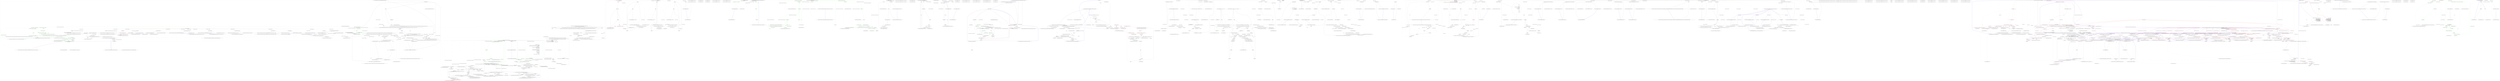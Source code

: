 digraph  {
d8 [cluster="QuantConnect.Algorithm.Framework.Selection.ManualUniverseSelectionModel.ManualUniverseSelectionModel(System.Collections.Generic.IEnumerable<QuantConnect.Symbol>, QuantConnect.Data.UniverseSelection.UniverseSettings, QuantConnect.Securities.ISecurityInitializer)", color=green, community=0, label="29: _universeSettings = universeSettings", span="69-69"];
d39 [label="QuantConnect.Algorithm.Framework.Selection.ManualUniverseSelectionModel", span=""];
d4 [cluster="QuantConnect.Algorithm.Framework.Selection.ManualUniverseSelectionModel.ManualUniverseSelectionModel(System.Collections.Generic.IEnumerable<QuantConnect.Symbol>, QuantConnect.Data.UniverseSelection.UniverseSettings, QuantConnect.Securities.ISecurityInitializer)", label="Entry QuantConnect.Algorithm.Framework.Selection.ManualUniverseSelectionModel.ManualUniverseSelectionModel(System.Collections.Generic.IEnumerable<QuantConnect.Symbol>, QuantConnect.Data.UniverseSelection.UniverseSettings, QuantConnect.Securities.ISecurityInitializer)", span="61-61"];
d7 [cluster="QuantConnect.Algorithm.Framework.Selection.ManualUniverseSelectionModel.ManualUniverseSelectionModel(System.Collections.Generic.IEnumerable<QuantConnect.Symbol>, QuantConnect.Data.UniverseSelection.UniverseSettings, QuantConnect.Securities.ISecurityInitializer)", label="_symbols = symbols.ToList()", span="68-68"];
d9 [cluster="QuantConnect.Algorithm.Framework.Selection.ManualUniverseSelectionModel.ManualUniverseSelectionModel(System.Collections.Generic.IEnumerable<QuantConnect.Symbol>, QuantConnect.Data.UniverseSelection.UniverseSettings, QuantConnect.Securities.ISecurityInitializer)", color=green, community=0, label="29: _securityInitializer = securityInitializer", span="70-70"];
d10 [cluster="QuantConnect.Algorithm.Framework.Selection.ManualUniverseSelectionModel.ManualUniverseSelectionModel(System.Collections.Generic.IEnumerable<QuantConnect.Symbol>, QuantConnect.Data.UniverseSelection.UniverseSettings, QuantConnect.Securities.ISecurityInitializer)", color=green, community=0, label="29: _symbols", span="72-72"];
d11 [cluster="QuantConnect.Algorithm.Framework.Selection.ManualUniverseSelectionModel.ManualUniverseSelectionModel(System.Collections.Generic.IEnumerable<QuantConnect.Symbol>, QuantConnect.Data.UniverseSelection.UniverseSettings, QuantConnect.Securities.ISecurityInitializer)", color=green, community=0, label="29: SymbolCache.Set(symbol.Value, symbol)", span="74-74"];
d12 [cluster="QuantConnect.Algorithm.Framework.Selection.ManualUniverseSelectionModel.ManualUniverseSelectionModel(System.Collections.Generic.IEnumerable<QuantConnect.Symbol>, QuantConnect.Data.UniverseSelection.UniverseSettings, QuantConnect.Securities.ISecurityInitializer)", label="Exit QuantConnect.Algorithm.Framework.Selection.ManualUniverseSelectionModel.ManualUniverseSelectionModel(System.Collections.Generic.IEnumerable<QuantConnect.Symbol>, QuantConnect.Data.UniverseSelection.UniverseSettings, QuantConnect.Securities.ISecurityInitializer)", span="61-61"];
d16 [cluster="QuantConnect.SymbolCache.Set(string, QuantConnect.Symbol)", label="Entry QuantConnect.SymbolCache.Set(string, QuantConnect.Symbol)", span="36-36"];
d18 [cluster="QuantConnect.Algorithm.Framework.Selection.ManualUniverseSelectionModel.CreateUniverses(QuantConnect.Algorithm.Framework.QCAlgorithmFramework)", color=green, community=0, label="9: var universeSettings = _universeSettings ?? algorithm.UniverseSettings", span="85-85"];
d17 [cluster="QuantConnect.Algorithm.Framework.Selection.ManualUniverseSelectionModel.CreateUniverses(QuantConnect.Algorithm.Framework.QCAlgorithmFramework)", label="Entry QuantConnect.Algorithm.Framework.Selection.ManualUniverseSelectionModel.CreateUniverses(QuantConnect.Algorithm.Framework.QCAlgorithmFramework)", span="83-83"];
d19 [cluster="QuantConnect.Algorithm.Framework.Selection.ManualUniverseSelectionModel.CreateUniverses(QuantConnect.Algorithm.Framework.QCAlgorithmFramework)", color=green, community=0, label="40: var securityInitializer = _securityInitializer ?? algorithm.SecurityInitializer", span="86-86"];
d20 [cluster="QuantConnect.Algorithm.Framework.Selection.ManualUniverseSelectionModel.CreateUniverses(QuantConnect.Algorithm.Framework.QCAlgorithmFramework)", color=green, community=0, label="20: var resolution = universeSettings.Resolution", span="88-88"];
d28 [cluster="QuantConnect.Algorithm.Framework.Selection.ManualUniverseSelectionModel.CreateUniverses(QuantConnect.Algorithm.Framework.QCAlgorithmFramework)", color=green, community=0, label="32: yield return new ManualUniverse(config, universeSettings, securityInitializer, grp);", span="99-99"];
d27 [cluster="QuantConnect.Algorithm.Framework.Selection.ManualUniverseSelectionModel.CreateUniverses(QuantConnect.Algorithm.Framework.QCAlgorithmFramework)", color=green, community=0, label="40: var config = new SubscriptionDataConfig(type, universeSymbol, resolution, entry.DataTimeZone, entry.ExchangeHours.TimeZone, false, false, true)", span="98-98"];
d22 [cluster="QuantConnect.Algorithm.Framework.Selection.ManualUniverseSelectionModel.CreateUniverses(QuantConnect.Algorithm.Framework.QCAlgorithmFramework)", color=green, community=0, label="20: _symbols.GroupBy(s => new { s.ID.Market, s.SecurityType })", span="92-92"];
d35 [cluster="QuantConnect.Algorithm.Framework.Selection.ManualUniverse.ManualUniverse(QuantConnect.Data.SubscriptionDataConfig, QuantConnect.Data.UniverseSelection.UniverseSettings, QuantConnect.Securities.ISecurityInitializer, System.Collections.Generic.IEnumerable<QuantConnect.Symbol>)", label="Entry QuantConnect.Algorithm.Framework.Selection.ManualUniverse.ManualUniverse(QuantConnect.Data.SubscriptionDataConfig, QuantConnect.Data.UniverseSelection.UniverseSettings, QuantConnect.Securities.ISecurityInitializer, System.Collections.Generic.IEnumerable<QuantConnect.Symbol>)", span="30-30"];
d21 [cluster="QuantConnect.Algorithm.Framework.Selection.ManualUniverseSelectionModel.CreateUniverses(QuantConnect.Algorithm.Framework.QCAlgorithmFramework)", color=green, community=0, label="56: var type = resolution == Resolution.Tick ? typeof(Tick) : typeof(TradeBar)", span="89-89"];
d25 [cluster="QuantConnect.Algorithm.Framework.Selection.ManualUniverseSelectionModel.CreateUniverses(QuantConnect.Algorithm.Framework.QCAlgorithmFramework)", color=green, community=0, label="32: var universeSymbol = Symbol.Create($''manual-portfolio-selection-model-{securityType}-{market}'', securityType, market)", span="96-96"];
d26 [cluster="QuantConnect.Algorithm.Framework.Selection.ManualUniverseSelectionModel.CreateUniverses(QuantConnect.Algorithm.Framework.QCAlgorithmFramework)", color=green, community=0, label="0: var entry = MarketHoursDatabase.FromDataFolder().GetEntry(market, (string)null, securityType)", span="97-97"];
d34 [cluster="QuantConnect.Data.SubscriptionDataConfig.SubscriptionDataConfig(System.Type, QuantConnect.Symbol, QuantConnect.Resolution, DateTimeZone, DateTimeZone, bool, bool, bool, bool, QuantConnect.TickType?, bool, QuantConnect.DataNormalizationMode)", label="Entry QuantConnect.Data.SubscriptionDataConfig.SubscriptionDataConfig(System.Type, QuantConnect.Symbol, QuantConnect.Resolution, DateTimeZone, DateTimeZone, bool, bool, bool, bool, QuantConnect.TickType?, bool, QuantConnect.DataNormalizationMode)", span="157-157"];
d23 [cluster="QuantConnect.Algorithm.Framework.Selection.ManualUniverseSelectionModel.CreateUniverses(QuantConnect.Algorithm.Framework.QCAlgorithmFramework)", color=green, community=0, label="63: var market = grp.Key.Market", span="94-94"];
d29 [cluster="QuantConnect.Algorithm.Framework.Selection.ManualUniverseSelectionModel.CreateUniverses(QuantConnect.Algorithm.Framework.QCAlgorithmFramework)", label="Exit QuantConnect.Algorithm.Framework.Selection.ManualUniverseSelectionModel.CreateUniverses(QuantConnect.Algorithm.Framework.QCAlgorithmFramework)", span="83-83"];
d30 [cluster="System.Collections.Generic.IEnumerable<TSource>.GroupBy<TSource, TKey>(System.Func<TSource, TKey>)", label="Entry System.Collections.Generic.IEnumerable<TSource>.GroupBy<TSource, TKey>(System.Func<TSource, TKey>)", span="0-0"];
d36 [cluster="lambda expression", label="Entry lambda expression", span="92-92"];
d24 [cluster="QuantConnect.Algorithm.Framework.Selection.ManualUniverseSelectionModel.CreateUniverses(QuantConnect.Algorithm.Framework.QCAlgorithmFramework)", color=green, community=0, label="42: var securityType = grp.Key.SecurityType", span="95-95"];
d31 [cluster="QuantConnect.Symbol.Create(string, QuantConnect.SecurityType, string, string)", label="Entry QuantConnect.Symbol.Create(string, QuantConnect.SecurityType, string, string)", span="45-45"];
d32 [cluster="QuantConnect.Securities.MarketHoursDatabase.FromDataFolder()", label="Entry QuantConnect.Securities.MarketHoursDatabase.FromDataFolder()", span="98-98"];
d33 [cluster="QuantConnect.Securities.MarketHoursDatabase.GetEntry(string, string, QuantConnect.SecurityType)", label="Entry QuantConnect.Securities.MarketHoursDatabase.GetEntry(string, string, QuantConnect.SecurityType)", span="175-175"];
d37 [cluster="lambda expression", color=green, community=0, label="23: new { s.ID.Market, s.SecurityType }", span="92-92"];
d38 [cluster="lambda expression", label="Exit lambda expression", span="92-92"];
d5 [cluster="QuantConnect.Algorithm.Framework.Selection.ManualUniverseSelectionModel.ManualUniverseSelectionModel(System.Collections.Generic.IEnumerable<QuantConnect.Symbol>, QuantConnect.Data.UniverseSelection.UniverseSettings, QuantConnect.Securities.ISecurityInitializer)", label="symbols == null", span="63-63"];
d6 [cluster="QuantConnect.Algorithm.Framework.Selection.ManualUniverseSelectionModel.ManualUniverseSelectionModel(System.Collections.Generic.IEnumerable<QuantConnect.Symbol>, QuantConnect.Data.UniverseSelection.UniverseSettings, QuantConnect.Securities.ISecurityInitializer)", label="throw new ArgumentNullException(nameof(symbols));", span="65-65"];
d15 [cluster="System.Collections.Generic.IEnumerable<TSource>.ToList<TSource>()", label="Entry System.Collections.Generic.IEnumerable<TSource>.ToList<TSource>()", span="0-0"];
d13 [cluster="System.ArgumentNullException.ArgumentNullException(string)", label="Entry System.ArgumentNullException.ArgumentNullException(string)", span="0-0"];
d14 [cluster="Unk.nameof", label="Entry Unk.nameof", span=""];
m0_22 [cluster="System.EventHandler<TEventArgs>.Invoke(object, TEventArgs)", file="Brokerage.cs", label="Entry System.EventHandler<TEventArgs>.Invoke(object, TEventArgs)", span="0-0"];
m0_23 [cluster="QuantConnect.Logging.Log.Error(string, bool)", file="Brokerage.cs", label="Entry QuantConnect.Logging.Log.Error(string, bool)", span="86-86"];
m0_5 [cluster="QuantConnect.Brokerages.Brokerage.UpdateOrder(QuantConnect.Orders.Order)", file="Brokerage.cs", label="Entry QuantConnect.Brokerages.Brokerage.UpdateOrder(QuantConnect.Orders.Order)", span="79-79"];
m0_6 [cluster="QuantConnect.Brokerages.Brokerage.UpdateOrder(QuantConnect.Orders.Order)", file="Brokerage.cs", label="Exit QuantConnect.Brokerages.Brokerage.UpdateOrder(QuantConnect.Orders.Order)", span="79-79"];
m0_11 [cluster="QuantConnect.Brokerages.Brokerage.Disconnect()", file="Brokerage.cs", label="Entry QuantConnect.Brokerages.Brokerage.Disconnect()", span="96-96"];
m0_12 [cluster="QuantConnect.Brokerages.Brokerage.Disconnect()", file="Brokerage.cs", label="Exit QuantConnect.Brokerages.Brokerage.Disconnect()", span="96-96"];
m0_13 [cluster="QuantConnect.Brokerages.Brokerage.OnOrderEvent(QuantConnect.Orders.OrderEvent)", file="Brokerage.cs", label="Entry QuantConnect.Brokerages.Brokerage.OnOrderEvent(QuantConnect.Orders.OrderEvent)", span="102-102"];
m0_14 [cluster="QuantConnect.Brokerages.Brokerage.OnOrderEvent(QuantConnect.Orders.OrderEvent)", file="Brokerage.cs", label="Log.Trace(''Brokerage.OnOrderEvent(): '' + e)", span="106-106"];
m0_17 [cluster="QuantConnect.Brokerages.Brokerage.OnOrderEvent(QuantConnect.Orders.OrderEvent)", file="Brokerage.cs", label="handler(this, e)", span="109-109"];
m0_15 [cluster="QuantConnect.Brokerages.Brokerage.OnOrderEvent(QuantConnect.Orders.OrderEvent)", file="Brokerage.cs", label="var handler = OrderEvent", span="108-108"];
m0_16 [cluster="QuantConnect.Brokerages.Brokerage.OnOrderEvent(QuantConnect.Orders.OrderEvent)", file="Brokerage.cs", label="handler != null", span="109-109"];
m0_18 [cluster="QuantConnect.Brokerages.Brokerage.OnOrderEvent(QuantConnect.Orders.OrderEvent)", file="Brokerage.cs", label=Exception, span="111-111"];
m0_19 [cluster="QuantConnect.Brokerages.Brokerage.OnOrderEvent(QuantConnect.Orders.OrderEvent)", file="Brokerage.cs", label="Log.Error(''Brokerage.OnOrderEvent(): Caught Error: '' + error.Message)", span="113-113"];
m0_20 [cluster="QuantConnect.Brokerages.Brokerage.OnOrderEvent(QuantConnect.Orders.OrderEvent)", file="Brokerage.cs", label="Exit QuantConnect.Brokerages.Brokerage.OnOrderEvent(QuantConnect.Orders.OrderEvent)", span="102-102"];
m0_40 [cluster="QuantConnect.Brokerages.Brokerage.OnError(System.Exception)", file="Brokerage.cs", label="Entry QuantConnect.Brokerages.Brokerage.OnError(System.Exception)", span="159-159"];
m0_41 [cluster="QuantConnect.Brokerages.Brokerage.OnError(System.Exception)", color=red, community=0, file="Brokerage.cs", label="14: Log.Error(''Brokerage.OnError(): '' + e.Message)", span="163-163"];
m0_44 [cluster="QuantConnect.Brokerages.Brokerage.OnError(System.Exception)", file="Brokerage.cs", label="handler(this, e)", span="166-166"];
m0_42 [cluster="QuantConnect.Brokerages.Brokerage.OnError(System.Exception)", color=red, community=0, file="Brokerage.cs", label="51: var handler = Error", span="165-165"];
m0_43 [cluster="QuantConnect.Brokerages.Brokerage.OnError(System.Exception)", file="Brokerage.cs", label="handler != null", span="166-166"];
m0_45 [cluster="QuantConnect.Brokerages.Brokerage.OnError(System.Exception)", file="Brokerage.cs", label=Exception, span="168-168"];
m0_46 [cluster="QuantConnect.Brokerages.Brokerage.OnError(System.Exception)", color=red, community=0, file="Brokerage.cs", label="14: Log.Error(''Brokerage.OnError(): Caught Error: '' + ex.Message)", span="170-170"];
m0_47 [cluster="QuantConnect.Brokerages.Brokerage.OnError(System.Exception)", file="Brokerage.cs", label="Exit QuantConnect.Brokerages.Brokerage.OnError(System.Exception)", span="159-159"];
m0_9 [cluster="QuantConnect.Brokerages.Brokerage.Connect()", file="Brokerage.cs", label="Entry QuantConnect.Brokerages.Brokerage.Connect()", span="91-91"];
m0_10 [cluster="QuantConnect.Brokerages.Brokerage.Connect()", file="Brokerage.cs", label="Exit QuantConnect.Brokerages.Brokerage.Connect()", span="91-91"];
m0_0 [cluster="QuantConnect.Brokerages.Brokerage.Brokerage(string)", file="Brokerage.cs", label="Entry QuantConnect.Brokerages.Brokerage.Brokerage(string)", span="62-62"];
m0_1 [cluster="QuantConnect.Brokerages.Brokerage.Brokerage(string)", file="Brokerage.cs", label="Name = name", span="64-64"];
m0_2 [cluster="QuantConnect.Brokerages.Brokerage.Brokerage(string)", file="Brokerage.cs", label="Exit QuantConnect.Brokerages.Brokerage.Brokerage(string)", span="62-62"];
m0_21 [cluster="QuantConnect.Logging.Log.Trace(string, bool)", file="Brokerage.cs", label="Entry QuantConnect.Logging.Log.Trace(string, bool)", span="104-104"];
m0_24 [cluster="QuantConnect.Brokerages.Brokerage.OnPortfolioChanged(QuantConnect.Securities.PortfolioEvent)", file="Brokerage.cs", label="Entry QuantConnect.Brokerages.Brokerage.OnPortfolioChanged(QuantConnect.Securities.PortfolioEvent)", span="121-121"];
m0_25 [cluster="QuantConnect.Brokerages.Brokerage.OnPortfolioChanged(QuantConnect.Securities.PortfolioEvent)", file="Brokerage.cs", label="Log.Trace(''Brokerage.OnPortfolioChanged(): '' + e)", span="125-125"];
m0_28 [cluster="QuantConnect.Brokerages.Brokerage.OnPortfolioChanged(QuantConnect.Securities.PortfolioEvent)", file="Brokerage.cs", label="handler(this, e)", span="128-128"];
m0_26 [cluster="QuantConnect.Brokerages.Brokerage.OnPortfolioChanged(QuantConnect.Securities.PortfolioEvent)", file="Brokerage.cs", label="var handler = PortfolioChanged", span="127-127"];
m0_27 [cluster="QuantConnect.Brokerages.Brokerage.OnPortfolioChanged(QuantConnect.Securities.PortfolioEvent)", file="Brokerage.cs", label="handler != null", span="128-128"];
m0_29 [cluster="QuantConnect.Brokerages.Brokerage.OnPortfolioChanged(QuantConnect.Securities.PortfolioEvent)", file="Brokerage.cs", label=Exception, span="130-130"];
m0_30 [cluster="QuantConnect.Brokerages.Brokerage.OnPortfolioChanged(QuantConnect.Securities.PortfolioEvent)", file="Brokerage.cs", label="Log.Error(''Brokerage.OnPortfolioChanged(): Caught Error: '' + error.Message)", span="132-132"];
m0_31 [cluster="QuantConnect.Brokerages.Brokerage.OnPortfolioChanged(QuantConnect.Securities.PortfolioEvent)", file="Brokerage.cs", label="Exit QuantConnect.Brokerages.Brokerage.OnPortfolioChanged(QuantConnect.Securities.PortfolioEvent)", span="121-121"];
m0_3 [cluster="QuantConnect.Brokerages.Brokerage.PlaceOrder(QuantConnect.Orders.Order)", file="Brokerage.cs", label="Entry QuantConnect.Brokerages.Brokerage.PlaceOrder(QuantConnect.Orders.Order)", span="72-72"];
m0_4 [cluster="QuantConnect.Brokerages.Brokerage.PlaceOrder(QuantConnect.Orders.Order)", file="Brokerage.cs", label="Exit QuantConnect.Brokerages.Brokerage.PlaceOrder(QuantConnect.Orders.Order)", span="72-72"];
m0_32 [cluster="QuantConnect.Brokerages.Brokerage.OnAccountChanged(QuantConnect.Securities.AccountEvent)", file="Brokerage.cs", label="Entry QuantConnect.Brokerages.Brokerage.OnAccountChanged(QuantConnect.Securities.AccountEvent)", span="140-140"];
m0_33 [cluster="QuantConnect.Brokerages.Brokerage.OnAccountChanged(QuantConnect.Securities.AccountEvent)", file="Brokerage.cs", label="Log.Trace(''Brokerage.OnAccountChanged(): '' + e)", span="144-144"];
m0_36 [cluster="QuantConnect.Brokerages.Brokerage.OnAccountChanged(QuantConnect.Securities.AccountEvent)", file="Brokerage.cs", label="handler(this, e)", span="147-147"];
m0_34 [cluster="QuantConnect.Brokerages.Brokerage.OnAccountChanged(QuantConnect.Securities.AccountEvent)", file="Brokerage.cs", label="var handler = AccountChanged", span="146-146"];
m0_35 [cluster="QuantConnect.Brokerages.Brokerage.OnAccountChanged(QuantConnect.Securities.AccountEvent)", file="Brokerage.cs", label="handler != null", span="147-147"];
m0_37 [cluster="QuantConnect.Brokerages.Brokerage.OnAccountChanged(QuantConnect.Securities.AccountEvent)", file="Brokerage.cs", label=Exception, span="149-149"];
m0_38 [cluster="QuantConnect.Brokerages.Brokerage.OnAccountChanged(QuantConnect.Securities.AccountEvent)", file="Brokerage.cs", label="Log.Error(''Brokerage.OnAccountChanged(): Caught Error: '' + error.Message)", span="151-151"];
m0_39 [cluster="QuantConnect.Brokerages.Brokerage.OnAccountChanged(QuantConnect.Securities.AccountEvent)", file="Brokerage.cs", label="Exit QuantConnect.Brokerages.Brokerage.OnAccountChanged(QuantConnect.Securities.AccountEvent)", span="140-140"];
m0_7 [cluster="QuantConnect.Brokerages.Brokerage.CancelOrder(QuantConnect.Orders.Order)", file="Brokerage.cs", label="Entry QuantConnect.Brokerages.Brokerage.CancelOrder(QuantConnect.Orders.Order)", span="86-86"];
m0_8 [cluster="QuantConnect.Brokerages.Brokerage.CancelOrder(QuantConnect.Orders.Order)", file="Brokerage.cs", label="Exit QuantConnect.Brokerages.Brokerage.CancelOrder(QuantConnect.Orders.Order)", span="86-86"];
m0_48 [file="Brokerage.cs", label="QuantConnect.Brokerages.Brokerage", span=""];
m1_0 [cluster="QuantConnect.Interfaces.BrokerageMessageEvent.BrokerageMessageEvent(QuantConnect.Interfaces.BrokerageMessageType, int, string)", file="BrokerageMessageEvent.cs", label="Entry QuantConnect.Interfaces.BrokerageMessageEvent.BrokerageMessageEvent(QuantConnect.Interfaces.BrokerageMessageType, int, string)", span="43-43"];
m1_1 [cluster="QuantConnect.Interfaces.BrokerageMessageEvent.BrokerageMessageEvent(QuantConnect.Interfaces.BrokerageMessageType, int, string)", color=green, community=0, file="BrokerageMessageEvent.cs", label="35: Type = type", span="45-45"];
m1_2 [cluster="QuantConnect.Interfaces.BrokerageMessageEvent.BrokerageMessageEvent(QuantConnect.Interfaces.BrokerageMessageType, int, string)", color=green, community=0, file="BrokerageMessageEvent.cs", label="35: Code = code", span="46-46"];
m1_3 [cluster="QuantConnect.Interfaces.BrokerageMessageEvent.BrokerageMessageEvent(QuantConnect.Interfaces.BrokerageMessageType, int, string)", color=green, community=0, file="BrokerageMessageEvent.cs", label="35: Message = message", span="47-47"];
m1_4 [cluster="QuantConnect.Interfaces.BrokerageMessageEvent.BrokerageMessageEvent(QuantConnect.Interfaces.BrokerageMessageType, int, string)", file="BrokerageMessageEvent.cs", label="Exit QuantConnect.Interfaces.BrokerageMessageEvent.BrokerageMessageEvent(QuantConnect.Interfaces.BrokerageMessageType, int, string)", span="43-43"];
m1_8 [cluster="string.Format(string, object, object, object)", file="BrokerageMessageEvent.cs", label="Entry string.Format(string, object, object, object)", span="0-0"];
m1_5 [cluster="QuantConnect.Interfaces.BrokerageMessageEvent.ToString()", file="BrokerageMessageEvent.cs", label="Entry QuantConnect.Interfaces.BrokerageMessageEvent.ToString()", span="50-50"];
m1_6 [cluster="QuantConnect.Interfaces.BrokerageMessageEvent.ToString()", color=green, community=0, file="BrokerageMessageEvent.cs", label="16: return string.Format(''{0} - Code: {1} - {2}'', Type, Code, Message);", span="52-52"];
m1_7 [cluster="QuantConnect.Interfaces.BrokerageMessageEvent.ToString()", file="BrokerageMessageEvent.cs", label="Exit QuantConnect.Interfaces.BrokerageMessageEvent.ToString()", span="50-50"];
m1_9 [file="BrokerageMessageEvent.cs", label="QuantConnect.Interfaces.BrokerageMessageEvent", span=""];
m3_29 [cluster="QuantConnect.Algorithm.QCAlgorithm.Liquidate(QuantConnect.Symbol, string)", file="BrokerageSetupHandler.cs", label="Entry QuantConnect.Algorithm.QCAlgorithm.Liquidate(QuantConnect.Symbol, string)", span="770-770"];
m3_28 [cluster="QuantConnect.Algorithm.QCAlgorithm.Log(string)", file="BrokerageSetupHandler.cs", label="Entry QuantConnect.Algorithm.QCAlgorithm.Log(string)", span="1837-1837"];
m3_0 [cluster="QuantConnect.Algorithm.CSharp.WeeklyUniverseSelectionRegressionAlgorithm.Initialize()", file="BrokerageSetupHandler.cs", label="Entry QuantConnect.Algorithm.CSharp.WeeklyUniverseSelectionRegressionAlgorithm.Initialize()", span="34-34"];
m3_1 [cluster="QuantConnect.Algorithm.CSharp.WeeklyUniverseSelectionRegressionAlgorithm.Initialize()", color=green, community=0, file="BrokerageSetupHandler.cs", label="38: SetStartDate(2013, 10, 1)", span="36-36"];
m3_2 [cluster="QuantConnect.Algorithm.CSharp.WeeklyUniverseSelectionRegressionAlgorithm.Initialize()", color=green, community=0, file="BrokerageSetupHandler.cs", label="5: SetEndDate(2013, 10, 31)", span="37-37"];
m3_3 [cluster="QuantConnect.Algorithm.CSharp.WeeklyUniverseSelectionRegressionAlgorithm.Initialize()", color=green, community=0, file="BrokerageSetupHandler.cs", label="38: SetCash(100000)", span="38-38"];
m3_4 [cluster="QuantConnect.Algorithm.CSharp.WeeklyUniverseSelectionRegressionAlgorithm.Initialize()", color=green, community=0, file="BrokerageSetupHandler.cs", label="27: UniverseSettings.Resolution = Resolution.Hour", span="40-40"];
m3_5 [cluster="QuantConnect.Algorithm.CSharp.WeeklyUniverseSelectionRegressionAlgorithm.Initialize()", color=green, community=0, file="BrokerageSetupHandler.cs", label="5: AddUniverse(''my-custom-universe'', dt => dt.Day % 7 == 0 ? new List<string> { ''IBM'' } : Enumerable.Empty<string>())", span="43-43"];
m3_6 [cluster="QuantConnect.Algorithm.CSharp.WeeklyUniverseSelectionRegressionAlgorithm.Initialize()", file="BrokerageSetupHandler.cs", label="Exit QuantConnect.Algorithm.CSharp.WeeklyUniverseSelectionRegressionAlgorithm.Initialize()", span="34-34"];
m3_30 [cluster="QuantConnect.Algorithm.QCAlgorithm.SetHoldings(QuantConnect.Symbol, int, bool, string)", file="BrokerageSetupHandler.cs", label="Entry QuantConnect.Algorithm.QCAlgorithm.SetHoldings(QuantConnect.Symbol, int, bool, string)", span="870-870"];
m3_31 [cluster="QuantConnect.Algorithm.CSharp.WeeklyUniverseSelectionRegressionAlgorithm.OnSecuritiesChanged(QuantConnect.Data.UniverseSelection.SecurityChanges)", file="BrokerageSetupHandler.cs", label="Entry QuantConnect.Algorithm.CSharp.WeeklyUniverseSelectionRegressionAlgorithm.OnSecuritiesChanged(QuantConnect.Data.UniverseSelection.SecurityChanges)", span="79-79"];
m3_32 [cluster="QuantConnect.Algorithm.CSharp.WeeklyUniverseSelectionRegressionAlgorithm.OnSecuritiesChanged(QuantConnect.Data.UniverseSelection.SecurityChanges)", color=green, community=0, file="BrokerageSetupHandler.cs", label="20: _changes = changes", span="81-81"];
m3_33 [cluster="QuantConnect.Algorithm.CSharp.WeeklyUniverseSelectionRegressionAlgorithm.OnSecuritiesChanged(QuantConnect.Data.UniverseSelection.SecurityChanges)", color=green, community=0, file="BrokerageSetupHandler.cs", label="20: Log(Time + '' '' + changes)", span="82-82"];
m3_34 [cluster="QuantConnect.Algorithm.CSharp.WeeklyUniverseSelectionRegressionAlgorithm.OnSecuritiesChanged(QuantConnect.Data.UniverseSelection.SecurityChanges)", file="BrokerageSetupHandler.cs", label="Exit QuantConnect.Algorithm.CSharp.WeeklyUniverseSelectionRegressionAlgorithm.OnSecuritiesChanged(QuantConnect.Data.UniverseSelection.SecurityChanges)", span="79-79"];
m3_8 [cluster="QuantConnect.Algorithm.QCAlgorithm.SetEndDate(int, int, int)", file="BrokerageSetupHandler.cs", label="Entry QuantConnect.Algorithm.QCAlgorithm.SetEndDate(int, int, int)", span="1197-1197"];
m3_10 [cluster="QuantConnect.Algorithm.QCAlgorithm.AddUniverse(string, System.Func<System.DateTime, System.Collections.Generic.IEnumerable<string>>)", file="BrokerageSetupHandler.cs", label="Entry QuantConnect.Algorithm.QCAlgorithm.AddUniverse(string, System.Func<System.DateTime, System.Collections.Generic.IEnumerable<string>>)", span="362-362"];
m3_14 [cluster="System.Collections.Generic.List<T>.List()", file="BrokerageSetupHandler.cs", label="Entry System.Collections.Generic.List<T>.List()", span="0-0"];
m3_15 [cluster="System.Linq.Enumerable.Empty<TResult>()", file="BrokerageSetupHandler.cs", label="Entry System.Linq.Enumerable.Empty<TResult>()", span="0-0"];
m3_16 [cluster="QuantConnect.Algorithm.CSharp.WeeklyUniverseSelectionRegressionAlgorithm.OnData(QuantConnect.Data.Market.TradeBars)", file="BrokerageSetupHandler.cs", label="Entry QuantConnect.Algorithm.CSharp.WeeklyUniverseSelectionRegressionAlgorithm.OnData(QuantConnect.Data.Market.TradeBars)", span="50-50"];
m3_17 [cluster="QuantConnect.Algorithm.CSharp.WeeklyUniverseSelectionRegressionAlgorithm.OnData(QuantConnect.Data.Market.TradeBars)", color=green, community=0, file="BrokerageSetupHandler.cs", label="19: _changes == SecurityChanges.None", span="52-52"];
m3_18 [cluster="QuantConnect.Algorithm.CSharp.WeeklyUniverseSelectionRegressionAlgorithm.OnData(QuantConnect.Data.Market.TradeBars)", color=green, community=0, file="BrokerageSetupHandler.cs", label="44: return;", span="52-52"];
m3_19 [cluster="QuantConnect.Algorithm.CSharp.WeeklyUniverseSelectionRegressionAlgorithm.OnData(QuantConnect.Data.Market.TradeBars)", color=green, community=0, file="BrokerageSetupHandler.cs", label="19: _changes.RemovedSecurities", span="55-55"];
m3_20 [cluster="QuantConnect.Algorithm.CSharp.WeeklyUniverseSelectionRegressionAlgorithm.OnData(QuantConnect.Data.Market.TradeBars)", color=green, community=0, file="BrokerageSetupHandler.cs", label="1: security.Invested", span="57-57"];
m3_22 [cluster="QuantConnect.Algorithm.CSharp.WeeklyUniverseSelectionRegressionAlgorithm.OnData(QuantConnect.Data.Market.TradeBars)", color=green, community=0, file="BrokerageSetupHandler.cs", label="1: Liquidate(security.Symbol)", span="60-60"];
m3_23 [cluster="QuantConnect.Algorithm.CSharp.WeeklyUniverseSelectionRegressionAlgorithm.OnData(QuantConnect.Data.Market.TradeBars)", color=green, community=0, file="BrokerageSetupHandler.cs", label="44: _changes.AddedSecurities", span="65-65"];
m3_21 [cluster="QuantConnect.Algorithm.CSharp.WeeklyUniverseSelectionRegressionAlgorithm.OnData(QuantConnect.Data.Market.TradeBars)", color=green, community=0, file="BrokerageSetupHandler.cs", label="1: Log(Time + '' Liquidate '' + security.Symbol.Value)", span="59-59"];
m3_24 [cluster="QuantConnect.Algorithm.CSharp.WeeklyUniverseSelectionRegressionAlgorithm.OnData(QuantConnect.Data.Market.TradeBars)", color=green, community=0, file="BrokerageSetupHandler.cs", label="19: !security.Invested", span="67-67"];
m3_26 [cluster="QuantConnect.Algorithm.CSharp.WeeklyUniverseSelectionRegressionAlgorithm.OnData(QuantConnect.Data.Market.TradeBars)", color=green, community=0, file="BrokerageSetupHandler.cs", label="19: SetHoldings(security.Symbol, 1)", span="70-70"];
m3_25 [cluster="QuantConnect.Algorithm.CSharp.WeeklyUniverseSelectionRegressionAlgorithm.OnData(QuantConnect.Data.Market.TradeBars)", color=green, community=0, file="BrokerageSetupHandler.cs", label="44: Log(Time + '' Buy '' + security.Symbol.Value)", span="69-69"];
m3_27 [cluster="QuantConnect.Algorithm.CSharp.WeeklyUniverseSelectionRegressionAlgorithm.OnData(QuantConnect.Data.Market.TradeBars)", file="BrokerageSetupHandler.cs", label="Exit QuantConnect.Algorithm.CSharp.WeeklyUniverseSelectionRegressionAlgorithm.OnData(QuantConnect.Data.Market.TradeBars)", span="50-50"];
m3_7 [cluster="QuantConnect.Algorithm.QCAlgorithm.SetStartDate(int, int, int)", file="BrokerageSetupHandler.cs", label="Entry QuantConnect.Algorithm.QCAlgorithm.SetStartDate(int, int, int)", span="1172-1172"];
m3_9 [cluster="QuantConnect.Algorithm.QCAlgorithm.SetCash(int)", file="BrokerageSetupHandler.cs", label="Entry QuantConnect.Algorithm.QCAlgorithm.SetCash(int)", span="1121-1121"];
m3_11 [cluster="lambda expression", file="BrokerageSetupHandler.cs", label="Entry lambda expression", span="43-43"];
m3_12 [cluster="lambda expression", color=green, community=0, file="BrokerageSetupHandler.cs", label="1: dt.Day % 7 == 0 ? new List<string> { ''IBM'' } : Enumerable.Empty<string>()", span="43-43"];
m3_13 [cluster="lambda expression", file="BrokerageSetupHandler.cs", label="Exit lambda expression", span="43-43"];
m3_35 [file="BrokerageSetupHandler.cs", label="QuantConnect.Algorithm.CSharp.WeeklyUniverseSelectionRegressionAlgorithm", span=""];
m4_59 [cluster="QuantConnect.Lean.Engine.TransactionHandlers.BrokerageTransactionHandler.HandleCancelledOrder(QuantConnect.Orders.Order)", file="BrokerageTransactionHandler.cs", label="Entry QuantConnect.Lean.Engine.TransactionHandlers.BrokerageTransactionHandler.HandleCancelledOrder(QuantConnect.Orders.Order)", span="255-255"];
m4_82 [cluster="QuantConnect.Lean.Engine.TransactionHandlers.BrokerageTransactionHandler.HandleCancelledOrder(QuantConnect.Orders.Order)", color=green, community=0, file="BrokerageTransactionHandler.cs", label="37: Order queued", span="257-257"];
m4_83 [cluster="QuantConnect.Lean.Engine.TransactionHandlers.BrokerageTransactionHandler.HandleCancelledOrder(QuantConnect.Orders.Order)", color=green, community=0, file="BrokerageTransactionHandler.cs", label="37: _orders.TryGetValue(order.Id, out queued) && (queued.Status == OrderStatus.Submitted)", span="258-258"];
m4_84 [cluster="QuantConnect.Lean.Engine.TransactionHandlers.BrokerageTransactionHandler.HandleCancelledOrder(QuantConnect.Orders.Order)", color=green, community=0, file="BrokerageTransactionHandler.cs", label="37: _orders[order.Id] = order", span="260-260"];
m4_87 [cluster="QuantConnect.Lean.Engine.TransactionHandlers.BrokerageTransactionHandler.HandleCancelledOrder(QuantConnect.Orders.Order)", color=green, community=0, file="BrokerageTransactionHandler.cs", label="37: Log.Error(''BrokerageTransactionHandler.HandleCancelledOrder(): Unable to cancel order with ID '' + order.Id + ''.'')", span="270-270"];
m4_85 [cluster="QuantConnect.Lean.Engine.TransactionHandlers.BrokerageTransactionHandler.HandleCancelledOrder(QuantConnect.Orders.Order)", color=green, community=0, file="BrokerageTransactionHandler.cs", label="37: !_brokerage.CancelOrder(order)", span="262-262"];
m4_86 [cluster="QuantConnect.Lean.Engine.TransactionHandlers.BrokerageTransactionHandler.HandleCancelledOrder(QuantConnect.Orders.Order)", color=green, community=0, file="BrokerageTransactionHandler.cs", label="37: order.Status = OrderStatus.Invalid", span="265-265"];
m4_88 [cluster="QuantConnect.Lean.Engine.TransactionHandlers.BrokerageTransactionHandler.HandleCancelledOrder(QuantConnect.Orders.Order)", file="BrokerageTransactionHandler.cs", label="Exit QuantConnect.Lean.Engine.TransactionHandlers.BrokerageTransactionHandler.HandleCancelledOrder(QuantConnect.Orders.Order)", span="255-255"];
m4_23 [cluster="QuantConnect.Interfaces.IAlgorithm.OnOrderEvent(QuantConnect.Orders.OrderEvent)", file="BrokerageTransactionHandler.cs", label="Entry QuantConnect.Interfaces.IAlgorithm.OnOrderEvent(QuantConnect.Orders.OrderEvent)", span="268-268"];
m4_53 [cluster="System.Collections.Concurrent.ConcurrentQueue<T>.TryDequeue(out T)", file="BrokerageTransactionHandler.cs", label="Entry System.Collections.Concurrent.ConcurrentQueue<T>.TryDequeue(out T)", span="0-0"];
m4_12 [cluster="lambda expression", file="BrokerageTransactionHandler.cs", label="Entry lambda expression", span="67-95"];
m4_13 [cluster="lambda expression", color=green, community=0, file="BrokerageTransactionHandler.cs", label="27: fill.Status == OrderStatus.Filled || fill.Status == OrderStatus.PartiallyFilled", span="75-75"];
m4_14 [cluster="lambda expression", color=green, community=0, file="BrokerageTransactionHandler.cs", label="27: _algorithm.Portfolio.ProcessFill(fill)", span="77-77"];
m4_15 [cluster="lambda expression", file="BrokerageTransactionHandler.cs", label="fill.Status != OrderStatus.None", span="81-81"];
m4_16 [cluster="lambda expression", file="BrokerageTransactionHandler.cs", label="Engine.ResultHandler.OrderEvent(fill)", span="84-84"];
m4_17 [cluster="lambda expression", file="BrokerageTransactionHandler.cs", label="_algorithm.OnOrderEvent(fill)", span="88-88"];
m4_19 [cluster="lambda expression", file="BrokerageTransactionHandler.cs", label="_algorithm.Error(''Order Event Handler Error: '' + err.Message)", span="92-92"];
m4_18 [cluster="lambda expression", file="BrokerageTransactionHandler.cs", label=Exception, span="90-90"];
m4_20 [cluster="lambda expression", file="BrokerageTransactionHandler.cs", label="Exit lambda expression", span="67-95"];
m4_55 [cluster="QuantConnect.Logging.Log.Error(string, bool)", file="BrokerageTransactionHandler.cs", label="Entry QuantConnect.Logging.Log.Error(string, bool)", span="86-86"];
m4_25 [cluster="QuantConnect.Lean.Engine.TransactionHandlers.BrokerageTransactionHandler.Run()", file="BrokerageTransactionHandler.cs", label="Entry QuantConnect.Lean.Engine.TransactionHandlers.BrokerageTransactionHandler.Run()", span="127-127"];
m4_26 [cluster="QuantConnect.Lean.Engine.TransactionHandlers.BrokerageTransactionHandler.Run()", file="BrokerageTransactionHandler.cs", label="!_exitTriggered", span="129-129"];
m4_28 [cluster="QuantConnect.Lean.Engine.TransactionHandlers.BrokerageTransactionHandler.Run()", file="BrokerageTransactionHandler.cs", label="!_orderQueue.TryDequeue(out order)", span="134-134"];
m4_29 [cluster="QuantConnect.Lean.Engine.TransactionHandlers.BrokerageTransactionHandler.Run()", file="BrokerageTransactionHandler.cs", label="_algorithm.ProcessingOrder = false", span="136-136"];
m4_31 [cluster="QuantConnect.Lean.Engine.TransactionHandlers.BrokerageTransactionHandler.Run()", file="BrokerageTransactionHandler.cs", label="_algorithm.ProcessingOrder = true", span="141-141"];
m4_34 [cluster="QuantConnect.Lean.Engine.TransactionHandlers.BrokerageTransactionHandler.Run()", file="BrokerageTransactionHandler.cs", label="!_orders.TryAdd(order.Id, order)", span="149-149"];
m4_38 [cluster="QuantConnect.Lean.Engine.TransactionHandlers.BrokerageTransactionHandler.Run()", file="BrokerageTransactionHandler.cs", label="HandleNewOrder(order)", span="160-160"];
m4_40 [cluster="QuantConnect.Lean.Engine.TransactionHandlers.BrokerageTransactionHandler.Run()", file="BrokerageTransactionHandler.cs", label="HandleUpdatedOrder(order)", span="164-164"];
m4_42 [cluster="QuantConnect.Lean.Engine.TransactionHandlers.BrokerageTransactionHandler.Run()", file="BrokerageTransactionHandler.cs", label="HandleCancelledOrder(order)", span="168-168"];
m4_49 [cluster="QuantConnect.Lean.Engine.TransactionHandlers.BrokerageTransactionHandler.Run()", file="BrokerageTransactionHandler.cs", label="ProcessSynchronousEvents()", span="181-181"];
m4_51 [cluster="QuantConnect.Lean.Engine.TransactionHandlers.BrokerageTransactionHandler.Run()", file="BrokerageTransactionHandler.cs", label="IsActive = false", span="185-185"];
m4_27 [cluster="QuantConnect.Lean.Engine.TransactionHandlers.BrokerageTransactionHandler.Run()", file="BrokerageTransactionHandler.cs", label="Order order", span="133-133"];
m4_33 [cluster="QuantConnect.Lean.Engine.TransactionHandlers.BrokerageTransactionHandler.Run()", file="BrokerageTransactionHandler.cs", label="Log.Error(''BrokerageTransactionHandler.Run(): Encountered OrderDirection.Hold in OrderID: '' + order.Id)", span="146-146"];
m4_35 [cluster="QuantConnect.Lean.Engine.TransactionHandlers.BrokerageTransactionHandler.Run()", file="BrokerageTransactionHandler.cs", label="Log.Error(''BrokerageTransactionHandler.Run(): Unable to add order to permanent storage. OrderID: '' + order.Id + '' Status: '' + order.Status)", span="151-151"];
m4_48 [cluster="QuantConnect.Lean.Engine.TransactionHandlers.BrokerageTransactionHandler.Run()", file="BrokerageTransactionHandler.cs", label="Log.Error(''BrokerageTransactionHandler.Run(): Invalid order status found in order queue. OrderID: '' + order.Id + '' Status: '' + order.Status)", span="177-177"];
m4_30 [cluster="QuantConnect.Lean.Engine.TransactionHandlers.BrokerageTransactionHandler.Run()", file="BrokerageTransactionHandler.cs", label="Thread.Sleep(1)", span="137-137"];
m4_50 [cluster="QuantConnect.Lean.Engine.TransactionHandlers.BrokerageTransactionHandler.Run()", file="BrokerageTransactionHandler.cs", label="Log.Trace(''BrokerageTransactionHandler.Run(): Ending Thread...'')", span="184-184"];
m4_32 [cluster="QuantConnect.Lean.Engine.TransactionHandlers.BrokerageTransactionHandler.Run()", file="BrokerageTransactionHandler.cs", label="order.Direction == OrderDirection.Hold", span="144-144"];
m4_36 [cluster="QuantConnect.Lean.Engine.TransactionHandlers.BrokerageTransactionHandler.Run()", file="BrokerageTransactionHandler.cs", label="order.Status", span="157-157"];
m4_37 [cluster="QuantConnect.Lean.Engine.TransactionHandlers.BrokerageTransactionHandler.Run()", file="BrokerageTransactionHandler.cs", label="OrderStatus.New", span="159-159"];
m4_39 [cluster="QuantConnect.Lean.Engine.TransactionHandlers.BrokerageTransactionHandler.Run()", file="BrokerageTransactionHandler.cs", label="OrderStatus.Update", span="163-163"];
m4_41 [cluster="QuantConnect.Lean.Engine.TransactionHandlers.BrokerageTransactionHandler.Run()", file="BrokerageTransactionHandler.cs", label="OrderStatus.Canceled", span="167-167"];
m4_47 [cluster="QuantConnect.Lean.Engine.TransactionHandlers.BrokerageTransactionHandler.Run()", file="BrokerageTransactionHandler.cs", label="OrderStatus.Submitted", span="176-176"];
m4_43 [cluster="QuantConnect.Lean.Engine.TransactionHandlers.BrokerageTransactionHandler.Run()", file="BrokerageTransactionHandler.cs", label="OrderStatus.None", span="172-172"];
m4_46 [cluster="QuantConnect.Lean.Engine.TransactionHandlers.BrokerageTransactionHandler.Run()", file="BrokerageTransactionHandler.cs", label="OrderStatus.Filled", span="175-175"];
m4_44 [cluster="QuantConnect.Lean.Engine.TransactionHandlers.BrokerageTransactionHandler.Run()", file="BrokerageTransactionHandler.cs", label="OrderStatus.Invalid", span="173-173"];
m4_45 [cluster="QuantConnect.Lean.Engine.TransactionHandlers.BrokerageTransactionHandler.Run()", file="BrokerageTransactionHandler.cs", label="OrderStatus.PartiallyFilled", span="174-174"];
m4_52 [cluster="QuantConnect.Lean.Engine.TransactionHandlers.BrokerageTransactionHandler.Run()", file="BrokerageTransactionHandler.cs", label="Exit QuantConnect.Lean.Engine.TransactionHandlers.BrokerageTransactionHandler.Run()", span="127-127"];
m4_63 [cluster="QuantConnect.Lean.Engine.TransactionHandlers.BrokerageTransactionHandler.Exit()", file="BrokerageTransactionHandler.cs", label="Entry QuantConnect.Lean.Engine.TransactionHandlers.BrokerageTransactionHandler.Exit()", span="199-199"];
m4_64 [cluster="QuantConnect.Lean.Engine.TransactionHandlers.BrokerageTransactionHandler.Exit()", file="BrokerageTransactionHandler.cs", label="_exitTriggered = true", span="201-201"];
m4_65 [cluster="QuantConnect.Lean.Engine.TransactionHandlers.BrokerageTransactionHandler.Exit()", file="BrokerageTransactionHandler.cs", label="Exit QuantConnect.Lean.Engine.TransactionHandlers.BrokerageTransactionHandler.Exit()", span="199-199"];
m4_60 [cluster="QuantConnect.Lean.Engine.TransactionHandlers.BrokerageTransactionHandler.ProcessSynchronousEvents()", file="BrokerageTransactionHandler.cs", label="Entry QuantConnect.Lean.Engine.TransactionHandlers.BrokerageTransactionHandler.ProcessSynchronousEvents()", span="191-191"];
m4_62 [cluster="QuantConnect.Lean.Engine.TransactionHandlers.BrokerageTransactionHandler.ProcessSynchronousEvents()", file="BrokerageTransactionHandler.cs", label="Exit QuantConnect.Lean.Engine.TransactionHandlers.BrokerageTransactionHandler.ProcessSynchronousEvents()", span="191-191"];
m4_58 [cluster="QuantConnect.Lean.Engine.TransactionHandlers.BrokerageTransactionHandler.HandleUpdatedOrder(QuantConnect.Orders.Order)", file="BrokerageTransactionHandler.cs", label="Entry QuantConnect.Lean.Engine.TransactionHandlers.BrokerageTransactionHandler.HandleUpdatedOrder(QuantConnect.Orders.Order)", span="233-233"];
m4_74 [cluster="QuantConnect.Lean.Engine.TransactionHandlers.BrokerageTransactionHandler.HandleUpdatedOrder(QuantConnect.Orders.Order)", file="BrokerageTransactionHandler.cs", label="_orders.TryGetValue(order.Id, out queued) && (queued.Status == OrderStatus.Submitted)", span="236-236"];
m4_75 [cluster="QuantConnect.Lean.Engine.TransactionHandlers.BrokerageTransactionHandler.HandleUpdatedOrder(QuantConnect.Orders.Order)", file="BrokerageTransactionHandler.cs", label="_orders[order.Id] = order", span="238-238"];
m4_76 [cluster="QuantConnect.Lean.Engine.TransactionHandlers.BrokerageTransactionHandler.HandleUpdatedOrder(QuantConnect.Orders.Order)", file="BrokerageTransactionHandler.cs", label="!_brokerage.UpdateOrder(order)", span="239-239"];
m4_78 [cluster="QuantConnect.Lean.Engine.TransactionHandlers.BrokerageTransactionHandler.HandleUpdatedOrder(QuantConnect.Orders.Order)", file="BrokerageTransactionHandler.cs", label="Log.Error(''BrokerageTransactionHandler.HandleUpdatedOrder(): Unable to update order with ID '' + order.Id + ''.'')", span="247-247"];
m4_73 [cluster="QuantConnect.Lean.Engine.TransactionHandlers.BrokerageTransactionHandler.HandleUpdatedOrder(QuantConnect.Orders.Order)", file="BrokerageTransactionHandler.cs", label="Order queued", span="235-235"];
m4_77 [cluster="QuantConnect.Lean.Engine.TransactionHandlers.BrokerageTransactionHandler.HandleUpdatedOrder(QuantConnect.Orders.Order)", file="BrokerageTransactionHandler.cs", label="order.Status = OrderStatus.Invalid", span="242-242"];
m4_79 [cluster="QuantConnect.Lean.Engine.TransactionHandlers.BrokerageTransactionHandler.HandleUpdatedOrder(QuantConnect.Orders.Order)", file="BrokerageTransactionHandler.cs", label="Exit QuantConnect.Lean.Engine.TransactionHandlers.BrokerageTransactionHandler.HandleUpdatedOrder(QuantConnect.Orders.Order)", span="233-233"];
m4_56 [cluster="System.Collections.Concurrent.ConcurrentDictionary<TKey, TValue>.TryAdd(TKey, TValue)", file="BrokerageTransactionHandler.cs", label="Entry System.Collections.Concurrent.ConcurrentDictionary<TKey, TValue>.TryAdd(TKey, TValue)", span="0-0"];
m4_72 [cluster="QuantConnect.Interfaces.IBrokerage.PlaceOrder(QuantConnect.Orders.Order)", file="BrokerageTransactionHandler.cs", label="Entry QuantConnect.Interfaces.IBrokerage.PlaceOrder(QuantConnect.Orders.Order)", span="46-46"];
m4_24 [cluster="QuantConnect.Interfaces.IAlgorithm.Error(string)", file="BrokerageTransactionHandler.cs", label="Entry QuantConnect.Interfaces.IAlgorithm.Error(string)", span="246-246"];
m4_80 [cluster="System.Collections.Concurrent.ConcurrentDictionary<TKey, TValue>.TryGetValue(TKey, out TValue)", file="BrokerageTransactionHandler.cs", label="Entry System.Collections.Concurrent.ConcurrentDictionary<TKey, TValue>.TryGetValue(TKey, out TValue)", span="0-0"];
m4_57 [cluster="QuantConnect.Lean.Engine.TransactionHandlers.BrokerageTransactionHandler.HandleNewOrder(QuantConnect.Orders.Order)", file="BrokerageTransactionHandler.cs", label="Entry QuantConnect.Lean.Engine.TransactionHandlers.BrokerageTransactionHandler.HandleNewOrder(QuantConnect.Orders.Order)", span="208-208"];
m4_66 [cluster="QuantConnect.Lean.Engine.TransactionHandlers.BrokerageTransactionHandler.HandleNewOrder(QuantConnect.Orders.Order)", file="BrokerageTransactionHandler.cs", label="_orders.TryAdd(order.Id, order)", span="211-211"];
m4_67 [cluster="QuantConnect.Lean.Engine.TransactionHandlers.BrokerageTransactionHandler.HandleNewOrder(QuantConnect.Orders.Order)", file="BrokerageTransactionHandler.cs", label="_brokerage.PlaceOrder(order)", span="214-214"];
m4_70 [cluster="QuantConnect.Lean.Engine.TransactionHandlers.BrokerageTransactionHandler.HandleNewOrder(QuantConnect.Orders.Order)", file="BrokerageTransactionHandler.cs", label="Log.Error(''BrokerageTransactionHandler.HandleNewOrder(): Unable to add new order, order not processed.'')", span="225-225"];
m4_68 [cluster="QuantConnect.Lean.Engine.TransactionHandlers.BrokerageTransactionHandler.HandleNewOrder(QuantConnect.Orders.Order)", file="BrokerageTransactionHandler.cs", label="order.Status = OrderStatus.Submitted", span="216-216"];
m4_69 [cluster="QuantConnect.Lean.Engine.TransactionHandlers.BrokerageTransactionHandler.HandleNewOrder(QuantConnect.Orders.Order)", file="BrokerageTransactionHandler.cs", label="order.Status = OrderStatus.Invalid", span="220-220"];
m4_71 [cluster="QuantConnect.Lean.Engine.TransactionHandlers.BrokerageTransactionHandler.HandleNewOrder(QuantConnect.Orders.Order)", file="BrokerageTransactionHandler.cs", label="Exit QuantConnect.Lean.Engine.TransactionHandlers.BrokerageTransactionHandler.HandleNewOrder(QuantConnect.Orders.Order)", span="208-208"];
m4_21 [cluster="QuantConnect.Securities.SecurityPortfolioManager.ProcessFill(QuantConnect.Orders.OrderEvent)", file="BrokerageTransactionHandler.cs", label="Entry QuantConnect.Securities.SecurityPortfolioManager.ProcessFill(QuantConnect.Orders.OrderEvent)", span="459-459"];
m4_54 [cluster="System.Threading.Thread.Sleep(int)", file="BrokerageTransactionHandler.cs", label="Entry System.Threading.Thread.Sleep(int)", span="0-0"];
m4_22 [cluster="QuantConnect.Lean.Engine.Results.IResultHandler.OrderEvent(QuantConnect.Orders.OrderEvent)", file="BrokerageTransactionHandler.cs", label="Entry QuantConnect.Lean.Engine.Results.IResultHandler.OrderEvent(QuantConnect.Orders.OrderEvent)", span="213-213"];
m4_89 [cluster="QuantConnect.Interfaces.IBrokerage.CancelOrder(QuantConnect.Orders.Order)", file="BrokerageTransactionHandler.cs", label="Entry QuantConnect.Interfaces.IBrokerage.CancelOrder(QuantConnect.Orders.Order)", span="60-60"];
m4_61 [cluster="QuantConnect.Logging.Log.Trace(string, bool)", file="BrokerageTransactionHandler.cs", label="Entry QuantConnect.Logging.Log.Trace(string, bool)", span="104-104"];
m4_81 [cluster="QuantConnect.Interfaces.IBrokerage.UpdateOrder(QuantConnect.Orders.Order)", file="BrokerageTransactionHandler.cs", label="Entry QuantConnect.Interfaces.IBrokerage.UpdateOrder(QuantConnect.Orders.Order)", span="53-53"];
m4_0 [cluster="QuantConnect.Lean.Engine.TransactionHandlers.BrokerageTransactionHandler.BrokerageTransactionHandler(QuantConnect.Interfaces.IAlgorithm, QuantConnect.Interfaces.IBrokerage)", file="BrokerageTransactionHandler.cs", label="Entry QuantConnect.Lean.Engine.TransactionHandlers.BrokerageTransactionHandler.BrokerageTransactionHandler(QuantConnect.Interfaces.IAlgorithm, QuantConnect.Interfaces.IBrokerage)", span="59-59"];
m4_4 [cluster="QuantConnect.Lean.Engine.TransactionHandlers.BrokerageTransactionHandler.BrokerageTransactionHandler(QuantConnect.Interfaces.IAlgorithm, QuantConnect.Interfaces.IBrokerage)", color=green, community=0, file="BrokerageTransactionHandler.cs", label="27: _brokerage.OrderEvent += (sender, fill) =>\r\n            {\r\n                // save that the order event took place, we're initializing the list with a capacity of 2 to reduce number of mallocs\r\n                //these hog memory\r\n                //List<OrderEvent> orderEvents = _orderEvents.GetOrAdd(orderEvent.OrderId, i => new List<OrderEvent>(2));\r\n                //orderEvents.Add(orderEvent);\r\n\r\n                //Apply the filled order to our portfolio:\r\n                if (fill.Status == OrderStatus.Filled || fill.Status == OrderStatus.PartiallyFilled)\r\n                {\r\n                    _algorithm.Portfolio.ProcessFill(fill);\r\n                }\r\n\r\n                //We have an event! :) Order filled, send it in to be handled by algorithm portfolio.\r\n                if (fill.Status != OrderStatus.None) //order.Status != OrderStatus.Submitted\r\n                {\r\n                    //Create new order event:\r\n                    Engine.ResultHandler.OrderEvent(fill);\r\n                    try\r\n                    {\r\n                        //Trigger our order event handler\r\n                        _algorithm.OnOrderEvent(fill);\r\n                    }\r\n                    catch (Exception err)\r\n                    {\r\n                        _algorithm.Error(''Order Event Handler Error: '' + err.Message);\r\n                    }\r\n                }\r\n            }", span="67-95"];
m4_3 [cluster="QuantConnect.Lean.Engine.TransactionHandlers.BrokerageTransactionHandler.BrokerageTransactionHandler(QuantConnect.Interfaces.IAlgorithm, QuantConnect.Interfaces.IBrokerage)", file="BrokerageTransactionHandler.cs", label="_brokerage = brokerage", span="66-66"];
m4_5 [cluster="QuantConnect.Lean.Engine.TransactionHandlers.BrokerageTransactionHandler.BrokerageTransactionHandler(QuantConnect.Interfaces.IAlgorithm, QuantConnect.Interfaces.IBrokerage)", file="BrokerageTransactionHandler.cs", label="IsActive = true", span="100-100"];
m4_6 [cluster="QuantConnect.Lean.Engine.TransactionHandlers.BrokerageTransactionHandler.BrokerageTransactionHandler(QuantConnect.Interfaces.IAlgorithm, QuantConnect.Interfaces.IBrokerage)", file="BrokerageTransactionHandler.cs", label="_algorithm = algorithm", span="102-102"];
m4_7 [cluster="QuantConnect.Lean.Engine.TransactionHandlers.BrokerageTransactionHandler.BrokerageTransactionHandler(QuantConnect.Interfaces.IAlgorithm, QuantConnect.Interfaces.IBrokerage)", file="BrokerageTransactionHandler.cs", label="_orders = algorithm.Transactions.Orders", span="105-105"];
m4_8 [cluster="QuantConnect.Lean.Engine.TransactionHandlers.BrokerageTransactionHandler.BrokerageTransactionHandler(QuantConnect.Interfaces.IAlgorithm, QuantConnect.Interfaces.IBrokerage)", file="BrokerageTransactionHandler.cs", label="_orderEvents = algorithm.Transactions.OrderEvents", span="106-106"];
m4_9 [cluster="QuantConnect.Lean.Engine.TransactionHandlers.BrokerageTransactionHandler.BrokerageTransactionHandler(QuantConnect.Interfaces.IAlgorithm, QuantConnect.Interfaces.IBrokerage)", file="BrokerageTransactionHandler.cs", label="_orderQueue = algorithm.Transactions.OrderQueue", span="107-107"];
m4_1 [cluster="QuantConnect.Lean.Engine.TransactionHandlers.BrokerageTransactionHandler.BrokerageTransactionHandler(QuantConnect.Interfaces.IAlgorithm, QuantConnect.Interfaces.IBrokerage)", file="BrokerageTransactionHandler.cs", label="brokerage == null", span="61-61"];
m4_2 [cluster="QuantConnect.Lean.Engine.TransactionHandlers.BrokerageTransactionHandler.BrokerageTransactionHandler(QuantConnect.Interfaces.IAlgorithm, QuantConnect.Interfaces.IBrokerage)", file="BrokerageTransactionHandler.cs", label="throw new ArgumentNullException(''brokerage'');", span="63-63"];
m4_10 [cluster="QuantConnect.Lean.Engine.TransactionHandlers.BrokerageTransactionHandler.BrokerageTransactionHandler(QuantConnect.Interfaces.IAlgorithm, QuantConnect.Interfaces.IBrokerage)", file="BrokerageTransactionHandler.cs", label="Exit QuantConnect.Lean.Engine.TransactionHandlers.BrokerageTransactionHandler.BrokerageTransactionHandler(QuantConnect.Interfaces.IAlgorithm, QuantConnect.Interfaces.IBrokerage)", span="59-59"];
m4_90 [file="BrokerageTransactionHandler.cs", label="QuantConnect.Lean.Engine.TransactionHandlers.BrokerageTransactionHandler", span=""];
m8_12 [cluster="QuantConnect.Orders.Order.CopyTo(QuantConnect.Orders.Order)", file="Engine.cs", label="Entry QuantConnect.Orders.Order.CopyTo(QuantConnect.Orders.Order)", span="230-230"];
m8_2 [cluster="QuantConnect.Orders.MarketOnCloseOrder.MarketOnCloseOrder(QuantConnect.Symbol, int, System.DateTime, string)", file="Engine.cs", label="Entry QuantConnect.Orders.MarketOnCloseOrder.MarketOnCloseOrder(QuantConnect.Symbol, int, System.DateTime, string)", span="47-47"];
m8_3 [cluster="QuantConnect.Orders.MarketOnCloseOrder.MarketOnCloseOrder(QuantConnect.Symbol, int, System.DateTime, string)", file="Engine.cs", label="Exit QuantConnect.Orders.MarketOnCloseOrder.MarketOnCloseOrder(QuantConnect.Symbol, int, System.DateTime, string)", span="47-47"];
m8_0 [cluster="QuantConnect.Orders.MarketOnCloseOrder.MarketOnCloseOrder()", file="Engine.cs", label="Entry QuantConnect.Orders.MarketOnCloseOrder.MarketOnCloseOrder()", span="36-36"];
m8_1 [cluster="QuantConnect.Orders.MarketOnCloseOrder.MarketOnCloseOrder()", file="Engine.cs", label="Exit QuantConnect.Orders.MarketOnCloseOrder.MarketOnCloseOrder()", span="36-36"];
m8_7 [cluster="QuantConnect.Orders.MarketOnCloseOrder.Clone()", file="Engine.cs", label="Entry QuantConnect.Orders.MarketOnCloseOrder.Clone()", span="65-65"];
m8_8 [cluster="QuantConnect.Orders.MarketOnCloseOrder.Clone()", file="Engine.cs", label="var order = new MarketOnCloseOrder()", span="67-67"];
m8_9 [cluster="QuantConnect.Orders.MarketOnCloseOrder.Clone()", file="Engine.cs", label="CopyTo(order)", span="68-68"];
m8_10 [cluster="QuantConnect.Orders.MarketOnCloseOrder.Clone()", file="Engine.cs", label="return order;", span="69-69"];
m8_11 [cluster="QuantConnect.Orders.MarketOnCloseOrder.Clone()", file="Engine.cs", label="Exit QuantConnect.Orders.MarketOnCloseOrder.Clone()", span="65-65"];
m8_4 [cluster="QuantConnect.Orders.MarketOnCloseOrder.GetValueImpl(QuantConnect.Securities.Security)", file="Engine.cs", label="Entry QuantConnect.Orders.MarketOnCloseOrder.GetValueImpl(QuantConnect.Securities.Security)", span="56-56"];
m8_5 [cluster="QuantConnect.Orders.MarketOnCloseOrder.GetValueImpl(QuantConnect.Securities.Security)", file="Engine.cs", label="return Quantity*security.Price;", span="58-58"];
m8_6 [cluster="QuantConnect.Orders.MarketOnCloseOrder.GetValueImpl(QuantConnect.Securities.Security)", file="Engine.cs", label="Exit QuantConnect.Orders.MarketOnCloseOrder.GetValueImpl(QuantConnect.Securities.Security)", span="56-56"];
m8_13 [file="Engine.cs", label="QuantConnect.Orders.MarketOnCloseOrder", span=""];
m9_0 [cluster="QuantConnect.Packets.LiveNodePacket.LiveNodePacket()", file="Extensions.cs", label="Entry QuantConnect.Packets.LiveNodePacket.LiveNodePacket()", span="90-90"];
m9_1 [cluster="QuantConnect.Packets.LiveNodePacket.LiveNodePacket()", file="Extensions.cs", label="Exit QuantConnect.Packets.LiveNodePacket.LiveNodePacket()", span="90-90"];
m10_5 [cluster="QuantConnect.Lean.Engine.RealTime.RealTimeEvent.Scan(System.DateTime)", file="Global.cs", label="Entry QuantConnect.Lean.Engine.RealTime.RealTimeEvent.Scan(System.DateTime)", span="68-68"];
m10_6 [cluster="QuantConnect.Lean.Engine.RealTime.RealTimeEvent.Scan(System.DateTime)", file="Global.cs", label=_triggered, span="70-70"];
m10_8 [cluster="QuantConnect.Lean.Engine.RealTime.RealTimeEvent.Scan(System.DateTime)", file="Global.cs", label="time.TimeOfDay > _triggerTime", span="76-76"];
m10_9 [cluster="QuantConnect.Lean.Engine.RealTime.RealTimeEvent.Scan(System.DateTime)", file="Global.cs", label="_triggered = true", span="78-78"];
m10_10 [cluster="QuantConnect.Lean.Engine.RealTime.RealTimeEvent.Scan(System.DateTime)", file="Global.cs", label="_callback()", span="83-83"];
m10_7 [cluster="QuantConnect.Lean.Engine.RealTime.RealTimeEvent.Scan(System.DateTime)", file="Global.cs", label="return;", span="72-72"];
m10_11 [cluster="QuantConnect.Lean.Engine.RealTime.RealTimeEvent.Scan(System.DateTime)", file="Global.cs", label=Exception, span="85-85"];
m10_12 [cluster="QuantConnect.Lean.Engine.RealTime.RealTimeEvent.Scan(System.DateTime)", file="Global.cs", label="Log.Error(''RealTimeEvent.Scan(): Error in callback: '' + err.Message)", span="87-87"];
m10_13 [cluster="QuantConnect.Lean.Engine.RealTime.RealTimeEvent.Scan(System.DateTime)", file="Global.cs", label="Exit QuantConnect.Lean.Engine.RealTime.RealTimeEvent.Scan(System.DateTime)", span="68-68"];
m10_15 [cluster="QuantConnect.Logging.Log.Error(string, bool)", file="Global.cs", label="Entry QuantConnect.Logging.Log.Error(string, bool)", span="85-85"];
m10_0 [cluster="QuantConnect.Packets.LiveNodePacket.LiveNodePacket()", file="Global.cs", label="Entry QuantConnect.Packets.LiveNodePacket.LiveNodePacket()", span="90-90"];
m10_1 [cluster="QuantConnect.Packets.LiveNodePacket.LiveNodePacket()", file="Global.cs", label="Exit QuantConnect.Packets.LiveNodePacket.LiveNodePacket()", span="90-90"];
m10_2 [cluster="QuantConnect.Lean.Engine.RealTime.RealTimeEvent.RealTimeEvent(System.TimeSpan, System.Action)", file="Global.cs", label="_triggerTime = triggerTime", span="57-57"];
m10_3 [cluster="QuantConnect.Lean.Engine.RealTime.RealTimeEvent.RealTimeEvent(System.TimeSpan, System.Action)", file="Global.cs", label="_callback = callback", span="58-58"];
m10_4 [cluster="QuantConnect.Lean.Engine.RealTime.RealTimeEvent.RealTimeEvent(System.TimeSpan, System.Action)", file="Global.cs", label="Exit QuantConnect.Lean.Engine.RealTime.RealTimeEvent.RealTimeEvent(System.TimeSpan, System.Action)", span="54-54"];
m10_16 [cluster="QuantConnect.Lean.Engine.RealTime.RealTimeEvent.Reset()", file="Global.cs", label="Entry QuantConnect.Lean.Engine.RealTime.RealTimeEvent.Reset()", span="95-95"];
m10_17 [cluster="QuantConnect.Lean.Engine.RealTime.RealTimeEvent.Reset()", color=green, community=0, file="Global.cs", label="38: _triggered = false", span="97-97"];
m10_18 [cluster="QuantConnect.Lean.Engine.RealTime.RealTimeEvent.Reset()", file="Global.cs", label="Exit QuantConnect.Lean.Engine.RealTime.RealTimeEvent.Reset()", span="95-95"];
m10_14 [cluster="System.Action.Invoke()", file="Global.cs", label="Entry System.Action.Invoke()", span="0-0"];
m10_19 [file="Global.cs", label="QuantConnect.Lean.Engine.RealTime.RealTimeEvent", span=""];
m11_8 [cluster="QuantConnect.Interfaces.IBrokerage.Disconnect()", file="IBrokerage.cs", label="Entry QuantConnect.Interfaces.IBrokerage.Disconnect()", span="70-70"];
m11_9 [cluster="QuantConnect.Interfaces.IBrokerage.Disconnect()", file="IBrokerage.cs", label="Exit QuantConnect.Interfaces.IBrokerage.Disconnect()", span="70-70"];
m11_4 [cluster="QuantConnect.Interfaces.IBrokerage.CancelOrder(QuantConnect.Orders.Order)", file="IBrokerage.cs", label="Entry QuantConnect.Interfaces.IBrokerage.CancelOrder(QuantConnect.Orders.Order)", span="60-60"];
m11_5 [cluster="QuantConnect.Interfaces.IBrokerage.CancelOrder(QuantConnect.Orders.Order)", file="IBrokerage.cs", label="Exit QuantConnect.Interfaces.IBrokerage.CancelOrder(QuantConnect.Orders.Order)", span="60-60"];
m11_0 [cluster="QuantConnect.Interfaces.IBrokerage.PlaceOrder(QuantConnect.Orders.Order)", file="IBrokerage.cs", label="Entry QuantConnect.Interfaces.IBrokerage.PlaceOrder(QuantConnect.Orders.Order)", span="46-46"];
m11_1 [cluster="QuantConnect.Interfaces.IBrokerage.PlaceOrder(QuantConnect.Orders.Order)", file="IBrokerage.cs", label="Exit QuantConnect.Interfaces.IBrokerage.PlaceOrder(QuantConnect.Orders.Order)", span="46-46"];
m11_2 [cluster="QuantConnect.Interfaces.IBrokerage.UpdateOrder(QuantConnect.Orders.Order)", file="IBrokerage.cs", label="Entry QuantConnect.Interfaces.IBrokerage.UpdateOrder(QuantConnect.Orders.Order)", span="53-53"];
m11_3 [cluster="QuantConnect.Interfaces.IBrokerage.UpdateOrder(QuantConnect.Orders.Order)", file="IBrokerage.cs", label="Exit QuantConnect.Interfaces.IBrokerage.UpdateOrder(QuantConnect.Orders.Order)", span="53-53"];
m11_6 [cluster="QuantConnect.Interfaces.IBrokerage.Connect()", file="IBrokerage.cs", label="Entry QuantConnect.Interfaces.IBrokerage.Connect()", span="65-65"];
m11_7 [cluster="QuantConnect.Interfaces.IBrokerage.Connect()", file="IBrokerage.cs", label="Exit QuantConnect.Interfaces.IBrokerage.Connect()", span="65-65"];
m17_27 [cluster="QuantConnect.Lean.Engine.DataFeeds.ZipEntryNameSubscriptionFactory.OnInvalidSource(QuantConnect.Data.SubscriptionDataSource, System.Exception)", file="InteractiveBrokersBrokerageTests.cs", label="Exit QuantConnect.Lean.Engine.DataFeeds.ZipEntryNameSubscriptionFactory.OnInvalidSource(QuantConnect.Data.SubscriptionDataSource, System.Exception)", span="87-87"];
m17_20 [cluster="QuantConnect.Lean.Engine.DataFeeds.ZipEntryNameSubscriptionFactory.OnInvalidSource(QuantConnect.Data.SubscriptionDataSource, System.Exception)", file="InteractiveBrokersBrokerageTests.cs", label="Entry QuantConnect.Lean.Engine.DataFeeds.ZipEntryNameSubscriptionFactory.OnInvalidSource(QuantConnect.Data.SubscriptionDataSource, System.Exception)", span="87-87"];
m17_24 [cluster="QuantConnect.Lean.Engine.DataFeeds.ZipEntryNameSubscriptionFactory.OnInvalidSource(QuantConnect.Data.SubscriptionDataSource, System.Exception)", file="InteractiveBrokersBrokerageTests.cs", label="var handler = InvalidSource", span="89-89"];
m17_26 [cluster="QuantConnect.Lean.Engine.DataFeeds.ZipEntryNameSubscriptionFactory.OnInvalidSource(QuantConnect.Data.SubscriptionDataSource, System.Exception)", file="InteractiveBrokersBrokerageTests.cs", label="handler(this, new InvalidSourceEventArgs(source, exception))", span="90-90"];
m17_25 [cluster="QuantConnect.Lean.Engine.DataFeeds.ZipEntryNameSubscriptionFactory.OnInvalidSource(QuantConnect.Data.SubscriptionDataSource, System.Exception)", file="InteractiveBrokersBrokerageTests.cs", label="handler != null", span="90-90"];
m17_22 [cluster="Unk.OnInvalidSource", file="InteractiveBrokersBrokerageTests.cs", label="Entry Unk.OnInvalidSource", span=""];
m17_29 [cluster="System.EventHandler<TEventArgs>.Invoke(object, TEventArgs)", file="InteractiveBrokersBrokerageTests.cs", label="Entry System.EventHandler<TEventArgs>.Invoke(object, TEventArgs)", span="0-0"];
m17_13 [cluster="QuantConnect.Lean.Engine.DataFeeds.ZipEntryNameSubscriptionFactory.Read(QuantConnect.Data.SubscriptionDataSource)", file="InteractiveBrokersBrokerageTests.cs", label="OnInvalidSource(source, err)", span="72-72"];
m17_5 [cluster="QuantConnect.Tests.Common.Data.Market.TickTests.ConstructsFromLine()", file="InteractiveBrokersBrokerageTests.cs", label="Assert.AreEqual(15093000, ms)", span="33-33"];
m17_0 [cluster="QuantConnect.Tests.Common.Data.Market.TickTests.ConstructsFromLine()", file="InteractiveBrokersBrokerageTests.cs", label="Entry QuantConnect.Tests.Common.Data.Market.TickTests.ConstructsFromLine()", span="25-25"];
m17_1 [cluster="QuantConnect.Tests.Common.Data.Market.TickTests.ConstructsFromLine()", color=green, community=0, file="InteractiveBrokersBrokerageTests.cs", label="17: string line = ''15093000,1456300,100,P,T,0''", span="27-27"];
m17_2 [cluster="QuantConnect.Tests.Common.Data.Market.TickTests.ConstructsFromLine()", color=green, community=0, file="InteractiveBrokersBrokerageTests.cs", label="8: var baseDate = new DateTime(2013, 10, 08)", span="29-29"];
m17_3 [cluster="QuantConnect.Tests.Common.Data.Market.TickTests.ConstructsFromLine()", file="InteractiveBrokersBrokerageTests.cs", label="var tick = new Tick(Symbols.SPY, line, baseDate)", span="30-30"];
m17_4 [cluster="QuantConnect.Tests.Common.Data.Market.TickTests.ConstructsFromLine()", file="InteractiveBrokersBrokerageTests.cs", label="var ms = (tick.Time - baseDate).TotalMilliseconds", span="32-32"];
m17_23 [cluster="Unk.Reader", file="InteractiveBrokersBrokerageTests.cs", label="Entry Unk.Reader", span=""];
m17_19 [cluster="System.IO.FileNotFoundException.FileNotFoundException(string, string)", file="InteractiveBrokersBrokerageTests.cs", label="Entry System.IO.FileNotFoundException.FileNotFoundException(string, string)", span="0-0"];
m17_21 [cluster="ZipFile.cstr", file="InteractiveBrokersBrokerageTests.cs", label="Entry ZipFile.cstr", span=""];
m17_14 [cluster="QuantConnect.Lean.Engine.DataFeeds.ZipEntryNameSubscriptionFactory.Read(QuantConnect.Data.SubscriptionDataSource)", file="InteractiveBrokersBrokerageTests.cs", label="yield break;", span="73-73"];
m17_18 [cluster="System.IO.File.Exists(string)", file="InteractiveBrokersBrokerageTests.cs", label="Entry System.IO.File.Exists(string)", span="0-0"];
m17_12 [cluster="QuantConnect.Lean.Engine.DataFeeds.ZipEntryNameSubscriptionFactory.Read(QuantConnect.Data.SubscriptionDataSource)", file="InteractiveBrokersBrokerageTests.cs", label=ZipException, span="70-70"];
m17_17 [cluster="QuantConnect.Lean.Engine.DataFeeds.ZipEntryNameSubscriptionFactory.Read(QuantConnect.Data.SubscriptionDataSource)", file="InteractiveBrokersBrokerageTests.cs", label="Exit QuantConnect.Lean.Engine.DataFeeds.ZipEntryNameSubscriptionFactory.Read(QuantConnect.Data.SubscriptionDataSource)", span="58-58"];
m17_7 [cluster="QuantConnect.Tests.Common.Data.Market.TickTests.ConstructsFromLine()", file="InteractiveBrokersBrokerageTests.cs", label="Assert.AreEqual(100, tick.Quantity)", span="35-35"];
m17_8 [cluster="QuantConnect.Tests.Common.Data.Market.TickTests.ConstructsFromLine()", file="InteractiveBrokersBrokerageTests.cs", label="Assert.AreEqual(''P'', tick.Exchange)", span="36-36"];
m17_16 [cluster="QuantConnect.Lean.Engine.DataFeeds.ZipEntryNameSubscriptionFactory.Read(QuantConnect.Data.SubscriptionDataSource)", file="InteractiveBrokersBrokerageTests.cs", label="yield return _factory.Reader(_config, entryFileName, _dateTime, _isLiveMode);", span="78-78"];
m17_9 [cluster="QuantConnect.Tests.Common.Data.Market.TickTests.ConstructsFromLine()", color=green, community=0, file="InteractiveBrokersBrokerageTests.cs", label="8: Assert.AreEqual(''T'', tick.SaleCondition)", span="37-37"];
m17_11 [cluster="QuantConnect.Tests.Common.Data.Market.TickTests.ConstructsFromLine()", file="InteractiveBrokersBrokerageTests.cs", label="Exit QuantConnect.Tests.Common.Data.Market.TickTests.ConstructsFromLine()", span="25-25"];
m17_10 [cluster="QuantConnect.Tests.Common.Data.Market.TickTests.ConstructsFromLine()", color=green, community=0, file="InteractiveBrokersBrokerageTests.cs", label="8: Assert.AreEqual(false, tick.Suspicious)", span="38-38"];
m17_15 [cluster="QuantConnect.Lean.Engine.DataFeeds.ZipEntryNameSubscriptionFactory.Read(QuantConnect.Data.SubscriptionDataSource)", file="InteractiveBrokersBrokerageTests.cs", label="zip.EntryFileNames", span="76-76"];
m17_28 [cluster="QuantConnect.Lean.Engine.DataFeeds.InvalidSourceEventArgs.InvalidSourceEventArgs(QuantConnect.Data.SubscriptionDataSource, System.Exception)", file="InteractiveBrokersBrokerageTests.cs", label="Entry QuantConnect.Lean.Engine.DataFeeds.InvalidSourceEventArgs.InvalidSourceEventArgs(QuantConnect.Data.SubscriptionDataSource, System.Exception)", span="46-46"];
m17_6 [cluster="QuantConnect.Tests.Common.Data.Market.TickTests.ConstructsFromLine()", file="InteractiveBrokersBrokerageTests.cs", label="Assert.AreEqual(1456300, tick.LastPrice * 10000m)", span="34-34"];
m17_30 [file="InteractiveBrokersBrokerageTests.cs", label="QuantConnect.Lean.Engine.DataFeeds.ZipEntryNameSubscriptionFactory", span=""];
m19_36 [cluster="lambda expression", file="InteractiveBrokersGatewayRunner.cs", label="Entry lambda expression", span="120-135"];
m19_39 [cluster="lambda expression", file="InteractiveBrokersGatewayRunner.cs", label="return parent.Id == id;", span="127-127"];
m19_37 [cluster="lambda expression", file="InteractiveBrokersGatewayRunner.cs", label="var parent = ProcessExtensions.Parent(x)", span="124-124"];
m19_38 [cluster="lambda expression", file="InteractiveBrokersGatewayRunner.cs", label="parent != null", span="125-125"];
m19_40 [cluster="lambda expression", file="InteractiveBrokersGatewayRunner.cs", label="return false;", span="132-132"];
m19_41 [cluster="lambda expression", file="InteractiveBrokersGatewayRunner.cs", label="return false;", span="134-134"];
m19_42 [cluster="lambda expression", file="InteractiveBrokersGatewayRunner.cs", label="Exit lambda expression", span="120-135"];
m19_22 [cluster="QuantConnect.Logging.Log.Error(string, bool)", file="InteractiveBrokersGatewayRunner.cs", label="Entry QuantConnect.Logging.Log.Error(string, bool)", span="86-86"];
m19_31 [cluster="System.Diagnostics.Process.Kill()", file="InteractiveBrokersGatewayRunner.cs", label="Entry System.Diagnostics.Process.Kill()", span="0-0"];
m19_60 [cluster="System.Diagnostics.PerformanceCounter.NextValue()", file="InteractiveBrokersGatewayRunner.cs", label="Entry System.Diagnostics.PerformanceCounter.NextValue()", span="0-0"];
m19_61 [cluster="QuantConnect.Brokerages.InteractiveBrokers.InteractiveBrokersGatewayRunner.ProcessExtensions.FindPidFromIndexedProcessName(string)", file="InteractiveBrokersGatewayRunner.cs", label="Entry QuantConnect.Brokerages.InteractiveBrokers.InteractiveBrokersGatewayRunner.ProcessExtensions.FindPidFromIndexedProcessName(string)", span="160-160"];
m19_62 [cluster="QuantConnect.Brokerages.InteractiveBrokers.InteractiveBrokersGatewayRunner.ProcessExtensions.FindPidFromIndexedProcessName(string)", file="InteractiveBrokersGatewayRunner.cs", label="var parentId = new PerformanceCounter(''Process'', ''Creating Process ID'', indexedProcessName)", span="162-162"];
m19_63 [cluster="QuantConnect.Brokerages.InteractiveBrokers.InteractiveBrokersGatewayRunner.ProcessExtensions.FindPidFromIndexedProcessName(string)", file="InteractiveBrokersGatewayRunner.cs", label="return Process.GetProcessById((int)parentId.NextValue());", span="163-163"];
m19_64 [cluster="QuantConnect.Brokerages.InteractiveBrokers.InteractiveBrokersGatewayRunner.ProcessExtensions.FindPidFromIndexedProcessName(string)", file="InteractiveBrokersGatewayRunner.cs", label="Exit QuantConnect.Brokerages.InteractiveBrokers.InteractiveBrokersGatewayRunner.ProcessExtensions.FindPidFromIndexedProcessName(string)", span="160-160"];
m19_35 [cluster="Unk.Where", file="InteractiveBrokersGatewayRunner.cs", label="Entry Unk.Where", span=""];
m19_57 [cluster="System.Diagnostics.Process.GetProcessById(int)", file="InteractiveBrokersGatewayRunner.cs", label="Entry System.Diagnostics.Process.GetProcessById(int)", span="0-0"];
m19_58 [cluster="System.Diagnostics.Process.GetProcessesByName(string)", file="InteractiveBrokersGatewayRunner.cs", label="Entry System.Diagnostics.Process.GetProcessesByName(string)", span="0-0"];
m19_19 [cluster="string.Format(string, object)", file="InteractiveBrokersGatewayRunner.cs", label="Entry string.Format(string, object)", span="0-0"];
m19_21 [cluster="System.Threading.Thread.Sleep(int)", file="InteractiveBrokersGatewayRunner.cs", label="Entry System.Threading.Thread.Sleep(int)", span="0-0"];
m19_34 [cluster="System.Diagnostics.Process.GetProcesses()", file="InteractiveBrokersGatewayRunner.cs", label="Entry System.Diagnostics.Process.GetProcesses()", span="0-0"];
m19_43 [cluster="QuantConnect.Brokerages.InteractiveBrokers.InteractiveBrokersGatewayRunner.ProcessExtensions.Parent(System.Diagnostics.Process)", file="InteractiveBrokersGatewayRunner.cs", label="Entry QuantConnect.Brokerages.InteractiveBrokers.InteractiveBrokersGatewayRunner.ProcessExtensions.Parent(System.Diagnostics.Process)", span="166-166"];
m19_65 [cluster="QuantConnect.Brokerages.InteractiveBrokers.InteractiveBrokersGatewayRunner.ProcessExtensions.Parent(System.Diagnostics.Process)", file="InteractiveBrokersGatewayRunner.cs", label="return FindPidFromIndexedProcessName(FindIndexedProcessName(process.Id));", span="168-168"];
m19_66 [cluster="QuantConnect.Brokerages.InteractiveBrokers.InteractiveBrokersGatewayRunner.ProcessExtensions.Parent(System.Diagnostics.Process)", file="InteractiveBrokersGatewayRunner.cs", label="Exit QuantConnect.Brokerages.InteractiveBrokers.InteractiveBrokersGatewayRunner.ProcessExtensions.Parent(System.Diagnostics.Process)", span="166-166"];
m19_17 [cluster="QuantConnect.Logging.Log.Trace(string, bool)", file="InteractiveBrokersGatewayRunner.cs", label="Entry QuantConnect.Logging.Log.Trace(string, bool)", span="104-104"];
m19_18 [cluster="System.Diagnostics.ProcessStartInfo.ProcessStartInfo(string, string)", file="InteractiveBrokersGatewayRunner.cs", label="Entry System.Diagnostics.ProcessStartInfo.ProcessStartInfo(string, string)", span="0-0"];
m19_20 [cluster="System.Diagnostics.Process.Start(System.Diagnostics.ProcessStartInfo)", file="InteractiveBrokersGatewayRunner.cs", label="Entry System.Diagnostics.Process.Start(System.Diagnostics.ProcessStartInfo)", span="0-0"];
m19_44 [cluster="QuantConnect.Brokerages.InteractiveBrokers.InteractiveBrokersGatewayRunner.ProcessExtensions.FindIndexedProcessName(int)", file="InteractiveBrokersGatewayRunner.cs", label="Entry QuantConnect.Brokerages.InteractiveBrokers.InteractiveBrokersGatewayRunner.ProcessExtensions.FindIndexedProcessName(int)", span="141-141"];
m19_45 [cluster="QuantConnect.Brokerages.InteractiveBrokers.InteractiveBrokersGatewayRunner.ProcessExtensions.FindIndexedProcessName(int)", file="InteractiveBrokersGatewayRunner.cs", label="var processName = Process.GetProcessById(pid).ProcessName", span="143-143"];
m19_52 [cluster="QuantConnect.Brokerages.InteractiveBrokers.InteractiveBrokersGatewayRunner.ProcessExtensions.FindIndexedProcessName(int)", file="InteractiveBrokersGatewayRunner.cs", label="(int)processId.NextValue() == pid", span="151-151"];
m19_46 [cluster="QuantConnect.Brokerages.InteractiveBrokers.InteractiveBrokersGatewayRunner.ProcessExtensions.FindIndexedProcessName(int)", file="InteractiveBrokersGatewayRunner.cs", label="var processesByName = Process.GetProcessesByName(processName)", span="144-144"];
m19_50 [cluster="QuantConnect.Brokerages.InteractiveBrokers.InteractiveBrokersGatewayRunner.ProcessExtensions.FindIndexedProcessName(int)", file="InteractiveBrokersGatewayRunner.cs", label="processIndexdName = index == 0 ? processName : processName + ''#'' + index", span="149-149"];
m19_47 [cluster="QuantConnect.Brokerages.InteractiveBrokers.InteractiveBrokersGatewayRunner.ProcessExtensions.FindIndexedProcessName(int)", file="InteractiveBrokersGatewayRunner.cs", label="string processIndexdName = null", span="145-145"];
m19_49 [cluster="QuantConnect.Brokerages.InteractiveBrokers.InteractiveBrokersGatewayRunner.ProcessExtensions.FindIndexedProcessName(int)", file="InteractiveBrokersGatewayRunner.cs", label="index < processesByName.Length", span="147-147"];
m19_48 [cluster="QuantConnect.Brokerages.InteractiveBrokers.InteractiveBrokersGatewayRunner.ProcessExtensions.FindIndexedProcessName(int)", file="InteractiveBrokersGatewayRunner.cs", label="var index = 0", span="147-147"];
m19_55 [cluster="QuantConnect.Brokerages.InteractiveBrokers.InteractiveBrokersGatewayRunner.ProcessExtensions.FindIndexedProcessName(int)", file="InteractiveBrokersGatewayRunner.cs", label="return processIndexdName;", span="157-157"];
m19_54 [cluster="QuantConnect.Brokerages.InteractiveBrokers.InteractiveBrokersGatewayRunner.ProcessExtensions.FindIndexedProcessName(int)", file="InteractiveBrokersGatewayRunner.cs", label="index++", span="147-147"];
m19_51 [cluster="QuantConnect.Brokerages.InteractiveBrokers.InteractiveBrokersGatewayRunner.ProcessExtensions.FindIndexedProcessName(int)", file="InteractiveBrokersGatewayRunner.cs", label="var processId = new PerformanceCounter(''Process'', ''ID Process'', processIndexdName)", span="150-150"];
m19_53 [cluster="QuantConnect.Brokerages.InteractiveBrokers.InteractiveBrokersGatewayRunner.ProcessExtensions.FindIndexedProcessName(int)", file="InteractiveBrokersGatewayRunner.cs", label="return processIndexdName;", span="153-153"];
m19_56 [cluster="QuantConnect.Brokerages.InteractiveBrokers.InteractiveBrokersGatewayRunner.ProcessExtensions.FindIndexedProcessName(int)", file="InteractiveBrokersGatewayRunner.cs", label="Exit QuantConnect.Brokerages.InteractiveBrokers.InteractiveBrokersGatewayRunner.ProcessExtensions.FindIndexedProcessName(int)", span="141-141"];
m19_0 [cluster="QuantConnect.Brokerages.InteractiveBrokers.InteractiveBrokersGatewayRunner.Start(string)", file="InteractiveBrokersGatewayRunner.cs", label="Entry QuantConnect.Brokerages.InteractiveBrokers.InteractiveBrokersGatewayRunner.Start(string)", span="58-58"];
m19_1 [cluster="QuantConnect.Brokerages.InteractiveBrokers.InteractiveBrokersGatewayRunner.Start(string)", color=red, community=0, file="InteractiveBrokersGatewayRunner.cs", label="49: _account = account", span="60-60"];
m19_2 [cluster="QuantConnect.Brokerages.InteractiveBrokers.InteractiveBrokersGatewayRunner.Start(string)", color=red, community=0, file="InteractiveBrokersGatewayRunner.cs", label="38: Log.Trace(''IBGatewayRunner.Start(): Launching IBController for account '' + account + ''...'')", span="64-64"];
m19_3 [cluster="QuantConnect.Brokerages.InteractiveBrokers.InteractiveBrokersGatewayRunner.Start(string)", file="InteractiveBrokersGatewayRunner.cs", label="ProcessStartInfo processStartInfo", span="66-66"];
m19_4 [cluster="QuantConnect.Brokerages.InteractiveBrokers.InteractiveBrokersGatewayRunner.Start(string)", file="InteractiveBrokersGatewayRunner.cs", label="OS.IsWindows", span="67-67"];
m19_5 [cluster="QuantConnect.Brokerages.InteractiveBrokers.InteractiveBrokersGatewayRunner.Start(string)", file="InteractiveBrokersGatewayRunner.cs", label="processStartInfo = new ProcessStartInfo(''cmd.exe'', ''/C '' + string.Format(''C:\\IBController\\{0}.bat'', Controller))", span="69-69"];
m19_6 [cluster="QuantConnect.Brokerages.InteractiveBrokers.InteractiveBrokersGatewayRunner.Start(string)", file="InteractiveBrokersGatewayRunner.cs", label="processStartInfo = new ProcessStartInfo(''bash'', string.Format(''C:\\IBController\\{0}.sh'', Controller))", span="73-73"];
m19_7 [cluster="QuantConnect.Brokerages.InteractiveBrokers.InteractiveBrokersGatewayRunner.Start(string)", file="InteractiveBrokersGatewayRunner.cs", label="processStartInfo.UseShellExecute = false", span="76-76"];
m19_8 [cluster="QuantConnect.Brokerages.InteractiveBrokers.InteractiveBrokersGatewayRunner.Start(string)", file="InteractiveBrokersGatewayRunner.cs", label="processStartInfo.RedirectStandardOutput = true", span="77-77"];
m19_9 [cluster="QuantConnect.Brokerages.InteractiveBrokers.InteractiveBrokersGatewayRunner.Start(string)", file="InteractiveBrokersGatewayRunner.cs", label="var process = Process.Start(processStartInfo)", span="78-78"];
m19_10 [cluster="QuantConnect.Brokerages.InteractiveBrokers.InteractiveBrokersGatewayRunner.Start(string)", file="InteractiveBrokersGatewayRunner.cs", label="ScriptProcessID = process.Id", span="79-79"];
m19_11 [cluster="QuantConnect.Brokerages.InteractiveBrokers.InteractiveBrokersGatewayRunner.Start(string)", file="InteractiveBrokersGatewayRunner.cs", label=UseTWS, span="81-81"];
m19_12 [cluster="QuantConnect.Brokerages.InteractiveBrokers.InteractiveBrokersGatewayRunner.Start(string)", file="InteractiveBrokersGatewayRunner.cs", label="Thread.Sleep(10000)", span="84-84"];
m19_13 [cluster="QuantConnect.Brokerages.InteractiveBrokers.InteractiveBrokersGatewayRunner.Start(string)", file="InteractiveBrokersGatewayRunner.cs", label="Thread.Sleep(15000)", span="87-87"];
m19_14 [cluster="QuantConnect.Brokerages.InteractiveBrokers.InteractiveBrokersGatewayRunner.Start(string)", file="InteractiveBrokersGatewayRunner.cs", label=Exception, span="90-90"];
m19_15 [cluster="QuantConnect.Brokerages.InteractiveBrokers.InteractiveBrokersGatewayRunner.Start(string)", color=red, community=0, file="InteractiveBrokersGatewayRunner.cs", label="46: Log.Error(''IBGatewayRunner.Start(): '' + err.Message)", span="92-92"];
m19_16 [cluster="QuantConnect.Brokerages.InteractiveBrokers.InteractiveBrokersGatewayRunner.Start(string)", file="InteractiveBrokersGatewayRunner.cs", label="Exit QuantConnect.Brokerages.InteractiveBrokers.InteractiveBrokersGatewayRunner.Start(string)", span="58-58"];
m19_59 [cluster="System.Diagnostics.PerformanceCounter.PerformanceCounter(string, string, string)", file="InteractiveBrokersGatewayRunner.cs", label="Entry System.Diagnostics.PerformanceCounter.PerformanceCounter(string, string, string)", span="0-0"];
m19_23 [cluster="QuantConnect.Brokerages.InteractiveBrokers.InteractiveBrokersGatewayRunner.Stop()", file="InteractiveBrokersGatewayRunner.cs", label="Entry QuantConnect.Brokerages.InteractiveBrokers.InteractiveBrokersGatewayRunner.Stop()", span="99-99"];
m19_24 [cluster="QuantConnect.Brokerages.InteractiveBrokers.InteractiveBrokersGatewayRunner.Stop()", color=red, community=0, file="InteractiveBrokersGatewayRunner.cs", label="63: Log.Trace(''IBGatewayRunner.Stop(): Stopping IBController...'')", span="103-103"];
m19_25 [cluster="QuantConnect.Brokerages.InteractiveBrokers.InteractiveBrokersGatewayRunner.Stop()", color=red, community=0, file="InteractiveBrokersGatewayRunner.cs", label="49: GetSpawnedProcesses(ScriptProcessID)", span="105-105"];
m19_26 [cluster="QuantConnect.Brokerages.InteractiveBrokers.InteractiveBrokersGatewayRunner.Stop()", file="InteractiveBrokersGatewayRunner.cs", label="process.Kill()", span="108-108"];
m19_27 [cluster="QuantConnect.Brokerages.InteractiveBrokers.InteractiveBrokersGatewayRunner.Stop()", file="InteractiveBrokersGatewayRunner.cs", label=Exception, span="111-111"];
m19_28 [cluster="QuantConnect.Brokerages.InteractiveBrokers.InteractiveBrokersGatewayRunner.Stop()", color=red, community=0, file="InteractiveBrokersGatewayRunner.cs", label="49: Log.Error(''IBGatewayRunner.Stop(): '' + err.Message)", span="113-113"];
m19_29 [cluster="QuantConnect.Brokerages.InteractiveBrokers.InteractiveBrokersGatewayRunner.Stop()", file="InteractiveBrokersGatewayRunner.cs", label="Exit QuantConnect.Brokerages.InteractiveBrokers.InteractiveBrokersGatewayRunner.Stop()", span="99-99"];
m19_30 [cluster="QuantConnect.Brokerages.InteractiveBrokers.InteractiveBrokersGatewayRunner.GetSpawnedProcesses(int)", file="InteractiveBrokersGatewayRunner.cs", label="Entry QuantConnect.Brokerages.InteractiveBrokers.InteractiveBrokersGatewayRunner.GetSpawnedProcesses(int)", span="117-117"];
m19_32 [cluster="QuantConnect.Brokerages.InteractiveBrokers.InteractiveBrokersGatewayRunner.GetSpawnedProcesses(int)", file="InteractiveBrokersGatewayRunner.cs", label="return Process.GetProcesses().Where(x =>\r\n            {\r\n                try\r\n                {\r\n                    var parent = ProcessExtensions.Parent(x);\r\n                    if (parent != null)\r\n                    {\r\n                        return parent.Id == id;\r\n                    }\r\n                }\r\n                catch\r\n                {\r\n                    return false;\r\n                }\r\n                return false;\r\n            });", span="120-135"];
m19_33 [cluster="QuantConnect.Brokerages.InteractiveBrokers.InteractiveBrokersGatewayRunner.GetSpawnedProcesses(int)", file="InteractiveBrokersGatewayRunner.cs", label="Exit QuantConnect.Brokerages.InteractiveBrokers.InteractiveBrokersGatewayRunner.GetSpawnedProcesses(int)", span="117-117"];
m19_67 [file="InteractiveBrokersGatewayRunner.cs", label=int, span=""];
m20_28 [cluster="QuantConnect.Notifications.NotificationManager.Sms(string, string)", file="LiveFeaturesAlgorithm.cs", label="Entry QuantConnect.Notifications.NotificationManager.Sms(string, string)", span="110-110"];
m20_14 [cluster="QuantConnect.LiveTradingFeaturesAlgorithm.OnData(QuantConnect.Bitcoin)", file="LiveFeaturesAlgorithm.cs", label="Entry QuantConnect.LiveTradingFeaturesAlgorithm.OnData(QuantConnect.Bitcoin)", span="47-47"];
m20_15 [cluster="QuantConnect.LiveTradingFeaturesAlgorithm.OnData(QuantConnect.Bitcoin)", file="LiveFeaturesAlgorithm.cs", label=LiveMode, span="49-49"];
m20_16 [cluster="QuantConnect.LiveTradingFeaturesAlgorithm.OnData(QuantConnect.Bitcoin)", file="LiveFeaturesAlgorithm.cs", label="SetRuntimeStatistic(''BTC'', data.Close.ToString(''C''))", span="52-52"];
m20_17 [cluster="QuantConnect.LiveTradingFeaturesAlgorithm.OnData(QuantConnect.Bitcoin)", file="LiveFeaturesAlgorithm.cs", label="!Portfolio.HoldStock", span="55-55"];
m20_18 [cluster="QuantConnect.LiveTradingFeaturesAlgorithm.OnData(QuantConnect.Bitcoin)", file="LiveFeaturesAlgorithm.cs", label="Order(''BTC'', 100)", span="57-57"];
m20_19 [cluster="QuantConnect.LiveTradingFeaturesAlgorithm.OnData(QuantConnect.Bitcoin)", file="LiveFeaturesAlgorithm.cs", label="Notify.Email(''myemail@gmail.com'', ''Test'', ''Test Body'', ''test attachment'')", span="60-60"];
m20_20 [cluster="QuantConnect.LiveTradingFeaturesAlgorithm.OnData(QuantConnect.Bitcoin)", file="LiveFeaturesAlgorithm.cs", label="Notify.Sms(''+11233456789'', Time.ToString(''u'') + ''>> Test message from live BTC server.'')", span="61-61"];
m20_21 [cluster="QuantConnect.LiveTradingFeaturesAlgorithm.OnData(QuantConnect.Bitcoin)", file="LiveFeaturesAlgorithm.cs", label="Notify.Web(''http://api.quantconnect.com'', Time.ToString(''u'') + ''>> Test data packet posted from live BTC server.'')", span="62-62"];
m20_22 [cluster="QuantConnect.LiveTradingFeaturesAlgorithm.OnData(QuantConnect.Bitcoin)", file="LiveFeaturesAlgorithm.cs", label="Exit QuantConnect.LiveTradingFeaturesAlgorithm.OnData(QuantConnect.Bitcoin)", span="47-47"];
m20_0 [cluster="QuantConnect.LiveTradingFeaturesAlgorithm.Initialize()", file="LiveFeaturesAlgorithm.cs", label="Entry QuantConnect.LiveTradingFeaturesAlgorithm.Initialize()", span="30-30"];
m20_1 [cluster="QuantConnect.LiveTradingFeaturesAlgorithm.Initialize()", file="LiveFeaturesAlgorithm.cs", label="SetStartDate(2013, 1, 1)", span="32-32"];
m20_2 [cluster="QuantConnect.LiveTradingFeaturesAlgorithm.Initialize()", file="LiveFeaturesAlgorithm.cs", label="SetEndDate(DateTime.Now.Date.AddDays(-1))", span="33-33"];
m20_3 [cluster="QuantConnect.LiveTradingFeaturesAlgorithm.Initialize()", file="LiveFeaturesAlgorithm.cs", label="SetCash(25000)", span="34-34"];
m20_4 [cluster="QuantConnect.LiveTradingFeaturesAlgorithm.Initialize()", file="LiveFeaturesAlgorithm.cs", label="AddSecurity(SecurityType.Equity, ''AAPL'', Resolution.Second)", span="37-37"];
m20_5 [cluster="QuantConnect.LiveTradingFeaturesAlgorithm.Initialize()", file="LiveFeaturesAlgorithm.cs", label="AddSecurity(SecurityType.Forex, ''EURUSD'', Resolution.Minute)", span="40-40"];
m20_6 [cluster="QuantConnect.LiveTradingFeaturesAlgorithm.Initialize()", file="LiveFeaturesAlgorithm.cs", label="AddData<Bitcoin>(''BTC'', Resolution.Second)", span="43-43"];
m20_7 [cluster="QuantConnect.LiveTradingFeaturesAlgorithm.Initialize()", file="LiveFeaturesAlgorithm.cs", label="Exit QuantConnect.LiveTradingFeaturesAlgorithm.Initialize()", span="30-30"];
m20_44 [cluster="QuantConnect.Bitcoin.GetSource(QuantConnect.Data.SubscriptionDataConfig, System.DateTime, QuantConnect.DataFeedEndpoint)", file="LiveFeaturesAlgorithm.cs", label="Entry QuantConnect.Bitcoin.GetSource(QuantConnect.Data.SubscriptionDataConfig, System.DateTime, QuantConnect.DataFeedEndpoint)", span="126-126"];
m20_45 [cluster="QuantConnect.Bitcoin.GetSource(QuantConnect.Data.SubscriptionDataConfig, System.DateTime, QuantConnect.DataFeedEndpoint)", file="LiveFeaturesAlgorithm.cs", label="var source = ''''", span="128-128"];
m20_46 [cluster="QuantConnect.Bitcoin.GetSource(QuantConnect.Data.SubscriptionDataConfig, System.DateTime, QuantConnect.DataFeedEndpoint)", file="LiveFeaturesAlgorithm.cs", label=datafeed, span="130-130"];
m20_47 [cluster="QuantConnect.Bitcoin.GetSource(QuantConnect.Data.SubscriptionDataConfig, System.DateTime, QuantConnect.DataFeedEndpoint)", color=green, community=0, file="LiveFeaturesAlgorithm.cs", label="5: DataFeedEndpoint.Backtesting", span="133-133"];
m20_49 [cluster="QuantConnect.Bitcoin.GetSource(QuantConnect.Data.SubscriptionDataConfig, System.DateTime, QuantConnect.DataFeedEndpoint)", file="LiveFeaturesAlgorithm.cs", label="DataFeedEndpoint.LiveTrading", span="138-138"];
m20_48 [cluster="QuantConnect.Bitcoin.GetSource(QuantConnect.Data.SubscriptionDataConfig, System.DateTime, QuantConnect.DataFeedEndpoint)", file="LiveFeaturesAlgorithm.cs", label="source = ''http://www.quandl.com/api/v1/datasets/BITCOIN/BITSTAMPUSD.csv?sort_order=asc''", span="134-134"];
m20_50 [cluster="QuantConnect.Bitcoin.GetSource(QuantConnect.Data.SubscriptionDataConfig, System.DateTime, QuantConnect.DataFeedEndpoint)", file="LiveFeaturesAlgorithm.cs", label="source = ''https://www.bitstamp.net/api/ticker/''", span="140-140"];
m20_51 [cluster="QuantConnect.Bitcoin.GetSource(QuantConnect.Data.SubscriptionDataConfig, System.DateTime, QuantConnect.DataFeedEndpoint)", file="LiveFeaturesAlgorithm.cs", label="System.Console.WriteLine(DateTime.Now.ToString(''u'') + '' SOURCE >> '' + source)", span="144-144"];
m20_52 [cluster="QuantConnect.Bitcoin.GetSource(QuantConnect.Data.SubscriptionDataConfig, System.DateTime, QuantConnect.DataFeedEndpoint)", file="LiveFeaturesAlgorithm.cs", label="return source;", span="146-146"];
m20_53 [cluster="QuantConnect.Bitcoin.GetSource(QuantConnect.Data.SubscriptionDataConfig, System.DateTime, QuantConnect.DataFeedEndpoint)", file="LiveFeaturesAlgorithm.cs", label="Exit QuantConnect.Bitcoin.GetSource(QuantConnect.Data.SubscriptionDataConfig, System.DateTime, QuantConnect.DataFeedEndpoint)", span="126-126"];
m20_37 [cluster="QuantConnect.Data.Market.TradeBars.ContainsKey(string)", file="LiveFeaturesAlgorithm.cs", label="Entry QuantConnect.Data.Market.TradeBars.ContainsKey(string)", span="199-199"];
m20_84 [cluster="string.Split(params char[])", file="LiveFeaturesAlgorithm.cs", label="Entry string.Split(params char[])", span="0-0"];
m20_26 [cluster="QuantConnect.Notifications.NotificationManager.Email(string, string, string, string)", file="LiveFeaturesAlgorithm.cs", label="Entry QuantConnect.Notifications.NotificationManager.Email(string, string, string, string)", span="91-91"];
m20_24 [cluster="Unk.SetRuntimeStatistic", file="LiveFeaturesAlgorithm.cs", label="Entry Unk.SetRuntimeStatistic", span=""];
m20_13 [cluster="QuantConnect.Algorithm.QCAlgorithm.AddData<T>(string, QuantConnect.Resolution)", file="LiveFeaturesAlgorithm.cs", label="Entry QuantConnect.Algorithm.QCAlgorithm.AddData<T>(string, QuantConnect.Resolution)", span="669-669"];
m20_54 [cluster="System.Console.WriteLine(string)", file="LiveFeaturesAlgorithm.cs", label="Entry System.Console.WriteLine(string)", span="0-0"];
m20_85 [cluster="System.DateTime.Parse(string)", file="LiveFeaturesAlgorithm.cs", label="Entry System.DateTime.Parse(string)", span="0-0"];
m20_25 [cluster="QuantConnect.Algorithm.QCAlgorithm.Order(string, int, bool, string)", file="LiveFeaturesAlgorithm.cs", label="Entry QuantConnect.Algorithm.QCAlgorithm.Order(string, int, bool, string)", span="185-185"];
m20_23 [cluster="Unk.ToString", file="LiveFeaturesAlgorithm.cs", label="Entry Unk.ToString", span=""];
m20_27 [cluster="System.DateTime.ToString(string)", file="LiveFeaturesAlgorithm.cs", label="Entry System.DateTime.ToString(string)", span="0-0"];
m20_55 [cluster="QuantConnect.Bitcoin.Reader(QuantConnect.Data.SubscriptionDataConfig, string, System.DateTime, QuantConnect.DataFeedEndpoint)", file="LiveFeaturesAlgorithm.cs", label="Entry QuantConnect.Bitcoin.Reader(QuantConnect.Data.SubscriptionDataConfig, string, System.DateTime, QuantConnect.DataFeedEndpoint)", span="152-152"];
m20_56 [cluster="QuantConnect.Bitcoin.Reader(QuantConnect.Data.SubscriptionDataConfig, string, System.DateTime, QuantConnect.DataFeedEndpoint)", file="LiveFeaturesAlgorithm.cs", label="Bitcoin coin = new Bitcoin()", span="154-154"];
m20_57 [cluster="QuantConnect.Bitcoin.Reader(QuantConnect.Data.SubscriptionDataConfig, string, System.DateTime, QuantConnect.DataFeedEndpoint)", file="LiveFeaturesAlgorithm.cs", label=datafeed, span="155-155"];
m20_59 [cluster="QuantConnect.Bitcoin.Reader(QuantConnect.Data.SubscriptionDataConfig, string, System.DateTime, QuantConnect.DataFeedEndpoint)", file="LiveFeaturesAlgorithm.cs", label="string[] data = line.Split(',')", span="163-163"];
m20_70 [cluster="QuantConnect.Bitcoin.Reader(QuantConnect.Data.SubscriptionDataConfig, string, System.DateTime, QuantConnect.DataFeedEndpoint)", file="LiveFeaturesAlgorithm.cs", label="var liveBTC = JsonConvert.DeserializeObject<LiveBitcoin>(line)", span="182-182"];
m20_80 [cluster="QuantConnect.Bitcoin.Reader(QuantConnect.Data.SubscriptionDataConfig, string, System.DateTime, QuantConnect.DataFeedEndpoint)", file="LiveFeaturesAlgorithm.cs", label="System.Console.WriteLine(DateTime.Now.ToString(''u'') + '' READER >> '' + line + '' COIN >> '' + coin.Time.ToString(''u''))", span="197-197"];
m20_60 [cluster="QuantConnect.Bitcoin.Reader(QuantConnect.Data.SubscriptionDataConfig, string, System.DateTime, QuantConnect.DataFeedEndpoint)", file="LiveFeaturesAlgorithm.cs", label="coin.Time = DateTime.Parse(data[0])", span="164-164"];
m20_67 [cluster="QuantConnect.Bitcoin.Reader(QuantConnect.Data.SubscriptionDataConfig, string, System.DateTime, QuantConnect.DataFeedEndpoint)", file="LiveFeaturesAlgorithm.cs", label="coin.Symbol = ''BTC''", span="171-171"];
m20_68 [cluster="QuantConnect.Bitcoin.Reader(QuantConnect.Data.SubscriptionDataConfig, string, System.DateTime, QuantConnect.DataFeedEndpoint)", file="LiveFeaturesAlgorithm.cs", label="coin.Value = coin.Close", span="172-172"];
m20_71 [cluster="QuantConnect.Bitcoin.Reader(QuantConnect.Data.SubscriptionDataConfig, string, System.DateTime, QuantConnect.DataFeedEndpoint)", file="LiveFeaturesAlgorithm.cs", label="coin.Time = DateTime.Now", span="183-183"];
m20_78 [cluster="QuantConnect.Bitcoin.Reader(QuantConnect.Data.SubscriptionDataConfig, string, System.DateTime, QuantConnect.DataFeedEndpoint)", file="LiveFeaturesAlgorithm.cs", label="coin.Symbol = ''BTC''", span="190-190"];
m20_79 [cluster="QuantConnect.Bitcoin.Reader(QuantConnect.Data.SubscriptionDataConfig, string, System.DateTime, QuantConnect.DataFeedEndpoint)", file="LiveFeaturesAlgorithm.cs", label="coin.Value = coin.Close", span="191-191"];
m20_81 [cluster="QuantConnect.Bitcoin.Reader(QuantConnect.Data.SubscriptionDataConfig, string, System.DateTime, QuantConnect.DataFeedEndpoint)", file="LiveFeaturesAlgorithm.cs", label="return coin;", span="199-199"];
m20_58 [cluster="QuantConnect.Bitcoin.Reader(QuantConnect.Data.SubscriptionDataConfig, string, System.DateTime, QuantConnect.DataFeedEndpoint)", file="LiveFeaturesAlgorithm.cs", label="DataFeedEndpoint.Backtesting", span="160-160"];
m20_69 [cluster="QuantConnect.Bitcoin.Reader(QuantConnect.Data.SubscriptionDataConfig, string, System.DateTime, QuantConnect.DataFeedEndpoint)", file="LiveFeaturesAlgorithm.cs", label="DataFeedEndpoint.LiveTrading", span="179-179"];
m20_61 [cluster="QuantConnect.Bitcoin.Reader(QuantConnect.Data.SubscriptionDataConfig, string, System.DateTime, QuantConnect.DataFeedEndpoint)", file="LiveFeaturesAlgorithm.cs", label="coin.Open = Convert.ToDecimal(data[1], CultureInfo.InvariantCulture)", span="165-165"];
m20_62 [cluster="QuantConnect.Bitcoin.Reader(QuantConnect.Data.SubscriptionDataConfig, string, System.DateTime, QuantConnect.DataFeedEndpoint)", file="LiveFeaturesAlgorithm.cs", label="coin.High = Convert.ToDecimal(data[2], CultureInfo.InvariantCulture)", span="166-166"];
m20_63 [cluster="QuantConnect.Bitcoin.Reader(QuantConnect.Data.SubscriptionDataConfig, string, System.DateTime, QuantConnect.DataFeedEndpoint)", file="LiveFeaturesAlgorithm.cs", label="coin.Low = Convert.ToDecimal(data[3], CultureInfo.InvariantCulture)", span="167-167"];
m20_64 [cluster="QuantConnect.Bitcoin.Reader(QuantConnect.Data.SubscriptionDataConfig, string, System.DateTime, QuantConnect.DataFeedEndpoint)", file="LiveFeaturesAlgorithm.cs", label="coin.Close = Convert.ToDecimal(data[4], CultureInfo.InvariantCulture)", span="168-168"];
m20_65 [cluster="QuantConnect.Bitcoin.Reader(QuantConnect.Data.SubscriptionDataConfig, string, System.DateTime, QuantConnect.DataFeedEndpoint)", file="LiveFeaturesAlgorithm.cs", label="coin.VolumeBTC = Convert.ToDecimal(data[5], CultureInfo.InvariantCulture)", span="169-169"];
m20_66 [cluster="QuantConnect.Bitcoin.Reader(QuantConnect.Data.SubscriptionDataConfig, string, System.DateTime, QuantConnect.DataFeedEndpoint)", file="LiveFeaturesAlgorithm.cs", label="coin.WeightedPrice = Convert.ToDecimal(data[7], CultureInfo.InvariantCulture)", span="170-170"];
m20_72 [cluster="QuantConnect.Bitcoin.Reader(QuantConnect.Data.SubscriptionDataConfig, string, System.DateTime, QuantConnect.DataFeedEndpoint)", file="LiveFeaturesAlgorithm.cs", label="coin.Open = liveBTC.Last", span="184-184"];
m20_73 [cluster="QuantConnect.Bitcoin.Reader(QuantConnect.Data.SubscriptionDataConfig, string, System.DateTime, QuantConnect.DataFeedEndpoint)", file="LiveFeaturesAlgorithm.cs", label="coin.High = liveBTC.High", span="185-185"];
m20_74 [cluster="QuantConnect.Bitcoin.Reader(QuantConnect.Data.SubscriptionDataConfig, string, System.DateTime, QuantConnect.DataFeedEndpoint)", file="LiveFeaturesAlgorithm.cs", label="coin.Low = liveBTC.Low", span="186-186"];
m20_75 [cluster="QuantConnect.Bitcoin.Reader(QuantConnect.Data.SubscriptionDataConfig, string, System.DateTime, QuantConnect.DataFeedEndpoint)", file="LiveFeaturesAlgorithm.cs", label="coin.Close = liveBTC.Last", span="187-187"];
m20_76 [cluster="QuantConnect.Bitcoin.Reader(QuantConnect.Data.SubscriptionDataConfig, string, System.DateTime, QuantConnect.DataFeedEndpoint)", file="LiveFeaturesAlgorithm.cs", label="coin.VolumeBTC = liveBTC.Volume", span="188-188"];
m20_77 [cluster="QuantConnect.Bitcoin.Reader(QuantConnect.Data.SubscriptionDataConfig, string, System.DateTime, QuantConnect.DataFeedEndpoint)", file="LiveFeaturesAlgorithm.cs", label="coin.WeightedPrice = liveBTC.VWAP", span="189-189"];
m20_82 [cluster="QuantConnect.Bitcoin.Reader(QuantConnect.Data.SubscriptionDataConfig, string, System.DateTime, QuantConnect.DataFeedEndpoint)", file="LiveFeaturesAlgorithm.cs", label="Exit QuantConnect.Bitcoin.Reader(QuantConnect.Data.SubscriptionDataConfig, string, System.DateTime, QuantConnect.DataFeedEndpoint)", span="152-152"];
m20_29 [cluster="QuantConnect.Notifications.NotificationManager.Web(string, object)", file="LiveFeaturesAlgorithm.cs", label="Entry QuantConnect.Notifications.NotificationManager.Web(string, object)", span="127-127"];
m20_8 [cluster="QuantConnect.Algorithm.QCAlgorithm.SetStartDate(int, int, int)", file="LiveFeaturesAlgorithm.cs", label="Entry QuantConnect.Algorithm.QCAlgorithm.SetStartDate(int, int, int)", span="442-442"];
m20_87 [cluster="Unk.>", file="LiveFeaturesAlgorithm.cs", label="Entry Unk.>", span=""];
m20_40 [cluster="QuantConnect.Algorithm.QCAlgorithm.Debug(string)", file="LiveFeaturesAlgorithm.cs", label="Entry QuantConnect.Algorithm.QCAlgorithm.Debug(string)", span="723-723"];
m20_11 [cluster="QuantConnect.Algorithm.QCAlgorithm.SetCash(int)", file="LiveFeaturesAlgorithm.cs", label="Entry QuantConnect.Algorithm.QCAlgorithm.SetCash(int)", span="409-409"];
m20_30 [cluster="QuantConnect.LiveTradingFeaturesAlgorithm.OnData(QuantConnect.Data.Market.TradeBars)", file="LiveFeaturesAlgorithm.cs", label="Entry QuantConnect.LiveTradingFeaturesAlgorithm.OnData(QuantConnect.Data.Market.TradeBars)", span="66-66"];
m20_31 [cluster="QuantConnect.LiveTradingFeaturesAlgorithm.OnData(QuantConnect.Data.Market.TradeBars)", file="LiveFeaturesAlgorithm.cs", label="!Portfolio.HoldStock && data.ContainsKey(''AAPL'')", span="68-68"];
m20_32 [cluster="QuantConnect.LiveTradingFeaturesAlgorithm.OnData(QuantConnect.Data.Market.TradeBars)", file="LiveFeaturesAlgorithm.cs", label="int quantity = (int)Math.Floor(Portfolio.Cash / data[''AAPL''].Close)", span="70-70"];
m20_33 [cluster="QuantConnect.LiveTradingFeaturesAlgorithm.OnData(QuantConnect.Data.Market.TradeBars)", file="LiveFeaturesAlgorithm.cs", label="Order(''AAPL'', quantity)", span="71-71"];
m20_34 [cluster="QuantConnect.LiveTradingFeaturesAlgorithm.OnData(QuantConnect.Data.Market.TradeBars)", file="LiveFeaturesAlgorithm.cs", label="Debug(''Purchased SPY on '' + Time.ToShortDateString())", span="72-72"];
m20_35 [cluster="QuantConnect.LiveTradingFeaturesAlgorithm.OnData(QuantConnect.Data.Market.TradeBars)", file="LiveFeaturesAlgorithm.cs", label="Notify.Email(''myemail@gmail.com'', ''Test'', ''Test Body'', ''test attachment'')", span="73-73"];
m20_36 [cluster="QuantConnect.LiveTradingFeaturesAlgorithm.OnData(QuantConnect.Data.Market.TradeBars)", file="LiveFeaturesAlgorithm.cs", label="Exit QuantConnect.LiveTradingFeaturesAlgorithm.OnData(QuantConnect.Data.Market.TradeBars)", span="66-66"];
m20_10 [cluster="QuantConnect.Algorithm.QCAlgorithm.SetEndDate(System.DateTime)", file="LiveFeaturesAlgorithm.cs", label="Entry QuantConnect.Algorithm.QCAlgorithm.SetEndDate(System.DateTime)", span="535-535"];
m20_39 [cluster="System.DateTime.ToShortDateString()", file="LiveFeaturesAlgorithm.cs", label="Entry System.DateTime.ToShortDateString()", span="0-0"];
m20_38 [cluster="System.Math.Floor(decimal)", file="LiveFeaturesAlgorithm.cs", label="Entry System.Math.Floor(decimal)", span="0-0"];
m20_41 [cluster="QuantConnect.Bitcoin.Bitcoin()", file="LiveFeaturesAlgorithm.cs", label="Entry QuantConnect.Bitcoin.Bitcoin()", span="118-118"];
m20_42 [cluster="QuantConnect.Bitcoin.Bitcoin()", file="LiveFeaturesAlgorithm.cs", label="Symbol = ''BTC''", span="120-120"];
m20_43 [cluster="QuantConnect.Bitcoin.Bitcoin()", file="LiveFeaturesAlgorithm.cs", label="Exit QuantConnect.Bitcoin.Bitcoin()", span="118-118"];
m20_12 [cluster="QuantConnect.Algorithm.QCAlgorithm.AddSecurity(QuantConnect.SecurityType, string, QuantConnect.Resolution, bool, bool)", file="LiveFeaturesAlgorithm.cs", label="Entry QuantConnect.Algorithm.QCAlgorithm.AddSecurity(QuantConnect.SecurityType, string, QuantConnect.Resolution, bool, bool)", span="608-608"];
m20_9 [cluster="System.DateTime.AddDays(double)", file="LiveFeaturesAlgorithm.cs", label="Entry System.DateTime.AddDays(double)", span="0-0"];
m20_83 [cluster="Bitcoin.cstr", file="LiveFeaturesAlgorithm.cs", label="Entry Bitcoin.cstr", span=""];
m20_86 [cluster="System.Convert.ToDecimal(string, System.IFormatProvider)", file="LiveFeaturesAlgorithm.cs", label="Entry System.Convert.ToDecimal(string, System.IFormatProvider)", span="0-0"];
m20_88 [file="LiveFeaturesAlgorithm.cs", label="QuantConnect.LiveTradingFeaturesAlgorithm", span=""];
m20_89 [file="LiveFeaturesAlgorithm.cs", label="QuantConnect.Bitcoin", span=""];
m21_19 [cluster="QuantConnect.Securities.Security.GetLastData()", file="OrderEvent.cs", label="Entry QuantConnect.Securities.Security.GetLastData()", span="419-419"];
m21_20 [cluster="QuantConnect.Securities.Security.GetLastData()", file="OrderEvent.cs", label="return Cache.GetData();", span="421-421"];
m21_21 [cluster="QuantConnect.Securities.Security.GetLastData()", file="OrderEvent.cs", label="Exit QuantConnect.Securities.Security.GetLastData()", span="419-419"];
m21_13 [cluster="QuantConnect.Securities.SecurityDataFilter.SecurityDataFilter()", file="OrderEvent.cs", label="Entry QuantConnect.Securities.SecurityDataFilter.SecurityDataFilter()", span="28-28"];
m21_46 [cluster="QuantConnect.Securities.Security.ToString()", file="OrderEvent.cs", label="Entry QuantConnect.Securities.Security.ToString()", span="475-475"];
m21_47 [cluster="QuantConnect.Securities.Security.ToString()", file="OrderEvent.cs", label="return Symbol.ToString();", span="477-477"];
m21_48 [cluster="QuantConnect.Securities.Security.ToString()", file="OrderEvent.cs", label="Exit QuantConnect.Securities.Security.ToString()", span="475-475"];
m21_18 [cluster="QuantConnect.Securities.SecurityHolding.SecurityHolding(QuantConnect.Securities.Security)", file="OrderEvent.cs", label="Entry QuantConnect.Securities.SecurityHolding.SecurityHolding(QuantConnect.Securities.Security)", span="39-39"];
m21_16 [cluster="QuantConnect.Securities.SecurityMarginModel.SecurityMarginModel(decimal)", file="OrderEvent.cs", label="Entry QuantConnect.Securities.SecurityMarginModel.SecurityMarginModel(decimal)", span="62-62"];
m21_22 [cluster="QuantConnect.Securities.SecurityCache.GetData()", file="OrderEvent.cs", label="Entry QuantConnect.Securities.SecurityCache.GetData()", span="50-50"];
m21_37 [cluster="QuantConnect.Securities.SecurityCache.AddData(QuantConnect.Data.BaseData)", file="OrderEvent.cs", label="Entry QuantConnect.Securities.SecurityCache.AddData(QuantConnect.Data.BaseData)", span="40-40"];
m21_27 [cluster="lambda expression", file="OrderEvent.cs", label="Entry lambda expression", span="432-436"];
m21_28 [cluster="lambda expression", file="OrderEvent.cs", label="Exchange.SetLocalDateTimeFrontier(args.Time)", span="435-435"];
m21_29 [cluster="lambda expression", file="OrderEvent.cs", label="Exit lambda expression", span="432-436"];
m21_49 [cluster="QuantConnect.Symbol.ToString()", file="OrderEvent.cs", label="Entry QuantConnect.Symbol.ToString()", span="183-183"];
m21_31 [cluster="QuantConnect.Securities.Security.SetMarketPrice(QuantConnect.Data.BaseData)", file="OrderEvent.cs", label="Entry QuantConnect.Securities.Security.SetMarketPrice(QuantConnect.Data.BaseData)", span="443-443"];
m21_32 [cluster="QuantConnect.Securities.Security.SetMarketPrice(QuantConnect.Data.BaseData)", file="OrderEvent.cs", label="data == null", span="446-446"];
m21_34 [cluster="QuantConnect.Securities.Security.SetMarketPrice(QuantConnect.Data.BaseData)", file="OrderEvent.cs", label="Cache.AddData(data)", span="447-447"];
m21_35 [cluster="QuantConnect.Securities.Security.SetMarketPrice(QuantConnect.Data.BaseData)", file="OrderEvent.cs", label="Holdings.UpdateMarketPrice(data.Value)", span="448-448"];
m21_33 [cluster="QuantConnect.Securities.Security.SetMarketPrice(QuantConnect.Data.BaseData)", file="OrderEvent.cs", label="return;", span="446-446"];
m21_36 [cluster="QuantConnect.Securities.Security.SetMarketPrice(QuantConnect.Data.BaseData)", file="OrderEvent.cs", label="Exit QuantConnect.Securities.Security.SetMarketPrice(QuantConnect.Data.BaseData)", span="443-443"];
m21_38 [cluster="QuantConnect.Securities.SecurityHolding.UpdateMarketPrice(decimal)", file="OrderEvent.cs", label="Entry QuantConnect.Securities.SecurityHolding.UpdateMarketPrice(decimal)", span="353-353"];
m21_11 [cluster="QuantConnect.Securities.SecurityCache.SecurityCache()", file="OrderEvent.cs", label="Entry QuantConnect.Securities.SecurityCache.SecurityCache()", span="34-34"];
m21_23 [cluster="QuantConnect.Securities.Security.SetLocalTimeKeeper(QuantConnect.LocalTimeKeeper)", file="OrderEvent.cs", label="Entry QuantConnect.Securities.Security.SetLocalTimeKeeper(QuantConnect.LocalTimeKeeper)", span="429-429"];
m21_24 [cluster="QuantConnect.Securities.Security.SetLocalTimeKeeper(QuantConnect.LocalTimeKeeper)", file="OrderEvent.cs", label="_localTimeKeeper = localTimeKeeper", span="431-431"];
m21_25 [cluster="QuantConnect.Securities.Security.SetLocalTimeKeeper(QuantConnect.LocalTimeKeeper)", file="OrderEvent.cs", label="_localTimeKeeper.TimeUpdated += (sender, args) =>\r\n            {\r\n                //Update the Exchange/Timer:\r\n                Exchange.SetLocalDateTimeFrontier(args.Time);\r\n            }", span="432-436"];
m21_26 [cluster="QuantConnect.Securities.Security.SetLocalTimeKeeper(QuantConnect.LocalTimeKeeper)", file="OrderEvent.cs", label="Exit QuantConnect.Securities.Security.SetLocalTimeKeeper(QuantConnect.LocalTimeKeeper)", span="429-429"];
m21_15 [cluster="QuantConnect.Securities.SecurityTransactionModel.SecurityTransactionModel()", file="OrderEvent.cs", label="Entry QuantConnect.Securities.SecurityTransactionModel.SecurityTransactionModel()", span="36-36"];
m21_30 [cluster="QuantConnect.Securities.SecurityExchange.SetLocalDateTimeFrontier(System.DateTime)", file="OrderEvent.cs", label="Entry QuantConnect.Securities.SecurityExchange.SetLocalDateTimeFrontier(System.DateTime)", span="117-117"];
m21_0 [cluster="QuantConnect.Securities.Security.Security(QuantConnect.Securities.SecurityExchangeHours, QuantConnect.Data.SubscriptionDataConfig, decimal)", file="OrderEvent.cs", label="Entry QuantConnect.Securities.Security.Security(QuantConnect.Securities.SecurityExchangeHours, QuantConnect.Data.SubscriptionDataConfig, decimal)", span="254-254"];
m21_1 [cluster="QuantConnect.Securities.Security.Security(QuantConnect.Securities.SecurityExchangeHours, QuantConnect.Data.SubscriptionDataConfig, decimal)", file="OrderEvent.cs", label="_config = config", span="256-256"];
m21_3 [cluster="QuantConnect.Securities.Security.Security(QuantConnect.Securities.SecurityExchangeHours, QuantConnect.Data.SubscriptionDataConfig, decimal)", file="OrderEvent.cs", label="Exchange = new SecurityExchange(exchangeHours)", span="259-259"];
m21_7 [cluster="QuantConnect.Securities.Security.Security(QuantConnect.Securities.SecurityExchangeHours, QuantConnect.Data.SubscriptionDataConfig, decimal)", file="OrderEvent.cs", label="MarginModel = new SecurityMarginModel(leverage)", span="263-263"];
m21_2 [cluster="QuantConnect.Securities.Security.Security(QuantConnect.Securities.SecurityExchangeHours, QuantConnect.Data.SubscriptionDataConfig, decimal)", file="OrderEvent.cs", label="Cache = new SecurityCache()", span="258-258"];
m21_4 [cluster="QuantConnect.Securities.Security.Security(QuantConnect.Securities.SecurityExchangeHours, QuantConnect.Data.SubscriptionDataConfig, decimal)", file="OrderEvent.cs", label="DataFilter = new SecurityDataFilter()", span="260-260"];
m21_5 [cluster="QuantConnect.Securities.Security.Security(QuantConnect.Securities.SecurityExchangeHours, QuantConnect.Data.SubscriptionDataConfig, decimal)", file="OrderEvent.cs", label="PortfolioModel = new SecurityPortfolioModel()", span="261-261"];
m21_6 [cluster="QuantConnect.Securities.Security.Security(QuantConnect.Securities.SecurityExchangeHours, QuantConnect.Data.SubscriptionDataConfig, decimal)", file="OrderEvent.cs", label="TransactionModel = new SecurityTransactionModel()", span="262-262"];
m21_8 [cluster="QuantConnect.Securities.Security.Security(QuantConnect.Securities.SecurityExchangeHours, QuantConnect.Data.SubscriptionDataConfig, decimal)", file="OrderEvent.cs", label="SettlementModel = new ImmediateSettlementModel()", span="264-264"];
m21_9 [cluster="QuantConnect.Securities.Security.Security(QuantConnect.Securities.SecurityExchangeHours, QuantConnect.Data.SubscriptionDataConfig, decimal)", file="OrderEvent.cs", label="Holdings = new SecurityHolding(this)", span="265-265"];
m21_10 [cluster="QuantConnect.Securities.Security.Security(QuantConnect.Securities.SecurityExchangeHours, QuantConnect.Data.SubscriptionDataConfig, decimal)", file="OrderEvent.cs", label="Exit QuantConnect.Securities.Security.Security(QuantConnect.Securities.SecurityExchangeHours, QuantConnect.Data.SubscriptionDataConfig, decimal)", span="254-254"];
m21_14 [cluster="QuantConnect.Securities.SecurityPortfolioModel.SecurityPortfolioModel()", file="OrderEvent.cs", label="Entry QuantConnect.Securities.SecurityPortfolioModel.SecurityPortfolioModel()", span="25-25"];
m21_17 [cluster="QuantConnect.Securities.ImmediateSettlementModel.ImmediateSettlementModel()", file="OrderEvent.cs", label="Entry QuantConnect.Securities.ImmediateSettlementModel.ImmediateSettlementModel()", span="23-23"];
m21_39 [cluster="QuantConnect.Securities.Security.SetLeverage(decimal)", file="OrderEvent.cs", label="Entry QuantConnect.Securities.Security.SetLeverage(decimal)", span="455-455"];
m21_40 [cluster="QuantConnect.Securities.Security.SetLeverage(decimal)", file="OrderEvent.cs", label="MarginModel.SetLeverage(this, leverage)", span="457-457"];
m21_41 [cluster="QuantConnect.Securities.Security.SetLeverage(decimal)", file="OrderEvent.cs", label="Exit QuantConnect.Securities.Security.SetLeverage(decimal)", span="455-455"];
m21_12 [cluster="QuantConnect.Securities.SecurityExchange.SecurityExchange(QuantConnect.Securities.SecurityExchangeHours)", file="OrderEvent.cs", label="Entry QuantConnect.Securities.SecurityExchange.SecurityExchange(QuantConnect.Securities.SecurityExchangeHours)", span="108-108"];
m21_42 [cluster="QuantConnect.Securities.ISecurityMarginModel.SetLeverage(QuantConnect.Securities.Security, decimal)", file="OrderEvent.cs", label="Entry QuantConnect.Securities.ISecurityMarginModel.SetLeverage(QuantConnect.Securities.Security, decimal)", span="39-39"];
m21_43 [cluster="QuantConnect.Securities.Security.SetDataNormalizationMode(QuantConnect.DataNormalizationMode)", file="OrderEvent.cs", label="Entry QuantConnect.Securities.Security.SetDataNormalizationMode(QuantConnect.DataNormalizationMode)", span="463-463"];
m21_44 [cluster="QuantConnect.Securities.Security.SetDataNormalizationMode(QuantConnect.DataNormalizationMode)", file="OrderEvent.cs", label="_config.DataNormalizationMode = mode", span="465-465"];
m21_45 [cluster="QuantConnect.Securities.Security.SetDataNormalizationMode(QuantConnect.DataNormalizationMode)", file="OrderEvent.cs", label="Exit QuantConnect.Securities.Security.SetDataNormalizationMode(QuantConnect.DataNormalizationMode)", span="463-463"];
m21_50 [file="OrderEvent.cs", label="QuantConnect.Securities.Security", span=""];
m22_12 [cluster="System.Math.Abs(decimal)", file="PaperTradingSetupHandler.cs", label="Entry System.Math.Abs(decimal)", span="0-0"];
m22_32 [cluster="string.Format(string, params object[])", file="PaperTradingSetupHandler.cs", label="Entry string.Format(string, params object[])", span="0-0"];
m22_31 [cluster="string.Format(string, object, object, object)", file="PaperTradingSetupHandler.cs", label="Entry string.Format(string, object, object, object)", span="0-0"];
m22_0 [cluster="QuantConnect.Orders.OrderEvent.OrderEvent(int, QuantConnect.Symbol, System.DateTime, QuantConnect.Orders.OrderStatus, QuantConnect.Orders.OrderDirection, decimal, int, decimal, string)", file="PaperTradingSetupHandler.cs", label="Entry QuantConnect.Orders.OrderEvent.OrderEvent(int, QuantConnect.Symbol, System.DateTime, QuantConnect.Orders.OrderStatus, QuantConnect.Orders.OrderDirection, decimal, int, decimal, string)", span="101-101"];
m22_1 [cluster="QuantConnect.Orders.OrderEvent.OrderEvent(int, QuantConnect.Symbol, System.DateTime, QuantConnect.Orders.OrderStatus, QuantConnect.Orders.OrderDirection, decimal, int, decimal, string)", file="PaperTradingSetupHandler.cs", label="OrderId = orderId", span="103-103"];
m22_2 [cluster="QuantConnect.Orders.OrderEvent.OrderEvent(int, QuantConnect.Symbol, System.DateTime, QuantConnect.Orders.OrderStatus, QuantConnect.Orders.OrderDirection, decimal, int, decimal, string)", file="PaperTradingSetupHandler.cs", label="Symbol = symbol", span="104-104"];
m22_3 [cluster="QuantConnect.Orders.OrderEvent.OrderEvent(int, QuantConnect.Symbol, System.DateTime, QuantConnect.Orders.OrderStatus, QuantConnect.Orders.OrderDirection, decimal, int, decimal, string)", file="PaperTradingSetupHandler.cs", label="UtcTime = utcTime", span="105-105"];
m22_4 [cluster="QuantConnect.Orders.OrderEvent.OrderEvent(int, QuantConnect.Symbol, System.DateTime, QuantConnect.Orders.OrderStatus, QuantConnect.Orders.OrderDirection, decimal, int, decimal, string)", file="PaperTradingSetupHandler.cs", label="Status = status", span="106-106"];
m22_5 [cluster="QuantConnect.Orders.OrderEvent.OrderEvent(int, QuantConnect.Symbol, System.DateTime, QuantConnect.Orders.OrderStatus, QuantConnect.Orders.OrderDirection, decimal, int, decimal, string)", file="PaperTradingSetupHandler.cs", label="Direction = direction", span="107-107"];
m22_6 [cluster="QuantConnect.Orders.OrderEvent.OrderEvent(int, QuantConnect.Symbol, System.DateTime, QuantConnect.Orders.OrderStatus, QuantConnect.Orders.OrderDirection, decimal, int, decimal, string)", file="PaperTradingSetupHandler.cs", label="FillPrice = fillPrice", span="108-108"];
m22_8 [cluster="QuantConnect.Orders.OrderEvent.OrderEvent(int, QuantConnect.Symbol, System.DateTime, QuantConnect.Orders.OrderStatus, QuantConnect.Orders.OrderDirection, decimal, int, decimal, string)", file="PaperTradingSetupHandler.cs", label="FillQuantity = fillQuantity", span="110-110"];
m22_9 [cluster="QuantConnect.Orders.OrderEvent.OrderEvent(int, QuantConnect.Symbol, System.DateTime, QuantConnect.Orders.OrderStatus, QuantConnect.Orders.OrderDirection, decimal, int, decimal, string)", file="PaperTradingSetupHandler.cs", label="OrderFee = Math.Abs(orderFee)", span="111-111"];
m22_10 [cluster="QuantConnect.Orders.OrderEvent.OrderEvent(int, QuantConnect.Symbol, System.DateTime, QuantConnect.Orders.OrderStatus, QuantConnect.Orders.OrderDirection, decimal, int, decimal, string)", file="PaperTradingSetupHandler.cs", label="Message = message", span="112-112"];
m22_7 [cluster="QuantConnect.Orders.OrderEvent.OrderEvent(int, QuantConnect.Symbol, System.DateTime, QuantConnect.Orders.OrderStatus, QuantConnect.Orders.OrderDirection, decimal, int, decimal, string)", file="PaperTradingSetupHandler.cs", label="FillPriceCurrency = string.Empty", span="109-109"];
m22_11 [cluster="QuantConnect.Orders.OrderEvent.OrderEvent(int, QuantConnect.Symbol, System.DateTime, QuantConnect.Orders.OrderStatus, QuantConnect.Orders.OrderDirection, decimal, int, decimal, string)", file="PaperTradingSetupHandler.cs", label="Exit QuantConnect.Orders.OrderEvent.OrderEvent(int, QuantConnect.Symbol, System.DateTime, QuantConnect.Orders.OrderStatus, QuantConnect.Orders.OrderDirection, decimal, int, decimal, string)", span="101-101"];
m22_33 [cluster="string.Format(string, object, object)", file="PaperTradingSetupHandler.cs", label="Entry string.Format(string, object, object)", span="0-0"];
m22_37 [cluster="object.MemberwiseClone()", file="PaperTradingSetupHandler.cs", label="Entry object.MemberwiseClone()", span="0-0"];
m22_25 [cluster="QuantConnect.Orders.OrderEvent.ToString()", file="PaperTradingSetupHandler.cs", label="Entry QuantConnect.Orders.OrderEvent.ToString()", span="146-146"];
m22_26 [cluster="QuantConnect.Orders.OrderEvent.ToString()", color=red, community=0, file="PaperTradingSetupHandler.cs", label="33: var message = FillQuantity == 0 \r\n                ? string.Format(''OrderID: {0} Symbol: {1} Status: {2}'', OrderId, Symbol, Status) \r\n                : string.Format(''OrderID: {0} Symbol: {1} Status: {2} Quantity: {3} FillPrice: {4} {5}'', OrderId, Symbol, Status, FillQuantity, FillPrice, FillPriceCurrency)", span="148-150"];
m22_27 [cluster="QuantConnect.Orders.OrderEvent.ToString()", file="PaperTradingSetupHandler.cs", label="OrderFee != 0m", span="153-153"];
m22_28 [cluster="QuantConnect.Orders.OrderEvent.ToString()", file="PaperTradingSetupHandler.cs", label="message += string.Format('' OrderFee: {0} {1}'', OrderFee, CashBook.AccountCurrency)", span="153-153"];
m22_29 [cluster="QuantConnect.Orders.OrderEvent.ToString()", file="PaperTradingSetupHandler.cs", label="return message;", span="155-155"];
m22_30 [cluster="QuantConnect.Orders.OrderEvent.ToString()", file="PaperTradingSetupHandler.cs", label="Exit QuantConnect.Orders.OrderEvent.ToString()", span="146-146"];
m22_13 [cluster="QuantConnect.Orders.OrderEvent.OrderEvent(QuantConnect.Orders.Order, System.DateTime, decimal, string)", file="PaperTradingSetupHandler.cs", label="Entry QuantConnect.Orders.OrderEvent.OrderEvent(QuantConnect.Orders.Order, System.DateTime, decimal, string)", span="122-122"];
m22_14 [cluster="QuantConnect.Orders.OrderEvent.OrderEvent(QuantConnect.Orders.Order, System.DateTime, decimal, string)", file="PaperTradingSetupHandler.cs", label="OrderId = order.Id", span="124-124"];
m22_15 [cluster="QuantConnect.Orders.OrderEvent.OrderEvent(QuantConnect.Orders.Order, System.DateTime, decimal, string)", file="PaperTradingSetupHandler.cs", label="Symbol = order.Symbol", span="125-125"];
m22_16 [cluster="QuantConnect.Orders.OrderEvent.OrderEvent(QuantConnect.Orders.Order, System.DateTime, decimal, string)", color=red, community=0, file="PaperTradingSetupHandler.cs", label="48: Status = order.Status", span="126-126"];
m22_17 [cluster="QuantConnect.Orders.OrderEvent.OrderEvent(QuantConnect.Orders.Order, System.DateTime, decimal, string)", file="PaperTradingSetupHandler.cs", label="Direction = order.Direction", span="127-127"];
m22_20 [cluster="QuantConnect.Orders.OrderEvent.OrderEvent(QuantConnect.Orders.Order, System.DateTime, decimal, string)", file="PaperTradingSetupHandler.cs", label="FillPriceCurrency = order.PriceCurrency", span="132-132"];
m22_21 [cluster="QuantConnect.Orders.OrderEvent.OrderEvent(QuantConnect.Orders.Order, System.DateTime, decimal, string)", file="PaperTradingSetupHandler.cs", label="UtcTime = utcTime", span="134-134"];
m22_22 [cluster="QuantConnect.Orders.OrderEvent.OrderEvent(QuantConnect.Orders.Order, System.DateTime, decimal, string)", file="PaperTradingSetupHandler.cs", label="OrderFee = Math.Abs(orderFee)", span="135-135"];
m22_23 [cluster="QuantConnect.Orders.OrderEvent.OrderEvent(QuantConnect.Orders.Order, System.DateTime, decimal, string)", file="PaperTradingSetupHandler.cs", label="Message = message", span="136-136"];
m22_18 [cluster="QuantConnect.Orders.OrderEvent.OrderEvent(QuantConnect.Orders.Order, System.DateTime, decimal, string)", file="PaperTradingSetupHandler.cs", label="FillQuantity = 0", span="130-130"];
m22_19 [cluster="QuantConnect.Orders.OrderEvent.OrderEvent(QuantConnect.Orders.Order, System.DateTime, decimal, string)", file="PaperTradingSetupHandler.cs", label="FillPrice = 0", span="131-131"];
m22_24 [cluster="QuantConnect.Orders.OrderEvent.OrderEvent(QuantConnect.Orders.Order, System.DateTime, decimal, string)", file="PaperTradingSetupHandler.cs", label="Exit QuantConnect.Orders.OrderEvent.OrderEvent(QuantConnect.Orders.Order, System.DateTime, decimal, string)", span="122-122"];
m22_34 [cluster="QuantConnect.Orders.OrderEvent.Clone()", file="PaperTradingSetupHandler.cs", label="Entry QuantConnect.Orders.OrderEvent.Clone()", span="162-162"];
m22_35 [cluster="QuantConnect.Orders.OrderEvent.Clone()", file="PaperTradingSetupHandler.cs", label="return (OrderEvent)MemberwiseClone();", span="164-164"];
m22_36 [cluster="QuantConnect.Orders.OrderEvent.Clone()", file="PaperTradingSetupHandler.cs", label="Exit QuantConnect.Orders.OrderEvent.Clone()", span="162-162"];
m22_38 [file="PaperTradingSetupHandler.cs", label="QuantConnect.Orders.OrderEvent", span=""];
m23_5 [cluster="System.Collections.Concurrent.ConcurrentQueue<T>.ConcurrentQueue()", file="PortfolioEvent.cs", label="Entry System.Collections.Concurrent.ConcurrentQueue<T>.ConcurrentQueue()", span="0-0"];
m23_56 [cluster="QuantConnect.Chart.Chart(string)", file="PortfolioEvent.cs", label="Entry QuantConnect.Chart.Chart(string)", span="64-64"];
m23_90 [cluster="QuantConnect.Tests.Engine.TestResultHandler.SendFinalResult(QuantConnect.Packets.AlgorithmNodePacket, System.Collections.Generic.Dictionary<int, QuantConnect.Orders.Order>, System.Collections.Generic.Dictionary<System.DateTime, decimal>, System.Collections.Generic.Dictionary<string, QuantConnect.Holding>, QuantConnect.Statistics.StatisticsResults, System.Collections.Generic.Dictionary<string, string>)", file="PortfolioEvent.cs", label="Entry QuantConnect.Tests.Engine.TestResultHandler.SendFinalResult(QuantConnect.Packets.AlgorithmNodePacket, System.Collections.Generic.Dictionary<int, QuantConnect.Orders.Order>, System.Collections.Generic.Dictionary<System.DateTime, decimal>, System.Collections.Generic.Dictionary<string, QuantConnect.Holding>, QuantConnect.Statistics.StatisticsResults, System.Collections.Generic.Dictionary<string, string>)", span="192-192"];
m23_91 [cluster="QuantConnect.Tests.Engine.TestResultHandler.SendFinalResult(QuantConnect.Packets.AlgorithmNodePacket, System.Collections.Generic.Dictionary<int, QuantConnect.Orders.Order>, System.Collections.Generic.Dictionary<System.DateTime, decimal>, System.Collections.Generic.Dictionary<string, QuantConnect.Holding>, QuantConnect.Statistics.StatisticsResults, System.Collections.Generic.Dictionary<string, string>)", file="PortfolioEvent.cs", label="Exit QuantConnect.Tests.Engine.TestResultHandler.SendFinalResult(QuantConnect.Packets.AlgorithmNodePacket, System.Collections.Generic.Dictionary<int, QuantConnect.Orders.Order>, System.Collections.Generic.Dictionary<System.DateTime, decimal>, System.Collections.Generic.Dictionary<string, QuantConnect.Holding>, QuantConnect.Statistics.StatisticsResults, System.Collections.Generic.Dictionary<string, string>)", span="192-192"];
m23_96 [cluster="QuantConnect.Tests.Engine.TestResultHandler.RuntimeStatistic(string, string)", file="PortfolioEvent.cs", label="Entry QuantConnect.Tests.Engine.TestResultHandler.RuntimeStatistic(string, string)", span="209-209"];
m23_97 [cluster="QuantConnect.Tests.Engine.TestResultHandler.RuntimeStatistic(string, string)", file="PortfolioEvent.cs", label="Exit QuantConnect.Tests.Engine.TestResultHandler.RuntimeStatistic(string, string)", span="209-209"];
m23_25 [cluster="QuantConnect.Tests.Engine.TestResultHandler.DebugMessage(string)", file="PortfolioEvent.cs", label="Entry QuantConnect.Tests.Engine.TestResultHandler.DebugMessage(string)", span="91-91"];
m23_26 [cluster="QuantConnect.Tests.Engine.TestResultHandler.DebugMessage(string)", file="PortfolioEvent.cs", label="Messages.Enqueue(new DebugPacket(_job.ProjectId, _job.AlgorithmId, _job.CompileId, message))", span="93-93"];
m23_27 [cluster="QuantConnect.Tests.Engine.TestResultHandler.DebugMessage(string)", file="PortfolioEvent.cs", label="Exit QuantConnect.Tests.Engine.TestResultHandler.DebugMessage(string)", span="91-91"];
m23_44 [cluster="QuantConnect.Tests.Engine.TestResultHandler.RuntimeError(string, string)", file="PortfolioEvent.cs", label="Entry QuantConnect.Tests.Engine.TestResultHandler.RuntimeError(string, string)", span="116-116"];
m23_45 [cluster="QuantConnect.Tests.Engine.TestResultHandler.RuntimeError(string, string)", file="PortfolioEvent.cs", label="Messages.Enqueue(new RuntimeErrorPacket(_job.UserId, _job.AlgorithmId, message, stacktrace))", span="118-118"];
m23_46 [cluster="QuantConnect.Tests.Engine.TestResultHandler.RuntimeError(string, string)", file="PortfolioEvent.cs", label="Exit QuantConnect.Tests.Engine.TestResultHandler.RuntimeError(string, string)", span="116-116"];
m23_17 [cluster="System.Collections.Concurrent.ConcurrentQueue<T>.TryDequeue(out T)", file="PortfolioEvent.cs", label="Entry System.Collections.Concurrent.ConcurrentQueue<T>.TryDequeue(out T)", span="0-0"];
m23_28 [cluster="QuantConnect.Packets.DebugPacket.DebugPacket(int, string, string, string, bool)", file="PortfolioEvent.cs", label="Entry QuantConnect.Packets.DebugPacket.DebugPacket(int, string, string, string, bool)", span="74-74"];
m23_34 [cluster="QuantConnect.Tests.Engine.TestResultHandler.SecurityType(System.Collections.Generic.List<QuantConnect.SecurityType>)", file="PortfolioEvent.cs", label="Entry QuantConnect.Tests.Engine.TestResultHandler.SecurityType(System.Collections.Generic.List<QuantConnect.SecurityType>)", span="102-102"];
m23_35 [cluster="QuantConnect.Tests.Engine.TestResultHandler.SecurityType(System.Collections.Generic.List<QuantConnect.SecurityType>)", file="PortfolioEvent.cs", label="Exit QuantConnect.Tests.Engine.TestResultHandler.SecurityType(System.Collections.Generic.List<QuantConnect.SecurityType>)", span="102-102"];
m23_58 [cluster="System.Collections.Generic.Dictionary<TKey, TValue>.ContainsKey(TKey)", file="PortfolioEvent.cs", label="Entry System.Collections.Generic.Dictionary<TKey, TValue>.ContainsKey(TKey)", span="0-0"];
m23_103 [cluster="System.Threading.CancellationTokenSource.Cancel()", file="PortfolioEvent.cs", label="Entry System.Threading.CancellationTokenSource.Cancel()", span="0-0"];
m23_20 [cluster="QuantConnect.Tests.Engine.TestResultHandler.Initialize(QuantConnect.Packets.AlgorithmNodePacket, QuantConnect.Interfaces.IMessagingHandler, QuantConnect.Interfaces.IApi, QuantConnect.Lean.Engine.DataFeeds.IDataFeed, QuantConnect.Lean.Engine.Setup.ISetupHandler, QuantConnect.Lean.Engine.TransactionHandlers.ITransactionHandler)", file="PortfolioEvent.cs", label="Entry QuantConnect.Tests.Engine.TestResultHandler.Initialize(QuantConnect.Packets.AlgorithmNodePacket, QuantConnect.Interfaces.IMessagingHandler, QuantConnect.Interfaces.IApi, QuantConnect.Lean.Engine.DataFeeds.IDataFeed, QuantConnect.Lean.Engine.Setup.ISetupHandler, QuantConnect.Lean.Engine.TransactionHandlers.ITransactionHandler)", span="77-77"];
m23_21 [cluster="QuantConnect.Tests.Engine.TestResultHandler.Initialize(QuantConnect.Packets.AlgorithmNodePacket, QuantConnect.Interfaces.IMessagingHandler, QuantConnect.Interfaces.IApi, QuantConnect.Lean.Engine.DataFeeds.IDataFeed, QuantConnect.Lean.Engine.Setup.ISetupHandler, QuantConnect.Lean.Engine.TransactionHandlers.ITransactionHandler)", file="PortfolioEvent.cs", label="_job = job", span="84-84"];
m23_22 [cluster="QuantConnect.Tests.Engine.TestResultHandler.Initialize(QuantConnect.Packets.AlgorithmNodePacket, QuantConnect.Interfaces.IMessagingHandler, QuantConnect.Interfaces.IApi, QuantConnect.Lean.Engine.DataFeeds.IDataFeed, QuantConnect.Lean.Engine.Setup.ISetupHandler, QuantConnect.Lean.Engine.TransactionHandlers.ITransactionHandler)", file="PortfolioEvent.cs", label="Exit QuantConnect.Tests.Engine.TestResultHandler.Initialize(QuantConnect.Packets.AlgorithmNodePacket, QuantConnect.Interfaces.IMessagingHandler, QuantConnect.Interfaces.IApi, QuantConnect.Lean.Engine.DataFeeds.IDataFeed, QuantConnect.Lean.Engine.Setup.ISetupHandler, QuantConnect.Lean.Engine.TransactionHandlers.ITransactionHandler)", span="77-77"];
m23_59 [cluster="QuantConnect.Series.Series(string, QuantConnect.SeriesType, int, string)", file="PortfolioEvent.cs", label="Entry QuantConnect.Series.Series(string, QuantConnect.SeriesType, int, string)", span="212-212"];
m23_36 [cluster="QuantConnect.Tests.Engine.TestResultHandler.LogMessage(string)", file="PortfolioEvent.cs", label="Entry QuantConnect.Tests.Engine.TestResultHandler.LogMessage(string)", span="106-106"];
m23_37 [cluster="QuantConnect.Tests.Engine.TestResultHandler.LogMessage(string)", file="PortfolioEvent.cs", label="Messages.Enqueue(new LogPacket(_job.AlgorithmId, message))", span="108-108"];
m23_38 [cluster="QuantConnect.Tests.Engine.TestResultHandler.LogMessage(string)", file="PortfolioEvent.cs", label="Exit QuantConnect.Tests.Engine.TestResultHandler.LogMessage(string)", span="106-106"];
m23_104 [cluster="QuantConnect.Tests.Engine.TestResultHandler.PurgeQueue()", file="PortfolioEvent.cs", label="Entry QuantConnect.Tests.Engine.TestResultHandler.PurgeQueue()", span="222-222"];
m23_105 [cluster="QuantConnect.Tests.Engine.TestResultHandler.PurgeQueue()", file="PortfolioEvent.cs", label="Messages.Clear()", span="224-224"];
m23_106 [cluster="QuantConnect.Tests.Engine.TestResultHandler.PurgeQueue()", file="PortfolioEvent.cs", label="Exit QuantConnect.Tests.Engine.TestResultHandler.PurgeQueue()", span="222-222"];
m23_43 [cluster="QuantConnect.Packets.HandledErrorPacket.HandledErrorPacket(string, string, string)", file="PortfolioEvent.cs", label="Entry QuantConnect.Packets.HandledErrorPacket.HandledErrorPacket(string, string, string)", span="54-54"];
m23_7 [cluster="lambda expression", file="PortfolioEvent.cs", label="Entry lambda expression", span="52-52"];
m23_9 [cluster="lambda expression", file="PortfolioEvent.cs", label="Entry lambda expression", span="54-74"];
m23_8 [cluster="lambda expression", file="PortfolioEvent.cs", label="Exit lambda expression", span="52-52"];
m23_10 [cluster="lambda expression", file="PortfolioEvent.cs", label="IsActive = true", span="58-58"];
m23_11 [cluster="lambda expression", file="PortfolioEvent.cs", label="!_cancellationTokenSource.IsCancellationRequested", span="59-59"];
m23_12 [cluster="lambda expression", file="PortfolioEvent.cs", label="Packet packet", span="61-61"];
m23_13 [cluster="lambda expression", file="PortfolioEvent.cs", label="Messages.TryDequeue(out packet)", span="62-62"];
m23_14 [cluster="lambda expression", file="PortfolioEvent.cs", label="_packetHandler(packet)", span="64-64"];
m23_15 [cluster="lambda expression", file="PortfolioEvent.cs", label="Thread.Sleep(1)", span="67-67"];
m23_16 [cluster="lambda expression", file="PortfolioEvent.cs", label="Exit lambda expression", span="54-74"];
m23_75 [cluster="QuantConnect.Tests.Engine.TestResultHandler.SampleRange(System.Collections.Generic.List<QuantConnect.Chart>)", file="PortfolioEvent.cs", label="Entry QuantConnect.Tests.Engine.TestResultHandler.SampleRange(System.Collections.Generic.List<QuantConnect.Chart>)", span="159-159"];
m23_76 [cluster="QuantConnect.Tests.Engine.TestResultHandler.SampleRange(System.Collections.Generic.List<QuantConnect.Chart>)", file="PortfolioEvent.cs", label=updates, span="161-161"];
m23_77 [cluster="QuantConnect.Tests.Engine.TestResultHandler.SampleRange(System.Collections.Generic.List<QuantConnect.Chart>)", file="PortfolioEvent.cs", label="!Charts.ContainsKey(update.Name)", span="164-164"];
m23_78 [cluster="QuantConnect.Tests.Engine.TestResultHandler.SampleRange(System.Collections.Generic.List<QuantConnect.Chart>)", file="PortfolioEvent.cs", label="Charts.AddOrUpdate(update.Name, new Chart(update.Name, update.ChartType))", span="166-166"];
m23_79 [cluster="QuantConnect.Tests.Engine.TestResultHandler.SampleRange(System.Collections.Generic.List<QuantConnect.Chart>)", file="PortfolioEvent.cs", label="update.Series.Values", span="170-170"];
m23_80 [cluster="QuantConnect.Tests.Engine.TestResultHandler.SampleRange(System.Collections.Generic.List<QuantConnect.Chart>)", file="PortfolioEvent.cs", label="!Charts[update.Name].Series.ContainsKey(series.Name)", span="173-173"];
m23_81 [cluster="QuantConnect.Tests.Engine.TestResultHandler.SampleRange(System.Collections.Generic.List<QuantConnect.Chart>)", file="PortfolioEvent.cs", label="Charts[update.Name].Series.Add(series.Name, new Series(series.Name, series.SeriesType, series.Index, series.Unit))", span="175-175"];
m23_82 [cluster="QuantConnect.Tests.Engine.TestResultHandler.SampleRange(System.Collections.Generic.List<QuantConnect.Chart>)", file="PortfolioEvent.cs", label="Charts[update.Name].Series[series.Name].Values.AddRange(series.Values)", span="179-179"];
m23_83 [cluster="QuantConnect.Tests.Engine.TestResultHandler.SampleRange(System.Collections.Generic.List<QuantConnect.Chart>)", file="PortfolioEvent.cs", label="Exit QuantConnect.Tests.Engine.TestResultHandler.SampleRange(System.Collections.Generic.List<QuantConnect.Chart>)", span="159-159"];
m23_40 [cluster="QuantConnect.Tests.Engine.TestResultHandler.ErrorMessage(string, string)", file="PortfolioEvent.cs", label="Entry QuantConnect.Tests.Engine.TestResultHandler.ErrorMessage(string, string)", span="111-111"];
m23_41 [cluster="QuantConnect.Tests.Engine.TestResultHandler.ErrorMessage(string, string)", file="PortfolioEvent.cs", label="Messages.Enqueue(new HandledErrorPacket(_job.AlgorithmId, error, stacktrace))", span="113-113"];
m23_42 [cluster="QuantConnect.Tests.Engine.TestResultHandler.ErrorMessage(string, string)", file="PortfolioEvent.cs", label="Exit QuantConnect.Tests.Engine.TestResultHandler.ErrorMessage(string, string)", span="111-111"];
m23_60 [cluster="System.Collections.Generic.Dictionary<TKey, TValue>.Add(TKey, TValue)", file="PortfolioEvent.cs", label="Entry System.Collections.Generic.Dictionary<TKey, TValue>.Add(TKey, TValue)", span="0-0"];
m23_88 [cluster="QuantConnect.Tests.Engine.TestResultHandler.StoreResult(QuantConnect.Packets.Packet, bool)", file="PortfolioEvent.cs", label="Entry QuantConnect.Tests.Engine.TestResultHandler.StoreResult(QuantConnect.Packets.Packet, bool)", span="188-188"];
m23_89 [cluster="QuantConnect.Tests.Engine.TestResultHandler.StoreResult(QuantConnect.Packets.Packet, bool)", file="PortfolioEvent.cs", label="Exit QuantConnect.Tests.Engine.TestResultHandler.StoreResult(QuantConnect.Packets.Packet, bool)", span="188-188"];
m23_92 [cluster="QuantConnect.Tests.Engine.TestResultHandler.SendStatusUpdate(QuantConnect.AlgorithmStatus, string)", file="PortfolioEvent.cs", label="Entry QuantConnect.Tests.Engine.TestResultHandler.SendStatusUpdate(QuantConnect.AlgorithmStatus, string)", span="201-201"];
m23_93 [cluster="QuantConnect.Tests.Engine.TestResultHandler.SendStatusUpdate(QuantConnect.AlgorithmStatus, string)", file="PortfolioEvent.cs", label="Exit QuantConnect.Tests.Engine.TestResultHandler.SendStatusUpdate(QuantConnect.AlgorithmStatus, string)", span="201-201"];
m23_0 [cluster="QuantConnect.Tests.Engine.TestResultHandler.TestResultHandler(System.Action<QuantConnect.Packets.Packet>)", file="PortfolioEvent.cs", label="Entry QuantConnect.Tests.Engine.TestResultHandler.TestResultHandler(System.Action<QuantConnect.Packets.Packet>)", span="50-50"];
m23_1 [cluster="QuantConnect.Tests.Engine.TestResultHandler.TestResultHandler(System.Action<QuantConnect.Packets.Packet>)", file="PortfolioEvent.cs", label="_packetHandler = packetHandler ?? (packet => { })", span="52-52"];
m23_2 [cluster="QuantConnect.Tests.Engine.TestResultHandler.TestResultHandler(System.Action<QuantConnect.Packets.Packet>)", file="PortfolioEvent.cs", label="Messages = new ConcurrentQueue<Packet>()", span="53-53"];
m23_3 [cluster="QuantConnect.Tests.Engine.TestResultHandler.TestResultHandler(System.Action<QuantConnect.Packets.Packet>)", file="PortfolioEvent.cs", label="Task.Run(() =>\r\n            {\r\n                try\r\n                {\r\n                    IsActive = true;\r\n                    while (!_cancellationTokenSource.IsCancellationRequested)\r\n                    {\r\n                        Packet packet;\r\n                        if (Messages.TryDequeue(out packet))\r\n                        {\r\n                            _packetHandler(packet);\r\n                        }\r\n\r\n                        Thread.Sleep(1);\r\n                    }\r\n                }\r\n                finally\r\n                {\r\n                    IsActive = false;\r\n                }\r\n            })", span="54-74"];
m23_4 [cluster="QuantConnect.Tests.Engine.TestResultHandler.TestResultHandler(System.Action<QuantConnect.Packets.Packet>)", file="PortfolioEvent.cs", label="Exit QuantConnect.Tests.Engine.TestResultHandler.TestResultHandler(System.Action<QuantConnect.Packets.Packet>)", span="50-50"];
m23_72 [cluster="QuantConnect.Tests.Engine.TestResultHandler.SampleAssetPrices(QuantConnect.Symbol, System.DateTime, decimal)", file="PortfolioEvent.cs", label="Entry QuantConnect.Tests.Engine.TestResultHandler.SampleAssetPrices(QuantConnect.Symbol, System.DateTime, decimal)", span="154-154"];
m23_73 [cluster="QuantConnect.Tests.Engine.TestResultHandler.SampleAssetPrices(QuantConnect.Symbol, System.DateTime, decimal)", file="PortfolioEvent.cs", label="Sample(''Stockplot: '' + symbol.Value, ''Stockplot: '' + symbol.Value, 0, SeriesType.Line, time, value)", span="156-156"];
m23_74 [cluster="QuantConnect.Tests.Engine.TestResultHandler.SampleAssetPrices(QuantConnect.Symbol, System.DateTime, decimal)", file="PortfolioEvent.cs", label="Exit QuantConnect.Tests.Engine.TestResultHandler.SampleAssetPrices(QuantConnect.Symbol, System.DateTime, decimal)", span="154-154"];
m23_23 [cluster="QuantConnect.Tests.Engine.TestResultHandler.Run()", file="PortfolioEvent.cs", label="Entry QuantConnect.Tests.Engine.TestResultHandler.Run()", span="87-87"];
m23_24 [cluster="QuantConnect.Tests.Engine.TestResultHandler.Run()", file="PortfolioEvent.cs", label="Exit QuantConnect.Tests.Engine.TestResultHandler.Run()", span="87-87"];
m23_108 [cluster="QuantConnect.Tests.Engine.TestResultHandler.ProcessSynchronousEvents(bool)", file="PortfolioEvent.cs", label="Entry QuantConnect.Tests.Engine.TestResultHandler.ProcessSynchronousEvents(bool)", span="227-227"];
m23_109 [cluster="QuantConnect.Tests.Engine.TestResultHandler.ProcessSynchronousEvents(bool)", file="PortfolioEvent.cs", label="Exit QuantConnect.Tests.Engine.TestResultHandler.ProcessSynchronousEvents(bool)", span="227-227"];
m23_63 [cluster="QuantConnect.Tests.Engine.TestResultHandler.SampleEquity(System.DateTime, decimal)", file="PortfolioEvent.cs", label="Entry QuantConnect.Tests.Engine.TestResultHandler.SampleEquity(System.DateTime, decimal)", span="139-139"];
m23_64 [cluster="QuantConnect.Tests.Engine.TestResultHandler.SampleEquity(System.DateTime, decimal)", file="PortfolioEvent.cs", label="Sample(''Strategy Equity'', ''Equity'', 0, SeriesType.Candle, time, value)", span="141-141"];
m23_65 [cluster="QuantConnect.Tests.Engine.TestResultHandler.SampleEquity(System.DateTime, decimal)", file="PortfolioEvent.cs", label="Exit QuantConnect.Tests.Engine.TestResultHandler.SampleEquity(System.DateTime, decimal)", span="139-139"];
m23_39 [cluster="QuantConnect.Packets.LogPacket.LogPacket(string, string)", file="PortfolioEvent.cs", label="Entry QuantConnect.Packets.LogPacket.LogPacket(string, string)", span="47-47"];
m23_100 [cluster="QuantConnect.Tests.Engine.TestResultHandler.Exit()", file="PortfolioEvent.cs", label="Entry QuantConnect.Tests.Engine.TestResultHandler.Exit()", span="217-217"];
m23_101 [cluster="QuantConnect.Tests.Engine.TestResultHandler.Exit()", file="PortfolioEvent.cs", label="_cancellationTokenSource.Cancel()", span="219-219"];
m23_102 [cluster="QuantConnect.Tests.Engine.TestResultHandler.Exit()", file="PortfolioEvent.cs", label="Exit QuantConnect.Tests.Engine.TestResultHandler.Exit()", span="217-217"];
m23_19 [cluster="System.Threading.Thread.Sleep(int)", file="PortfolioEvent.cs", label="Entry System.Threading.Thread.Sleep(int)", span="0-0"];
m23_6 [cluster="System.Threading.Tasks.Task.Run(System.Action)", file="PortfolioEvent.cs", label="Entry System.Threading.Tasks.Task.Run(System.Action)", span="0-0"];
m23_57 [cluster="System.Collections.Concurrent.ConcurrentDictionary<K, V>.AddOrUpdate<K, V>(K, V)", file="PortfolioEvent.cs", label="Entry System.Collections.Concurrent.ConcurrentDictionary<K, V>.AddOrUpdate<K, V>(K, V)", span="133-133"];
m23_69 [cluster="QuantConnect.Tests.Engine.TestResultHandler.SampleBenchmark(System.DateTime, decimal)", file="PortfolioEvent.cs", label="Entry QuantConnect.Tests.Engine.TestResultHandler.SampleBenchmark(System.DateTime, decimal)", span="149-149"];
m23_70 [cluster="QuantConnect.Tests.Engine.TestResultHandler.SampleBenchmark(System.DateTime, decimal)", file="PortfolioEvent.cs", label="Sample(''Benchmark'', ''Benchmark'', 0, SeriesType.Line, time, value)", span="151-151"];
m23_71 [cluster="QuantConnect.Tests.Engine.TestResultHandler.SampleBenchmark(System.DateTime, decimal)", file="PortfolioEvent.cs", label="Exit QuantConnect.Tests.Engine.TestResultHandler.SampleBenchmark(System.DateTime, decimal)", span="149-149"];
m23_47 [cluster="QuantConnect.Packets.RuntimeErrorPacket.RuntimeErrorPacket(int, string, string, string)", file="PortfolioEvent.cs", label="Entry QuantConnect.Packets.RuntimeErrorPacket.RuntimeErrorPacket(int, string, string, string)", span="60-60"];
m23_55 [cluster="System.Collections.Concurrent.ConcurrentDictionary<TKey, TValue>.ContainsKey(TKey)", file="PortfolioEvent.cs", label="Entry System.Collections.Concurrent.ConcurrentDictionary<TKey, TValue>.ContainsKey(TKey)", span="0-0"];
m23_30 [cluster="QuantConnect.Tests.Engine.TestResultHandler.SystemDebugMessage(string)", file="PortfolioEvent.cs", label="Entry QuantConnect.Tests.Engine.TestResultHandler.SystemDebugMessage(string)", span="96-96"];
m23_31 [cluster="QuantConnect.Tests.Engine.TestResultHandler.SystemDebugMessage(string)", file="PortfolioEvent.cs", label="Messages.Enqueue(new SystemDebugPacket(_job.ProjectId, _job.AlgorithmId, _job.CompileId, message))", span="98-98"];
m23_32 [cluster="QuantConnect.Tests.Engine.TestResultHandler.SystemDebugMessage(string)", file="PortfolioEvent.cs", label="Exit QuantConnect.Tests.Engine.TestResultHandler.SystemDebugMessage(string)", span="96-96"];
m23_48 [cluster="QuantConnect.Tests.Engine.TestResultHandler.Sample(string, string, int, QuantConnect.SeriesType, System.DateTime, decimal, string)", file="PortfolioEvent.cs", label="Entry QuantConnect.Tests.Engine.TestResultHandler.Sample(string, string, int, QuantConnect.SeriesType, System.DateTime, decimal, string)", span="121-121"];
m23_49 [cluster="QuantConnect.Tests.Engine.TestResultHandler.Sample(string, string, int, QuantConnect.SeriesType, System.DateTime, decimal, string)", file="PortfolioEvent.cs", label="!Charts.ContainsKey(chartName)", span="124-124"];
m23_50 [cluster="QuantConnect.Tests.Engine.TestResultHandler.Sample(string, string, int, QuantConnect.SeriesType, System.DateTime, decimal, string)", file="PortfolioEvent.cs", label="Charts.AddOrUpdate(chartName, new Chart(chartName))", span="126-126"];
m23_51 [cluster="QuantConnect.Tests.Engine.TestResultHandler.Sample(string, string, int, QuantConnect.SeriesType, System.DateTime, decimal, string)", file="PortfolioEvent.cs", label="!Charts[chartName].Series.ContainsKey(seriesName)", span="130-130"];
m23_52 [cluster="QuantConnect.Tests.Engine.TestResultHandler.Sample(string, string, int, QuantConnect.SeriesType, System.DateTime, decimal, string)", file="PortfolioEvent.cs", label="Charts[chartName].Series.Add(seriesName, new Series(seriesName, seriesType, seriesIndex, unit))", span="132-132"];
m23_53 [cluster="QuantConnect.Tests.Engine.TestResultHandler.Sample(string, string, int, QuantConnect.SeriesType, System.DateTime, decimal, string)", file="PortfolioEvent.cs", label="Charts[chartName].Series[seriesName].Values.Add(new ChartPoint(time, value))", span="136-136"];
m23_54 [cluster="QuantConnect.Tests.Engine.TestResultHandler.Sample(string, string, int, QuantConnect.SeriesType, System.DateTime, decimal, string)", file="PortfolioEvent.cs", label="Exit QuantConnect.Tests.Engine.TestResultHandler.Sample(string, string, int, QuantConnect.SeriesType, System.DateTime, decimal, string)", span="121-121"];
m23_18 [cluster="System.Action<T>.Invoke(T)", file="PortfolioEvent.cs", label="Entry System.Action<T>.Invoke(T)", span="0-0"];
m23_29 [cluster="System.Collections.Concurrent.ConcurrentQueue<T>.Enqueue(T)", file="PortfolioEvent.cs", label="Entry System.Collections.Concurrent.ConcurrentQueue<T>.Enqueue(T)", span="0-0"];
m23_62 [cluster="System.Collections.Generic.List<T>.Add(T)", file="PortfolioEvent.cs", label="Entry System.Collections.Generic.List<T>.Add(T)", span="0-0"];
m23_66 [cluster="QuantConnect.Tests.Engine.TestResultHandler.SamplePerformance(System.DateTime, decimal)", file="PortfolioEvent.cs", label="Entry QuantConnect.Tests.Engine.TestResultHandler.SamplePerformance(System.DateTime, decimal)", span="144-144"];
m23_67 [cluster="QuantConnect.Tests.Engine.TestResultHandler.SamplePerformance(System.DateTime, decimal)", file="PortfolioEvent.cs", label="Sample(''Strategy Equity'', ''Daily Performance'', 1, SeriesType.Line, time, value, ''%'')", span="146-146"];
m23_68 [cluster="QuantConnect.Tests.Engine.TestResultHandler.SamplePerformance(System.DateTime, decimal)", file="PortfolioEvent.cs", label="Exit QuantConnect.Tests.Engine.TestResultHandler.SamplePerformance(System.DateTime, decimal)", span="144-144"];
m23_98 [cluster="QuantConnect.Tests.Engine.TestResultHandler.OrderEvent(QuantConnect.Orders.OrderEvent)", file="PortfolioEvent.cs", label="Entry QuantConnect.Tests.Engine.TestResultHandler.OrderEvent(QuantConnect.Orders.OrderEvent)", span="213-213"];
m23_99 [cluster="QuantConnect.Tests.Engine.TestResultHandler.OrderEvent(QuantConnect.Orders.OrderEvent)", file="PortfolioEvent.cs", label="Exit QuantConnect.Tests.Engine.TestResultHandler.OrderEvent(QuantConnect.Orders.OrderEvent)", span="213-213"];
m23_94 [cluster="QuantConnect.Tests.Engine.TestResultHandler.SetChartSubscription(string)", file="PortfolioEvent.cs", label="Entry QuantConnect.Tests.Engine.TestResultHandler.SetChartSubscription(string)", span="205-205"];
m23_95 [cluster="QuantConnect.Tests.Engine.TestResultHandler.SetChartSubscription(string)", file="PortfolioEvent.cs", label="Exit QuantConnect.Tests.Engine.TestResultHandler.SetChartSubscription(string)", span="205-205"];
m23_61 [cluster="QuantConnect.ChartPoint.ChartPoint(System.DateTime, decimal)", file="PortfolioEvent.cs", label="Entry QuantConnect.ChartPoint.ChartPoint(System.DateTime, decimal)", span="370-370"];
m23_86 [cluster="QuantConnect.Tests.Engine.TestResultHandler.SetAlgorithm(QuantConnect.Interfaces.IAlgorithm)", file="PortfolioEvent.cs", label="Entry QuantConnect.Tests.Engine.TestResultHandler.SetAlgorithm(QuantConnect.Interfaces.IAlgorithm)", span="184-184"];
m23_87 [cluster="QuantConnect.Tests.Engine.TestResultHandler.SetAlgorithm(QuantConnect.Interfaces.IAlgorithm)", file="PortfolioEvent.cs", label="Exit QuantConnect.Tests.Engine.TestResultHandler.SetAlgorithm(QuantConnect.Interfaces.IAlgorithm)", span="184-184"];
m23_84 [cluster="QuantConnect.Chart.Chart(string, QuantConnect.ChartType)", file="PortfolioEvent.cs", label="Entry QuantConnect.Chart.Chart(string, QuantConnect.ChartType)", span="53-53"];
m23_33 [cluster="QuantConnect.Packets.SystemDebugPacket.SystemDebugPacket(int, string, string, string, bool)", file="PortfolioEvent.cs", label="Entry QuantConnect.Packets.SystemDebugPacket.SystemDebugPacket(int, string, string, string, bool)", span="17-17"];
m23_107 [cluster="System.Collections.Concurrent.ConcurrentQueue<T>.Clear<T>()", file="PortfolioEvent.cs", label="Entry System.Collections.Concurrent.ConcurrentQueue<T>.Clear<T>()", span="70-70"];
m23_85 [cluster="System.Collections.Generic.List<T>.AddRange(System.Collections.Generic.IEnumerable<T>)", file="PortfolioEvent.cs", label="Entry System.Collections.Generic.List<T>.AddRange(System.Collections.Generic.IEnumerable<T>)", span="0-0"];
m23_110 [file="PortfolioEvent.cs", label="QuantConnect.Tests.Engine.TestResultHandler", span=""];
m24_48 [cluster="QuantConnect.Algorithm.QCAlgorithm.ResolveConsolidator(string, QuantConnect.Resolution?)", file="QCAlgorithm.Indicators.cs", label="Entry QuantConnect.Algorithm.QCAlgorithm.ResolveConsolidator(string, QuantConnect.Resolution?)", span="372-372"];
m24_172 [cluster="QuantConnect.Algorithm.QCAlgorithm.ResolveConsolidator(string, QuantConnect.Resolution?)", color=red, community=0, file="QCAlgorithm.Indicators.cs", label="23: symbol = symbol.ToUpper()", span="374-374"];
m24_177 [cluster="QuantConnect.Algorithm.QCAlgorithm.ResolveConsolidator(string, QuantConnect.Resolution?)", file="QCAlgorithm.Indicators.cs", label="!resolution.HasValue || subscription.Resolution == resolution.Value", span="388-388"];
m24_181 [cluster="QuantConnect.Algorithm.QCAlgorithm.ResolveConsolidator(string, QuantConnect.Resolution?)", file="QCAlgorithm.Indicators.cs", label="return new TradeBarConsolidator(resolution.Value.ToTimeSpan());", span="399-399"];
m24_183 [cluster="QuantConnect.Algorithm.QCAlgorithm.ResolveConsolidator(string, QuantConnect.Resolution?)", file="QCAlgorithm.Indicators.cs", label="return new TickConsolidator(resolution.Value.ToTimeSpan());", span="406-406"];
m24_185 [cluster="QuantConnect.Algorithm.QCAlgorithm.ResolveConsolidator(string, QuantConnect.Resolution?)", file="QCAlgorithm.Indicators.cs", label="return new DynamicDataConsolidator(resolution.Value.ToTimeSpan(), subscription.IsTradeBar, subscription.HasVolume);", span="413-413"];
m24_186 [cluster="QuantConnect.Algorithm.QCAlgorithm.ResolveConsolidator(string, QuantConnect.Resolution?)", file="QCAlgorithm.Indicators.cs", label="return new BaseDataConsolidator(resolution.Value.ToTimeSpan());", span="417-417"];
m24_173 [cluster="QuantConnect.Algorithm.QCAlgorithm.ResolveConsolidator(string, QuantConnect.Resolution?)", color=red, community=0, file="QCAlgorithm.Indicators.cs", label="12: SubscriptionDataConfig subscription", span="375-375"];
m24_174 [cluster="QuantConnect.Algorithm.QCAlgorithm.ResolveConsolidator(string, QuantConnect.Resolution?)", color=red, community=0, file="QCAlgorithm.Indicators.cs", label="12: subscription = SubscriptionManager.Subscriptions.First(x => x.Symbol == symbol)", span="379-379"];
m24_176 [cluster="QuantConnect.Algorithm.QCAlgorithm.ResolveConsolidator(string, QuantConnect.Resolution?)", color=red, community=0, file="QCAlgorithm.Indicators.cs", label="12: throw new Exception(''Please register to receive data for symbol ''' + symbol + ''' using the AddSecurity() function.'');", span="384-384"];
m24_175 [cluster="QuantConnect.Algorithm.QCAlgorithm.ResolveConsolidator(string, QuantConnect.Resolution?)", color=red, community=0, file="QCAlgorithm.Indicators.cs", label="40: InvalidOperationException", span="381-381"];
m24_178 [cluster="QuantConnect.Algorithm.QCAlgorithm.ResolveConsolidator(string, QuantConnect.Resolution?)", file="QCAlgorithm.Indicators.cs", label="var identityConsolidatorType = typeof (IdentityDataConsolidator<>).MakeGenericType(subscription.Type)", span="391-391"];
m24_180 [cluster="QuantConnect.Algorithm.QCAlgorithm.ResolveConsolidator(string, QuantConnect.Resolution?)", file="QCAlgorithm.Indicators.cs", label="typeof (TradeBar).IsAssignableFrom(subscription.Type)", span="397-397"];
m24_182 [cluster="QuantConnect.Algorithm.QCAlgorithm.ResolveConsolidator(string, QuantConnect.Resolution?)", file="QCAlgorithm.Indicators.cs", label="typeof (Tick).IsAssignableFrom(subscription.Type)", span="404-404"];
m24_184 [cluster="QuantConnect.Algorithm.QCAlgorithm.ResolveConsolidator(string, QuantConnect.Resolution?)", file="QCAlgorithm.Indicators.cs", label="typeof (DynamicData).IsAssignableFrom(subscription.Type)", span="411-411"];
m24_179 [cluster="QuantConnect.Algorithm.QCAlgorithm.ResolveConsolidator(string, QuantConnect.Resolution?)", file="QCAlgorithm.Indicators.cs", label="return (IDataConsolidator) Activator.CreateInstance(identityConsolidatorType);", span="392-392"];
m24_187 [cluster="QuantConnect.Algorithm.QCAlgorithm.ResolveConsolidator(string, QuantConnect.Resolution?)", file="QCAlgorithm.Indicators.cs", label="Exit QuantConnect.Algorithm.QCAlgorithm.ResolveConsolidator(string, QuantConnect.Resolution?)", span="372-372"];
m24_63 [cluster="QuantConnect.Algorithm.QCAlgorithm.AROON(string, int, QuantConnect.Resolution?)", file="QCAlgorithm.Indicators.cs", label="Entry QuantConnect.Algorithm.QCAlgorithm.AROON(string, int, QuantConnect.Resolution?)", span="154-154"];
m24_64 [cluster="QuantConnect.Algorithm.QCAlgorithm.AROON(string, int, QuantConnect.Resolution?)", color=red, community=0, file="QCAlgorithm.Indicators.cs", label="25: return AROON(symbol, period, period, resolution);", span="156-156"];
m24_65 [cluster="QuantConnect.Algorithm.QCAlgorithm.AROON(string, int, QuantConnect.Resolution?)", file="QCAlgorithm.Indicators.cs", label="Exit QuantConnect.Algorithm.QCAlgorithm.AROON(string, int, QuantConnect.Resolution?)", span="154-154"];
m24_117 [cluster="QuantConnect.Algorithm.QCAlgorithm.STD(string, int, QuantConnect.Resolution?)", file="QCAlgorithm.Indicators.cs", label="Entry QuantConnect.Algorithm.QCAlgorithm.STD(string, int, QuantConnect.Resolution?)", span="261-261"];
m24_118 [cluster="QuantConnect.Algorithm.QCAlgorithm.STD(string, int, QuantConnect.Resolution?)", file="QCAlgorithm.Indicators.cs", label="var name = CreateIndicatorName(symbol, ''STD'' + period, resolution)", span="263-263"];
m24_119 [cluster="QuantConnect.Algorithm.QCAlgorithm.STD(string, int, QuantConnect.Resolution?)", file="QCAlgorithm.Indicators.cs", label="var std = new StandardDeviation(name, period)", span="264-264"];
m24_120 [cluster="QuantConnect.Algorithm.QCAlgorithm.STD(string, int, QuantConnect.Resolution?)", color=red, community=0, file="QCAlgorithm.Indicators.cs", label="12: RegisterIndicator(symbol, std, resolution, x => x.Value)", span="265-265"];
m24_121 [cluster="QuantConnect.Algorithm.QCAlgorithm.STD(string, int, QuantConnect.Resolution?)", file="QCAlgorithm.Indicators.cs", label="return std;", span="266-266"];
m24_122 [cluster="QuantConnect.Algorithm.QCAlgorithm.STD(string, int, QuantConnect.Resolution?)", file="QCAlgorithm.Indicators.cs", label="Exit QuantConnect.Algorithm.QCAlgorithm.STD(string, int, QuantConnect.Resolution?)", span="261-261"];
m24_59 [cluster="QuantConnect.Indicators.Minimum.Minimum(string, int)", file="QCAlgorithm.Indicators.cs", label="Entry QuantConnect.Indicators.Minimum.Minimum(string, int)", span="51-51"];
m24_109 [cluster="QuantConnect.Indicators.CommodityChannelIndex.CommodityChannelIndex(string, int, QuantConnect.Indicators.MovingAverageType)", file="QCAlgorithm.Indicators.cs", label="Entry QuantConnect.Indicators.CommodityChannelIndex.CommodityChannelIndex(string, int, QuantConnect.Indicators.MovingAverageType)", span="68-68"];
m24_193 [cluster="QuantConnect.Data.Consolidators.TradeBarConsolidator.TradeBarConsolidator(System.TimeSpan)", file="QCAlgorithm.Indicators.cs", label="Entry QuantConnect.Data.Consolidators.TradeBarConsolidator.TradeBarConsolidator(System.TimeSpan)", span="44-44"];
m24_53 [cluster="QuantConnect.Algorithm.QCAlgorithm.MIN(string, int, QuantConnect.Resolution?)", file="QCAlgorithm.Indicators.cs", label="Entry QuantConnect.Algorithm.QCAlgorithm.MIN(string, int, QuantConnect.Resolution?)", span="137-137"];
m24_54 [cluster="QuantConnect.Algorithm.QCAlgorithm.MIN(string, int, QuantConnect.Resolution?)", file="QCAlgorithm.Indicators.cs", label="var name = CreateIndicatorName(symbol, ''MIN'' + period, resolution)", span="139-139"];
m24_55 [cluster="QuantConnect.Algorithm.QCAlgorithm.MIN(string, int, QuantConnect.Resolution?)", file="QCAlgorithm.Indicators.cs", label="var min = new Minimum(name, period)", span="140-140"];
m24_56 [cluster="QuantConnect.Algorithm.QCAlgorithm.MIN(string, int, QuantConnect.Resolution?)", color=red, community=0, file="QCAlgorithm.Indicators.cs", label="24: RegisterIndicator(symbol, min, ResolveConsolidator(symbol, resolution), baseData => ((TradeBar)baseData).Low)", span="143-143"];
m24_57 [cluster="QuantConnect.Algorithm.QCAlgorithm.MIN(string, int, QuantConnect.Resolution?)", file="QCAlgorithm.Indicators.cs", label="return min;", span="144-144"];
m24_58 [cluster="QuantConnect.Algorithm.QCAlgorithm.MIN(string, int, QuantConnect.Resolution?)", file="QCAlgorithm.Indicators.cs", label="Exit QuantConnect.Algorithm.QCAlgorithm.MIN(string, int, QuantConnect.Resolution?)", span="137-137"];
m24_89 [cluster="QuantConnect.Indicators.MomentumPercent.MomentumPercent(string, int)", file="QCAlgorithm.Indicators.cs", label="Entry QuantConnect.Indicators.MomentumPercent.MomentumPercent(string, int)", span="44-44"];
m24_195 [cluster="QuantConnect.Data.Consolidators.TickConsolidator.TickConsolidator(System.TimeSpan)", file="QCAlgorithm.Indicators.cs", label="Entry QuantConnect.Data.Consolidators.TickConsolidator.TickConsolidator(System.TimeSpan)", span="29-29"];
m24_192 [cluster="System.Activator.CreateInstance(System.Type)", file="QCAlgorithm.Indicators.cs", label="Entry System.Activator.CreateInstance(System.Type)", span="0-0"];
m24_198 [cluster="lambda expression", file="QCAlgorithm.Indicators.cs", label="Entry lambda expression", span="379-379"];
m24_17 [cluster="lambda expression", file="QCAlgorithm.Indicators.cs", label="Entry lambda expression", span="75-75"];
m24_18 [cluster="lambda expression", color=red, community=0, file="QCAlgorithm.Indicators.cs", label="50: x.Value", span="75-75"];
m24_19 [cluster="lambda expression", file="QCAlgorithm.Indicators.cs", label="Exit lambda expression", span="75-75"];
m24_27 [cluster="lambda expression", file="QCAlgorithm.Indicators.cs", label="Entry lambda expression", span="91-91"];
m24_28 [cluster="lambda expression", color=red, community=0, file="QCAlgorithm.Indicators.cs", label="23: x.Value", span="91-91"];
m24_29 [cluster="lambda expression", file="QCAlgorithm.Indicators.cs", label="Exit lambda expression", span="91-91"];
m24_38 [cluster="lambda expression", file="QCAlgorithm.Indicators.cs", label="Entry lambda expression", span="109-109"];
m24_39 [cluster="lambda expression", color=red, community=0, file="QCAlgorithm.Indicators.cs", label="22: x.Value", span="109-109"];
m24_40 [cluster="lambda expression", file="QCAlgorithm.Indicators.cs", label="Exit lambda expression", span="109-109"];
m24_50 [cluster="lambda expression", file="QCAlgorithm.Indicators.cs", label="Entry lambda expression", span="126-126"];
m24_51 [cluster="lambda expression", color=red, community=0, file="QCAlgorithm.Indicators.cs", label="23: ((TradeBar)baseData).High", span="126-126"];
m24_52 [cluster="lambda expression", file="QCAlgorithm.Indicators.cs", label="Exit lambda expression", span="126-126"];
m24_60 [cluster="lambda expression", file="QCAlgorithm.Indicators.cs", label="Entry lambda expression", span="143-143"];
m24_61 [cluster="lambda expression", color=red, community=0, file="QCAlgorithm.Indicators.cs", label="47: ((TradeBar)baseData).Low", span="143-143"];
m24_62 [cluster="lambda expression", file="QCAlgorithm.Indicators.cs", label="Exit lambda expression", span="143-143"];
m24_80 [cluster="lambda expression", file="QCAlgorithm.Indicators.cs", label="Entry lambda expression", span="187-187"];
m24_81 [cluster="lambda expression", color=red, community=0, file="QCAlgorithm.Indicators.cs", label="23: x.Value", span="187-187"];
m24_82 [cluster="lambda expression", file="QCAlgorithm.Indicators.cs", label="Exit lambda expression", span="187-187"];
m24_90 [cluster="lambda expression", file="QCAlgorithm.Indicators.cs", label="Entry lambda expression", span="203-203"];
m24_91 [cluster="lambda expression", color=red, community=0, file="QCAlgorithm.Indicators.cs", label="42: x.Value", span="203-203"];
m24_92 [cluster="lambda expression", file="QCAlgorithm.Indicators.cs", label="Exit lambda expression", span="203-203"];
m24_100 [cluster="lambda expression", file="QCAlgorithm.Indicators.cs", label="Entry lambda expression", span="220-220"];
m24_101 [cluster="lambda expression", color=red, community=0, file="QCAlgorithm.Indicators.cs", label="58: x.Value", span="220-220"];
m24_102 [cluster="lambda expression", file="QCAlgorithm.Indicators.cs", label="Exit lambda expression", span="220-220"];
m24_124 [cluster="lambda expression", file="QCAlgorithm.Indicators.cs", label="Entry lambda expression", span="265-265"];
m24_125 [cluster="lambda expression", color=red, community=0, file="QCAlgorithm.Indicators.cs", label="46: x.Value", span="265-265"];
m24_126 [cluster="lambda expression", file="QCAlgorithm.Indicators.cs", label="Exit lambda expression", span="265-265"];
m24_134 [cluster="lambda expression", file="QCAlgorithm.Indicators.cs", label="Entry lambda expression", span="282-282"];
m24_135 [cluster="lambda expression", color=red, community=0, file="QCAlgorithm.Indicators.cs", label="47: x.Value", span="282-282"];
m24_136 [cluster="lambda expression", file="QCAlgorithm.Indicators.cs", label="Exit lambda expression", span="282-282"];
m24_140 [cluster="lambda expression", file="QCAlgorithm.Indicators.cs", label="x.Value", span="296-296"];
m24_139 [cluster="lambda expression", file="QCAlgorithm.Indicators.cs", label="Entry lambda expression", span="296-296"];
m24_141 [cluster="lambda expression", file="QCAlgorithm.Indicators.cs", label="Exit lambda expression", span="296-296"];
m24_152 [cluster="lambda expression", file="QCAlgorithm.Indicators.cs", label="indicator.Update(consolidated.Time, value)", span="319-319"];
m24_148 [cluster="lambda expression", file="QCAlgorithm.Indicators.cs", label="x.Value", span="310-310"];
m24_151 [cluster="lambda expression", file="QCAlgorithm.Indicators.cs", label="var value = selector(consolidated)", span="318-318"];
m24_147 [cluster="lambda expression", file="QCAlgorithm.Indicators.cs", label="Entry lambda expression", span="310-310"];
m24_149 [cluster="lambda expression", file="QCAlgorithm.Indicators.cs", label="Exit lambda expression", span="310-310"];
m24_150 [cluster="lambda expression", file="QCAlgorithm.Indicators.cs", label="Entry lambda expression", span="316-320"];
m24_153 [cluster="lambda expression", file="QCAlgorithm.Indicators.cs", label="Exit lambda expression", span="316-320"];
m24_169 [cluster="lambda expression", color=red, community=0, file="QCAlgorithm.Indicators.cs", label="16: indicator.Update(consolidated as T)", span="362-362"];
m24_168 [cluster="lambda expression", file="QCAlgorithm.Indicators.cs", label="Entry lambda expression", span="360-363"];
m24_170 [cluster="lambda expression", file="QCAlgorithm.Indicators.cs", label="Exit lambda expression", span="360-363"];
m24_199 [cluster="lambda expression", color=red, community=0, file="QCAlgorithm.Indicators.cs", label="22: x.Symbol == symbol", span="379-379"];
m24_200 [cluster="lambda expression", file="QCAlgorithm.Indicators.cs", label="Exit lambda expression", span="379-379"];
m24_127 [cluster="QuantConnect.Algorithm.QCAlgorithm.BB(string, int, decimal, QuantConnect.Indicators.MovingAverageType, QuantConnect.Resolution?)", file="QCAlgorithm.Indicators.cs", label="Entry QuantConnect.Algorithm.QCAlgorithm.BB(string, int, decimal, QuantConnect.Indicators.MovingAverageType, QuantConnect.Resolution?)", span="278-278"];
m24_128 [cluster="QuantConnect.Algorithm.QCAlgorithm.BB(string, int, decimal, QuantConnect.Indicators.MovingAverageType, QuantConnect.Resolution?)", file="QCAlgorithm.Indicators.cs", label="var name = CreateIndicatorName(symbol, string.Format(''BB({0},{1})'', period, k), resolution)", span="280-280"];
m24_129 [cluster="QuantConnect.Algorithm.QCAlgorithm.BB(string, int, decimal, QuantConnect.Indicators.MovingAverageType, QuantConnect.Resolution?)", file="QCAlgorithm.Indicators.cs", label="var bb = new BollingerBands(name, period, k, movingAverageType)", span="281-281"];
m24_130 [cluster="QuantConnect.Algorithm.QCAlgorithm.BB(string, int, decimal, QuantConnect.Indicators.MovingAverageType, QuantConnect.Resolution?)", color=red, community=0, file="QCAlgorithm.Indicators.cs", label="18: RegisterIndicator(symbol, bb, resolution, x => x.Value)", span="282-282"];
m24_131 [cluster="QuantConnect.Algorithm.QCAlgorithm.BB(string, int, decimal, QuantConnect.Indicators.MovingAverageType, QuantConnect.Resolution?)", file="QCAlgorithm.Indicators.cs", label="return bb;", span="283-283"];
m24_132 [cluster="QuantConnect.Algorithm.QCAlgorithm.BB(string, int, decimal, QuantConnect.Indicators.MovingAverageType, QuantConnect.Resolution?)", file="QCAlgorithm.Indicators.cs", label="Exit QuantConnect.Algorithm.QCAlgorithm.BB(string, int, decimal, QuantConnect.Indicators.MovingAverageType, QuantConnect.Resolution?)", span="278-278"];
m24_196 [cluster="QuantConnect.Data.Consolidators.DynamicDataConsolidator.DynamicDataConsolidator(System.TimeSpan, bool, bool)", file="QCAlgorithm.Indicators.cs", label="Entry QuantConnect.Data.Consolidators.DynamicDataConsolidator.DynamicDataConsolidator(System.TimeSpan, bool, bool)", span="38-38"];
m24_116 [cluster="QuantConnect.Indicators.MoneyFlowIndex.MoneyFlowIndex(string, int)", file="QCAlgorithm.Indicators.cs", label="Entry QuantConnect.Indicators.MoneyFlowIndex.MoneyFlowIndex(string, int)", span="79-79"];
m24_99 [cluster="QuantConnect.Indicators.RelativeStrengthIndex.RelativeStrengthIndex(string, int, QuantConnect.Indicators.MovingAverageType)", file="QCAlgorithm.Indicators.cs", label="Entry QuantConnect.Indicators.RelativeStrengthIndex.RelativeStrengthIndex(string, int, QuantConnect.Indicators.MovingAverageType)", span="55-55"];
m24_47 [cluster="QuantConnect.Indicators.Maximum.Maximum(string, int)", file="QCAlgorithm.Indicators.cs", label="Entry QuantConnect.Indicators.Maximum.Maximum(string, int)", span="51-51"];
m24_190 [cluster="System.Exception.Exception(string)", file="QCAlgorithm.Indicators.cs", label="Entry System.Exception.Exception(string)", span="0-0"];
m24_49 [cluster="QuantConnect.Algorithm.QCAlgorithm.RegisterIndicator(string, QuantConnect.Indicators.IndicatorBase<QuantConnect.Indicators.IndicatorDataPoint>, QuantConnect.Data.Consolidators.IDataConsolidator, System.Func<QuantConnect.Data.BaseData, decimal>)", file="QCAlgorithm.Indicators.cs", label="Entry QuantConnect.Algorithm.QCAlgorithm.RegisterIndicator(string, QuantConnect.Indicators.IndicatorBase<QuantConnect.Indicators.IndicatorDataPoint>, QuantConnect.Data.Consolidators.IDataConsolidator, System.Func<QuantConnect.Data.BaseData, decimal>)", span="307-307"];
m24_142 [cluster="QuantConnect.Algorithm.QCAlgorithm.RegisterIndicator(string, QuantConnect.Indicators.IndicatorBase<QuantConnect.Indicators.IndicatorDataPoint>, QuantConnect.Data.Consolidators.IDataConsolidator, System.Func<QuantConnect.Data.BaseData, decimal>)", file="QCAlgorithm.Indicators.cs", label="selector = selector ?? (x => x.Value)", span="310-310"];
m24_143 [cluster="QuantConnect.Algorithm.QCAlgorithm.RegisterIndicator(string, QuantConnect.Indicators.IndicatorBase<QuantConnect.Indicators.IndicatorDataPoint>, QuantConnect.Data.Consolidators.IDataConsolidator, System.Func<QuantConnect.Data.BaseData, decimal>)", file="QCAlgorithm.Indicators.cs", label="SubscriptionManager.AddConsolidator(symbol, consolidator)", span="313-313"];
m24_144 [cluster="QuantConnect.Algorithm.QCAlgorithm.RegisterIndicator(string, QuantConnect.Indicators.IndicatorBase<QuantConnect.Indicators.IndicatorDataPoint>, QuantConnect.Data.Consolidators.IDataConsolidator, System.Func<QuantConnect.Data.BaseData, decimal>)", file="QCAlgorithm.Indicators.cs", label="consolidator.DataConsolidated += (sender, consolidated) =>\r\n            {\r\n                var value = selector(consolidated);\r\n                indicator.Update(consolidated.Time, value);\r\n            }", span="316-320"];
m24_145 [cluster="QuantConnect.Algorithm.QCAlgorithm.RegisterIndicator(string, QuantConnect.Indicators.IndicatorBase<QuantConnect.Indicators.IndicatorDataPoint>, QuantConnect.Data.Consolidators.IDataConsolidator, System.Func<QuantConnect.Data.BaseData, decimal>)", file="QCAlgorithm.Indicators.cs", label="Exit QuantConnect.Algorithm.QCAlgorithm.RegisterIndicator(string, QuantConnect.Indicators.IndicatorBase<QuantConnect.Indicators.IndicatorDataPoint>, QuantConnect.Data.Consolidators.IDataConsolidator, System.Func<QuantConnect.Data.BaseData, decimal>)", span="307-307"];
m24_133 [cluster="QuantConnect.Indicators.BollingerBands.BollingerBands(string, int, decimal, QuantConnect.Indicators.MovingAverageType)", file="QCAlgorithm.Indicators.cs", label="Entry QuantConnect.Indicators.BollingerBands.BollingerBands(string, int, decimal, QuantConnect.Indicators.MovingAverageType)", span="53-53"];
m24_41 [cluster="QuantConnect.Algorithm.QCAlgorithm.MAX(string, int, QuantConnect.Resolution?)", file="QCAlgorithm.Indicators.cs", label="Entry QuantConnect.Algorithm.QCAlgorithm.MAX(string, int, QuantConnect.Resolution?)", span="120-120"];
m24_42 [cluster="QuantConnect.Algorithm.QCAlgorithm.MAX(string, int, QuantConnect.Resolution?)", file="QCAlgorithm.Indicators.cs", label="var name = CreateIndicatorName(symbol, ''MAX'' + period, resolution)", span="122-122"];
m24_43 [cluster="QuantConnect.Algorithm.QCAlgorithm.MAX(string, int, QuantConnect.Resolution?)", file="QCAlgorithm.Indicators.cs", label="var max = new Maximum(name, period)", span="123-123"];
m24_44 [cluster="QuantConnect.Algorithm.QCAlgorithm.MAX(string, int, QuantConnect.Resolution?)", color=red, community=0, file="QCAlgorithm.Indicators.cs", label="12: RegisterIndicator(symbol, max, ResolveConsolidator(symbol, resolution), baseData => ((TradeBar)baseData).High)", span="126-126"];
m24_45 [cluster="QuantConnect.Algorithm.QCAlgorithm.MAX(string, int, QuantConnect.Resolution?)", file="QCAlgorithm.Indicators.cs", label="return max;", span="127-127"];
m24_46 [cluster="QuantConnect.Algorithm.QCAlgorithm.MAX(string, int, QuantConnect.Resolution?)", file="QCAlgorithm.Indicators.cs", label="Exit QuantConnect.Algorithm.QCAlgorithm.MAX(string, int, QuantConnect.Resolution?)", span="120-120"];
m24_9 [cluster="QuantConnect.Algorithm.QCAlgorithm.EMA(string, int, QuantConnect.Resolution?)", file="QCAlgorithm.Indicators.cs", label="Entry QuantConnect.Algorithm.QCAlgorithm.EMA(string, int, QuantConnect.Resolution?)", span="71-71"];
m24_10 [cluster="QuantConnect.Algorithm.QCAlgorithm.EMA(string, int, QuantConnect.Resolution?)", file="QCAlgorithm.Indicators.cs", label="string name = CreateIndicatorName(symbol, ''EMA'' + period, resolution)", span="73-73"];
m24_11 [cluster="QuantConnect.Algorithm.QCAlgorithm.EMA(string, int, QuantConnect.Resolution?)", file="QCAlgorithm.Indicators.cs", label="var ema = new ExponentialMovingAverage(name, period)", span="74-74"];
m24_12 [cluster="QuantConnect.Algorithm.QCAlgorithm.EMA(string, int, QuantConnect.Resolution?)", color=red, community=0, file="QCAlgorithm.Indicators.cs", label="12: RegisterIndicator(symbol, ema, resolution, x => x.Value)", span="75-75"];
m24_13 [cluster="QuantConnect.Algorithm.QCAlgorithm.EMA(string, int, QuantConnect.Resolution?)", file="QCAlgorithm.Indicators.cs", label="return ema;", span="76-76"];
m24_14 [cluster="QuantConnect.Algorithm.QCAlgorithm.EMA(string, int, QuantConnect.Resolution?)", file="QCAlgorithm.Indicators.cs", label="Exit QuantConnect.Algorithm.QCAlgorithm.EMA(string, int, QuantConnect.Resolution?)", span="71-71"];
m24_123 [cluster="QuantConnect.Indicators.StandardDeviation.StandardDeviation(string, int)", file="QCAlgorithm.Indicators.cs", label="Entry QuantConnect.Indicators.StandardDeviation.StandardDeviation(string, int)", span="47-47"];
m24_83 [cluster="QuantConnect.Algorithm.QCAlgorithm.MOMP(string, int, QuantConnect.Resolution?)", file="QCAlgorithm.Indicators.cs", label="Entry QuantConnect.Algorithm.QCAlgorithm.MOMP(string, int, QuantConnect.Resolution?)", span="199-199"];
m24_84 [cluster="QuantConnect.Algorithm.QCAlgorithm.MOMP(string, int, QuantConnect.Resolution?)", file="QCAlgorithm.Indicators.cs", label="string name = CreateIndicatorName(symbol, ''MOMP'' + period, resolution)", span="201-201"];
m24_85 [cluster="QuantConnect.Algorithm.QCAlgorithm.MOMP(string, int, QuantConnect.Resolution?)", file="QCAlgorithm.Indicators.cs", label="var momentum = new MomentumPercent(name, period)", span="202-202"];
m24_86 [cluster="QuantConnect.Algorithm.QCAlgorithm.MOMP(string, int, QuantConnect.Resolution?)", color=red, community=0, file="QCAlgorithm.Indicators.cs", label="12: RegisterIndicator(symbol, momentum, resolution, x => x.Value)", span="203-203"];
m24_87 [cluster="QuantConnect.Algorithm.QCAlgorithm.MOMP(string, int, QuantConnect.Resolution?)", file="QCAlgorithm.Indicators.cs", label="return momentum;", span="204-204"];
m24_88 [cluster="QuantConnect.Algorithm.QCAlgorithm.MOMP(string, int, QuantConnect.Resolution?)", file="QCAlgorithm.Indicators.cs", label="Exit QuantConnect.Algorithm.QCAlgorithm.MOMP(string, int, QuantConnect.Resolution?)", span="199-199"];
m24_103 [cluster="QuantConnect.Algorithm.QCAlgorithm.CCI(string, int, QuantConnect.Indicators.MovingAverageType, QuantConnect.Resolution?)", file="QCAlgorithm.Indicators.cs", label="Entry QuantConnect.Algorithm.QCAlgorithm.CCI(string, int, QuantConnect.Indicators.MovingAverageType, QuantConnect.Resolution?)", span="233-233"];
m24_104 [cluster="QuantConnect.Algorithm.QCAlgorithm.CCI(string, int, QuantConnect.Indicators.MovingAverageType, QuantConnect.Resolution?)", file="QCAlgorithm.Indicators.cs", label="var name = CreateIndicatorName(symbol, ''CCI'' + period, resolution)", span="234-234"];
m24_105 [cluster="QuantConnect.Algorithm.QCAlgorithm.CCI(string, int, QuantConnect.Indicators.MovingAverageType, QuantConnect.Resolution?)", file="QCAlgorithm.Indicators.cs", label="var cci = new CommodityChannelIndex(name, period, movingAverageType)", span="235-235"];
m24_106 [cluster="QuantConnect.Algorithm.QCAlgorithm.CCI(string, int, QuantConnect.Indicators.MovingAverageType, QuantConnect.Resolution?)", color=red, community=0, file="QCAlgorithm.Indicators.cs", label="59: RegisterIndicator(symbol, cci, resolution)", span="236-236"];
m24_107 [cluster="QuantConnect.Algorithm.QCAlgorithm.CCI(string, int, QuantConnect.Indicators.MovingAverageType, QuantConnect.Resolution?)", file="QCAlgorithm.Indicators.cs", label="return cci;", span="237-237"];
m24_108 [cluster="QuantConnect.Algorithm.QCAlgorithm.CCI(string, int, QuantConnect.Indicators.MovingAverageType, QuantConnect.Resolution?)", file="QCAlgorithm.Indicators.cs", label="Exit QuantConnect.Algorithm.QCAlgorithm.CCI(string, int, QuantConnect.Indicators.MovingAverageType, QuantConnect.Resolution?)", span="233-233"];
m24_165 [cluster="System.Type.IsAssignableFrom(System.Type)", file="QCAlgorithm.Indicators.cs", label="Entry System.Type.IsAssignableFrom(System.Type)", span="0-0"];
m24_166 [cluster="System.ArgumentException.ArgumentException(string)", file="QCAlgorithm.Indicators.cs", label="Entry System.ArgumentException.ArgumentException(string)", span="0-0"];
m24_188 [cluster="string.ToUpper()", file="QCAlgorithm.Indicators.cs", label="Entry string.ToUpper()", span="0-0"];
m24_171 [cluster="QuantConnect.Indicators.IndicatorBase<T>.Update(T)", file="QCAlgorithm.Indicators.cs", label="Entry QuantConnect.Indicators.IndicatorBase<T>.Update(T)", span="82-82"];
m24_30 [cluster="QuantConnect.Algorithm.QCAlgorithm.MACD(string, int, int, int, QuantConnect.Indicators.MovingAverageType, QuantConnect.Resolution?)", file="QCAlgorithm.Indicators.cs", label="Entry QuantConnect.Algorithm.QCAlgorithm.MACD(string, int, int, int, QuantConnect.Indicators.MovingAverageType, QuantConnect.Resolution?)", span="105-105"];
m24_31 [cluster="QuantConnect.Algorithm.QCAlgorithm.MACD(string, int, int, int, QuantConnect.Indicators.MovingAverageType, QuantConnect.Resolution?)", file="QCAlgorithm.Indicators.cs", label="var name = CreateIndicatorName(symbol, string.Format(''MACD({0},{1})'', fastPeriod, slowPeriod), resolution)", span="107-107"];
m24_32 [cluster="QuantConnect.Algorithm.QCAlgorithm.MACD(string, int, int, int, QuantConnect.Indicators.MovingAverageType, QuantConnect.Resolution?)", file="QCAlgorithm.Indicators.cs", label="var macd = new MovingAverageConvergenceDivergence(name, fastPeriod, slowPeriod, signalPeriod, type)", span="108-108"];
m24_33 [cluster="QuantConnect.Algorithm.QCAlgorithm.MACD(string, int, int, int, QuantConnect.Indicators.MovingAverageType, QuantConnect.Resolution?)", color=red, community=0, file="QCAlgorithm.Indicators.cs", label="12: RegisterIndicator(symbol, macd, resolution, x => x.Value)", span="109-109"];
m24_34 [cluster="QuantConnect.Algorithm.QCAlgorithm.MACD(string, int, int, int, QuantConnect.Indicators.MovingAverageType, QuantConnect.Resolution?)", file="QCAlgorithm.Indicators.cs", label="return macd;", span="110-110"];
m24_35 [cluster="QuantConnect.Algorithm.QCAlgorithm.MACD(string, int, int, int, QuantConnect.Indicators.MovingAverageType, QuantConnect.Resolution?)", file="QCAlgorithm.Indicators.cs", label="Exit QuantConnect.Algorithm.QCAlgorithm.MACD(string, int, int, int, QuantConnect.Indicators.MovingAverageType, QuantConnect.Resolution?)", span="105-105"];
m24_26 [cluster="QuantConnect.Indicators.SimpleMovingAverage.SimpleMovingAverage(string, int)", file="QCAlgorithm.Indicators.cs", label="Entry QuantConnect.Indicators.SimpleMovingAverage.SimpleMovingAverage(string, int)", span="46-46"];
m24_6 [cluster="QuantConnect.Algorithm.QCAlgorithm.CreateIndicatorName(string, string, QuantConnect.Resolution?)", file="QCAlgorithm.Indicators.cs", label="Entry QuantConnect.Algorithm.QCAlgorithm.CreateIndicatorName(string, string, QuantConnect.Resolution?)", span="427-427"];
m24_201 [cluster="QuantConnect.Algorithm.QCAlgorithm.CreateIndicatorName(string, string, QuantConnect.Resolution?)", file="QCAlgorithm.Indicators.cs", label="string res", span="429-429"];
m24_202 [cluster="QuantConnect.Algorithm.QCAlgorithm.CreateIndicatorName(string, string, QuantConnect.Resolution?)", file="QCAlgorithm.Indicators.cs", label=resolution, span="430-430"];
m24_216 [cluster="QuantConnect.Algorithm.QCAlgorithm.CreateIndicatorName(string, string, QuantConnect.Resolution?)", file="QCAlgorithm.Indicators.cs", label="return string.Format(''{0}({1}{2})'', type, symbol.ToUpper(), res);", span="454-454"];
m24_203 [cluster="QuantConnect.Algorithm.QCAlgorithm.CreateIndicatorName(string, string, QuantConnect.Resolution?)", file="QCAlgorithm.Indicators.cs", label="Resolution.Tick", span="432-432"];
m24_205 [cluster="QuantConnect.Algorithm.QCAlgorithm.CreateIndicatorName(string, string, QuantConnect.Resolution?)", file="QCAlgorithm.Indicators.cs", label="Resolution.Second", span="435-435"];
m24_207 [cluster="QuantConnect.Algorithm.QCAlgorithm.CreateIndicatorName(string, string, QuantConnect.Resolution?)", file="QCAlgorithm.Indicators.cs", label="Resolution.Minute", span="438-438"];
m24_209 [cluster="QuantConnect.Algorithm.QCAlgorithm.CreateIndicatorName(string, string, QuantConnect.Resolution?)", file="QCAlgorithm.Indicators.cs", label="Resolution.Hour", span="441-441"];
m24_211 [cluster="QuantConnect.Algorithm.QCAlgorithm.CreateIndicatorName(string, string, QuantConnect.Resolution?)", file="QCAlgorithm.Indicators.cs", label="Resolution.Daily", span="444-444"];
m24_213 [cluster="QuantConnect.Algorithm.QCAlgorithm.CreateIndicatorName(string, string, QuantConnect.Resolution?)", file="QCAlgorithm.Indicators.cs", label=null, span="447-447"];
m24_215 [cluster="QuantConnect.Algorithm.QCAlgorithm.CreateIndicatorName(string, string, QuantConnect.Resolution?)", file="QCAlgorithm.Indicators.cs", label="throw new ArgumentOutOfRangeException(''resolution'');", span="451-451"];
m24_204 [cluster="QuantConnect.Algorithm.QCAlgorithm.CreateIndicatorName(string, string, QuantConnect.Resolution?)", file="QCAlgorithm.Indicators.cs", label="res = ''_tick''", span="433-433"];
m24_206 [cluster="QuantConnect.Algorithm.QCAlgorithm.CreateIndicatorName(string, string, QuantConnect.Resolution?)", file="QCAlgorithm.Indicators.cs", label="res = ''_sec''", span="436-436"];
m24_208 [cluster="QuantConnect.Algorithm.QCAlgorithm.CreateIndicatorName(string, string, QuantConnect.Resolution?)", file="QCAlgorithm.Indicators.cs", label="res = ''_min''", span="439-439"];
m24_210 [cluster="QuantConnect.Algorithm.QCAlgorithm.CreateIndicatorName(string, string, QuantConnect.Resolution?)", file="QCAlgorithm.Indicators.cs", label="res = ''_hr''", span="442-442"];
m24_212 [cluster="QuantConnect.Algorithm.QCAlgorithm.CreateIndicatorName(string, string, QuantConnect.Resolution?)", file="QCAlgorithm.Indicators.cs", label="res = ''_day''", span="445-445"];
m24_214 [cluster="QuantConnect.Algorithm.QCAlgorithm.CreateIndicatorName(string, string, QuantConnect.Resolution?)", file="QCAlgorithm.Indicators.cs", label="res = string.Empty", span="448-448"];
m24_217 [cluster="QuantConnect.Algorithm.QCAlgorithm.CreateIndicatorName(string, string, QuantConnect.Resolution?)", file="QCAlgorithm.Indicators.cs", label="Exit QuantConnect.Algorithm.QCAlgorithm.CreateIndicatorName(string, string, QuantConnect.Resolution?)", span="427-427"];
m24_73 [cluster="QuantConnect.Algorithm.QCAlgorithm.MOM(string, int, QuantConnect.Resolution?)", file="QCAlgorithm.Indicators.cs", label="Entry QuantConnect.Algorithm.QCAlgorithm.MOM(string, int, QuantConnect.Resolution?)", span="183-183"];
m24_74 [cluster="QuantConnect.Algorithm.QCAlgorithm.MOM(string, int, QuantConnect.Resolution?)", file="QCAlgorithm.Indicators.cs", label="string name = CreateIndicatorName(symbol, ''MOM'' + period, resolution)", span="185-185"];
m24_75 [cluster="QuantConnect.Algorithm.QCAlgorithm.MOM(string, int, QuantConnect.Resolution?)", file="QCAlgorithm.Indicators.cs", label="var momentum = new Momentum(name, period)", span="186-186"];
m24_76 [cluster="QuantConnect.Algorithm.QCAlgorithm.MOM(string, int, QuantConnect.Resolution?)", color=red, community=0, file="QCAlgorithm.Indicators.cs", label="12: RegisterIndicator(symbol, momentum, resolution, x => x.Value)", span="187-187"];
m24_77 [cluster="QuantConnect.Algorithm.QCAlgorithm.MOM(string, int, QuantConnect.Resolution?)", file="QCAlgorithm.Indicators.cs", label="return momentum;", span="188-188"];
m24_78 [cluster="QuantConnect.Algorithm.QCAlgorithm.MOM(string, int, QuantConnect.Resolution?)", file="QCAlgorithm.Indicators.cs", label="Exit QuantConnect.Algorithm.QCAlgorithm.MOM(string, int, QuantConnect.Resolution?)", span="183-183"];
m24_8 [cluster="QuantConnect.Algorithm.QCAlgorithm.RegisterIndicator<T>(string, QuantConnect.Indicators.IndicatorBase<T>, QuantConnect.Resolution?)", file="QCAlgorithm.Indicators.cs", label="Entry QuantConnect.Algorithm.QCAlgorithm.RegisterIndicator<T>(string, QuantConnect.Indicators.IndicatorBase<T>, QuantConnect.Resolution?)", span="330-330"];
m24_156 [cluster="QuantConnect.Algorithm.QCAlgorithm.RegisterIndicator<T>(string, QuantConnect.Indicators.IndicatorBase<T>, QuantConnect.Resolution?)", file="QCAlgorithm.Indicators.cs", label="RegisterIndicator(symbol, indicator, ResolveConsolidator(symbol, resolution))", span="333-333"];
m24_157 [cluster="QuantConnect.Algorithm.QCAlgorithm.RegisterIndicator<T>(string, QuantConnect.Indicators.IndicatorBase<T>, QuantConnect.Resolution?)", file="QCAlgorithm.Indicators.cs", label="Exit QuantConnect.Algorithm.QCAlgorithm.RegisterIndicator<T>(string, QuantConnect.Indicators.IndicatorBase<T>, QuantConnect.Resolution?)", span="330-330"];
m24_0 [cluster="QuantConnect.Algorithm.QCAlgorithm.ATR(string, int, QuantConnect.Indicators.MovingAverageType, QuantConnect.Resolution?)", file="QCAlgorithm.Indicators.cs", label="Entry QuantConnect.Algorithm.QCAlgorithm.ATR(string, int, QuantConnect.Indicators.MovingAverageType, QuantConnect.Resolution?)", span="55-55"];
m24_1 [cluster="QuantConnect.Algorithm.QCAlgorithm.ATR(string, int, QuantConnect.Indicators.MovingAverageType, QuantConnect.Resolution?)", file="QCAlgorithm.Indicators.cs", label="string name = CreateIndicatorName(symbol, ''ATR'' + period, resolution)", span="57-57"];
m24_2 [cluster="QuantConnect.Algorithm.QCAlgorithm.ATR(string, int, QuantConnect.Indicators.MovingAverageType, QuantConnect.Resolution?)", file="QCAlgorithm.Indicators.cs", label="var atr = new AverageTrueRange(name, period, type)", span="58-58"];
m24_3 [cluster="QuantConnect.Algorithm.QCAlgorithm.ATR(string, int, QuantConnect.Indicators.MovingAverageType, QuantConnect.Resolution?)", color=red, community=0, file="QCAlgorithm.Indicators.cs", label="59: RegisterIndicator(symbol, atr, resolution)", span="59-59"];
m24_4 [cluster="QuantConnect.Algorithm.QCAlgorithm.ATR(string, int, QuantConnect.Indicators.MovingAverageType, QuantConnect.Resolution?)", file="QCAlgorithm.Indicators.cs", label="return atr;", span="60-60"];
m24_5 [cluster="QuantConnect.Algorithm.QCAlgorithm.ATR(string, int, QuantConnect.Indicators.MovingAverageType, QuantConnect.Resolution?)", file="QCAlgorithm.Indicators.cs", label="Exit QuantConnect.Algorithm.QCAlgorithm.ATR(string, int, QuantConnect.Indicators.MovingAverageType, QuantConnect.Resolution?)", span="55-55"];
m24_7 [cluster="QuantConnect.Indicators.AverageTrueRange.AverageTrueRange(string, int, QuantConnect.Indicators.MovingAverageType)", file="QCAlgorithm.Indicators.cs", label="Entry QuantConnect.Indicators.AverageTrueRange.AverageTrueRange(string, int, QuantConnect.Indicators.MovingAverageType)", span="56-56"];
m24_110 [cluster="QuantConnect.Algorithm.QCAlgorithm.MFI(string, int, QuantConnect.Resolution?)", file="QCAlgorithm.Indicators.cs", label="Entry QuantConnect.Algorithm.QCAlgorithm.MFI(string, int, QuantConnect.Resolution?)", span="247-247"];
m24_111 [cluster="QuantConnect.Algorithm.QCAlgorithm.MFI(string, int, QuantConnect.Resolution?)", file="QCAlgorithm.Indicators.cs", label="var name = CreateIndicatorName(symbol, ''MFI'' + period, resolution)", span="248-248"];
m24_112 [cluster="QuantConnect.Algorithm.QCAlgorithm.MFI(string, int, QuantConnect.Resolution?)", file="QCAlgorithm.Indicators.cs", label="var mfi = new MoneyFlowIndex(name, period)", span="249-249"];
m24_113 [cluster="QuantConnect.Algorithm.QCAlgorithm.MFI(string, int, QuantConnect.Resolution?)", color=red, community=0, file="QCAlgorithm.Indicators.cs", label="59: RegisterIndicator(symbol, mfi, resolution)", span="250-250"];
m24_114 [cluster="QuantConnect.Algorithm.QCAlgorithm.MFI(string, int, QuantConnect.Resolution?)", file="QCAlgorithm.Indicators.cs", label="return mfi;", span="251-251"];
m24_115 [cluster="QuantConnect.Algorithm.QCAlgorithm.MFI(string, int, QuantConnect.Resolution?)", file="QCAlgorithm.Indicators.cs", label="Exit QuantConnect.Algorithm.QCAlgorithm.MFI(string, int, QuantConnect.Resolution?)", span="247-247"];
m24_154 [cluster="System.Func<T, TResult>.Invoke(T)", file="QCAlgorithm.Indicators.cs", label="Entry System.Func<T, TResult>.Invoke(T)", span="0-0"];
m24_167 [cluster="string.Format(string, object, object, object)", file="QCAlgorithm.Indicators.cs", label="Entry string.Format(string, object, object, object)", span="0-0"];
m24_191 [cluster="System.Type.MakeGenericType(params System.Type[])", file="QCAlgorithm.Indicators.cs", label="Entry System.Type.MakeGenericType(params System.Type[])", span="0-0"];
m24_218 [cluster="System.ArgumentOutOfRangeException.ArgumentOutOfRangeException(string)", file="QCAlgorithm.Indicators.cs", label="Entry System.ArgumentOutOfRangeException.ArgumentOutOfRangeException(string)", span="0-0"];
m24_155 [cluster="QuantConnect.Indicators.IndicatorBase<QuantConnect.Indicators.IndicatorDataPoint>.Update(System.DateTime, decimal)", file="QCAlgorithm.Indicators.cs", label="Entry QuantConnect.Indicators.IndicatorBase<QuantConnect.Indicators.IndicatorDataPoint>.Update(System.DateTime, decimal)", span="33-33"];
m24_79 [cluster="QuantConnect.Indicators.Momentum.Momentum(string, int)", file="QCAlgorithm.Indicators.cs", label="Entry QuantConnect.Indicators.Momentum.Momentum(string, int)", span="37-37"];
m24_36 [cluster="string.Format(string, object, object)", file="QCAlgorithm.Indicators.cs", label="Entry string.Format(string, object, object)", span="0-0"];
m24_197 [cluster="QuantConnect.Data.Consolidators.BaseDataConsolidator.BaseDataConsolidator(System.TimeSpan)", file="QCAlgorithm.Indicators.cs", label="Entry QuantConnect.Data.Consolidators.BaseDataConsolidator.BaseDataConsolidator(System.TimeSpan)", span="38-38"];
m24_15 [cluster="QuantConnect.Indicators.ExponentialMovingAverage.ExponentialMovingAverage(string, int)", file="QCAlgorithm.Indicators.cs", label="Entry QuantConnect.Indicators.ExponentialMovingAverage.ExponentialMovingAverage(string, int)", span="30-30"];
m24_66 [cluster="QuantConnect.Algorithm.QCAlgorithm.AROON(string, int, int, QuantConnect.Resolution?)", file="QCAlgorithm.Indicators.cs", label="Entry QuantConnect.Algorithm.QCAlgorithm.AROON(string, int, int, QuantConnect.Resolution?)", span="167-167"];
m24_67 [cluster="QuantConnect.Algorithm.QCAlgorithm.AROON(string, int, int, QuantConnect.Resolution?)", file="QCAlgorithm.Indicators.cs", label="var name = CreateIndicatorName(symbol, string.Format(''AROON({0},{1})'', upPeriod, downPeriod), resolution)", span="169-169"];
m24_68 [cluster="QuantConnect.Algorithm.QCAlgorithm.AROON(string, int, int, QuantConnect.Resolution?)", file="QCAlgorithm.Indicators.cs", label="var aroon = new AroonOscillator(name, upPeriod, downPeriod)", span="170-170"];
m24_69 [cluster="QuantConnect.Algorithm.QCAlgorithm.AROON(string, int, int, QuantConnect.Resolution?)", color=red, community=0, file="QCAlgorithm.Indicators.cs", label="25: RegisterIndicator(symbol, aroon, resolution)", span="171-171"];
m24_70 [cluster="QuantConnect.Algorithm.QCAlgorithm.AROON(string, int, int, QuantConnect.Resolution?)", file="QCAlgorithm.Indicators.cs", label="return aroon;", span="172-172"];
m24_71 [cluster="QuantConnect.Algorithm.QCAlgorithm.AROON(string, int, int, QuantConnect.Resolution?)", file="QCAlgorithm.Indicators.cs", label="Exit QuantConnect.Algorithm.QCAlgorithm.AROON(string, int, int, QuantConnect.Resolution?)", span="167-167"];
m24_20 [cluster="QuantConnect.Algorithm.QCAlgorithm.SMA(string, int, QuantConnect.Resolution?)", file="QCAlgorithm.Indicators.cs", label="Entry QuantConnect.Algorithm.QCAlgorithm.SMA(string, int, QuantConnect.Resolution?)", span="87-87"];
m24_21 [cluster="QuantConnect.Algorithm.QCAlgorithm.SMA(string, int, QuantConnect.Resolution?)", file="QCAlgorithm.Indicators.cs", label="string name = CreateIndicatorName(symbol, ''SMA'' + period, resolution)", span="89-89"];
m24_22 [cluster="QuantConnect.Algorithm.QCAlgorithm.SMA(string, int, QuantConnect.Resolution?)", file="QCAlgorithm.Indicators.cs", label="var sma = new SimpleMovingAverage(name, period)", span="90-90"];
m24_23 [cluster="QuantConnect.Algorithm.QCAlgorithm.SMA(string, int, QuantConnect.Resolution?)", color=red, community=0, file="QCAlgorithm.Indicators.cs", label="12: RegisterIndicator(symbol, sma, resolution, x => x.Value)", span="91-91"];
m24_24 [cluster="QuantConnect.Algorithm.QCAlgorithm.SMA(string, int, QuantConnect.Resolution?)", file="QCAlgorithm.Indicators.cs", label="return sma;", span="92-92"];
m24_25 [cluster="QuantConnect.Algorithm.QCAlgorithm.SMA(string, int, QuantConnect.Resolution?)", file="QCAlgorithm.Indicators.cs", label="Exit QuantConnect.Algorithm.QCAlgorithm.SMA(string, int, QuantConnect.Resolution?)", span="87-87"];
m24_16 [cluster="QuantConnect.Algorithm.QCAlgorithm.RegisterIndicator(string, QuantConnect.Indicators.IndicatorBase<QuantConnect.Indicators.IndicatorDataPoint>, QuantConnect.Resolution?, System.Func<QuantConnect.Data.BaseData, decimal>)", file="QCAlgorithm.Indicators.cs", label="Entry QuantConnect.Algorithm.QCAlgorithm.RegisterIndicator(string, QuantConnect.Indicators.IndicatorBase<QuantConnect.Indicators.IndicatorDataPoint>, QuantConnect.Resolution?, System.Func<QuantConnect.Data.BaseData, decimal>)", span="294-294"];
m24_137 [cluster="QuantConnect.Algorithm.QCAlgorithm.RegisterIndicator(string, QuantConnect.Indicators.IndicatorBase<QuantConnect.Indicators.IndicatorDataPoint>, QuantConnect.Resolution?, System.Func<QuantConnect.Data.BaseData, decimal>)", file="QCAlgorithm.Indicators.cs", label="RegisterIndicator(symbol, indicator, ResolveConsolidator(symbol, resolution), selector ?? (x => x.Value))", span="296-296"];
m24_138 [cluster="QuantConnect.Algorithm.QCAlgorithm.RegisterIndicator(string, QuantConnect.Indicators.IndicatorBase<QuantConnect.Indicators.IndicatorDataPoint>, QuantConnect.Resolution?, System.Func<QuantConnect.Data.BaseData, decimal>)", file="QCAlgorithm.Indicators.cs", label="Exit QuantConnect.Algorithm.QCAlgorithm.RegisterIndicator(string, QuantConnect.Indicators.IndicatorBase<QuantConnect.Indicators.IndicatorDataPoint>, QuantConnect.Resolution?, System.Func<QuantConnect.Data.BaseData, decimal>)", span="294-294"];
m24_37 [cluster="QuantConnect.Indicators.MovingAverageConvergenceDivergence.MovingAverageConvergenceDivergence(string, int, int, int, QuantConnect.Indicators.MovingAverageType)", file="QCAlgorithm.Indicators.cs", label="Entry QuantConnect.Indicators.MovingAverageConvergenceDivergence.MovingAverageConvergenceDivergence(string, int, int, int, QuantConnect.Indicators.MovingAverageType)", span="66-66"];
m24_72 [cluster="QuantConnect.Indicators.AroonOscillator.AroonOscillator(string, int, int)", file="QCAlgorithm.Indicators.cs", label="Entry QuantConnect.Indicators.AroonOscillator.AroonOscillator(string, int, int)", span="61-61"];
m24_93 [cluster="QuantConnect.Algorithm.QCAlgorithm.RSI(string, int, QuantConnect.Indicators.MovingAverageType, QuantConnect.Resolution?)", file="QCAlgorithm.Indicators.cs", label="Entry QuantConnect.Algorithm.QCAlgorithm.RSI(string, int, QuantConnect.Indicators.MovingAverageType, QuantConnect.Resolution?)", span="216-216"];
m24_94 [cluster="QuantConnect.Algorithm.QCAlgorithm.RSI(string, int, QuantConnect.Indicators.MovingAverageType, QuantConnect.Resolution?)", file="QCAlgorithm.Indicators.cs", label="var name = CreateIndicatorName(symbol, ''RSI'' + period, resolution)", span="218-218"];
m24_95 [cluster="QuantConnect.Algorithm.QCAlgorithm.RSI(string, int, QuantConnect.Indicators.MovingAverageType, QuantConnect.Resolution?)", file="QCAlgorithm.Indicators.cs", label="var rsi = new RelativeStrengthIndex(name, period, movingAverageType)", span="219-219"];
m24_96 [cluster="QuantConnect.Algorithm.QCAlgorithm.RSI(string, int, QuantConnect.Indicators.MovingAverageType, QuantConnect.Resolution?)", color=red, community=0, file="QCAlgorithm.Indicators.cs", label="12: RegisterIndicator(symbol, rsi, resolution, x => x.Value)", span="220-220"];
m24_97 [cluster="QuantConnect.Algorithm.QCAlgorithm.RSI(string, int, QuantConnect.Indicators.MovingAverageType, QuantConnect.Resolution?)", file="QCAlgorithm.Indicators.cs", label="return rsi;", span="221-221"];
m24_98 [cluster="QuantConnect.Algorithm.QCAlgorithm.RSI(string, int, QuantConnect.Indicators.MovingAverageType, QuantConnect.Resolution?)", file="QCAlgorithm.Indicators.cs", label="Exit QuantConnect.Algorithm.QCAlgorithm.RSI(string, int, QuantConnect.Indicators.MovingAverageType, QuantConnect.Resolution?)", span="216-216"];
m24_158 [cluster="QuantConnect.Algorithm.QCAlgorithm.RegisterIndicator<T>(string, QuantConnect.Indicators.IndicatorBase<T>, QuantConnect.Data.Consolidators.IDataConsolidator)", file="QCAlgorithm.Indicators.cs", label="Entry QuantConnect.Algorithm.QCAlgorithm.RegisterIndicator<T>(string, QuantConnect.Indicators.IndicatorBase<T>, QuantConnect.Data.Consolidators.IDataConsolidator)", span="343-343"];
m24_159 [cluster="QuantConnect.Algorithm.QCAlgorithm.RegisterIndicator<T>(string, QuantConnect.Indicators.IndicatorBase<T>, QuantConnect.Data.Consolidators.IDataConsolidator)", file="QCAlgorithm.Indicators.cs", label="SubscriptionManager.AddConsolidator(symbol, consolidator)", span="347-347"];
m24_161 [cluster="QuantConnect.Algorithm.QCAlgorithm.RegisterIndicator<T>(string, QuantConnect.Indicators.IndicatorBase<T>, QuantConnect.Data.Consolidators.IDataConsolidator)", file="QCAlgorithm.Indicators.cs", label="!type.IsAssignableFrom(consolidator.OutputType)", span="351-351"];
m24_162 [cluster="QuantConnect.Algorithm.QCAlgorithm.RegisterIndicator<T>(string, QuantConnect.Indicators.IndicatorBase<T>, QuantConnect.Data.Consolidators.IDataConsolidator)", file="QCAlgorithm.Indicators.cs", label="throw new ArgumentException(string.Format(''Type mismatch found between consolidator and indicator for symbol: {0}.'' +\r\n                    ''Consolidator outputs type {1} but indicator expects input type {2}'',\r\n                    symbol, consolidator.OutputType.Name, type.Name)\r\n                    );", span="353-356"];
m24_163 [cluster="QuantConnect.Algorithm.QCAlgorithm.RegisterIndicator<T>(string, QuantConnect.Indicators.IndicatorBase<T>, QuantConnect.Data.Consolidators.IDataConsolidator)", color=red, community=0, file="QCAlgorithm.Indicators.cs", label="16: consolidator.DataConsolidated += (sender, consolidated) =>\r\n            {\r\n                indicator.Update(consolidated as T);\r\n            }", span="360-363"];
m24_160 [cluster="QuantConnect.Algorithm.QCAlgorithm.RegisterIndicator<T>(string, QuantConnect.Indicators.IndicatorBase<T>, QuantConnect.Data.Consolidators.IDataConsolidator)", file="QCAlgorithm.Indicators.cs", label="var type = typeof(T)", span="350-350"];
m24_164 [cluster="QuantConnect.Algorithm.QCAlgorithm.RegisterIndicator<T>(string, QuantConnect.Indicators.IndicatorBase<T>, QuantConnect.Data.Consolidators.IDataConsolidator)", file="QCAlgorithm.Indicators.cs", label="Exit QuantConnect.Algorithm.QCAlgorithm.RegisterIndicator<T>(string, QuantConnect.Indicators.IndicatorBase<T>, QuantConnect.Data.Consolidators.IDataConsolidator)", span="343-343"];
m24_189 [cluster="Unk.First", file="QCAlgorithm.Indicators.cs", label="Entry Unk.First", span=""];
m24_146 [cluster="QuantConnect.Data.SubscriptionManager.AddConsolidator(string, QuantConnect.Data.Consolidators.IDataConsolidator)", file="QCAlgorithm.Indicators.cs", label="Entry QuantConnect.Data.SubscriptionManager.AddConsolidator(string, QuantConnect.Data.Consolidators.IDataConsolidator)", span="120-120"];
m24_194 [cluster="QuantConnect.Resolution.ToTimeSpan()", file="QCAlgorithm.Indicators.cs", label="Entry QuantConnect.Resolution.ToTimeSpan()", span="401-401"];
m24_219 [file="QCAlgorithm.Indicators.cs", label="QuantConnect.Algorithm.QCAlgorithm", span=""];
m24_220 [file="QCAlgorithm.Indicators.cs", label="System.Func<QuantConnect.Data.BaseData, decimal>", span=""];
m24_221 [file="QCAlgorithm.Indicators.cs", label="QuantConnect.Indicators.IndicatorBase<QuantConnect.Indicators.IndicatorDataPoint>", span=""];
m24_222 [file="QCAlgorithm.Indicators.cs", label="QuantConnect.Indicators.IndicatorBase<T>", span=""];
m24_223 [file="QCAlgorithm.Indicators.cs", label=string, span=""];
m25_2 [cluster="QuantConnect.Queues.Queue.NextJob(out string)", file="Queue.cs", label="Entry QuantConnect.Queues.Queue.NextJob(out string)", span="77-77"];
m25_3 [cluster="QuantConnect.Queues.Queue.NextJob(out string)", file="Queue.cs", label="location = AlgorithmLocation", span="79-79"];
m25_4 [cluster="QuantConnect.Queues.Queue.NextJob(out string)", file="Queue.cs", label="!BacktestingMode", span="82-82"];
m25_5 [cluster="QuantConnect.Queues.Queue.NextJob(out string)", color=red, community=0, file="Queue.cs", label="20: var liveJob = new LiveNodePacket\r\n                {\r\n                    ResultEndpoint = ResultHandlerEndpoint.LiveTrading,\r\n                    SetupEndpoint = SetupHandlerEndpoint.PaperTrading,\r\n                    DataEndpoint = DataFeedEndpoint.LiveTrading,\r\n                    TransactionEndpoint = TransactionHandlerEndpoint.Backtesting,\r\n                    RealTimeEndpoint = RealTimeEndpoint.LiveTrading,\r\n                    Type = PacketType.LiveNode,\r\n                    Algorithm = File.ReadAllBytes(AlgorithmLocation)\r\n                }", span="84-93"];
m25_7 [cluster="QuantConnect.Queues.Queue.NextJob(out string)", file="Queue.cs", label="var backtestJob = new BacktestNodePacket(0, 0, '''', new byte[] {}, 10000, ''local'')\r\n            {\r\n                ResultEndpoint = ResultHandlerEndpoint.Console,\r\n                SetupEndpoint = SetupHandlerEndpoint.Console,\r\n                DataEndpoint = DataFeedEndpoint.FileSystem,\r\n                TransactionEndpoint = TransactionHandlerEndpoint.Backtesting,\r\n                RealTimeEndpoint = RealTimeEndpoint.Backtesting,\r\n                Type = PacketType.BacktestNode,\r\n                Algorithm = File.ReadAllBytes(AlgorithmLocation)\r\n            }", span="98-107"];
m25_6 [cluster="QuantConnect.Queues.Queue.NextJob(out string)", file="Queue.cs", label="return liveJob;", span="94-94"];
m25_8 [cluster="QuantConnect.Queues.Queue.NextJob(out string)", file="Queue.cs", label="return backtestJob;", span="108-108"];
m25_9 [cluster="QuantConnect.Queues.Queue.NextJob(out string)", file="Queue.cs", label="Exit QuantConnect.Queues.Queue.NextJob(out string)", span="77-77"];
m25_21 [cluster="QuantConnect.Queues.Queue.CloseDataQueue()", file="Queue.cs", label="Entry QuantConnect.Queues.Queue.CloseDataQueue()", span="141-141"];
m25_22 [cluster="QuantConnect.Queues.Queue.CloseDataQueue()", file="Queue.cs", label="Exit QuantConnect.Queues.Queue.CloseDataQueue()", span="141-141"];
m25_26 [cluster="QuantConnect.Queues.Queue.Unsubscribe(System.Collections.Generic.IDictionary<QuantConnect.SecurityType, System.Collections.Generic.List<string>>)", file="Queue.cs", label="Entry QuantConnect.Queues.Queue.Unsubscribe(System.Collections.Generic.IDictionary<QuantConnect.SecurityType, System.Collections.Generic.List<string>>)", span="157-157"];
m25_27 [cluster="QuantConnect.Queues.Queue.Unsubscribe(System.Collections.Generic.IDictionary<QuantConnect.SecurityType, System.Collections.Generic.List<string>>)", file="Queue.cs", label="throw new NotImplementedException(''QuantConnect.Queues.Queue has not implemented live data.'');", span="159-159"];
m25_28 [cluster="QuantConnect.Queues.Queue.Unsubscribe(System.Collections.Generic.IDictionary<QuantConnect.SecurityType, System.Collections.Generic.List<string>>)", file="Queue.cs", label="Exit QuantConnect.Queues.Queue.Unsubscribe(System.Collections.Generic.IDictionary<QuantConnect.SecurityType, System.Collections.Generic.List<string>>)", span="157-157"];
m25_23 [cluster="QuantConnect.Queues.Queue.Subscribe(System.Collections.Generic.IDictionary<QuantConnect.SecurityType, System.Collections.Generic.List<string>>)", file="Queue.cs", label="Entry QuantConnect.Queues.Queue.Subscribe(System.Collections.Generic.IDictionary<QuantConnect.SecurityType, System.Collections.Generic.List<string>>)", span="149-149"];
m25_24 [cluster="QuantConnect.Queues.Queue.Subscribe(System.Collections.Generic.IDictionary<QuantConnect.SecurityType, System.Collections.Generic.List<string>>)", file="Queue.cs", label="throw new NotImplementedException(''QuantConnect.Queues.Queue has not implemented live data.'');", span="151-151"];
m25_25 [cluster="QuantConnect.Queues.Queue.Subscribe(System.Collections.Generic.IDictionary<QuantConnect.SecurityType, System.Collections.Generic.List<string>>)", file="Queue.cs", label="Exit QuantConnect.Queues.Queue.Subscribe(System.Collections.Generic.IDictionary<QuantConnect.SecurityType, System.Collections.Generic.List<string>>)", span="149-149"];
m25_13 [cluster="QuantConnect.Queues.Queue.AcknowledgeJob(QuantConnect.Packets.AlgorithmNodePacket)", file="Queue.cs", label="Entry QuantConnect.Queues.Queue.AcknowledgeJob(QuantConnect.Packets.AlgorithmNodePacket)", span="115-115"];
m25_14 [cluster="QuantConnect.Queues.Queue.AcknowledgeJob(QuantConnect.Packets.AlgorithmNodePacket)", file="Queue.cs", label="Exit QuantConnect.Queues.Queue.AcknowledgeJob(QuantConnect.Packets.AlgorithmNodePacket)", span="115-115"];
m25_15 [cluster="QuantConnect.Queues.Queue.GetNextTicks()", file="Queue.cs", label="Entry QuantConnect.Queues.Queue.GetNextTicks()", span="124-124"];
m25_16 [cluster="QuantConnect.Queues.Queue.GetNextTicks()", file="Queue.cs", label="throw new NotImplementedException(''QuantConnect.Queues.Queue has not implemented live data.'');", span="126-126"];
m25_17 [cluster="QuantConnect.Queues.Queue.GetNextTicks()", file="Queue.cs", label="Exit QuantConnect.Queues.Queue.GetNextTicks()", span="124-124"];
m25_19 [cluster="QuantConnect.Queues.Queue.OpenDataQueue()", file="Queue.cs", label="Entry QuantConnect.Queues.Queue.OpenDataQueue()", span="133-133"];
m25_20 [cluster="QuantConnect.Queues.Queue.OpenDataQueue()", file="Queue.cs", label="Exit QuantConnect.Queues.Queue.OpenDataQueue()", span="133-133"];
m25_0 [cluster="QuantConnect.Queues.Queue.Initialize(bool)", file="Queue.cs", label="Entry QuantConnect.Queues.Queue.Initialize(bool)", span="68-68"];
m25_1 [cluster="QuantConnect.Queues.Queue.Initialize(bool)", file="Queue.cs", label="Exit QuantConnect.Queues.Queue.Initialize(bool)", span="68-68"];
m25_12 [cluster="QuantConnect.Packets.BacktestNodePacket.BacktestNodePacket(int, int, string, byte[], decimal, string, QuantConnect.UserPlan)", file="Queue.cs", label="Entry QuantConnect.Packets.BacktestNodePacket.BacktestNodePacket(int, int, string, byte[], decimal, string, QuantConnect.UserPlan)", span="87-87"];
m25_11 [cluster="System.IO.File.ReadAllBytes(string)", file="Queue.cs", label="Entry System.IO.File.ReadAllBytes(string)", span="0-0"];
m25_10 [cluster="QuantConnect.Packets.LiveNodePacket.LiveNodePacket()", file="Queue.cs", label="Entry QuantConnect.Packets.LiveNodePacket.LiveNodePacket()", span="90-90"];
m25_18 [cluster="System.NotImplementedException.NotImplementedException(string)", file="Queue.cs", label="Entry System.NotImplementedException.NotImplementedException(string)", span="0-0"];
m25_29 [file="Queue.cs", label="QuantConnect.Queues.Queue", span=""];
m26_98 [cluster="QuantConnect.Securities.CashBook.Add(string, decimal, decimal)", file="SecurityHolding.cs", label="Entry QuantConnect.Securities.CashBook.Add(string, decimal, decimal)", span="62-62"];
m26_15 [cluster="QuantConnect.Securities.SecurityManager.Add(QuantConnect.Securities.Security)", file="SecurityHolding.cs", label="Entry QuantConnect.Securities.SecurityManager.Add(QuantConnect.Securities.Security)", span="81-81"];
m26_16 [cluster="QuantConnect.Securities.SecurityManager.Add(QuantConnect.Securities.Security)", file="SecurityHolding.cs", label="Add(security.Symbol, security)", span="83-83"];
m26_17 [cluster="QuantConnect.Securities.SecurityManager.Add(QuantConnect.Securities.Security)", file="SecurityHolding.cs", label="Exit QuantConnect.Securities.SecurityManager.Add(QuantConnect.Securities.Security)", span="81-81"];
m26_55 [cluster="System.Collections.Concurrent.ConcurrentDictionary<TKey, TValue>.GetEnumerator()", file="SecurityHolding.cs", label="Entry System.Collections.Concurrent.ConcurrentDictionary<TKey, TValue>.GetEnumerator()", span="0-0"];
m26_63 [cluster="System.Collections.Specialized.NotifyCollectionChangedEventHandler.Invoke(object, System.Collections.Specialized.NotifyCollectionChangedEventArgs)", file="SecurityHolding.cs", label="Entry System.Collections.Specialized.NotifyCollectionChangedEventHandler.Invoke(object, System.Collections.Specialized.NotifyCollectionChangedEventArgs)", span="0-0"];
m26_37 [cluster="QuantConnect.Securities.SecurityManager.Remove(System.Collections.Generic.KeyValuePair<QuantConnect.Symbol, QuantConnect.Securities.Security>)", file="SecurityHolding.cs", label="Entry QuantConnect.Securities.SecurityManager.Remove(System.Collections.Generic.KeyValuePair<QuantConnect.Symbol, QuantConnect.Securities.Security>)", span="162-162"];
m26_38 [cluster="QuantConnect.Securities.SecurityManager.Remove(System.Collections.Generic.KeyValuePair<QuantConnect.Symbol, QuantConnect.Securities.Security>)", file="SecurityHolding.cs", label="return Remove(pair.Key);", span="164-164"];
m26_39 [cluster="QuantConnect.Securities.SecurityManager.Remove(System.Collections.Generic.KeyValuePair<QuantConnect.Symbol, QuantConnect.Securities.Security>)", file="SecurityHolding.cs", label="Exit QuantConnect.Securities.SecurityManager.Remove(System.Collections.Generic.KeyValuePair<QuantConnect.Symbol, QuantConnect.Securities.Security>)", span="162-162"];
m26_106 [cluster="QuantConnect.Securities.SecurityManager.CreateSecurity(QuantConnect.Securities.SecurityPortfolioManager, QuantConnect.Data.SubscriptionManager, QuantConnect.Securities.MarketHoursDatabase, QuantConnect.Securities.SymbolPropertiesDatabase, QuantConnect.Securities.ISecurityInitializer, QuantConnect.Symbol, QuantConnect.Resolution, bool, decimal, bool, bool, bool, bool)", file="SecurityHolding.cs", label="var exchangeHours = marketHoursDbEntry.ExchangeHours", span="413-413"];
m26_104 [cluster="QuantConnect.Securities.SecurityManager.CreateSecurity(QuantConnect.Securities.SecurityPortfolioManager, QuantConnect.Data.SubscriptionManager, QuantConnect.Securities.MarketHoursDatabase, QuantConnect.Securities.SymbolPropertiesDatabase, QuantConnect.Securities.ISecurityInitializer, QuantConnect.Symbol, QuantConnect.Resolution, bool, decimal, bool, bool, bool, bool)", file="SecurityHolding.cs", label="Entry QuantConnect.Securities.SecurityManager.CreateSecurity(QuantConnect.Securities.SecurityPortfolioManager, QuantConnect.Data.SubscriptionManager, QuantConnect.Securities.MarketHoursDatabase, QuantConnect.Securities.SymbolPropertiesDatabase, QuantConnect.Securities.ISecurityInitializer, QuantConnect.Symbol, QuantConnect.Resolution, bool, decimal, bool, bool, bool, bool)", span="398-398"];
m26_105 [cluster="QuantConnect.Securities.SecurityManager.CreateSecurity(QuantConnect.Securities.SecurityPortfolioManager, QuantConnect.Data.SubscriptionManager, QuantConnect.Securities.MarketHoursDatabase, QuantConnect.Securities.SymbolPropertiesDatabase, QuantConnect.Securities.ISecurityInitializer, QuantConnect.Symbol, QuantConnect.Resolution, bool, decimal, bool, bool, bool, bool)", file="SecurityHolding.cs", label="var marketHoursDbEntry = marketHoursDatabase.GetEntry(symbol.ID.Market, symbol.Value, symbol.ID.SecurityType)", span="412-412"];
m26_108 [cluster="QuantConnect.Securities.SecurityManager.CreateSecurity(QuantConnect.Securities.SecurityPortfolioManager, QuantConnect.Data.SubscriptionManager, QuantConnect.Securities.MarketHoursDatabase, QuantConnect.Securities.SymbolPropertiesDatabase, QuantConnect.Securities.ISecurityInitializer, QuantConnect.Symbol, QuantConnect.Resolution, bool, decimal, bool, bool, bool, bool)", file="SecurityHolding.cs", label="symbol.ID.SecurityType == SecurityType.Forex", span="416-416"];
m26_109 [cluster="QuantConnect.Securities.SecurityManager.CreateSecurity(QuantConnect.Securities.SecurityPortfolioManager, QuantConnect.Data.SubscriptionManager, QuantConnect.Securities.MarketHoursDatabase, QuantConnect.Securities.SymbolPropertiesDatabase, QuantConnect.Securities.ISecurityInitializer, QuantConnect.Symbol, QuantConnect.Resolution, bool, decimal, bool, bool, bool, bool)", file="SecurityHolding.cs", label="defaultQuoteCurrency = symbol.Value.Substring(3)", span="416-416"];
m26_110 [cluster="QuantConnect.Securities.SecurityManager.CreateSecurity(QuantConnect.Securities.SecurityPortfolioManager, QuantConnect.Data.SubscriptionManager, QuantConnect.Securities.MarketHoursDatabase, QuantConnect.Securities.SymbolPropertiesDatabase, QuantConnect.Securities.ISecurityInitializer, QuantConnect.Symbol, QuantConnect.Resolution, bool, decimal, bool, bool, bool, bool)", file="SecurityHolding.cs", label="var symbolProperties = symbolPropertiesDatabase.GetSymbolProperties(symbol.ID.Market, symbol.Value, symbol.ID.SecurityType, defaultQuoteCurrency)", span="417-417"];
m26_112 [cluster="QuantConnect.Securities.SecurityManager.CreateSecurity(QuantConnect.Securities.SecurityPortfolioManager, QuantConnect.Data.SubscriptionManager, QuantConnect.Securities.MarketHoursDatabase, QuantConnect.Securities.SymbolPropertiesDatabase, QuantConnect.Securities.ISecurityInitializer, QuantConnect.Symbol, QuantConnect.Resolution, bool, decimal, bool, bool, bool, bool)", file="SecurityHolding.cs", label="var type = resolution == Resolution.Tick ? typeof(Tick) : tradeBarType", span="420-420"];
m26_113 [cluster="QuantConnect.Securities.SecurityManager.CreateSecurity(QuantConnect.Securities.SecurityPortfolioManager, QuantConnect.Data.SubscriptionManager, QuantConnect.Securities.MarketHoursDatabase, QuantConnect.Securities.SymbolPropertiesDatabase, QuantConnect.Securities.ISecurityInitializer, QuantConnect.Symbol, QuantConnect.Resolution, bool, decimal, bool, bool, bool, bool)", file="SecurityHolding.cs", label="return CreateSecurity(type, securityPortfolioManager, subscriptionManager, exchangeHours, marketHoursDbEntry.DataTimeZone, symbolProperties, securityInitializer, symbol, resolution,\r\n                fillDataForward, leverage, extendedMarketHours, isInternalFeed, isCustomData, addToSymbolCache);", span="421-422"];
m26_107 [cluster="QuantConnect.Securities.SecurityManager.CreateSecurity(QuantConnect.Securities.SecurityPortfolioManager, QuantConnect.Data.SubscriptionManager, QuantConnect.Securities.MarketHoursDatabase, QuantConnect.Securities.SymbolPropertiesDatabase, QuantConnect.Securities.ISecurityInitializer, QuantConnect.Symbol, QuantConnect.Resolution, bool, decimal, bool, bool, bool, bool)", file="SecurityHolding.cs", label="var defaultQuoteCurrency = CashBook.AccountCurrency", span="415-415"];
m26_111 [cluster="QuantConnect.Securities.SecurityManager.CreateSecurity(QuantConnect.Securities.SecurityPortfolioManager, QuantConnect.Data.SubscriptionManager, QuantConnect.Securities.MarketHoursDatabase, QuantConnect.Securities.SymbolPropertiesDatabase, QuantConnect.Securities.ISecurityInitializer, QuantConnect.Symbol, QuantConnect.Resolution, bool, decimal, bool, bool, bool, bool)", file="SecurityHolding.cs", label="var tradeBarType = typeof(TradeBar)", span="419-419"];
m26_114 [cluster="QuantConnect.Securities.SecurityManager.CreateSecurity(QuantConnect.Securities.SecurityPortfolioManager, QuantConnect.Data.SubscriptionManager, QuantConnect.Securities.MarketHoursDatabase, QuantConnect.Securities.SymbolPropertiesDatabase, QuantConnect.Securities.ISecurityInitializer, QuantConnect.Symbol, QuantConnect.Resolution, bool, decimal, bool, bool, bool, bool)", file="SecurityHolding.cs", label="Exit QuantConnect.Securities.SecurityManager.CreateSecurity(QuantConnect.Securities.SecurityPortfolioManager, QuantConnect.Data.SubscriptionManager, QuantConnect.Securities.MarketHoursDatabase, QuantConnect.Securities.SymbolPropertiesDatabase, QuantConnect.Securities.ISecurityInitializer, QuantConnect.Symbol, QuantConnect.Resolution, bool, decimal, bool, bool, bool, bool)", span="398-398"];
m26_115 [cluster="QuantConnect.Securities.MarketHoursDatabase.GetEntry(string, string, QuantConnect.SecurityType, DateTimeZone)", file="SecurityHolding.cs", label="Entry QuantConnect.Securities.MarketHoursDatabase.GetEntry(string, string, QuantConnect.SecurityType, DateTimeZone)", span="153-153"];
m26_94 [cluster="QuantConnect.Data.SubscriptionManager.Add(System.Type, QuantConnect.Symbol, QuantConnect.Resolution, DateTimeZone, DateTimeZone, bool, bool, bool, bool, bool)", file="SecurityHolding.cs", label="Entry QuantConnect.Data.SubscriptionManager.Add(System.Type, QuantConnect.Symbol, QuantConnect.Resolution, DateTimeZone, DateTimeZone, bool, bool, bool, bool, bool)", span="93-93"];
m26_5 [cluster="QuantConnect.Securities.SecurityManager.Add(QuantConnect.Symbol, QuantConnect.Securities.Security)", file="SecurityHolding.cs", label="Entry QuantConnect.Securities.SecurityManager.Add(QuantConnect.Symbol, QuantConnect.Securities.Security)", span="68-68"];
m26_6 [cluster="QuantConnect.Securities.SecurityManager.Add(QuantConnect.Symbol, QuantConnect.Securities.Security)", file="SecurityHolding.cs", label="_securityManager.TryAdd(symbol, security)", span="70-70"];
m26_7 [cluster="QuantConnect.Securities.SecurityManager.Add(QuantConnect.Symbol, QuantConnect.Securities.Security)", file="SecurityHolding.cs", label="security.SetLocalTimeKeeper(_timeKeeper.GetLocalTimeKeeper(security.Exchange.TimeZone))", span="72-72"];
m26_8 [cluster="QuantConnect.Securities.SecurityManager.Add(QuantConnect.Symbol, QuantConnect.Securities.Security)", file="SecurityHolding.cs", label="OnCollectionChanged(new NotifyCollectionChangedEventArgs(NotifyCollectionChangedAction.Add, security))", span="73-73"];
m26_9 [cluster="QuantConnect.Securities.SecurityManager.Add(QuantConnect.Symbol, QuantConnect.Securities.Security)", file="SecurityHolding.cs", label="Exit QuantConnect.Securities.SecurityManager.Add(QuantConnect.Symbol, QuantConnect.Securities.Security)", span="68-68"];
m26_96 [cluster="QuantConnect.Securities.Forex.Forex.DecomposeCurrencyPair(string, out string, out string)", file="SecurityHolding.cs", label="Entry QuantConnect.Securities.Forex.Forex.DecomposeCurrencyPair(string, out string, out string)", span="75-75"];
m26_100 [cluster="QuantConnect.Securities.Cfd.Cfd.Cfd(QuantConnect.Securities.SecurityExchangeHours, QuantConnect.Securities.Cash, QuantConnect.Data.SubscriptionDataConfig, QuantConnect.Securities.SymbolProperties)", file="SecurityHolding.cs", label="Entry QuantConnect.Securities.Cfd.Cfd.Cfd(QuantConnect.Securities.SecurityExchangeHours, QuantConnect.Securities.Cash, QuantConnect.Data.SubscriptionDataConfig, QuantConnect.Securities.SymbolProperties)", span="36-36"];
m26_0 [cluster="QuantConnect.Securities.SecurityManager.SecurityManager(QuantConnect.TimeKeeper)", file="SecurityHolding.cs", label="Entry QuantConnect.Securities.SecurityManager.SecurityManager(QuantConnect.TimeKeeper)", span="55-55"];
m26_1 [cluster="QuantConnect.Securities.SecurityManager.SecurityManager(QuantConnect.TimeKeeper)", color=red, community=0, file="SecurityHolding.cs", label="55: _timeKeeper = timeKeeper", span="57-57"];
m26_2 [cluster="QuantConnect.Securities.SecurityManager.SecurityManager(QuantConnect.TimeKeeper)", color=red, community=0, file="SecurityHolding.cs", label="26: _securityManager = new ConcurrentDictionary<Symbol, Security>()", span="58-58"];
m26_3 [cluster="QuantConnect.Securities.SecurityManager.SecurityManager(QuantConnect.TimeKeeper)", file="SecurityHolding.cs", label="Exit QuantConnect.Securities.SecurityManager.SecurityManager(QuantConnect.TimeKeeper)", span="55-55"];
m26_10 [cluster="System.Collections.Concurrent.ConcurrentDictionary<TKey, TValue>.TryAdd(TKey, TValue)", file="SecurityHolding.cs", label="Entry System.Collections.Concurrent.ConcurrentDictionary<TKey, TValue>.TryAdd(TKey, TValue)", span="0-0"];
m26_36 [cluster="System.Collections.Generic.ICollection<T>.CopyTo(T[], int)", file="SecurityHolding.cs", label="Entry System.Collections.Generic.ICollection<T>.CopyTo(T[], int)", span="0-0"];
m26_99 [cluster="QuantConnect.Securities.Forex.Forex.Forex(QuantConnect.Securities.SecurityExchangeHours, QuantConnect.Securities.Cash, QuantConnect.Data.SubscriptionDataConfig, QuantConnect.Securities.SymbolProperties)", file="SecurityHolding.cs", label="Entry QuantConnect.Securities.Forex.Forex.Forex(QuantConnect.Securities.SecurityExchangeHours, QuantConnect.Securities.Cash, QuantConnect.Data.SubscriptionDataConfig, QuantConnect.Securities.SymbolProperties)", span="36-36"];
m26_102 [cluster="QuantConnect.Securities.ISecurityInitializer.Initialize(QuantConnect.Securities.Security)", file="SecurityHolding.cs", label="Entry QuantConnect.Securities.ISecurityInitializer.Initialize(QuantConnect.Securities.Security)", span="27-27"];
m26_11 [cluster="QuantConnect.TimeKeeper.GetLocalTimeKeeper(DateTimeZone)", file="SecurityHolding.cs", label="Entry QuantConnect.TimeKeeper.GetLocalTimeKeeper(DateTimeZone)", span="93-93"];
m26_51 [cluster="System.Collections.Concurrent.ConcurrentDictionary<TKey, TValue>.TryGetValue(TKey, out TValue)", file="SecurityHolding.cs", label="Entry System.Collections.Concurrent.ConcurrentDictionary<TKey, TValue>.TryGetValue(TKey, out TValue)", span="0-0"];
m26_47 [cluster="System.Collections.Concurrent.ConcurrentDictionary<TKey, TValue>.TryRemove(TKey, out TValue)", file="SecurityHolding.cs", label="Entry System.Collections.Concurrent.ConcurrentDictionary<TKey, TValue>.TryRemove(TKey, out TValue)", span="0-0"];
m26_4 [cluster="System.Collections.Concurrent.ConcurrentDictionary<TKey, TValue>.ConcurrentDictionary()", file="SecurityHolding.cs", label="Entry System.Collections.Concurrent.ConcurrentDictionary<TKey, TValue>.ConcurrentDictionary()", span="0-0"];
m26_12 [cluster="QuantConnect.Securities.Security.SetLocalTimeKeeper(QuantConnect.LocalTimeKeeper)", file="SecurityHolding.cs", label="Entry QuantConnect.Securities.Security.SetLocalTimeKeeper(QuantConnect.LocalTimeKeeper)", span="500-500"];
m26_97 [cluster="QuantConnect.Securities.CashBook.ContainsKey(string)", file="SecurityHolding.cs", label="Entry QuantConnect.Securities.CashBook.ContainsKey(string)", span="211-211"];
m26_21 [cluster="QuantConnect.Securities.SecurityManager.Clear()", file="SecurityHolding.cs", label="Entry QuantConnect.Securities.SecurityManager.Clear()", span="100-100"];
m26_22 [cluster="QuantConnect.Securities.SecurityManager.Clear()", file="SecurityHolding.cs", label="_securityManager.Clear()", span="102-102"];
m26_23 [cluster="QuantConnect.Securities.SecurityManager.Clear()", file="SecurityHolding.cs", label="Exit QuantConnect.Securities.SecurityManager.Clear()", span="100-100"];
m26_25 [cluster="QuantConnect.Securities.SecurityManager.Contains(System.Collections.Generic.KeyValuePair<QuantConnect.Symbol, QuantConnect.Securities.Security>)", file="SecurityHolding.cs", label="Entry QuantConnect.Securities.SecurityManager.Contains(System.Collections.Generic.KeyValuePair<QuantConnect.Symbol, QuantConnect.Securities.Security>)", span="111-111"];
m26_26 [cluster="QuantConnect.Securities.SecurityManager.Contains(System.Collections.Generic.KeyValuePair<QuantConnect.Symbol, QuantConnect.Securities.Security>)", file="SecurityHolding.cs", label="return _securityManager.Contains(pair);", span="113-113"];
m26_27 [cluster="QuantConnect.Securities.SecurityManager.Contains(System.Collections.Generic.KeyValuePair<QuantConnect.Symbol, QuantConnect.Securities.Security>)", file="SecurityHolding.cs", label="Exit QuantConnect.Securities.SecurityManager.Contains(System.Collections.Generic.KeyValuePair<QuantConnect.Symbol, QuantConnect.Securities.Security>)", span="111-111"];
m26_48 [cluster="QuantConnect.Securities.SecurityManager.TryGetValue(QuantConnect.Symbol, out QuantConnect.Securities.Security)", file="SecurityHolding.cs", label="Entry QuantConnect.Securities.SecurityManager.TryGetValue(QuantConnect.Symbol, out QuantConnect.Securities.Security)", span="199-199"];
m26_49 [cluster="QuantConnect.Securities.SecurityManager.TryGetValue(QuantConnect.Symbol, out QuantConnect.Securities.Security)", file="SecurityHolding.cs", label="return _securityManager.TryGetValue(symbol, out security);", span="201-201"];
m26_50 [cluster="QuantConnect.Securities.SecurityManager.TryGetValue(QuantConnect.Symbol, out QuantConnect.Securities.Security)", file="SecurityHolding.cs", label="Exit QuantConnect.Securities.SecurityManager.TryGetValue(QuantConnect.Symbol, out QuantConnect.Securities.Security)", span="199-199"];
m26_52 [cluster="QuantConnect.Securities.SecurityManager.System.Collections.Generic.IEnumerable<System.Collections.Generic.KeyValuePair<QuantConnect.Symbol, QuantConnect.Securities.Security>>.GetEnumerator()", file="SecurityHolding.cs", label="Entry QuantConnect.Securities.SecurityManager.System.Collections.Generic.IEnumerable<System.Collections.Generic.KeyValuePair<QuantConnect.Symbol, QuantConnect.Securities.Security>>.GetEnumerator()", span="218-218"];
m26_53 [cluster="QuantConnect.Securities.SecurityManager.System.Collections.Generic.IEnumerable<System.Collections.Generic.KeyValuePair<QuantConnect.Symbol, QuantConnect.Securities.Security>>.GetEnumerator()", file="SecurityHolding.cs", label="return _securityManager.GetEnumerator();", span="220-220"];
m26_54 [cluster="QuantConnect.Securities.SecurityManager.System.Collections.Generic.IEnumerable<System.Collections.Generic.KeyValuePair<QuantConnect.Symbol, QuantConnect.Securities.Security>>.GetEnumerator()", file="SecurityHolding.cs", label="Exit QuantConnect.Securities.SecurityManager.System.Collections.Generic.IEnumerable<System.Collections.Generic.KeyValuePair<QuantConnect.Symbol, QuantConnect.Securities.Security>>.GetEnumerator()", span="218-218"];
m26_14 [cluster="QuantConnect.Securities.SecurityManager.OnCollectionChanged(System.Collections.Specialized.NotifyCollectionChangedEventArgs)", file="SecurityHolding.cs", label="Entry QuantConnect.Securities.SecurityManager.OnCollectionChanged(System.Collections.Specialized.NotifyCollectionChangedEventArgs)", span="297-297"];
m26_59 [cluster="QuantConnect.Securities.SecurityManager.OnCollectionChanged(System.Collections.Specialized.NotifyCollectionChangedEventArgs)", file="SecurityHolding.cs", label="var handler = CollectionChanged", span="299-299"];
m26_61 [cluster="QuantConnect.Securities.SecurityManager.OnCollectionChanged(System.Collections.Specialized.NotifyCollectionChangedEventArgs)", file="SecurityHolding.cs", label="handler(this, changedEventArgs)", span="300-300"];
m26_60 [cluster="QuantConnect.Securities.SecurityManager.OnCollectionChanged(System.Collections.Specialized.NotifyCollectionChangedEventArgs)", file="SecurityHolding.cs", label="handler != null", span="300-300"];
m26_62 [cluster="QuantConnect.Securities.SecurityManager.OnCollectionChanged(System.Collections.Specialized.NotifyCollectionChangedEventArgs)", file="SecurityHolding.cs", label="Exit QuantConnect.Securities.SecurityManager.OnCollectionChanged(System.Collections.Specialized.NotifyCollectionChangedEventArgs)", span="297-297"];
m26_29 [cluster="QuantConnect.Securities.SecurityManager.ContainsKey(QuantConnect.Symbol)", file="SecurityHolding.cs", label="Entry QuantConnect.Securities.SecurityManager.ContainsKey(QuantConnect.Symbol)", span="122-122"];
m26_30 [cluster="QuantConnect.Securities.SecurityManager.ContainsKey(QuantConnect.Symbol)", file="SecurityHolding.cs", label="return _securityManager.ContainsKey(symbol);", span="124-124"];
m26_31 [cluster="QuantConnect.Securities.SecurityManager.ContainsKey(QuantConnect.Symbol)", file="SecurityHolding.cs", label="Exit QuantConnect.Securities.SecurityManager.ContainsKey(QuantConnect.Symbol)", span="122-122"];
m26_101 [cluster="QuantConnect.Securities.Security.Security(QuantConnect.Securities.SecurityExchangeHours, QuantConnect.Data.SubscriptionDataConfig, QuantConnect.Securities.Cash, QuantConnect.Securities.SymbolProperties)", file="SecurityHolding.cs", label="Entry QuantConnect.Securities.Security.Security(QuantConnect.Securities.SecurityExchangeHours, QuantConnect.Data.SubscriptionDataConfig, QuantConnect.Securities.Cash, QuantConnect.Securities.SymbolProperties)", span="294-294"];
m26_116 [cluster="string.Substring(int)", file="SecurityHolding.cs", label="Entry string.Substring(int)", span="0-0"];
m26_32 [cluster="System.Collections.Concurrent.ConcurrentDictionary<TKey, TValue>.ContainsKey(TKey)", file="SecurityHolding.cs", label="Entry System.Collections.Concurrent.ConcurrentDictionary<TKey, TValue>.ContainsKey(TKey)", span="0-0"];
m26_18 [cluster="QuantConnect.Securities.SecurityManager.Add(System.Collections.Generic.KeyValuePair<QuantConnect.Symbol, QuantConnect.Securities.Security>)", file="SecurityHolding.cs", label="Entry QuantConnect.Securities.SecurityManager.Add(System.Collections.Generic.KeyValuePair<QuantConnect.Symbol, QuantConnect.Securities.Security>)", span="91-91"];
m26_19 [cluster="QuantConnect.Securities.SecurityManager.Add(System.Collections.Generic.KeyValuePair<QuantConnect.Symbol, QuantConnect.Securities.Security>)", file="SecurityHolding.cs", label="Add(pair.Key, pair.Value)", span="93-93"];
m26_20 [cluster="QuantConnect.Securities.SecurityManager.Add(System.Collections.Generic.KeyValuePair<QuantConnect.Symbol, QuantConnect.Securities.Security>)", file="SecurityHolding.cs", label="Exit QuantConnect.Securities.SecurityManager.Add(System.Collections.Generic.KeyValuePair<QuantConnect.Symbol, QuantConnect.Securities.Security>)", span="91-91"];
m26_40 [cluster="QuantConnect.Securities.SecurityManager.Remove(QuantConnect.Symbol)", file="SecurityHolding.cs", label="Entry QuantConnect.Securities.SecurityManager.Remove(QuantConnect.Symbol)", span="172-172"];
m26_41 [cluster="QuantConnect.Securities.SecurityManager.Remove(QuantConnect.Symbol)", file="SecurityHolding.cs", label="Security security", span="174-174"];
m26_42 [cluster="QuantConnect.Securities.SecurityManager.Remove(QuantConnect.Symbol)", file="SecurityHolding.cs", label="_securityManager.TryRemove(symbol, out security)", span="175-175"];
m26_43 [cluster="QuantConnect.Securities.SecurityManager.Remove(QuantConnect.Symbol)", file="SecurityHolding.cs", label="OnCollectionChanged(new NotifyCollectionChangedEventArgs(NotifyCollectionChangedAction.Remove, security))", span="177-177"];
m26_45 [cluster="QuantConnect.Securities.SecurityManager.Remove(QuantConnect.Symbol)", file="SecurityHolding.cs", label="return false;", span="180-180"];
m26_44 [cluster="QuantConnect.Securities.SecurityManager.Remove(QuantConnect.Symbol)", file="SecurityHolding.cs", label="return true;", span="178-178"];
m26_46 [cluster="QuantConnect.Securities.SecurityManager.Remove(QuantConnect.Symbol)", file="SecurityHolding.cs", label="Exit QuantConnect.Securities.SecurityManager.Remove(QuantConnect.Symbol)", span="172-172"];
m26_103 [cluster="QuantConnect.Securities.Security.SetLeverage(decimal)", file="SecurityHolding.cs", label="Entry QuantConnect.Securities.Security.SetLeverage(decimal)", span="529-529"];
m26_33 [cluster="QuantConnect.Securities.SecurityManager.CopyTo(System.Collections.Generic.KeyValuePair<QuantConnect.Symbol, QuantConnect.Securities.Security>[], int)", file="SecurityHolding.cs", label="Entry QuantConnect.Securities.SecurityManager.CopyTo(System.Collections.Generic.KeyValuePair<QuantConnect.Symbol, QuantConnect.Securities.Security>[], int)", span="133-133"];
m26_34 [cluster="QuantConnect.Securities.SecurityManager.CopyTo(System.Collections.Generic.KeyValuePair<QuantConnect.Symbol, QuantConnect.Securities.Security>[], int)", file="SecurityHolding.cs", label="((IDictionary<Symbol, Security>)_securityManager).CopyTo(array, number)", span="135-135"];
m26_35 [cluster="QuantConnect.Securities.SecurityManager.CopyTo(System.Collections.Generic.KeyValuePair<QuantConnect.Symbol, QuantConnect.Securities.Security>[], int)", file="SecurityHolding.cs", label="Exit QuantConnect.Securities.SecurityManager.CopyTo(System.Collections.Generic.KeyValuePair<QuantConnect.Symbol, QuantConnect.Securities.Security>[], int)", span="133-133"];
m26_28 [cluster="System.Collections.Generic.IEnumerable<TSource>.Contains<TSource>(TSource)", file="SecurityHolding.cs", label="Entry System.Collections.Generic.IEnumerable<TSource>.Contains<TSource>(TSource)", span="0-0"];
m26_117 [cluster="QuantConnect.Securities.SymbolPropertiesDatabase.GetSymbolProperties(string, string, QuantConnect.SecurityType, string)", file="SecurityHolding.cs", label="Entry QuantConnect.Securities.SymbolPropertiesDatabase.GetSymbolProperties(string, string, QuantConnect.SecurityType, string)", span="46-46"];
m26_56 [cluster="QuantConnect.Securities.SecurityManager.System.Collections.IEnumerable.GetEnumerator()", file="SecurityHolding.cs", label="Entry QuantConnect.Securities.SecurityManager.System.Collections.IEnumerable.GetEnumerator()", span="228-228"];
m26_57 [cluster="QuantConnect.Securities.SecurityManager.System.Collections.IEnumerable.GetEnumerator()", file="SecurityHolding.cs", label="return _securityManager.GetEnumerator();", span="230-230"];
m26_58 [cluster="QuantConnect.Securities.SecurityManager.System.Collections.IEnumerable.GetEnumerator()", file="SecurityHolding.cs", label="Exit QuantConnect.Securities.SecurityManager.System.Collections.IEnumerable.GetEnumerator()", span="228-228"];
m26_13 [cluster="System.Collections.Specialized.NotifyCollectionChangedEventArgs.NotifyCollectionChangedEventArgs(System.Collections.Specialized.NotifyCollectionChangedAction, object)", file="SecurityHolding.cs", label="Entry System.Collections.Specialized.NotifyCollectionChangedEventArgs.NotifyCollectionChangedEventArgs(System.Collections.Specialized.NotifyCollectionChangedAction, object)", span="0-0"];
m26_64 [cluster="QuantConnect.Securities.SecurityManager.CreateSecurity(System.Type, QuantConnect.Securities.SecurityPortfolioManager, QuantConnect.Data.SubscriptionManager, QuantConnect.Securities.SecurityExchangeHours, DateTimeZone, QuantConnect.Securities.SymbolProperties, QuantConnect.Securities.ISecurityInitializer, QuantConnect.Symbol, QuantConnect.Resolution, bool, decimal, bool, bool, bool, bool, bool)", file="SecurityHolding.cs", label="Entry QuantConnect.Securities.SecurityManager.CreateSecurity(System.Type, QuantConnect.Securities.SecurityPortfolioManager, QuantConnect.Data.SubscriptionManager, QuantConnect.Securities.SecurityExchangeHours, DateTimeZone, QuantConnect.Securities.SymbolProperties, QuantConnect.Securities.ISecurityInitializer, QuantConnect.Symbol, QuantConnect.Resolution, bool, decimal, bool, bool, bool, bool, bool)", span="308-308"];
m26_65 [cluster="QuantConnect.Securities.SecurityManager.CreateSecurity(System.Type, QuantConnect.Securities.SecurityPortfolioManager, QuantConnect.Data.SubscriptionManager, QuantConnect.Securities.SecurityExchangeHours, DateTimeZone, QuantConnect.Securities.SymbolProperties, QuantConnect.Securities.ISecurityInitializer, QuantConnect.Symbol, QuantConnect.Resolution, bool, decimal, bool, bool, bool, bool, bool)", file="SecurityHolding.cs", label="var sid = symbol.ID", span="325-325"];
m26_66 [cluster="QuantConnect.Securities.SecurityManager.CreateSecurity(System.Type, QuantConnect.Securities.SecurityPortfolioManager, QuantConnect.Data.SubscriptionManager, QuantConnect.Securities.SecurityExchangeHours, DateTimeZone, QuantConnect.Securities.SymbolProperties, QuantConnect.Securities.ISecurityInitializer, QuantConnect.Symbol, QuantConnect.Resolution, bool, decimal, bool, bool, bool, bool, bool)", file="SecurityHolding.cs", label=addToSymbolCache, span="328-328"];
m26_67 [cluster="QuantConnect.Securities.SecurityManager.CreateSecurity(System.Type, QuantConnect.Securities.SecurityPortfolioManager, QuantConnect.Data.SubscriptionManager, QuantConnect.Securities.SecurityExchangeHours, DateTimeZone, QuantConnect.Securities.SymbolProperties, QuantConnect.Securities.ISecurityInitializer, QuantConnect.Symbol, QuantConnect.Resolution, bool, decimal, bool, bool, bool, bool, bool)", file="SecurityHolding.cs", label="SymbolCache.Set(symbol.Value, symbol)", span="328-328"];
m26_68 [cluster="QuantConnect.Securities.SecurityManager.CreateSecurity(System.Type, QuantConnect.Securities.SecurityPortfolioManager, QuantConnect.Data.SubscriptionManager, QuantConnect.Securities.SecurityExchangeHours, DateTimeZone, QuantConnect.Securities.SymbolProperties, QuantConnect.Securities.ISecurityInitializer, QuantConnect.Symbol, QuantConnect.Resolution, bool, decimal, bool, bool, bool, bool, bool)", file="SecurityHolding.cs", label="var config = subscriptionManager.Add(factoryType, symbol, resolution, dataTimeZone, exchangeHours.TimeZone, isCustomData, fillDataForward,\r\n                extendedMarketHours, isInternalFeed, isFilteredSubscription)", span="331-332"];
m26_72 [cluster="QuantConnect.Securities.SecurityManager.CreateSecurity(System.Type, QuantConnect.Securities.SecurityPortfolioManager, QuantConnect.Data.SubscriptionManager, QuantConnect.Securities.SecurityExchangeHours, DateTimeZone, QuantConnect.Securities.SymbolProperties, QuantConnect.Securities.ISecurityInitializer, QuantConnect.Symbol, QuantConnect.Resolution, bool, decimal, bool, bool, bool, bool, bool)", file="SecurityHolding.cs", label="security = new Equity.Equity(exchangeHours, config, securityPortfolioManager.CashBook[CashBook.AccountCurrency], symbolProperties)", span="338-338"];
m26_75 [cluster="QuantConnect.Securities.SecurityManager.CreateSecurity(System.Type, QuantConnect.Securities.SecurityPortfolioManager, QuantConnect.Data.SubscriptionManager, QuantConnect.Securities.SecurityExchangeHours, DateTimeZone, QuantConnect.Securities.SymbolProperties, QuantConnect.Securities.ISecurityInitializer, QuantConnect.Symbol, QuantConnect.Resolution, bool, decimal, bool, bool, bool, bool, bool)", file="SecurityHolding.cs", label="Forex.Forex.DecomposeCurrencyPair(symbol.Value, out baseCurrency, out quoteCurrency)", span="345-345"];
m26_76 [cluster="QuantConnect.Securities.SecurityManager.CreateSecurity(System.Type, QuantConnect.Securities.SecurityPortfolioManager, QuantConnect.Data.SubscriptionManager, QuantConnect.Securities.SecurityExchangeHours, DateTimeZone, QuantConnect.Securities.SymbolProperties, QuantConnect.Securities.ISecurityInitializer, QuantConnect.Symbol, QuantConnect.Resolution, bool, decimal, bool, bool, bool, bool, bool)", file="SecurityHolding.cs", label="!securityPortfolioManager.CashBook.ContainsKey(baseCurrency)", span="347-347"];
m26_77 [cluster="QuantConnect.Securities.SecurityManager.CreateSecurity(System.Type, QuantConnect.Securities.SecurityPortfolioManager, QuantConnect.Data.SubscriptionManager, QuantConnect.Securities.SecurityExchangeHours, DateTimeZone, QuantConnect.Securities.SymbolProperties, QuantConnect.Securities.ISecurityInitializer, QuantConnect.Symbol, QuantConnect.Resolution, bool, decimal, bool, bool, bool, bool, bool)", file="SecurityHolding.cs", label="securityPortfolioManager.CashBook.Add(baseCurrency, 0, 0)", span="350-350"];
m26_78 [cluster="QuantConnect.Securities.SecurityManager.CreateSecurity(System.Type, QuantConnect.Securities.SecurityPortfolioManager, QuantConnect.Data.SubscriptionManager, QuantConnect.Securities.SecurityExchangeHours, DateTimeZone, QuantConnect.Securities.SymbolProperties, QuantConnect.Securities.ISecurityInitializer, QuantConnect.Symbol, QuantConnect.Resolution, bool, decimal, bool, bool, bool, bool, bool)", file="SecurityHolding.cs", label="!securityPortfolioManager.CashBook.ContainsKey(quoteCurrency)", span="352-352"];
m26_79 [cluster="QuantConnect.Securities.SecurityManager.CreateSecurity(System.Type, QuantConnect.Securities.SecurityPortfolioManager, QuantConnect.Data.SubscriptionManager, QuantConnect.Securities.SecurityExchangeHours, DateTimeZone, QuantConnect.Securities.SymbolProperties, QuantConnect.Securities.ISecurityInitializer, QuantConnect.Symbol, QuantConnect.Resolution, bool, decimal, bool, bool, bool, bool, bool)", file="SecurityHolding.cs", label="securityPortfolioManager.CashBook.Add(quoteCurrency, 0, 0)", span="355-355"];
m26_80 [cluster="QuantConnect.Securities.SecurityManager.CreateSecurity(System.Type, QuantConnect.Securities.SecurityPortfolioManager, QuantConnect.Data.SubscriptionManager, QuantConnect.Securities.SecurityExchangeHours, DateTimeZone, QuantConnect.Securities.SymbolProperties, QuantConnect.Securities.ISecurityInitializer, QuantConnect.Symbol, QuantConnect.Resolution, bool, decimal, bool, bool, bool, bool, bool)", file="SecurityHolding.cs", label="security = new Forex.Forex(exchangeHours, securityPortfolioManager.CashBook[quoteCurrency], config, symbolProperties)", span="357-357"];
m26_82 [cluster="QuantConnect.Securities.SecurityManager.CreateSecurity(System.Type, QuantConnect.Securities.SecurityPortfolioManager, QuantConnect.Data.SubscriptionManager, QuantConnect.Securities.SecurityExchangeHours, DateTimeZone, QuantConnect.Securities.SymbolProperties, QuantConnect.Securities.ISecurityInitializer, QuantConnect.Symbol, QuantConnect.Resolution, bool, decimal, bool, bool, bool, bool, bool)", file="SecurityHolding.cs", label="var quoteCurrency = symbolProperties.QuoteCurrency", span="363-363"];
m26_83 [cluster="QuantConnect.Securities.SecurityManager.CreateSecurity(System.Type, QuantConnect.Securities.SecurityPortfolioManager, QuantConnect.Data.SubscriptionManager, QuantConnect.Securities.SecurityExchangeHours, DateTimeZone, QuantConnect.Securities.SymbolProperties, QuantConnect.Securities.ISecurityInitializer, QuantConnect.Symbol, QuantConnect.Resolution, bool, decimal, bool, bool, bool, bool, bool)", file="SecurityHolding.cs", label="!securityPortfolioManager.CashBook.ContainsKey(quoteCurrency)", span="365-365"];
m26_84 [cluster="QuantConnect.Securities.SecurityManager.CreateSecurity(System.Type, QuantConnect.Securities.SecurityPortfolioManager, QuantConnect.Data.SubscriptionManager, QuantConnect.Securities.SecurityExchangeHours, DateTimeZone, QuantConnect.Securities.SymbolProperties, QuantConnect.Securities.ISecurityInitializer, QuantConnect.Symbol, QuantConnect.Resolution, bool, decimal, bool, bool, bool, bool, bool)", file="SecurityHolding.cs", label="securityPortfolioManager.CashBook.Add(quoteCurrency, 0, 0)", span="368-368"];
m26_85 [cluster="QuantConnect.Securities.SecurityManager.CreateSecurity(System.Type, QuantConnect.Securities.SecurityPortfolioManager, QuantConnect.Data.SubscriptionManager, QuantConnect.Securities.SecurityExchangeHours, DateTimeZone, QuantConnect.Securities.SymbolProperties, QuantConnect.Securities.ISecurityInitializer, QuantConnect.Symbol, QuantConnect.Resolution, bool, decimal, bool, bool, bool, bool, bool)", file="SecurityHolding.cs", label="security = new Cfd.Cfd(exchangeHours, securityPortfolioManager.CashBook[quoteCurrency], config, symbolProperties)", span="370-370"];
m26_87 [cluster="QuantConnect.Securities.SecurityManager.CreateSecurity(System.Type, QuantConnect.Securities.SecurityPortfolioManager, QuantConnect.Data.SubscriptionManager, QuantConnect.Securities.SecurityExchangeHours, DateTimeZone, QuantConnect.Securities.SymbolProperties, QuantConnect.Securities.ISecurityInitializer, QuantConnect.Symbol, QuantConnect.Resolution, bool, decimal, bool, bool, bool, bool, bool)", file="SecurityHolding.cs", label="security = new Security(exchangeHours, config, securityPortfolioManager.CashBook[CashBook.AccountCurrency], symbolProperties)", span="376-376"];
m26_88 [cluster="QuantConnect.Securities.SecurityManager.CreateSecurity(System.Type, QuantConnect.Securities.SecurityPortfolioManager, QuantConnect.Data.SubscriptionManager, QuantConnect.Securities.SecurityExchangeHours, DateTimeZone, QuantConnect.Securities.SymbolProperties, QuantConnect.Securities.ISecurityInitializer, QuantConnect.Symbol, QuantConnect.Resolution, bool, decimal, bool, bool, bool, bool, bool)", file="SecurityHolding.cs", label="securityInitializer.Initialize(security)", span="381-381"];
m26_89 [cluster="QuantConnect.Securities.SecurityManager.CreateSecurity(System.Type, QuantConnect.Securities.SecurityPortfolioManager, QuantConnect.Data.SubscriptionManager, QuantConnect.Securities.SecurityExchangeHours, DateTimeZone, QuantConnect.Securities.SymbolProperties, QuantConnect.Securities.ISecurityInitializer, QuantConnect.Symbol, QuantConnect.Resolution, bool, decimal, bool, bool, bool, bool, bool)", file="SecurityHolding.cs", label="leverage > 0", span="385-385"];
m26_90 [cluster="QuantConnect.Securities.SecurityManager.CreateSecurity(System.Type, QuantConnect.Securities.SecurityPortfolioManager, QuantConnect.Data.SubscriptionManager, QuantConnect.Securities.SecurityExchangeHours, DateTimeZone, QuantConnect.Securities.SymbolProperties, QuantConnect.Securities.ISecurityInitializer, QuantConnect.Symbol, QuantConnect.Resolution, bool, decimal, bool, bool, bool, bool, bool)", file="SecurityHolding.cs", label="security.SetLeverage(leverage)", span="387-387"];
m26_69 [cluster="QuantConnect.Securities.SecurityManager.CreateSecurity(System.Type, QuantConnect.Securities.SecurityPortfolioManager, QuantConnect.Data.SubscriptionManager, QuantConnect.Securities.SecurityExchangeHours, DateTimeZone, QuantConnect.Securities.SymbolProperties, QuantConnect.Securities.ISecurityInitializer, QuantConnect.Symbol, QuantConnect.Resolution, bool, decimal, bool, bool, bool, bool, bool)", file="SecurityHolding.cs", label="Security security", span="334-334"];
m26_70 [cluster="QuantConnect.Securities.SecurityManager.CreateSecurity(System.Type, QuantConnect.Securities.SecurityPortfolioManager, QuantConnect.Data.SubscriptionManager, QuantConnect.Securities.SecurityExchangeHours, DateTimeZone, QuantConnect.Securities.SymbolProperties, QuantConnect.Securities.ISecurityInitializer, QuantConnect.Symbol, QuantConnect.Resolution, bool, decimal, bool, bool, bool, bool, bool)", file="SecurityHolding.cs", label="config.SecurityType", span="335-335"];
m26_71 [cluster="QuantConnect.Securities.SecurityManager.CreateSecurity(System.Type, QuantConnect.Securities.SecurityPortfolioManager, QuantConnect.Data.SubscriptionManager, QuantConnect.Securities.SecurityExchangeHours, DateTimeZone, QuantConnect.Securities.SymbolProperties, QuantConnect.Securities.ISecurityInitializer, QuantConnect.Symbol, QuantConnect.Resolution, bool, decimal, bool, bool, bool, bool, bool)", file="SecurityHolding.cs", label="SecurityType.Equity", span="337-337"];
m26_73 [cluster="QuantConnect.Securities.SecurityManager.CreateSecurity(System.Type, QuantConnect.Securities.SecurityPortfolioManager, QuantConnect.Data.SubscriptionManager, QuantConnect.Securities.SecurityExchangeHours, DateTimeZone, QuantConnect.Securities.SymbolProperties, QuantConnect.Securities.ISecurityInitializer, QuantConnect.Symbol, QuantConnect.Resolution, bool, decimal, bool, bool, bool, bool, bool)", file="SecurityHolding.cs", label="SecurityType.Forex", span="341-341"];
m26_81 [cluster="QuantConnect.Securities.SecurityManager.CreateSecurity(System.Type, QuantConnect.Securities.SecurityPortfolioManager, QuantConnect.Data.SubscriptionManager, QuantConnect.Securities.SecurityExchangeHours, DateTimeZone, QuantConnect.Securities.SymbolProperties, QuantConnect.Securities.ISecurityInitializer, QuantConnect.Symbol, QuantConnect.Resolution, bool, decimal, bool, bool, bool, bool, bool)", file="SecurityHolding.cs", label="SecurityType.Cfd", span="361-361"];
m26_86 [cluster="QuantConnect.Securities.SecurityManager.CreateSecurity(System.Type, QuantConnect.Securities.SecurityPortfolioManager, QuantConnect.Data.SubscriptionManager, QuantConnect.Securities.SecurityExchangeHours, DateTimeZone, QuantConnect.Securities.SymbolProperties, QuantConnect.Securities.ISecurityInitializer, QuantConnect.Symbol, QuantConnect.Resolution, bool, decimal, bool, bool, bool, bool, bool)", file="SecurityHolding.cs", label="SecurityType.Base", span="375-375"];
m26_74 [cluster="QuantConnect.Securities.SecurityManager.CreateSecurity(System.Type, QuantConnect.Securities.SecurityPortfolioManager, QuantConnect.Data.SubscriptionManager, QuantConnect.Securities.SecurityExchangeHours, DateTimeZone, QuantConnect.Securities.SymbolProperties, QuantConnect.Securities.ISecurityInitializer, QuantConnect.Symbol, QuantConnect.Resolution, bool, decimal, bool, bool, bool, bool, bool)", file="SecurityHolding.cs", label="string baseCurrency, quoteCurrency", span="344-344"];
m26_91 [cluster="QuantConnect.Securities.SecurityManager.CreateSecurity(System.Type, QuantConnect.Securities.SecurityPortfolioManager, QuantConnect.Data.SubscriptionManager, QuantConnect.Securities.SecurityExchangeHours, DateTimeZone, QuantConnect.Securities.SymbolProperties, QuantConnect.Securities.ISecurityInitializer, QuantConnect.Symbol, QuantConnect.Resolution, bool, decimal, bool, bool, bool, bool, bool)", file="SecurityHolding.cs", label="return security;", span="390-390"];
m26_92 [cluster="QuantConnect.Securities.SecurityManager.CreateSecurity(System.Type, QuantConnect.Securities.SecurityPortfolioManager, QuantConnect.Data.SubscriptionManager, QuantConnect.Securities.SecurityExchangeHours, DateTimeZone, QuantConnect.Securities.SymbolProperties, QuantConnect.Securities.ISecurityInitializer, QuantConnect.Symbol, QuantConnect.Resolution, bool, decimal, bool, bool, bool, bool, bool)", file="SecurityHolding.cs", label="Exit QuantConnect.Securities.SecurityManager.CreateSecurity(System.Type, QuantConnect.Securities.SecurityPortfolioManager, QuantConnect.Data.SubscriptionManager, QuantConnect.Securities.SecurityExchangeHours, DateTimeZone, QuantConnect.Securities.SymbolProperties, QuantConnect.Securities.ISecurityInitializer, QuantConnect.Symbol, QuantConnect.Resolution, bool, decimal, bool, bool, bool, bool, bool)", span="308-308"];
m26_24 [cluster="System.Collections.Concurrent.ConcurrentDictionary<TKey, TValue>.Clear()", file="SecurityHolding.cs", label="Entry System.Collections.Concurrent.ConcurrentDictionary<TKey, TValue>.Clear()", span="0-0"];
m26_95 [cluster="QuantConnect.Securities.Equity.Equity.Equity(QuantConnect.Securities.SecurityExchangeHours, QuantConnect.Data.SubscriptionDataConfig, QuantConnect.Securities.Cash, QuantConnect.Securities.SymbolProperties)", file="SecurityHolding.cs", label="Entry QuantConnect.Securities.Equity.Equity.Equity(QuantConnect.Securities.SecurityExchangeHours, QuantConnect.Data.SubscriptionDataConfig, QuantConnect.Securities.Cash, QuantConnect.Securities.SymbolProperties)", span="42-42"];
m26_118 [file="SecurityHolding.cs", label="QuantConnect.Securities.SecurityManager", span=""];
m27_19 [cluster="string.Format(string, params object[])", file="SecurityPortfolioManagerTests.cs", label="Entry string.Format(string, params object[])", span="0-0"];
m27_16 [cluster="System.Collections.Generic.List<T>.Add(T)", file="SecurityPortfolioManagerTests.cs", label="Entry System.Collections.Generic.List<T>.Add(T)", span="0-0"];
m27_0 [cluster="QuantConnect.Orders.UpdateOrderRequest.UpdateOrderRequest(System.DateTime, int, QuantConnect.Orders.UpdateOrderFields)", file="SecurityPortfolioManagerTests.cs", label="Entry QuantConnect.Orders.UpdateOrderRequest.UpdateOrderRequest(System.DateTime, int, QuantConnect.Orders.UpdateOrderFields)", span="39-39"];
m27_1 [cluster="QuantConnect.Orders.UpdateOrderRequest.UpdateOrderRequest(System.DateTime, int, QuantConnect.Orders.UpdateOrderFields)", color=green, community=0, file="SecurityPortfolioManagerTests.cs", label="31: Quantity = fields.Quantity", span="42-42"];
m27_2 [cluster="QuantConnect.Orders.UpdateOrderRequest.UpdateOrderRequest(System.DateTime, int, QuantConnect.Orders.UpdateOrderFields)", color=green, community=0, file="SecurityPortfolioManagerTests.cs", label="31: LimitPrice = fields.LimitPrice", span="43-43"];
m27_3 [cluster="QuantConnect.Orders.UpdateOrderRequest.UpdateOrderRequest(System.DateTime, int, QuantConnect.Orders.UpdateOrderFields)", color=green, community=0, file="SecurityPortfolioManagerTests.cs", label="31: StopPrice = fields.StopPrice", span="44-44"];
m27_4 [cluster="QuantConnect.Orders.UpdateOrderRequest.UpdateOrderRequest(System.DateTime, int, QuantConnect.Orders.UpdateOrderFields)", file="SecurityPortfolioManagerTests.cs", label="Exit QuantConnect.Orders.UpdateOrderRequest.UpdateOrderRequest(System.DateTime, int, QuantConnect.Orders.UpdateOrderFields)", span="39-39"];
m27_5 [cluster="QuantConnect.Orders.UpdateOrderRequest.ToString()", file="SecurityPortfolioManagerTests.cs", label="Entry QuantConnect.Orders.UpdateOrderRequest.ToString()", span="54-54"];
m27_6 [cluster="QuantConnect.Orders.UpdateOrderRequest.ToString()", color=green, community=0, file="SecurityPortfolioManagerTests.cs", label="48: var updates = new List<string>()", span="56-56"];
m27_7 [cluster="QuantConnect.Orders.UpdateOrderRequest.ToString()", color=green, community=0, file="SecurityPortfolioManagerTests.cs", label="48: Quantity.HasValue", span="57-57"];
m27_8 [cluster="QuantConnect.Orders.UpdateOrderRequest.ToString()", color=green, community=0, file="SecurityPortfolioManagerTests.cs", label="48: updates.Add(''Quantity: '' + Quantity.Value)", span="59-59"];
m27_10 [cluster="QuantConnect.Orders.UpdateOrderRequest.ToString()", color=green, community=0, file="SecurityPortfolioManagerTests.cs", label="48: updates.Add(''LimitPrice: '' + LimitPrice.Value.SmartRounding())", span="63-63"];
m27_12 [cluster="QuantConnect.Orders.UpdateOrderRequest.ToString()", color=green, community=0, file="SecurityPortfolioManagerTests.cs", label="48: updates.Add(''StopPrice: '' + StopPrice.Value.SmartRounding())", span="67-67"];
m27_13 [cluster="QuantConnect.Orders.UpdateOrderRequest.ToString()", color=green, community=0, file="SecurityPortfolioManagerTests.cs", label="48: return string.Format(''{0} UTC: Update Order: ({1}) - {2} {3} Status: {4}'', Time, OrderId, string.Join('', '', updates), Tag, Status);", span="69-69"];
m27_9 [cluster="QuantConnect.Orders.UpdateOrderRequest.ToString()", color=green, community=0, file="SecurityPortfolioManagerTests.cs", label="48: LimitPrice.HasValue", span="61-61"];
m27_11 [cluster="QuantConnect.Orders.UpdateOrderRequest.ToString()", color=green, community=0, file="SecurityPortfolioManagerTests.cs", label="48: StopPrice.HasValue", span="65-65"];
m27_14 [cluster="QuantConnect.Orders.UpdateOrderRequest.ToString()", file="SecurityPortfolioManagerTests.cs", label="Exit QuantConnect.Orders.UpdateOrderRequest.ToString()", span="54-54"];
m27_15 [cluster="System.Collections.Generic.List<T>.List()", file="SecurityPortfolioManagerTests.cs", label="Entry System.Collections.Generic.List<T>.List()", span="0-0"];
m27_18 [cluster="string.Join(string, System.Collections.Generic.IEnumerable<string>)", file="SecurityPortfolioManagerTests.cs", label="Entry string.Join(string, System.Collections.Generic.IEnumerable<string>)", span="0-0"];
m27_17 [cluster="decimal.SmartRounding()", file="SecurityPortfolioManagerTests.cs", label="Entry decimal.SmartRounding()", span="205-205"];
m27_20 [file="SecurityPortfolioManagerTests.cs", label="QuantConnect.Orders.UpdateOrderRequest", span=""];
m29_3 [cluster="QuantConnect.FixedSizedQueue<T>.Enqueue(T)", file="TestHelper.cs", label="Entry QuantConnect.FixedSizedQueue<T>.Enqueue(T)", span="55-55"];
m29_4 [cluster="QuantConnect.FixedSizedQueue<T>.Enqueue(T)", file="TestHelper.cs", label="Count >= Limit", span="57-57"];
m29_5 [cluster="QuantConnect.FixedSizedQueue<T>.Enqueue(T)", file="TestHelper.cs", label="Dequeue()", span="59-59"];
m29_6 [cluster="QuantConnect.FixedSizedQueue<T>.Enqueue(T)", file="TestHelper.cs", label="base.Enqueue(item)", span="61-61"];
m29_7 [cluster="QuantConnect.FixedSizedQueue<T>.Enqueue(T)", file="TestHelper.cs", label="Exit QuantConnect.FixedSizedQueue<T>.Enqueue(T)", span="55-55"];
m29_9 [cluster="System.Collections.Generic.Queue<T>.Enqueue(T)", file="TestHelper.cs", label="Entry System.Collections.Generic.Queue<T>.Enqueue(T)", span="0-0"];
m29_0 [cluster="QuantConnect.FixedSizedQueue<T>.FixedSizedQueue(int)", file="TestHelper.cs", label="Entry QuantConnect.FixedSizedQueue<T>.FixedSizedQueue(int)", span="46-46"];
m29_1 [cluster="QuantConnect.FixedSizedQueue<T>.FixedSizedQueue(int)", color=green, community=0, file="TestHelper.cs", label="19: Limit = limit", span="49-49"];
m29_2 [cluster="QuantConnect.FixedSizedQueue<T>.FixedSizedQueue(int)", file="TestHelper.cs", label="Exit QuantConnect.FixedSizedQueue<T>.FixedSizedQueue(int)", span="46-46"];
m29_8 [cluster="System.Collections.Generic.Queue<T>.Dequeue()", file="TestHelper.cs", label="Entry System.Collections.Generic.Queue<T>.Dequeue()", span="0-0"];
m29_10 [file="TestHelper.cs", label="QuantConnect.FixedSizedQueue<T>", span=""];
d8 -> d9  [color=green, key=0, style=solid];
d39 -> d8  [color=green, key=1, label="QuantConnect.Algorithm.Framework.Selection.ManualUniverseSelectionModel", style=dashed];
d39 -> d9  [color=green, key=1, label="QuantConnect.Algorithm.Framework.Selection.ManualUniverseSelectionModel", style=dashed];
d39 -> d10  [color=green, key=1, label="QuantConnect.Algorithm.Framework.Selection.ManualUniverseSelectionModel", style=dashed];
d39 -> d18  [color=green, key=1, label="QuantConnect.Algorithm.Framework.Selection.ManualUniverseSelectionModel", style=dashed];
d39 -> d19  [color=green, key=1, label="QuantConnect.Algorithm.Framework.Selection.ManualUniverseSelectionModel", style=dashed];
d39 -> d22  [color=green, key=1, label="QuantConnect.Algorithm.Framework.Selection.ManualUniverseSelectionModel", style=dashed];
d39 -> d7  [color=darkseagreen4, key=1, label="QuantConnect.Algorithm.Framework.Selection.ManualUniverseSelectionModel", style=dashed];
d4 -> d8  [color=green, key=1, label="QuantConnect.Data.UniverseSelection.UniverseSettings", style=dashed];
d4 -> d9  [color=green, key=1, label="QuantConnect.Securities.ISecurityInitializer", style=dashed];
d4 -> d5  [key=0, style=solid];
d4 -> d6  [color=darkseagreen4, key=1, label="System.Collections.Generic.IEnumerable<QuantConnect.Symbol>", style=dashed];
d4 -> d7  [color=darkseagreen4, key=1, label="System.Collections.Generic.IEnumerable<QuantConnect.Symbol>", style=dashed];
d7 -> d8  [color=green, key=0, style=solid];
d7 -> d15  [key=2, style=dotted];
d9 -> d10  [color=green, key=0, style=solid];
d10 -> d11  [color=green, key=0, style=solid];
d10 -> d12  [color=green, key=0, style=solid];
d11 -> d10  [color=green, key=0, style=solid];
d11 -> d16  [color=green, key=2, style=dotted];
d12 -> d4  [color=blue, key=0, style=bold];
d18 -> d19  [color=green, key=0, style=solid];
d18 -> d20  [color=green, key=1, label=universeSettings, style=dashed];
d18 -> d28  [color=green, key=1, label=universeSettings, style=dashed];
d17 -> d18  [color=green, key=0, style=solid];
d17 -> d28  [color=green, key=0, style=bold];
d17 -> d19  [color=green, key=1, label="QuantConnect.Algorithm.Framework.QCAlgorithmFramework", style=dashed];
d19 -> d28  [color=green, key=1, label=securityInitializer, style=dashed];
d19 -> d20  [color=green, key=0, style=solid];
d20 -> d21  [color=green, key=0, style=solid];
d20 -> d27  [color=green, key=1, label=resolution, style=dashed];
d28 -> d22  [color=green, key=0, style=solid];
d28 -> d35  [color=green, key=2, style=dotted];
d27 -> d28  [color=green, key=0, style=solid];
d27 -> d34  [color=green, key=2, style=dotted];
d22 -> d28  [color=green, key=1, label=grp, style=dashed];
d22 -> d23  [color=green, key=0, style=solid];
d22 -> d29  [color=green, key=0, style=solid];
d22 -> d30  [color=green, key=2, style=dotted];
d22 -> d36  [color=green, key=1, label="lambda expression", style=dashed];
d22 -> d24  [color=green, key=1, label=grp, style=dashed];
d21 -> d22  [color=green, key=0, style=solid];
d21 -> d27  [color=green, key=1, label=type, style=dashed];
d25 -> d27  [color=green, key=1, label=universeSymbol, style=dashed];
d25 -> d26  [color=green, key=0, style=solid];
d25 -> d31  [color=green, key=2, style=dotted];
d26 -> d27  [color=green, key=0, style=solid];
d26 -> d32  [color=green, key=2, style=dotted];
d26 -> d33  [color=green, key=2, style=dotted];
d23 -> d24  [color=green, key=0, style=solid];
d23 -> d25  [color=green, key=1, label=market, style=dashed];
d23 -> d26  [color=green, key=1, label=market, style=dashed];
d29 -> d17  [color=blue, key=0, style=bold];
d36 -> d37  [color=green, key=0, style=solid];
d24 -> d25  [color=green, key=0, style=solid];
d24 -> d26  [color=green, key=1, label=securityType, style=dashed];
d37 -> d38  [color=green, key=0, style=solid];
d38 -> d36  [color=blue, key=0, style=bold];
d5 -> d7  [key=0, style=solid];
d5 -> d6  [key=0, style=solid];
d6 -> d12  [key=0, style=solid];
d6 -> d13  [key=2, style=dotted];
d6 -> d14  [key=2, style=dotted];
m0_5 -> m0_6  [key=0, style=solid];
m0_6 -> m0_5  [color=blue, key=0, style=bold];
m0_11 -> m0_12  [key=0, style=solid];
m0_12 -> m0_11  [color=blue, key=0, style=bold];
m0_13 -> m0_14  [key=0, style=solid];
m0_13 -> m0_17  [color=darkseagreen4, key=1, label="QuantConnect.Orders.OrderEvent", style=dashed];
m0_14 -> m0_15  [key=0, style=solid];
m0_14 -> m0_21  [key=2, style=dotted];
m0_17 -> m0_18  [key=0, style=solid];
m0_17 -> m0_20  [key=0, style=solid];
m0_17 -> m0_22  [key=2, style=dotted];
m0_15 -> m0_16  [key=0, style=solid];
m0_15 -> m0_17  [color=darkseagreen4, key=1, label=handler, style=dashed];
m0_16 -> m0_17  [key=0, style=solid];
m0_16 -> m0_18  [key=0, style=solid];
m0_16 -> m0_20  [key=0, style=solid];
m0_18 -> m0_19  [key=0, style=solid];
m0_19 -> m0_20  [key=0, style=solid];
m0_19 -> m0_23  [key=2, style=dotted];
m0_20 -> m0_13  [color=blue, key=0, style=bold];
m0_40 -> m0_41  [color=red, key=0, style=solid];
m0_40 -> m0_44  [color=darkseagreen4, key=1, label="System.Exception", style=dashed];
m0_41 -> m0_42  [color=red, key=0, style=solid];
m0_41 -> m0_23  [color=red, key=2, style=dotted];
m0_44 -> m0_45  [key=0, style=solid];
m0_44 -> m0_47  [key=0, style=solid];
m0_44 -> m0_22  [key=2, style=dotted];
m0_42 -> m0_43  [color=red, key=0, style=solid];
m0_42 -> m0_44  [color=red, key=1, label=handler, style=dashed];
m0_43 -> m0_44  [key=0, style=solid];
m0_43 -> m0_45  [key=0, style=solid];
m0_43 -> m0_47  [key=0, style=solid];
m0_45 -> m0_46  [color=red, key=0, style=solid];
m0_46 -> m0_47  [color=red, key=0, style=solid];
m0_46 -> m0_23  [color=red, key=2, style=dotted];
m0_47 -> m0_40  [color=blue, key=0, style=bold];
m0_9 -> m0_10  [key=0, style=solid];
m0_10 -> m0_9  [color=blue, key=0, style=bold];
m0_0 -> m0_1  [key=0, style=solid];
m0_1 -> m0_2  [key=0, style=solid];
m0_2 -> m0_0  [color=blue, key=0, style=bold];
m0_24 -> m0_25  [key=0, style=solid];
m0_24 -> m0_28  [color=darkseagreen4, key=1, label="QuantConnect.Securities.PortfolioEvent", style=dashed];
m0_25 -> m0_26  [key=0, style=solid];
m0_25 -> m0_21  [key=2, style=dotted];
m0_28 -> m0_29  [key=0, style=solid];
m0_28 -> m0_31  [key=0, style=solid];
m0_28 -> m0_22  [key=2, style=dotted];
m0_26 -> m0_27  [key=0, style=solid];
m0_26 -> m0_28  [color=darkseagreen4, key=1, label=handler, style=dashed];
m0_27 -> m0_28  [key=0, style=solid];
m0_27 -> m0_29  [key=0, style=solid];
m0_27 -> m0_31  [key=0, style=solid];
m0_29 -> m0_30  [key=0, style=solid];
m0_30 -> m0_31  [key=0, style=solid];
m0_30 -> m0_23  [key=2, style=dotted];
m0_31 -> m0_24  [color=blue, key=0, style=bold];
m0_3 -> m0_4  [key=0, style=solid];
m0_4 -> m0_3  [color=blue, key=0, style=bold];
m0_32 -> m0_33  [key=0, style=solid];
m0_32 -> m0_36  [color=darkseagreen4, key=1, label="QuantConnect.Securities.AccountEvent", style=dashed];
m0_33 -> m0_34  [key=0, style=solid];
m0_33 -> m0_21  [key=2, style=dotted];
m0_36 -> m0_37  [key=0, style=solid];
m0_36 -> m0_39  [key=0, style=solid];
m0_36 -> m0_22  [key=2, style=dotted];
m0_34 -> m0_35  [key=0, style=solid];
m0_34 -> m0_36  [color=darkseagreen4, key=1, label=handler, style=dashed];
m0_35 -> m0_36  [key=0, style=solid];
m0_35 -> m0_37  [key=0, style=solid];
m0_35 -> m0_39  [key=0, style=solid];
m0_37 -> m0_38  [key=0, style=solid];
m0_38 -> m0_39  [key=0, style=solid];
m0_38 -> m0_23  [key=2, style=dotted];
m0_39 -> m0_32  [color=blue, key=0, style=bold];
m0_7 -> m0_8  [key=0, style=solid];
m0_8 -> m0_7  [color=blue, key=0, style=bold];
m0_48 -> m0_1  [color=darkseagreen4, key=1, label="QuantConnect.Brokerages.Brokerage", style=dashed];
m0_48 -> m0_15  [color=darkseagreen4, key=1, label="QuantConnect.Brokerages.Brokerage", style=dashed];
m0_48 -> m0_17  [color=darkseagreen4, key=1, label="QuantConnect.Brokerages.Brokerage", style=dashed];
m0_48 -> m0_26  [color=darkseagreen4, key=1, label="QuantConnect.Brokerages.Brokerage", style=dashed];
m0_48 -> m0_28  [color=darkseagreen4, key=1, label="QuantConnect.Brokerages.Brokerage", style=dashed];
m0_48 -> m0_34  [color=darkseagreen4, key=1, label="QuantConnect.Brokerages.Brokerage", style=dashed];
m0_48 -> m0_36  [color=darkseagreen4, key=1, label="QuantConnect.Brokerages.Brokerage", style=dashed];
m0_48 -> m0_42  [color=red, key=1, label="QuantConnect.Brokerages.Brokerage", style=dashed];
m0_48 -> m0_44  [color=darkseagreen4, key=1, label="QuantConnect.Brokerages.Brokerage", style=dashed];
m1_0 -> m1_1  [color=green, key=0, style=solid];
m1_0 -> m1_2  [color=green, key=1, label=int, style=dashed];
m1_0 -> m1_3  [color=green, key=1, label=string, style=dashed];
m1_1 -> m1_2  [color=green, key=0, style=solid];
m1_2 -> m1_3  [color=green, key=0, style=solid];
m1_3 -> m1_4  [color=green, key=0, style=solid];
m1_4 -> m1_0  [color=blue, key=0, style=bold];
m1_5 -> m1_6  [color=green, key=0, style=solid];
m1_6 -> m1_7  [color=green, key=0, style=solid];
m1_6 -> m1_8  [color=green, key=2, style=dotted];
m1_7 -> m1_5  [color=blue, key=0, style=bold];
m1_9 -> m1_1  [color=green, key=1, label="QuantConnect.Interfaces.BrokerageMessageEvent", style=dashed];
m1_9 -> m1_2  [color=green, key=1, label="QuantConnect.Interfaces.BrokerageMessageEvent", style=dashed];
m1_9 -> m1_3  [color=green, key=1, label="QuantConnect.Interfaces.BrokerageMessageEvent", style=dashed];
m1_9 -> m1_6  [color=green, key=1, label="QuantConnect.Interfaces.BrokerageMessageEvent", style=dashed];
m3_0 -> m3_1  [color=green, key=0, style=solid];
m3_1 -> m3_2  [color=green, key=0, style=solid];
m3_1 -> m3_7  [color=green, key=2, style=dotted];
m3_2 -> m3_3  [color=green, key=0, style=solid];
m3_2 -> m3_8  [color=green, key=2, style=dotted];
m3_3 -> m3_4  [color=green, key=0, style=solid];
m3_3 -> m3_9  [color=green, key=2, style=dotted];
m3_4 -> m3_5  [color=green, key=0, style=solid];
m3_5 -> m3_6  [color=green, key=0, style=solid];
m3_5 -> m3_10  [color=green, key=2, style=dotted];
m3_5 -> m3_11  [color=green, key=1, label="lambda expression", style=dashed];
m3_6 -> m3_0  [color=blue, key=0, style=bold];
m3_31 -> m3_32  [color=green, key=0, style=solid];
m3_31 -> m3_33  [color=green, key=1, label="QuantConnect.Data.UniverseSelection.SecurityChanges", style=dashed];
m3_32 -> m3_33  [color=green, key=0, style=solid];
m3_33 -> m3_34  [color=green, key=0, style=solid];
m3_33 -> m3_28  [color=green, key=2, style=dotted];
m3_34 -> m3_31  [color=blue, key=0, style=bold];
m3_16 -> m3_17  [color=green, key=0, style=solid];
m3_17 -> m3_18  [color=green, key=0, style=solid];
m3_17 -> m3_19  [color=green, key=0, style=solid];
m3_18 -> m3_27  [color=green, key=0, style=solid];
m3_19 -> m3_20  [color=green, key=0, style=solid];
m3_19 -> m3_23  [color=green, key=0, style=solid];
m3_19 -> m3_21  [color=green, key=1, label=security, style=dashed];
m3_19 -> m3_22  [color=green, key=1, label=security, style=dashed];
m3_20 -> m3_19  [color=green, key=0, style=solid];
m3_20 -> m3_21  [color=green, key=0, style=solid];
m3_22 -> m3_19  [color=green, key=0, style=solid];
m3_22 -> m3_29  [color=green, key=2, style=dotted];
m3_23 -> m3_24  [color=green, key=0, style=solid];
m3_23 -> m3_27  [color=green, key=0, style=solid];
m3_23 -> m3_25  [color=green, key=1, label=security, style=dashed];
m3_23 -> m3_26  [color=green, key=1, label=security, style=dashed];
m3_21 -> m3_22  [color=green, key=0, style=solid];
m3_21 -> m3_28  [color=green, key=2, style=dotted];
m3_24 -> m3_23  [color=green, key=0, style=solid];
m3_24 -> m3_25  [color=green, key=0, style=solid];
m3_26 -> m3_23  [color=green, key=0, style=solid];
m3_26 -> m3_30  [color=green, key=2, style=dotted];
m3_25 -> m3_26  [color=green, key=0, style=solid];
m3_25 -> m3_28  [color=green, key=2, style=dotted];
m3_27 -> m3_16  [color=blue, key=0, style=bold];
m3_11 -> m3_12  [color=green, key=0, style=solid];
m3_12 -> m3_13  [color=green, key=0, style=solid];
m3_12 -> m3_14  [color=green, key=2, style=dotted];
m3_12 -> m3_15  [color=green, key=2, style=dotted];
m3_13 -> m3_11  [color=blue, key=0, style=bold];
m3_35 -> m3_1  [color=green, key=1, label="QuantConnect.Algorithm.CSharp.WeeklyUniverseSelectionRegressionAlgorithm", style=dashed];
m3_35 -> m3_2  [color=green, key=1, label="QuantConnect.Algorithm.CSharp.WeeklyUniverseSelectionRegressionAlgorithm", style=dashed];
m3_35 -> m3_3  [color=green, key=1, label="QuantConnect.Algorithm.CSharp.WeeklyUniverseSelectionRegressionAlgorithm", style=dashed];
m3_35 -> m3_4  [color=green, key=1, label="QuantConnect.Algorithm.CSharp.WeeklyUniverseSelectionRegressionAlgorithm", style=dashed];
m3_35 -> m3_5  [color=green, key=1, label="QuantConnect.Algorithm.CSharp.WeeklyUniverseSelectionRegressionAlgorithm", style=dashed];
m3_35 -> m3_17  [color=green, key=1, label="QuantConnect.Algorithm.CSharp.WeeklyUniverseSelectionRegressionAlgorithm", style=dashed];
m3_35 -> m3_19  [color=green, key=1, label="QuantConnect.Algorithm.CSharp.WeeklyUniverseSelectionRegressionAlgorithm", style=dashed];
m3_35 -> m3_23  [color=green, key=1, label="QuantConnect.Algorithm.CSharp.WeeklyUniverseSelectionRegressionAlgorithm", style=dashed];
m3_35 -> m3_21  [color=green, key=1, label="QuantConnect.Algorithm.CSharp.WeeklyUniverseSelectionRegressionAlgorithm", style=dashed];
m3_35 -> m3_22  [color=green, key=1, label="QuantConnect.Algorithm.CSharp.WeeklyUniverseSelectionRegressionAlgorithm", style=dashed];
m3_35 -> m3_25  [color=green, key=1, label="QuantConnect.Algorithm.CSharp.WeeklyUniverseSelectionRegressionAlgorithm", style=dashed];
m3_35 -> m3_26  [color=green, key=1, label="QuantConnect.Algorithm.CSharp.WeeklyUniverseSelectionRegressionAlgorithm", style=dashed];
m3_35 -> m3_32  [color=green, key=1, label="QuantConnect.Algorithm.CSharp.WeeklyUniverseSelectionRegressionAlgorithm", style=dashed];
m3_35 -> m3_33  [color=green, key=1, label="QuantConnect.Algorithm.CSharp.WeeklyUniverseSelectionRegressionAlgorithm", style=dashed];
m4_59 -> m4_82  [color=green, key=0, style=solid];
m4_59 -> m4_83  [color=green, key=1, label="QuantConnect.Orders.Order", style=dashed];
m4_59 -> m4_84  [color=green, key=1, label="QuantConnect.Orders.Order", style=dashed];
m4_59 -> m4_85  [color=green, key=1, label="QuantConnect.Orders.Order", style=dashed];
m4_59 -> m4_86  [color=green, key=1, label="QuantConnect.Orders.Order", style=dashed];
m4_59 -> m4_87  [color=green, key=1, label="QuantConnect.Orders.Order", style=dashed];
m4_59 -> m4_27  [color=darkorchid, key=3, label="Parameter variable QuantConnect.Orders.Order order", style=bold];
m4_82 -> m4_83  [color=green, key=0, style=solid];
m4_83 -> m4_83  [color=green, key=1, label=queued, style=dashed];
m4_83 -> m4_84  [color=green, key=0, style=solid];
m4_83 -> m4_87  [color=green, key=0, style=solid];
m4_83 -> m4_80  [color=green, key=2, style=dotted];
m4_84 -> m4_85  [color=green, key=0, style=solid];
m4_87 -> m4_88  [color=green, key=0, style=solid];
m4_87 -> m4_55  [color=green, key=2, style=dotted];
m4_85 -> m4_86  [color=green, key=0, style=solid];
m4_85 -> m4_88  [color=green, key=0, style=solid];
m4_85 -> m4_89  [color=green, key=2, style=dotted];
m4_86 -> m4_88  [color=green, key=0, style=solid];
m4_88 -> m4_59  [color=blue, key=0, style=bold];
m4_12 -> m4_13  [color=green, key=0, style=solid];
m4_12 -> m4_14  [color=green, key=1, label="QuantConnect.Orders.OrderEvent", style=dashed];
m4_12 -> m4_15  [color=darkseagreen4, key=1, label="QuantConnect.Orders.OrderEvent", style=dashed];
m4_12 -> m4_16  [color=darkseagreen4, key=1, label="QuantConnect.Orders.OrderEvent", style=dashed];
m4_12 -> m4_17  [color=darkseagreen4, key=1, label="QuantConnect.Orders.OrderEvent", style=dashed];
m4_13 -> m4_14  [color=green, key=0, style=solid];
m4_13 -> m4_15  [color=green, key=0, style=solid];
m4_14 -> m4_15  [color=green, key=0, style=solid];
m4_14 -> m4_21  [color=green, key=2, style=dotted];
m4_15 -> m4_16  [key=0, style=solid];
m4_15 -> m4_20  [key=0, style=solid];
m4_16 -> m4_17  [key=0, style=solid];
m4_16 -> m4_22  [key=2, style=dotted];
m4_17 -> m4_18  [key=0, style=solid];
m4_17 -> m4_20  [key=0, style=solid];
m4_17 -> m4_23  [key=2, style=dotted];
m4_19 -> m4_20  [key=0, style=solid];
m4_19 -> m4_24  [key=2, style=dotted];
m4_18 -> m4_19  [key=0, style=solid];
m4_20 -> m4_12  [color=blue, key=0, style=bold];
m4_25 -> m4_26  [key=0, style=solid];
m4_26 -> m4_27  [key=0, style=solid];
m4_26 -> m4_50  [key=0, style=solid];
m4_28 -> m4_29  [key=0, style=solid];
m4_28 -> m4_31  [key=0, style=solid];
m4_28 -> m4_53  [key=2, style=dotted];
m4_28 -> m4_32  [color=darkseagreen4, key=1, label=order, style=dashed];
m4_28 -> m4_33  [color=darkseagreen4, key=1, label=order, style=dashed];
m4_28 -> m4_34  [color=darkseagreen4, key=1, label=order, style=dashed];
m4_28 -> m4_35  [color=darkseagreen4, key=1, label=order, style=dashed];
m4_28 -> m4_36  [color=darkseagreen4, key=1, label=order, style=dashed];
m4_28 -> m4_38  [color=darkseagreen4, key=1, label=order, style=dashed];
m4_28 -> m4_40  [color=darkseagreen4, key=1, label=order, style=dashed];
m4_28 -> m4_42  [color=darkseagreen4, key=1, label=order, style=dashed];
m4_28 -> m4_48  [color=darkseagreen4, key=1, label=order, style=dashed];
m4_29 -> m4_30  [key=0, style=solid];
m4_31 -> m4_32  [key=0, style=solid];
m4_34 -> m4_26  [key=0, style=solid];
m4_34 -> m4_35  [key=0, style=solid];
m4_34 -> m4_56  [key=2, style=dotted];
m4_38 -> m4_49  [key=0, style=solid];
m4_38 -> m4_57  [key=2, style=dotted];
m4_40 -> m4_49  [key=0, style=solid];
m4_40 -> m4_58  [key=2, style=dotted];
m4_42 -> m4_59  [key=2, style=dotted];
m4_42 -> m4_49  [key=0, style=solid];
m4_49 -> m4_26  [key=0, style=solid];
m4_49 -> m4_60  [key=2, style=dotted];
m4_51 -> m4_52  [key=0, style=solid];
m4_27 -> m4_28  [key=0, style=solid];
m4_33 -> m4_55  [key=2, style=dotted];
m4_33 -> m4_34  [key=0, style=solid];
m4_35 -> m4_55  [key=2, style=dotted];
m4_35 -> m4_26  [key=0, style=solid];
m4_48 -> m4_55  [key=2, style=dotted];
m4_48 -> m4_49  [key=0, style=solid];
m4_30 -> m4_26  [key=0, style=solid];
m4_30 -> m4_54  [key=2, style=dotted];
m4_50 -> m4_51  [key=0, style=solid];
m4_50 -> m4_61  [key=2, style=dotted];
m4_32 -> m4_33  [key=0, style=solid];
m4_32 -> m4_36  [key=0, style=solid];
m4_36 -> m4_37  [key=0, style=solid];
m4_36 -> m4_39  [key=0, style=solid];
m4_36 -> m4_41  [key=0, style=solid];
m4_36 -> m4_43  [key=0, style=solid];
m4_37 -> m4_38  [key=0, style=solid];
m4_39 -> m4_40  [key=0, style=solid];
m4_41 -> m4_42  [key=0, style=solid];
m4_47 -> m4_48  [key=0, style=solid];
m4_43 -> m4_44  [key=0, style=solid];
m4_46 -> m4_47  [key=0, style=solid];
m4_44 -> m4_45  [key=0, style=solid];
m4_45 -> m4_46  [key=0, style=solid];
m4_52 -> m4_25  [color=blue, key=0, style=bold];
m4_63 -> m4_64  [key=0, style=solid];
m4_64 -> m4_65  [key=0, style=solid];
m4_65 -> m4_63  [color=blue, key=0, style=bold];
m4_60 -> m4_62  [key=0, style=solid];
m4_62 -> m4_60  [color=blue, key=0, style=bold];
m4_58 -> m4_74  [color=darkseagreen4, key=1, label="QuantConnect.Orders.Order", style=dashed];
m4_58 -> m4_75  [color=darkseagreen4, key=1, label="QuantConnect.Orders.Order", style=dashed];
m4_58 -> m4_76  [color=darkseagreen4, key=1, label="QuantConnect.Orders.Order", style=dashed];
m4_58 -> m4_27  [color=darkorchid, key=3, label="Parameter variable QuantConnect.Orders.Order order", style=bold];
m4_58 -> m4_78  [color=darkseagreen4, key=1, label="QuantConnect.Orders.Order", style=dashed];
m4_58 -> m4_73  [key=0, style=solid];
m4_58 -> m4_77  [color=darkseagreen4, key=1, label="QuantConnect.Orders.Order", style=dashed];
m4_74 -> m4_80  [key=2, style=dotted];
m4_74 -> m4_74  [color=darkseagreen4, key=1, label=queued, style=dashed];
m4_74 -> m4_75  [key=0, style=solid];
m4_74 -> m4_78  [key=0, style=solid];
m4_75 -> m4_76  [key=0, style=solid];
m4_76 -> m4_77  [key=0, style=solid];
m4_76 -> m4_79  [key=0, style=solid];
m4_76 -> m4_81  [key=2, style=dotted];
m4_78 -> m4_55  [key=2, style=dotted];
m4_78 -> m4_79  [key=0, style=solid];
m4_73 -> m4_74  [key=0, style=solid];
m4_77 -> m4_79  [key=0, style=solid];
m4_79 -> m4_58  [color=blue, key=0, style=bold];
m4_57 -> m4_66  [key=0, style=solid];
m4_57 -> m4_67  [color=darkseagreen4, key=1, label="QuantConnect.Orders.Order", style=dashed];
m4_57 -> m4_27  [color=darkorchid, key=3, label="Parameter variable QuantConnect.Orders.Order order", style=bold];
m4_57 -> m4_68  [color=darkseagreen4, key=1, label="QuantConnect.Orders.Order", style=dashed];
m4_57 -> m4_69  [color=darkseagreen4, key=1, label="QuantConnect.Orders.Order", style=dashed];
m4_66 -> m4_67  [key=0, style=solid];
m4_66 -> m4_70  [key=0, style=solid];
m4_66 -> m4_56  [key=2, style=dotted];
m4_67 -> m4_68  [key=0, style=solid];
m4_67 -> m4_69  [key=0, style=solid];
m4_67 -> m4_72  [key=2, style=dotted];
m4_70 -> m4_55  [key=2, style=dotted];
m4_70 -> m4_71  [key=0, style=solid];
m4_68 -> m4_71  [key=0, style=solid];
m4_69 -> m4_71  [key=0, style=solid];
m4_71 -> m4_57  [color=blue, key=0, style=bold];
m4_0 -> m4_3  [color=darkseagreen4, key=1, label="QuantConnect.Interfaces.IBrokerage", style=dashed];
m4_0 -> m4_6  [color=darkseagreen4, key=1, label="QuantConnect.Interfaces.IAlgorithm", style=dashed];
m4_0 -> m4_7  [color=darkseagreen4, key=1, label="QuantConnect.Interfaces.IAlgorithm", style=dashed];
m4_0 -> m4_8  [color=darkseagreen4, key=1, label="QuantConnect.Interfaces.IAlgorithm", style=dashed];
m4_0 -> m4_9  [color=darkseagreen4, key=1, label="QuantConnect.Interfaces.IAlgorithm", style=dashed];
m4_0 -> m4_1  [key=0, style=solid];
m4_4 -> m4_5  [color=green, key=0, style=solid];
m4_4 -> m4_13  [color=green, key=1, label="QuantConnect.Orders.OrderEvent", style=dashed];
m4_4 -> m4_14  [color=green, key=1, label="QuantConnect.Orders.OrderEvent", style=dashed];
m4_4 -> m4_15  [color=green, key=1, label="QuantConnect.Orders.OrderEvent", style=dashed];
m4_4 -> m4_16  [color=green, key=1, label="QuantConnect.Orders.OrderEvent", style=dashed];
m4_4 -> m4_17  [color=green, key=1, label="QuantConnect.Orders.OrderEvent", style=dashed];
m4_4 -> m4_19  [color=green, key=1, label=err, style=dashed];
m4_3 -> m4_4  [color=green, key=0, style=solid];
m4_5 -> m4_6  [key=0, style=solid];
m4_6 -> m4_7  [key=0, style=solid];
m4_7 -> m4_8  [key=0, style=solid];
m4_8 -> m4_9  [key=0, style=solid];
m4_9 -> m4_10  [key=0, style=solid];
m4_1 -> m4_3  [key=0, style=solid];
m4_1 -> m4_2  [key=0, style=solid];
m4_2 -> m4_10  [key=0, style=solid];
m4_2 -> d13  [key=2, style=dotted];
m4_10 -> m4_0  [color=blue, key=0, style=bold];
m4_90 -> m4_4  [color=green, key=1, label="QuantConnect.Lean.Engine.TransactionHandlers.BrokerageTransactionHandler", style=dashed];
m4_90 -> m4_14  [color=green, key=1, label="QuantConnect.Lean.Engine.TransactionHandlers.BrokerageTransactionHandler", style=dashed];
m4_90 -> m4_83  [color=green, key=1, label="QuantConnect.Lean.Engine.TransactionHandlers.BrokerageTransactionHandler", style=dashed];
m4_90 -> m4_84  [color=green, key=1, label="QuantConnect.Lean.Engine.TransactionHandlers.BrokerageTransactionHandler", style=dashed];
m4_90 -> m4_85  [color=green, key=1, label="QuantConnect.Lean.Engine.TransactionHandlers.BrokerageTransactionHandler", style=dashed];
m4_90 -> m4_3  [color=darkseagreen4, key=1, label="QuantConnect.Lean.Engine.TransactionHandlers.BrokerageTransactionHandler", style=dashed];
m4_90 -> m4_17  [color=darkseagreen4, key=1, label="QuantConnect.Lean.Engine.TransactionHandlers.BrokerageTransactionHandler", style=dashed];
m4_90 -> m4_19  [color=darkseagreen4, key=1, label="QuantConnect.Lean.Engine.TransactionHandlers.BrokerageTransactionHandler", style=dashed];
m4_90 -> m4_5  [color=darkseagreen4, key=1, label="QuantConnect.Lean.Engine.TransactionHandlers.BrokerageTransactionHandler", style=dashed];
m4_90 -> m4_6  [color=darkseagreen4, key=1, label="QuantConnect.Lean.Engine.TransactionHandlers.BrokerageTransactionHandler", style=dashed];
m4_90 -> m4_7  [color=darkseagreen4, key=1, label="QuantConnect.Lean.Engine.TransactionHandlers.BrokerageTransactionHandler", style=dashed];
m4_90 -> m4_8  [color=darkseagreen4, key=1, label="QuantConnect.Lean.Engine.TransactionHandlers.BrokerageTransactionHandler", style=dashed];
m4_90 -> m4_9  [color=darkseagreen4, key=1, label="QuantConnect.Lean.Engine.TransactionHandlers.BrokerageTransactionHandler", style=dashed];
m4_90 -> m4_26  [color=darkseagreen4, key=1, label="QuantConnect.Lean.Engine.TransactionHandlers.BrokerageTransactionHandler", style=dashed];
m4_90 -> m4_28  [color=darkseagreen4, key=1, label="QuantConnect.Lean.Engine.TransactionHandlers.BrokerageTransactionHandler", style=dashed];
m4_90 -> m4_29  [color=darkseagreen4, key=1, label="QuantConnect.Lean.Engine.TransactionHandlers.BrokerageTransactionHandler", style=dashed];
m4_90 -> m4_31  [color=darkseagreen4, key=1, label="QuantConnect.Lean.Engine.TransactionHandlers.BrokerageTransactionHandler", style=dashed];
m4_90 -> m4_34  [color=darkseagreen4, key=1, label="QuantConnect.Lean.Engine.TransactionHandlers.BrokerageTransactionHandler", style=dashed];
m4_90 -> m4_38  [color=darkseagreen4, key=1, label="QuantConnect.Lean.Engine.TransactionHandlers.BrokerageTransactionHandler", style=dashed];
m4_90 -> m4_40  [color=darkseagreen4, key=1, label="QuantConnect.Lean.Engine.TransactionHandlers.BrokerageTransactionHandler", style=dashed];
m4_90 -> m4_42  [color=darkseagreen4, key=1, label="QuantConnect.Lean.Engine.TransactionHandlers.BrokerageTransactionHandler", style=dashed];
m4_90 -> m4_49  [color=darkseagreen4, key=1, label="QuantConnect.Lean.Engine.TransactionHandlers.BrokerageTransactionHandler", style=dashed];
m4_90 -> m4_51  [color=darkseagreen4, key=1, label="QuantConnect.Lean.Engine.TransactionHandlers.BrokerageTransactionHandler", style=dashed];
m4_90 -> m4_64  [color=darkseagreen4, key=1, label="QuantConnect.Lean.Engine.TransactionHandlers.BrokerageTransactionHandler", style=dashed];
m4_90 -> m4_66  [color=darkseagreen4, key=1, label="QuantConnect.Lean.Engine.TransactionHandlers.BrokerageTransactionHandler", style=dashed];
m4_90 -> m4_67  [color=darkseagreen4, key=1, label="QuantConnect.Lean.Engine.TransactionHandlers.BrokerageTransactionHandler", style=dashed];
m4_90 -> m4_74  [color=darkseagreen4, key=1, label="QuantConnect.Lean.Engine.TransactionHandlers.BrokerageTransactionHandler", style=dashed];
m4_90 -> m4_75  [color=darkseagreen4, key=1, label="QuantConnect.Lean.Engine.TransactionHandlers.BrokerageTransactionHandler", style=dashed];
m4_90 -> m4_76  [color=darkseagreen4, key=1, label="QuantConnect.Lean.Engine.TransactionHandlers.BrokerageTransactionHandler", style=dashed];
m8_2 -> m8_3  [key=0, style=solid];
m8_3 -> m8_2  [color=blue, key=0, style=bold];
m8_0 -> m8_1  [key=0, style=solid];
m8_1 -> m8_0  [color=blue, key=0, style=bold];
m8_7 -> m8_8  [key=0, style=solid];
m8_8 -> m8_9  [key=0, style=solid];
m8_8 -> m8_0  [key=2, style=dotted];
m8_8 -> m8_10  [color=darkseagreen4, key=1, label=order, style=dashed];
m8_9 -> m8_10  [key=0, style=solid];
m8_9 -> m8_12  [key=2, style=dotted];
m8_10 -> m8_11  [key=0, style=solid];
m8_11 -> m8_7  [color=blue, key=0, style=bold];
m8_4 -> m8_5  [key=0, style=solid];
m8_5 -> m8_6  [key=0, style=solid];
m8_6 -> m8_4  [color=blue, key=0, style=bold];
m8_13 -> m8_5  [color=darkseagreen4, key=1, label="QuantConnect.Orders.MarketOnCloseOrder", style=dashed];
m8_13 -> m8_9  [color=darkseagreen4, key=1, label="QuantConnect.Orders.MarketOnCloseOrder", style=dashed];
m9_0 -> m9_1  [key=0, style=solid];
m9_1 -> m9_0  [color=blue, key=0, style=bold];
m10_5 -> m10_6  [key=0, style=solid];
m10_5 -> m10_8  [color=darkseagreen4, key=1, label="System.DateTime", style=dashed];
m10_6 -> m10_7  [key=0, style=solid];
m10_6 -> m10_8  [key=0, style=solid];
m10_8 -> m10_9  [key=0, style=solid];
m10_8 -> m10_13  [key=0, style=solid];
m10_9 -> m10_10  [key=0, style=solid];
m10_10 -> m10_11  [key=0, style=solid];
m10_10 -> m10_13  [key=0, style=solid];
m10_10 -> m10_14  [key=2, style=dotted];
m10_7 -> m10_13  [key=0, style=solid];
m10_11 -> m10_12  [key=0, style=solid];
m10_12 -> m10_13  [key=0, style=solid];
m10_12 -> m10_15  [key=2, style=dotted];
m10_13 -> m10_5  [color=blue, key=0, style=bold];
m10_0 -> m10_1  [key=0, style=solid];
m10_0 -> m10_2  [color=darkseagreen4, key=1, label="System.TimeSpan", style=dashed];
m10_0 -> m10_3  [color=darkseagreen4, key=1, label="System.Action", style=dashed];
m10_1 -> m10_2  [key=0, style=solid];
m10_1 -> m10_0  [color=blue, key=0, style=bold];
m10_2 -> m10_3  [key=0, style=solid];
m10_3 -> m10_4  [key=0, style=solid];
m10_4 -> m10_0  [color=blue, key=0, style=bold];
m10_16 -> m10_17  [color=green, key=0, style=solid];
m10_17 -> m10_18  [color=green, key=0, style=solid];
m10_18 -> m10_16  [color=blue, key=0, style=bold];
m10_19 -> m10_17  [color=green, key=1, label="QuantConnect.Lean.Engine.RealTime.RealTimeEvent", style=dashed];
m10_19 -> m10_1  [color=darkseagreen4, key=1, label="QuantConnect.Lean.Engine.RealTime.RealTimeEvent", style=dashed];
m10_19 -> m10_2  [color=darkseagreen4, key=1, label="QuantConnect.Lean.Engine.RealTime.RealTimeEvent", style=dashed];
m10_19 -> m10_3  [color=darkseagreen4, key=1, label="QuantConnect.Lean.Engine.RealTime.RealTimeEvent", style=dashed];
m10_19 -> m10_6  [color=darkseagreen4, key=1, label="QuantConnect.Lean.Engine.RealTime.RealTimeEvent", style=dashed];
m10_19 -> m10_8  [color=darkseagreen4, key=1, label="QuantConnect.Lean.Engine.RealTime.RealTimeEvent", style=dashed];
m10_19 -> m10_9  [color=darkseagreen4, key=1, label="QuantConnect.Lean.Engine.RealTime.RealTimeEvent", style=dashed];
m10_19 -> m10_10  [color=darkseagreen4, key=1, label="QuantConnect.Lean.Engine.RealTime.RealTimeEvent", style=dashed];
m11_8 -> m11_9  [key=0, style=solid];
m11_9 -> m11_8  [color=blue, key=0, style=bold];
m11_4 -> m11_5  [key=0, style=solid];
m11_5 -> m11_4  [color=blue, key=0, style=bold];
m11_0 -> m11_1  [key=0, style=solid];
m11_1 -> m11_0  [color=blue, key=0, style=bold];
m11_2 -> m11_3  [key=0, style=solid];
m11_3 -> m11_2  [color=blue, key=0, style=bold];
m11_6 -> m11_7  [key=0, style=solid];
m11_7 -> m11_6  [color=blue, key=0, style=bold];
m17_27 -> m17_20  [color=blue, key=0, style=bold];
m17_20 -> m17_24  [key=0, style=solid];
m17_20 -> m17_26  [color=darkseagreen4, key=1, label="QuantConnect.Data.SubscriptionDataSource", style=dashed];
m17_20 -> m17_7  [color=darkorchid, key=3, label="Parameter variable QuantConnect.Data.SubscriptionDataSource source", style=bold];
m17_24 -> m17_25  [key=0, style=solid];
m17_24 -> m17_26  [color=darkseagreen4, key=1, label=handler, style=dashed];
m17_26 -> m17_27  [key=0, style=solid];
m17_26 -> m17_28  [key=2, style=dotted];
m17_26 -> m17_29  [key=2, style=dotted];
m17_25 -> m17_26  [key=0, style=solid];
m17_25 -> m17_27  [key=0, style=solid];
m17_13 -> m17_14  [key=0, style=solid];
m17_13 -> m17_22  [key=2, style=dotted];
m17_5 -> m17_0  [color=blue, key=0, style=bold];
m17_5 -> m17_14  [key=2, style=dotted];
m17_5 -> m17_6  [key=0, style=solid];
m17_0 -> m17_1  [color=green, key=0, style=solid];
m17_0 -> m17_2  [color=darkseagreen4, key=1, label="System.DateTime", style=dashed];
m17_0 -> m17_3  [color=darkseagreen4, key=1, label=bool, style=dashed];
m17_0 -> m17_4  [color=darkseagreen4, key=1, label="QuantConnect.Data.SubscriptionDataConfig", style=dashed];
m17_1 -> m17_2  [color=green, key=0, style=solid];
m17_1 -> m17_3  [color=green, key=1, label=line, style=dashed];
m17_2 -> m17_3  [color=green, key=0, style=solid];
m17_2 -> m17_12  [color=green, key=2, style=dotted];
m17_2 -> m17_4  [color=green, key=1, label=baseDate, style=dashed];
m17_3 -> m17_4  [key=0, style=solid];
m17_3 -> m17_9  [color=green, key=1, label=tick, style=dashed];
m17_3 -> m17_10  [color=green, key=1, label=tick, style=dashed];
m17_3 -> m17_13  [key=2, style=dotted];
m17_3 -> m17_6  [color=darkseagreen4, key=1, label=tick, style=dashed];
m17_3 -> m17_7  [color=darkseagreen4, key=1, label=tick, style=dashed];
m17_3 -> m17_8  [color=darkseagreen4, key=1, label=tick, style=dashed];
m17_4 -> m17_5  [key=0, style=solid];
m17_4 -> m17_6  [key=2, style=dotted];
m17_14 -> m17_15  [key=0, style=solid];
m17_12 -> m17_13  [key=0, style=solid];
m17_17 -> m17_7  [color=blue, key=0, style=bold];
m17_7 -> m17_8  [key=0, style=solid];
m17_7 -> m17_14  [color=crimson, key=0, style=bold];
m17_7 -> m17_16  [color=crimson, key=0, style=bold];
m17_7 -> m17_9  [color=red, key=1, label="QuantConnect.Data.SubscriptionDataSource", style=dashed];
m17_7 -> m17_11  [color=darkseagreen4, key=1, label="QuantConnect.Data.SubscriptionDataSource", style=dashed];
m17_7 -> m17_13  [color=darkseagreen4, key=1, label="QuantConnect.Data.SubscriptionDataSource", style=dashed];
m17_8 -> m17_9  [color=green, key=0, style=solid];
m17_8 -> m17_10  [color=red, key=0, style=solid];
m17_8 -> m17_18  [key=2, style=dotted];
m17_8 -> m17_14  [key=2, style=dotted];
m17_16 -> m17_15  [key=0, style=solid];
m17_16 -> m17_23  [key=2, style=dotted];
m17_9 -> m17_10  [color=green, key=0, style=solid];
m17_9 -> m17_19  [color=red, key=2, style=dotted];
m17_9 -> m17_20  [color=red, key=2, style=dotted];
m17_9 -> m17_14  [color=green, key=2, style=dotted];
m17_11 -> m17_12  [key=0, style=solid];
m17_11 -> m17_15  [key=0, style=solid];
m17_11 -> m17_21  [key=2, style=dotted];
m17_11 -> m17_0  [color=blue, key=0, style=bold];
m17_10 -> m17_11  [color=green, key=0, style=solid];
m17_10 -> m17_14  [color=green, key=2, style=dotted];
m17_15 -> m17_16  [key=0, style=solid];
m17_15 -> m17_17  [key=0, style=solid];
m17_6 -> m17_14  [key=2, style=dotted];
m17_6 -> m17_7  [key=0, style=solid];
m17_30 -> m17_1  [color=darkseagreen4, key=1, label="QuantConnect.Lean.Engine.DataFeeds.ZipEntryNameSubscriptionFactory", style=dashed];
m17_30 -> m17_2  [color=darkseagreen4, key=1, label="QuantConnect.Lean.Engine.DataFeeds.ZipEntryNameSubscriptionFactory", style=dashed];
m17_30 -> m17_3  [color=darkseagreen4, key=1, label="QuantConnect.Lean.Engine.DataFeeds.ZipEntryNameSubscriptionFactory", style=dashed];
m17_30 -> m17_4  [color=darkseagreen4, key=1, label="QuantConnect.Lean.Engine.DataFeeds.ZipEntryNameSubscriptionFactory", style=dashed];
m17_30 -> m17_9  [color=red, key=1, label="QuantConnect.Lean.Engine.DataFeeds.ZipEntryNameSubscriptionFactory", style=dashed];
m17_30 -> m17_13  [color=darkseagreen4, key=1, label="QuantConnect.Lean.Engine.DataFeeds.ZipEntryNameSubscriptionFactory", style=dashed];
m17_30 -> m17_16  [color=darkseagreen4, key=1, label="QuantConnect.Lean.Engine.DataFeeds.ZipEntryNameSubscriptionFactory", style=dashed];
m17_30 -> m17_24  [color=darkseagreen4, key=1, label="QuantConnect.Lean.Engine.DataFeeds.ZipEntryNameSubscriptionFactory", style=dashed];
m17_30 -> m17_26  [color=darkseagreen4, key=1, label="QuantConnect.Lean.Engine.DataFeeds.ZipEntryNameSubscriptionFactory", style=dashed];
m19_36 -> m19_37  [key=0, style=solid];
m19_39 -> m19_42  [key=0, style=solid];
m19_37 -> m19_38  [key=0, style=solid];
m19_37 -> m19_43  [key=2, style=dotted];
m19_37 -> m19_39  [color=darkseagreen4, key=1, label=parent, style=dashed];
m19_38 -> m19_39  [key=0, style=solid];
m19_38 -> m19_40  [key=0, style=solid];
m19_38 -> m19_41  [key=0, style=solid];
m19_40 -> m19_42  [key=0, style=solid];
m19_41 -> m19_42  [key=0, style=solid];
m19_42 -> m19_36  [color=blue, key=0, style=bold];
m19_61 -> m19_62  [key=0, style=solid];
m19_61 -> m19_44  [color=darkorchid, key=3, label="Parameter variable string indexedProcessName", style=bold];
m19_62 -> m19_63  [key=0, style=solid];
m19_62 -> m19_59  [key=2, style=dotted];
m19_63 -> m19_64  [key=0, style=solid];
m19_63 -> m19_60  [key=2, style=dotted];
m19_63 -> m19_57  [key=2, style=dotted];
m19_64 -> m19_61  [color=blue, key=0, style=bold];
m19_43 -> m19_65  [key=0, style=solid];
m19_43 -> m19_32  [color=darkorchid, key=3, label="Parameter variable System.Diagnostics.Process process", style=bold];
m19_43 -> m19_61  [color=darkorchid, key=3, label="method methodReturn System.Diagnostics.Process Parent", style=bold];
m19_65 -> m19_66  [key=0, style=solid];
m19_65 -> m19_44  [key=2, style=dotted];
m19_65 -> m19_61  [key=2, style=dotted];
m19_66 -> m19_43  [color=blue, key=0, style=bold];
m19_44 -> m19_45  [key=0, style=solid];
m19_44 -> m19_52  [color=darkseagreen4, key=1, label=int, style=dashed];
m19_44 -> m19_47  [color=darkorchid, key=3, label="method methodReturn string FindIndexedProcessName", style=bold];
m19_45 -> m19_46  [key=0, style=solid];
m19_45 -> m19_57  [key=2, style=dotted];
m19_45 -> m19_50  [color=darkseagreen4, key=1, label=processName, style=dashed];
m19_52 -> m19_53  [key=0, style=solid];
m19_52 -> m19_54  [key=0, style=solid];
m19_52 -> m19_60  [key=2, style=dotted];
m19_46 -> m19_47  [key=0, style=solid];
m19_46 -> m19_58  [key=2, style=dotted];
m19_46 -> m19_49  [color=darkseagreen4, key=1, label=processesByName, style=dashed];
m19_50 -> m19_51  [key=0, style=solid];
m19_50 -> m19_53  [color=darkseagreen4, key=1, label=processIndexdName, style=dashed];
m19_50 -> m19_55  [color=darkseagreen4, key=1, label=processIndexdName, style=dashed];
m19_47 -> m19_48  [key=0, style=solid];
m19_47 -> m19_55  [color=darkseagreen4, key=1, label=processIndexdName, style=dashed];
m19_47 -> m19_47  [color=darkorchid, key=3, label="Local variable string processIndexdName", style=bold];
m19_49 -> m19_50  [key=0, style=solid];
m19_49 -> m19_55  [key=0, style=solid];
m19_49 -> m19_49  [color=darkorchid, key=3, label="Local variable int index", style=bold];
m19_48 -> m19_49  [key=0, style=solid];
m19_48 -> m19_50  [color=darkseagreen4, key=1, label=index, style=dashed];
m19_48 -> m19_54  [color=darkseagreen4, key=1, label=index, style=dashed];
m19_55 -> m19_56  [key=0, style=solid];
m19_54 -> m19_49  [key=0, style=solid];
m19_54 -> m19_54  [color=darkseagreen4, key=1, label=index, style=dashed];
m19_51 -> m19_52  [key=0, style=solid];
m19_51 -> m19_59  [key=2, style=dotted];
m19_53 -> m19_56  [key=0, style=solid];
m19_56 -> m19_44  [color=blue, key=0, style=bold];
m19_0 -> m19_1  [color=red, key=0, style=solid];
m19_0 -> m19_2  [color=red, key=1, label=string, style=dashed];
m19_1 -> m19_2  [color=red, key=0, style=solid];
m19_2 -> m19_3  [color=red, key=0, style=solid];
m19_2 -> m19_17  [color=red, key=2, style=dotted];
m19_3 -> m19_4  [key=0, style=solid];
m19_4 -> m19_5  [key=0, style=solid];
m19_4 -> m19_6  [key=0, style=solid];
m19_5 -> m19_7  [key=0, style=solid];
m19_5 -> m19_18  [key=2, style=dotted];
m19_5 -> m19_19  [key=2, style=dotted];
m19_5 -> m19_8  [color=darkseagreen4, key=1, label=processStartInfo, style=dashed];
m19_5 -> m19_9  [color=darkseagreen4, key=1, label=processStartInfo, style=dashed];
m19_6 -> m19_7  [key=0, style=solid];
m19_6 -> m19_18  [key=2, style=dotted];
m19_6 -> m19_19  [key=2, style=dotted];
m19_6 -> m19_8  [color=darkseagreen4, key=1, label=processStartInfo, style=dashed];
m19_6 -> m19_9  [color=darkseagreen4, key=1, label=processStartInfo, style=dashed];
m19_7 -> m19_8  [key=0, style=solid];
m19_8 -> m19_9  [key=0, style=solid];
m19_9 -> m19_10  [key=0, style=solid];
m19_9 -> m19_20  [key=2, style=dotted];
m19_10 -> m19_11  [key=0, style=solid];
m19_11 -> m19_12  [key=0, style=solid];
m19_11 -> m19_13  [key=0, style=solid];
m19_12 -> m19_13  [key=0, style=solid];
m19_12 -> m19_21  [key=2, style=dotted];
m19_13 -> m19_14  [key=0, style=solid];
m19_13 -> m19_16  [key=0, style=solid];
m19_13 -> m19_21  [key=2, style=dotted];
m19_14 -> m19_15  [color=red, key=0, style=solid];
m19_15 -> m19_16  [color=red, key=0, style=solid];
m19_15 -> m19_22  [color=red, key=2, style=dotted];
m19_16 -> m19_0  [color=blue, key=0, style=bold];
m19_23 -> m19_24  [color=red, key=0, style=solid];
m19_24 -> m19_25  [color=red, key=0, style=solid];
m19_24 -> m19_17  [color=red, key=2, style=dotted];
m19_25 -> m19_26  [color=red, key=0, style=solid];
m19_25 -> m19_27  [color=red, key=0, style=solid];
m19_25 -> m19_29  [color=red, key=0, style=solid];
m19_25 -> m19_30  [color=red, key=2, style=dotted];
m19_26 -> m19_25  [color=red, key=0, style=solid];
m19_26 -> m19_31  [key=2, style=dotted];
m19_27 -> m19_28  [color=red, key=0, style=solid];
m19_28 -> m19_29  [color=red, key=0, style=solid];
m19_28 -> m19_22  [color=red, key=2, style=dotted];
m19_29 -> m19_23  [color=blue, key=0, style=bold];
m19_30 -> m19_32  [key=0, style=solid];
m19_30 -> m19_39  [color=darkseagreen4, key=1, label=int, style=dashed];
m19_32 -> m19_33  [key=0, style=solid];
m19_32 -> m19_34  [key=2, style=dotted];
m19_32 -> m19_35  [key=2, style=dotted];
m19_32 -> m19_36  [color=darkseagreen4, key=1, label="lambda expression", style=dashed];
m19_32 -> m19_43  [color=darkorchid, key=3, label="Local variable System.Diagnostics.Process parent", style=bold];
m19_32 -> m19_32  [color=darkorchid, key=3, label="method methodReturn bool ", style=bold];
m19_33 -> m19_30  [color=blue, key=0, style=bold];
m19_67 -> m19_39  [color=darkseagreen4, key=1, label=int, style=dashed];
m20_14 -> m20_15  [key=0, style=solid];
m20_15 -> m20_16  [key=0, style=solid];
m20_15 -> m20_17  [key=0, style=solid];
m20_16 -> m20_17  [key=0, style=solid];
m20_16 -> m20_23  [key=2, style=dotted];
m20_16 -> m20_24  [key=2, style=dotted];
m20_17 -> m20_18  [key=0, style=solid];
m20_17 -> m20_22  [key=0, style=solid];
m20_18 -> m20_19  [key=0, style=solid];
m20_18 -> m20_25  [key=2, style=dotted];
m20_19 -> m20_20  [key=0, style=solid];
m20_19 -> m20_26  [key=2, style=dotted];
m20_20 -> m20_21  [key=0, style=solid];
m20_20 -> m20_27  [key=2, style=dotted];
m20_20 -> m20_28  [key=2, style=dotted];
m20_21 -> m20_22  [key=0, style=solid];
m20_21 -> m20_27  [key=2, style=dotted];
m20_21 -> m20_29  [key=2, style=dotted];
m20_22 -> m20_14  [color=blue, key=0, style=bold];
m20_0 -> m20_1  [key=0, style=solid];
m20_1 -> m20_2  [key=0, style=solid];
m20_1 -> m20_8  [key=2, style=dotted];
m20_2 -> m20_3  [key=0, style=solid];
m20_2 -> m20_9  [key=2, style=dotted];
m20_2 -> m20_10  [key=2, style=dotted];
m20_3 -> m20_4  [key=0, style=solid];
m20_3 -> m20_11  [key=2, style=dotted];
m20_4 -> m20_5  [key=0, style=solid];
m20_4 -> m20_12  [key=2, style=dotted];
m20_5 -> m20_6  [key=0, style=solid];
m20_5 -> m20_12  [key=2, style=dotted];
m20_6 -> m20_7  [key=0, style=solid];
m20_6 -> m20_13  [key=2, style=dotted];
m20_7 -> m20_0  [color=blue, key=0, style=bold];
m20_44 -> m20_45  [key=0, style=solid];
m20_44 -> m20_46  [color=darkseagreen4, key=1, label="QuantConnect.DataFeedEndpoint", style=dashed];
m20_45 -> m20_46  [key=0, style=solid];
m20_45 -> m20_45  [color=darkorchid, key=3, label="Local variable string source", style=bold];
m20_46 -> m20_47  [color=green, key=0, style=solid];
m20_46 -> m20_49  [key=0, style=solid];
m20_47 -> m20_48  [color=green, key=0, style=solid];
m20_49 -> m20_50  [key=0, style=solid];
m20_48 -> m20_51  [key=0, style=solid];
m20_50 -> m20_51  [key=0, style=solid];
m20_50 -> m20_52  [color=darkseagreen4, key=1, label=source, style=dashed];
m20_51 -> m20_52  [key=0, style=solid];
m20_51 -> m20_27  [key=2, style=dotted];
m20_51 -> m20_54  [key=2, style=dotted];
m20_52 -> m20_53  [key=0, style=solid];
m20_53 -> m20_44  [color=blue, key=0, style=bold];
m20_55 -> m20_56  [key=0, style=solid];
m20_55 -> m20_57  [color=darkseagreen4, key=1, label="QuantConnect.DataFeedEndpoint", style=dashed];
m20_55 -> m20_59  [color=darkseagreen4, key=1, label=string, style=dashed];
m20_55 -> m20_70  [color=darkseagreen4, key=1, label=string, style=dashed];
m20_55 -> m20_80  [color=darkseagreen4, key=1, label=string, style=dashed];
m20_56 -> m20_57  [key=0, style=solid];
m20_56 -> m20_83  [key=2, style=dotted];
m20_56 -> m20_60  [color=darkseagreen4, key=1, label=coin, style=dashed];
m20_56 -> m20_67  [color=darkseagreen4, key=1, label=coin, style=dashed];
m20_56 -> m20_68  [color=darkseagreen4, key=1, label=coin, style=dashed];
m20_56 -> m20_71  [color=darkseagreen4, key=1, label=coin, style=dashed];
m20_56 -> m20_78  [color=darkseagreen4, key=1, label=coin, style=dashed];
m20_56 -> m20_79  [color=darkseagreen4, key=1, label=coin, style=dashed];
m20_56 -> m20_80  [color=darkseagreen4, key=1, label=coin, style=dashed];
m20_56 -> m20_81  [color=darkseagreen4, key=1, label=coin, style=dashed];
m20_57 -> m20_58  [key=0, style=solid];
m20_57 -> m20_69  [key=0, style=solid];
m20_59 -> m20_60  [key=0, style=solid];
m20_59 -> m20_84  [key=2, style=dotted];
m20_59 -> m20_61  [color=darkseagreen4, key=1, label=data, style=dashed];
m20_59 -> m20_62  [color=darkseagreen4, key=1, label=data, style=dashed];
m20_59 -> m20_63  [color=darkseagreen4, key=1, label=data, style=dashed];
m20_59 -> m20_64  [color=darkseagreen4, key=1, label=data, style=dashed];
m20_59 -> m20_65  [color=darkseagreen4, key=1, label=data, style=dashed];
m20_59 -> m20_66  [color=darkseagreen4, key=1, label=data, style=dashed];
m20_70 -> m20_71  [key=0, style=solid];
m20_70 -> m20_87  [key=2, style=dotted];
m20_70 -> m20_72  [color=darkseagreen4, key=1, label=liveBTC, style=dashed];
m20_70 -> m20_73  [color=darkseagreen4, key=1, label=liveBTC, style=dashed];
m20_70 -> m20_74  [color=darkseagreen4, key=1, label=liveBTC, style=dashed];
m20_70 -> m20_75  [color=darkseagreen4, key=1, label=liveBTC, style=dashed];
m20_70 -> m20_76  [color=darkseagreen4, key=1, label=liveBTC, style=dashed];
m20_70 -> m20_77  [color=darkseagreen4, key=1, label=liveBTC, style=dashed];
m20_80 -> m20_81  [key=0, style=solid];
m20_80 -> m20_27  [key=2, style=dotted];
m20_80 -> m20_54  [key=2, style=dotted];
m20_60 -> m20_61  [key=0, style=solid];
m20_60 -> m20_85  [key=2, style=dotted];
m20_67 -> m20_68  [key=0, style=solid];
m20_68 -> m20_80  [key=0, style=solid];
m20_71 -> m20_72  [key=0, style=solid];
m20_78 -> m20_79  [key=0, style=solid];
m20_79 -> m20_80  [key=0, style=solid];
m20_81 -> m20_82  [key=0, style=solid];
m20_58 -> m20_59  [key=0, style=solid];
m20_69 -> m20_70  [key=0, style=solid];
m20_61 -> m20_62  [key=0, style=solid];
m20_61 -> m20_86  [key=2, style=dotted];
m20_62 -> m20_63  [key=0, style=solid];
m20_62 -> m20_86  [key=2, style=dotted];
m20_63 -> m20_64  [key=0, style=solid];
m20_63 -> m20_86  [key=2, style=dotted];
m20_64 -> m20_65  [key=0, style=solid];
m20_64 -> m20_86  [key=2, style=dotted];
m20_65 -> m20_66  [key=0, style=solid];
m20_65 -> m20_86  [key=2, style=dotted];
m20_66 -> m20_67  [key=0, style=solid];
m20_66 -> m20_86  [key=2, style=dotted];
m20_72 -> m20_73  [key=0, style=solid];
m20_73 -> m20_74  [key=0, style=solid];
m20_74 -> m20_75  [key=0, style=solid];
m20_75 -> m20_76  [key=0, style=solid];
m20_76 -> m20_77  [key=0, style=solid];
m20_77 -> m20_78  [key=0, style=solid];
m20_82 -> m20_55  [color=blue, key=0, style=bold];
m20_30 -> m20_31  [key=0, style=solid];
m20_30 -> m20_32  [color=darkseagreen4, key=1, label="QuantConnect.Data.Market.TradeBars", style=dashed];
m20_31 -> m20_32  [key=0, style=solid];
m20_31 -> m20_36  [key=0, style=solid];
m20_31 -> m20_37  [key=2, style=dotted];
m20_32 -> m20_33  [key=0, style=solid];
m20_32 -> m20_38  [key=2, style=dotted];
m20_33 -> m20_34  [key=0, style=solid];
m20_33 -> m20_25  [key=2, style=dotted];
m20_34 -> m20_35  [key=0, style=solid];
m20_34 -> m20_39  [key=2, style=dotted];
m20_34 -> m20_40  [key=2, style=dotted];
m20_35 -> m20_36  [key=0, style=solid];
m20_35 -> m20_26  [key=2, style=dotted];
m20_36 -> m20_30  [color=blue, key=0, style=bold];
m20_41 -> m20_42  [key=0, style=solid];
m20_42 -> m20_43  [key=0, style=solid];
m20_43 -> m20_41  [color=blue, key=0, style=bold];
m20_88 -> m20_1  [color=darkseagreen4, key=1, label="QuantConnect.LiveTradingFeaturesAlgorithm", style=dashed];
m20_88 -> m20_2  [color=darkseagreen4, key=1, label="QuantConnect.LiveTradingFeaturesAlgorithm", style=dashed];
m20_88 -> m20_3  [color=darkseagreen4, key=1, label="QuantConnect.LiveTradingFeaturesAlgorithm", style=dashed];
m20_88 -> m20_4  [color=darkseagreen4, key=1, label="QuantConnect.LiveTradingFeaturesAlgorithm", style=dashed];
m20_88 -> m20_5  [color=darkseagreen4, key=1, label="QuantConnect.LiveTradingFeaturesAlgorithm", style=dashed];
m20_88 -> m20_6  [color=darkseagreen4, key=1, label="QuantConnect.LiveTradingFeaturesAlgorithm", style=dashed];
m20_88 -> m20_15  [color=darkseagreen4, key=1, label="QuantConnect.LiveTradingFeaturesAlgorithm", style=dashed];
m20_88 -> m20_16  [color=darkseagreen4, key=1, label="QuantConnect.LiveTradingFeaturesAlgorithm", style=dashed];
m20_88 -> m20_17  [color=darkseagreen4, key=1, label="QuantConnect.LiveTradingFeaturesAlgorithm", style=dashed];
m20_88 -> m20_18  [color=darkseagreen4, key=1, label="QuantConnect.LiveTradingFeaturesAlgorithm", style=dashed];
m20_88 -> m20_19  [color=darkseagreen4, key=1, label="QuantConnect.LiveTradingFeaturesAlgorithm", style=dashed];
m20_88 -> m20_20  [color=darkseagreen4, key=1, label="QuantConnect.LiveTradingFeaturesAlgorithm", style=dashed];
m20_88 -> m20_21  [color=darkseagreen4, key=1, label="QuantConnect.LiveTradingFeaturesAlgorithm", style=dashed];
m20_88 -> m20_31  [color=darkseagreen4, key=1, label="QuantConnect.LiveTradingFeaturesAlgorithm", style=dashed];
m20_88 -> m20_32  [color=darkseagreen4, key=1, label="QuantConnect.LiveTradingFeaturesAlgorithm", style=dashed];
m20_88 -> m20_33  [color=darkseagreen4, key=1, label="QuantConnect.LiveTradingFeaturesAlgorithm", style=dashed];
m20_88 -> m20_34  [color=darkseagreen4, key=1, label="QuantConnect.LiveTradingFeaturesAlgorithm", style=dashed];
m20_88 -> m20_35  [color=darkseagreen4, key=1, label="QuantConnect.LiveTradingFeaturesAlgorithm", style=dashed];
m20_89 -> m20_42  [color=darkseagreen4, key=1, label="QuantConnect.Bitcoin", style=dashed];
m21_19 -> m21_20  [key=0, style=solid];
m21_20 -> m21_21  [key=0, style=solid];
m21_20 -> m21_22  [key=2, style=dotted];
m21_21 -> m21_19  [color=blue, key=0, style=bold];
m21_46 -> m21_47  [key=0, style=solid];
m21_47 -> m21_48  [key=0, style=solid];
m21_47 -> m21_49  [key=2, style=dotted];
m21_48 -> m21_46  [color=blue, key=0, style=bold];
m21_18 -> m21_0  [color=darkorchid, key=3, label="Field variable QuantConnect.Data.SubscriptionDataConfig _config", style=bold];
m21_27 -> m21_28  [key=0, style=solid];
m21_28 -> m21_29  [key=0, style=solid];
m21_28 -> m21_30  [key=2, style=dotted];
m21_29 -> m21_27  [color=blue, key=0, style=bold];
m21_31 -> m21_32  [key=0, style=solid];
m21_31 -> m21_34  [color=darkseagreen4, key=1, label="QuantConnect.Data.BaseData", style=dashed];
m21_31 -> m21_35  [color=darkseagreen4, key=1, label="QuantConnect.Data.BaseData", style=dashed];
m21_32 -> m21_33  [key=0, style=solid];
m21_32 -> m21_34  [key=0, style=solid];
m21_34 -> m21_35  [key=0, style=solid];
m21_34 -> m21_37  [key=2, style=dotted];
m21_35 -> m21_36  [key=0, style=solid];
m21_35 -> m21_38  [key=2, style=dotted];
m21_33 -> m21_36  [key=0, style=solid];
m21_36 -> m21_31  [color=blue, key=0, style=bold];
m21_23 -> m21_24  [key=0, style=solid];
m21_24 -> m21_25  [key=0, style=solid];
m21_25 -> m21_26  [key=0, style=solid];
m21_25 -> m21_28  [color=darkseagreen4, key=1, label="QuantConnect.TimeUpdatedEventArgs", style=dashed];
m21_26 -> m21_23  [color=blue, key=0, style=bold];
m21_0 -> m21_1  [key=0, style=solid];
m21_0 -> m21_3  [color=darkseagreen4, key=1, label="QuantConnect.Securities.SecurityExchangeHours", style=dashed];
m21_0 -> m21_7  [color=darkseagreen4, key=1, label=decimal, style=dashed];
m21_1 -> m21_2  [key=0, style=solid];
m21_3 -> m21_4  [key=0, style=solid];
m21_3 -> m21_12  [key=2, style=dotted];
m21_7 -> m21_8  [key=0, style=solid];
m21_7 -> m21_16  [key=2, style=dotted];
m21_2 -> m21_3  [key=0, style=solid];
m21_2 -> m21_11  [key=2, style=dotted];
m21_4 -> m21_5  [key=0, style=solid];
m21_4 -> m21_13  [key=2, style=dotted];
m21_5 -> m21_6  [key=0, style=solid];
m21_5 -> m21_14  [key=2, style=dotted];
m21_6 -> m21_7  [key=0, style=solid];
m21_6 -> m21_15  [key=2, style=dotted];
m21_8 -> m21_9  [key=0, style=solid];
m21_8 -> m21_17  [key=2, style=dotted];
m21_9 -> m21_10  [key=0, style=solid];
m21_9 -> m21_18  [key=2, style=dotted];
m21_10 -> m21_0  [color=blue, key=0, style=bold];
m21_39 -> m21_40  [key=0, style=solid];
m21_40 -> m21_41  [key=0, style=solid];
m21_40 -> m21_42  [key=2, style=dotted];
m21_41 -> m21_39  [color=blue, key=0, style=bold];
m21_43 -> m21_44  [key=0, style=solid];
m21_44 -> m21_45  [key=0, style=solid];
m21_45 -> m21_43  [color=blue, key=0, style=bold];
m21_50 -> m21_1  [color=darkseagreen4, key=1, label="QuantConnect.Securities.Security", style=dashed];
m21_50 -> m21_2  [color=darkseagreen4, key=1, label="QuantConnect.Securities.Security", style=dashed];
m21_50 -> m21_3  [color=darkseagreen4, key=1, label="QuantConnect.Securities.Security", style=dashed];
m21_50 -> m21_4  [color=darkseagreen4, key=1, label="QuantConnect.Securities.Security", style=dashed];
m21_50 -> m21_5  [color=darkseagreen4, key=1, label="QuantConnect.Securities.Security", style=dashed];
m21_50 -> m21_6  [color=darkseagreen4, key=1, label="QuantConnect.Securities.Security", style=dashed];
m21_50 -> m21_7  [color=darkseagreen4, key=1, label="QuantConnect.Securities.Security", style=dashed];
m21_50 -> m21_8  [color=darkseagreen4, key=1, label="QuantConnect.Securities.Security", style=dashed];
m21_50 -> m21_9  [color=darkseagreen4, key=1, label="QuantConnect.Securities.Security", style=dashed];
m21_50 -> m21_20  [color=darkseagreen4, key=1, label="QuantConnect.Securities.Security", style=dashed];
m21_50 -> m21_24  [color=darkseagreen4, key=1, label="QuantConnect.Securities.Security", style=dashed];
m21_50 -> m21_25  [color=darkseagreen4, key=1, label="QuantConnect.Securities.Security", style=dashed];
m21_50 -> m21_28  [color=darkseagreen4, key=1, label="QuantConnect.Securities.Security", style=dashed];
m21_50 -> m21_34  [color=darkseagreen4, key=1, label="QuantConnect.Securities.Security", style=dashed];
m21_50 -> m21_35  [color=darkseagreen4, key=1, label="QuantConnect.Securities.Security", style=dashed];
m21_50 -> m21_40  [color=darkseagreen4, key=1, label="QuantConnect.Securities.Security", style=dashed];
m21_50 -> m21_44  [color=darkseagreen4, key=1, label="QuantConnect.Securities.Security", style=dashed];
m21_50 -> m21_47  [color=darkseagreen4, key=1, label="QuantConnect.Securities.Security", style=dashed];
m22_0 -> m22_1  [key=0, style=solid];
m22_0 -> m22_2  [color=darkseagreen4, key=1, label="QuantConnect.Symbol", style=dashed];
m22_0 -> m22_3  [color=darkseagreen4, key=1, label="System.DateTime", style=dashed];
m22_0 -> m22_4  [color=darkseagreen4, key=1, label="QuantConnect.Orders.OrderStatus", style=dashed];
m22_0 -> m22_5  [color=darkseagreen4, key=1, label="QuantConnect.Orders.OrderDirection", style=dashed];
m22_0 -> m22_6  [color=darkseagreen4, key=1, label=decimal, style=dashed];
m22_0 -> m22_8  [color=darkseagreen4, key=1, label=int, style=dashed];
m22_0 -> m22_9  [color=darkseagreen4, key=1, label=decimal, style=dashed];
m22_0 -> m22_10  [color=darkseagreen4, key=1, label=string, style=dashed];
m22_1 -> m22_2  [key=0, style=solid];
m22_2 -> m22_3  [key=0, style=solid];
m22_3 -> m22_4  [key=0, style=solid];
m22_4 -> m22_5  [key=0, style=solid];
m22_5 -> m22_6  [key=0, style=solid];
m22_6 -> m22_7  [key=0, style=solid];
m22_8 -> m22_9  [key=0, style=solid];
m22_9 -> m22_10  [key=0, style=solid];
m22_9 -> m22_12  [key=2, style=dotted];
m22_10 -> m22_11  [key=0, style=solid];
m22_7 -> m22_8  [key=0, style=solid];
m22_11 -> m22_0  [color=blue, key=0, style=bold];
m22_25 -> m22_26  [color=red, key=0, style=solid];
m22_26 -> m22_27  [color=red, key=0, style=solid];
m22_26 -> m22_31  [color=red, key=2, style=dotted];
m22_26 -> m22_32  [color=red, key=2, style=dotted];
m22_26 -> m22_28  [color=red, key=1, label=message, style=dashed];
m22_26 -> m22_29  [color=red, key=1, label=message, style=dashed];
m22_27 -> m22_28  [key=0, style=solid];
m22_27 -> m22_29  [key=0, style=solid];
m22_28 -> m22_29  [key=0, style=solid];
m22_28 -> m22_33  [key=2, style=dotted];
m22_28 -> m22_28  [color=darkseagreen4, key=1, label=message, style=dashed];
m22_29 -> m22_30  [key=0, style=solid];
m22_30 -> m22_25  [color=blue, key=0, style=bold];
m22_13 -> m22_14  [key=0, style=solid];
m22_13 -> m22_15  [color=darkseagreen4, key=1, label="QuantConnect.Orders.Order", style=dashed];
m22_13 -> m22_16  [color=red, key=1, label="QuantConnect.Orders.Order", style=dashed];
m22_13 -> m22_17  [color=darkseagreen4, key=1, label="QuantConnect.Orders.Order", style=dashed];
m22_13 -> m22_20  [color=darkseagreen4, key=1, label="QuantConnect.Orders.Order", style=dashed];
m22_13 -> m22_21  [color=darkseagreen4, key=1, label="System.DateTime", style=dashed];
m22_13 -> m22_22  [color=darkseagreen4, key=1, label=decimal, style=dashed];
m22_13 -> m22_23  [color=darkseagreen4, key=1, label=string, style=dashed];
m22_14 -> m22_15  [key=0, style=solid];
m22_15 -> m22_16  [color=red, key=0, style=solid];
m22_16 -> m22_17  [color=red, key=0, style=solid];
m22_17 -> m22_18  [key=0, style=solid];
m22_20 -> m22_21  [key=0, style=solid];
m22_21 -> m22_22  [key=0, style=solid];
m22_22 -> m22_23  [key=0, style=solid];
m22_22 -> m22_12  [key=2, style=dotted];
m22_23 -> m22_24  [key=0, style=solid];
m22_18 -> m22_19  [key=0, style=solid];
m22_19 -> m22_20  [key=0, style=solid];
m22_24 -> m22_13  [color=blue, key=0, style=bold];
m22_34 -> m22_35  [key=0, style=solid];
m22_35 -> m22_36  [key=0, style=solid];
m22_35 -> m22_37  [key=2, style=dotted];
m22_36 -> m22_34  [color=blue, key=0, style=bold];
m22_38 -> m22_1  [color=darkseagreen4, key=1, label="QuantConnect.Orders.OrderEvent", style=dashed];
m22_38 -> m22_2  [color=darkseagreen4, key=1, label="QuantConnect.Orders.OrderEvent", style=dashed];
m22_38 -> m22_3  [color=darkseagreen4, key=1, label="QuantConnect.Orders.OrderEvent", style=dashed];
m22_38 -> m22_4  [color=darkseagreen4, key=1, label="QuantConnect.Orders.OrderEvent", style=dashed];
m22_38 -> m22_5  [color=darkseagreen4, key=1, label="QuantConnect.Orders.OrderEvent", style=dashed];
m22_38 -> m22_6  [color=darkseagreen4, key=1, label="QuantConnect.Orders.OrderEvent", style=dashed];
m22_38 -> m22_7  [color=darkseagreen4, key=1, label="QuantConnect.Orders.OrderEvent", style=dashed];
m22_38 -> m22_8  [color=darkseagreen4, key=1, label="QuantConnect.Orders.OrderEvent", style=dashed];
m22_38 -> m22_9  [color=darkseagreen4, key=1, label="QuantConnect.Orders.OrderEvent", style=dashed];
m22_38 -> m22_10  [color=darkseagreen4, key=1, label="QuantConnect.Orders.OrderEvent", style=dashed];
m22_38 -> m22_14  [color=darkseagreen4, key=1, label="QuantConnect.Orders.OrderEvent", style=dashed];
m22_38 -> m22_15  [color=darkseagreen4, key=1, label="QuantConnect.Orders.OrderEvent", style=dashed];
m22_38 -> m22_16  [color=red, key=1, label="QuantConnect.Orders.OrderEvent", style=dashed];
m22_38 -> m22_17  [color=darkseagreen4, key=1, label="QuantConnect.Orders.OrderEvent", style=dashed];
m22_38 -> m22_18  [color=darkseagreen4, key=1, label="QuantConnect.Orders.OrderEvent", style=dashed];
m22_38 -> m22_19  [color=darkseagreen4, key=1, label="QuantConnect.Orders.OrderEvent", style=dashed];
m22_38 -> m22_20  [color=darkseagreen4, key=1, label="QuantConnect.Orders.OrderEvent", style=dashed];
m22_38 -> m22_21  [color=darkseagreen4, key=1, label="QuantConnect.Orders.OrderEvent", style=dashed];
m22_38 -> m22_22  [color=darkseagreen4, key=1, label="QuantConnect.Orders.OrderEvent", style=dashed];
m22_38 -> m22_23  [color=darkseagreen4, key=1, label="QuantConnect.Orders.OrderEvent", style=dashed];
m22_38 -> m22_26  [color=red, key=1, label="QuantConnect.Orders.OrderEvent", style=dashed];
m22_38 -> m22_27  [color=darkseagreen4, key=1, label="QuantConnect.Orders.OrderEvent", style=dashed];
m22_38 -> m22_28  [color=darkseagreen4, key=1, label="QuantConnect.Orders.OrderEvent", style=dashed];
m22_38 -> m22_35  [color=darkseagreen4, key=1, label="QuantConnect.Orders.OrderEvent", style=dashed];
m23_90 -> m23_91  [key=0, style=solid];
m23_91 -> m23_90  [color=blue, key=0, style=bold];
m23_96 -> m23_97  [key=0, style=solid];
m23_97 -> m23_96  [color=blue, key=0, style=bold];
m23_25 -> m23_26  [key=0, style=solid];
m23_26 -> m23_27  [key=0, style=solid];
m23_26 -> m23_28  [key=2, style=dotted];
m23_26 -> m23_29  [key=2, style=dotted];
m23_27 -> m23_25  [color=blue, key=0, style=bold];
m23_44 -> m23_45  [key=0, style=solid];
m23_45 -> m23_46  [key=0, style=solid];
m23_45 -> m23_47  [key=2, style=dotted];
m23_45 -> m23_29  [key=2, style=dotted];
m23_46 -> m23_44  [color=blue, key=0, style=bold];
m23_34 -> m23_35  [key=0, style=solid];
m23_35 -> m23_34  [color=blue, key=0, style=bold];
m23_20 -> m23_21  [key=0, style=solid];
m23_21 -> m23_22  [key=0, style=solid];
m23_22 -> m23_20  [color=blue, key=0, style=bold];
m23_36 -> m23_37  [key=0, style=solid];
m23_37 -> m23_38  [key=0, style=solid];
m23_37 -> m23_39  [key=2, style=dotted];
m23_37 -> m23_29  [key=2, style=dotted];
m23_38 -> m23_36  [color=blue, key=0, style=bold];
m23_104 -> m23_105  [key=0, style=solid];
m23_105 -> m23_106  [key=0, style=solid];
m23_105 -> m23_107  [key=2, style=dotted];
m23_106 -> m23_104  [color=blue, key=0, style=bold];
m23_7 -> m23_8  [key=0, style=solid];
m23_9 -> m23_10  [key=0, style=solid];
m23_8 -> m23_7  [color=blue, key=0, style=bold];
m23_10 -> m23_11  [key=0, style=solid];
m23_11 -> m23_12  [key=0, style=solid];
m23_11 -> m23_16  [key=0, style=solid];
m23_12 -> m23_13  [key=0, style=solid];
m23_13 -> m23_14  [key=0, style=solid];
m23_13 -> m23_15  [key=0, style=solid];
m23_13 -> m23_17  [key=2, style=dotted];
m23_14 -> m23_15  [key=0, style=solid];
m23_14 -> m23_18  [key=2, style=dotted];
m23_15 -> m23_11  [key=0, style=solid];
m23_15 -> m23_19  [key=2, style=dotted];
m23_16 -> m23_9  [color=blue, key=0, style=bold];
m23_75 -> m23_76  [key=0, style=solid];
m23_76 -> m23_77  [key=0, style=solid];
m23_76 -> m23_83  [key=0, style=solid];
m23_76 -> m23_78  [color=darkseagreen4, key=1, label=update, style=dashed];
m23_76 -> m23_79  [color=darkseagreen4, key=1, label=update, style=dashed];
m23_76 -> m23_80  [color=darkseagreen4, key=1, label=update, style=dashed];
m23_76 -> m23_81  [color=darkseagreen4, key=1, label=update, style=dashed];
m23_76 -> m23_82  [color=darkseagreen4, key=1, label=update, style=dashed];
m23_77 -> m23_78  [key=0, style=solid];
m23_77 -> m23_79  [key=0, style=solid];
m23_77 -> m23_55  [key=2, style=dotted];
m23_78 -> m23_79  [key=0, style=solid];
m23_78 -> m23_84  [key=2, style=dotted];
m23_78 -> m23_57  [key=2, style=dotted];
m23_79 -> m23_80  [key=0, style=solid];
m23_79 -> m23_76  [key=0, style=solid];
m23_79 -> m23_81  [color=darkseagreen4, key=1, label=series, style=dashed];
m23_79 -> m23_82  [color=darkseagreen4, key=1, label=series, style=dashed];
m23_80 -> m23_81  [key=0, style=solid];
m23_80 -> m23_82  [key=0, style=solid];
m23_80 -> m23_58  [key=2, style=dotted];
m23_81 -> m23_82  [key=0, style=solid];
m23_81 -> m23_59  [key=2, style=dotted];
m23_81 -> m23_60  [key=2, style=dotted];
m23_82 -> m23_79  [key=0, style=solid];
m23_82 -> m23_85  [key=2, style=dotted];
m23_83 -> m23_75  [color=blue, key=0, style=bold];
m23_40 -> m23_41  [key=0, style=solid];
m23_41 -> m23_42  [key=0, style=solid];
m23_41 -> m23_43  [key=2, style=dotted];
m23_41 -> m23_29  [key=2, style=dotted];
m23_42 -> m23_40  [color=blue, key=0, style=bold];
m23_88 -> m23_89  [key=0, style=solid];
m23_89 -> m23_88  [color=blue, key=0, style=bold];
m23_92 -> m23_93  [key=0, style=solid];
m23_93 -> m23_92  [color=blue, key=0, style=bold];
m23_0 -> m23_1  [key=0, style=solid];
m23_1 -> m23_2  [key=0, style=solid];
m23_2 -> m23_3  [key=0, style=solid];
m23_2 -> m23_5  [key=2, style=dotted];
m23_3 -> m23_4  [key=0, style=solid];
m23_3 -> m23_6  [key=2, style=dotted];
m23_3 -> m23_9  [color=darkseagreen4, key=1, label="lambda expression", style=dashed];
m23_4 -> m23_0  [color=blue, key=0, style=bold];
m23_72 -> m23_73  [key=0, style=solid];
m23_73 -> m23_74  [key=0, style=solid];
m23_73 -> m23_48  [key=2, style=dotted];
m23_74 -> m23_72  [color=blue, key=0, style=bold];
m23_23 -> m23_24  [key=0, style=solid];
m23_24 -> m23_23  [color=blue, key=0, style=bold];
m23_108 -> m23_109  [key=0, style=solid];
m23_109 -> m23_108  [color=blue, key=0, style=bold];
m23_63 -> m23_64  [key=0, style=solid];
m23_64 -> m23_65  [key=0, style=solid];
m23_64 -> m23_48  [key=2, style=dotted];
m23_65 -> m23_63  [color=blue, key=0, style=bold];
m23_100 -> m23_101  [key=0, style=solid];
m23_101 -> m23_102  [key=0, style=solid];
m23_101 -> m23_103  [key=2, style=dotted];
m23_102 -> m23_100  [color=blue, key=0, style=bold];
m23_69 -> m23_70  [key=0, style=solid];
m23_70 -> m23_71  [key=0, style=solid];
m23_70 -> m23_48  [key=2, style=dotted];
m23_71 -> m23_69  [color=blue, key=0, style=bold];
m23_30 -> m23_31  [key=0, style=solid];
m23_31 -> m23_32  [key=0, style=solid];
m23_31 -> m23_33  [key=2, style=dotted];
m23_31 -> m23_29  [key=2, style=dotted];
m23_32 -> m23_30  [color=blue, key=0, style=bold];
m23_48 -> m23_49  [key=0, style=solid];
m23_48 -> m23_50  [color=darkseagreen4, key=1, label=string, style=dashed];
m23_48 -> m23_51  [color=darkseagreen4, key=1, label=string, style=dashed];
m23_48 -> m23_52  [color=darkseagreen4, key=1, label=string, style=dashed];
m23_48 -> m23_53  [color=darkseagreen4, key=1, label=string, style=dashed];
m23_48 -> m23_64  [color=darkorchid, key=3, label="Parameter variable QuantConnect.SeriesType seriesType", style=bold];
m23_48 -> m23_70  [color=darkorchid, key=3, label="Parameter variable string seriesName", style=bold];
m23_48 -> m23_67  [color=darkorchid, key=3, label="Parameter variable string unit", style=bold];
m23_48 -> m23_63  [color=darkorchid, key=3, label="Parameter variable decimal value", style=bold];
m23_48 -> m23_66  [color=darkorchid, key=3, label="Parameter variable decimal value", style=bold];
m23_48 -> m23_69  [color=darkorchid, key=3, label="Parameter variable decimal value", style=bold];
m23_48 -> m23_72  [color=darkorchid, key=3, label="Parameter variable decimal value", style=bold];
m23_49 -> m23_50  [key=0, style=solid];
m23_49 -> m23_51  [key=0, style=solid];
m23_49 -> m23_55  [key=2, style=dotted];
m23_50 -> m23_51  [key=0, style=solid];
m23_50 -> m23_56  [key=2, style=dotted];
m23_50 -> m23_57  [key=2, style=dotted];
m23_51 -> m23_52  [key=0, style=solid];
m23_51 -> m23_53  [key=0, style=solid];
m23_51 -> m23_58  [key=2, style=dotted];
m23_52 -> m23_53  [key=0, style=solid];
m23_52 -> m23_59  [key=2, style=dotted];
m23_52 -> m23_60  [key=2, style=dotted];
m23_53 -> m23_54  [key=0, style=solid];
m23_53 -> m23_61  [key=2, style=dotted];
m23_53 -> m23_62  [key=2, style=dotted];
m23_54 -> m23_48  [color=blue, key=0, style=bold];
m23_66 -> m23_67  [key=0, style=solid];
m23_67 -> m23_68  [key=0, style=solid];
m23_67 -> m23_48  [key=2, style=dotted];
m23_68 -> m23_66  [color=blue, key=0, style=bold];
m23_98 -> m23_99  [key=0, style=solid];
m23_99 -> m23_98  [color=blue, key=0, style=bold];
m23_94 -> m23_95  [key=0, style=solid];
m23_95 -> m23_94  [color=blue, key=0, style=bold];
m23_86 -> m23_87  [key=0, style=solid];
m23_87 -> m23_86  [color=blue, key=0, style=bold];
m23_110 -> m23_1  [color=darkseagreen4, key=1, label="QuantConnect.Tests.Engine.TestResultHandler", style=dashed];
m23_110 -> m23_2  [color=darkseagreen4, key=1, label="QuantConnect.Tests.Engine.TestResultHandler", style=dashed];
m23_110 -> m23_3  [color=darkseagreen4, key=1, label="QuantConnect.Tests.Engine.TestResultHandler", style=dashed];
m23_110 -> m23_10  [color=darkseagreen4, key=1, label="QuantConnect.Tests.Engine.TestResultHandler", style=dashed];
m23_110 -> m23_11  [color=darkseagreen4, key=1, label="QuantConnect.Tests.Engine.TestResultHandler", style=dashed];
m23_110 -> m23_13  [color=darkseagreen4, key=1, label="QuantConnect.Tests.Engine.TestResultHandler", style=dashed];
m23_110 -> m23_14  [color=darkseagreen4, key=1, label="QuantConnect.Tests.Engine.TestResultHandler", style=dashed];
m23_110 -> m23_21  [color=darkseagreen4, key=1, label="QuantConnect.Tests.Engine.TestResultHandler", style=dashed];
m23_110 -> m23_26  [color=darkseagreen4, key=1, label="QuantConnect.Tests.Engine.TestResultHandler", style=dashed];
m23_110 -> m23_31  [color=darkseagreen4, key=1, label="QuantConnect.Tests.Engine.TestResultHandler", style=dashed];
m23_110 -> m23_37  [color=darkseagreen4, key=1, label="QuantConnect.Tests.Engine.TestResultHandler", style=dashed];
m23_110 -> m23_41  [color=darkseagreen4, key=1, label="QuantConnect.Tests.Engine.TestResultHandler", style=dashed];
m23_110 -> m23_45  [color=darkseagreen4, key=1, label="QuantConnect.Tests.Engine.TestResultHandler", style=dashed];
m23_110 -> m23_49  [color=darkseagreen4, key=1, label="QuantConnect.Tests.Engine.TestResultHandler", style=dashed];
m23_110 -> m23_50  [color=darkseagreen4, key=1, label="QuantConnect.Tests.Engine.TestResultHandler", style=dashed];
m23_110 -> m23_51  [color=darkseagreen4, key=1, label="QuantConnect.Tests.Engine.TestResultHandler", style=dashed];
m23_110 -> m23_52  [color=darkseagreen4, key=1, label="QuantConnect.Tests.Engine.TestResultHandler", style=dashed];
m23_110 -> m23_53  [color=darkseagreen4, key=1, label="QuantConnect.Tests.Engine.TestResultHandler", style=dashed];
m23_110 -> m23_64  [color=darkseagreen4, key=1, label="QuantConnect.Tests.Engine.TestResultHandler", style=dashed];
m23_110 -> m23_67  [color=darkseagreen4, key=1, label="QuantConnect.Tests.Engine.TestResultHandler", style=dashed];
m23_110 -> m23_70  [color=darkseagreen4, key=1, label="QuantConnect.Tests.Engine.TestResultHandler", style=dashed];
m23_110 -> m23_73  [color=darkseagreen4, key=1, label="QuantConnect.Tests.Engine.TestResultHandler", style=dashed];
m23_110 -> m23_77  [color=darkseagreen4, key=1, label="QuantConnect.Tests.Engine.TestResultHandler", style=dashed];
m23_110 -> m23_78  [color=darkseagreen4, key=1, label="QuantConnect.Tests.Engine.TestResultHandler", style=dashed];
m23_110 -> m23_80  [color=darkseagreen4, key=1, label="QuantConnect.Tests.Engine.TestResultHandler", style=dashed];
m23_110 -> m23_81  [color=darkseagreen4, key=1, label="QuantConnect.Tests.Engine.TestResultHandler", style=dashed];
m23_110 -> m23_82  [color=darkseagreen4, key=1, label="QuantConnect.Tests.Engine.TestResultHandler", style=dashed];
m23_110 -> m23_101  [color=darkseagreen4, key=1, label="QuantConnect.Tests.Engine.TestResultHandler", style=dashed];
m23_110 -> m23_105  [color=darkseagreen4, key=1, label="QuantConnect.Tests.Engine.TestResultHandler", style=dashed];
m24_48 -> m24_172  [color=red, key=0, style=solid];
m24_48 -> m24_177  [color=darkseagreen4, key=1, label="QuantConnect.Resolution?", style=dashed];
m24_48 -> m24_181  [color=darkseagreen4, key=1, label="QuantConnect.Resolution?", style=dashed];
m24_48 -> m24_183  [color=darkseagreen4, key=1, label="QuantConnect.Resolution?", style=dashed];
m24_48 -> m24_185  [color=darkseagreen4, key=1, label="QuantConnect.Resolution?", style=dashed];
m24_48 -> m24_186  [color=darkseagreen4, key=1, label="QuantConnect.Resolution?", style=dashed];
m24_48 -> m24_41  [color=darkorchid, key=3, label="Parameter variable QuantConnect.Resolution? resolution", style=bold];
m24_48 -> m24_53  [color=darkorchid, key=3, label="Parameter variable QuantConnect.Resolution? resolution", style=bold];
m24_48 -> m24_16  [color=darkorchid, key=3, label="Parameter variable QuantConnect.Resolution? resolution", style=bold];
m24_48 -> m24_8  [color=darkorchid, key=3, label="Parameter variable QuantConnect.Resolution? resolution", style=bold];
m24_172 -> m24_173  [color=red, key=0, style=solid];
m24_172 -> m24_188  [color=red, key=2, style=dotted];
m24_172 -> m24_172  [color=red, key=1, label=string, style=dashed];
m24_172 -> m24_174  [color=red, key=1, label=string, style=dashed];
m24_172 -> m24_199  [color=red, key=1, label=string, style=dashed];
m24_172 -> m24_176  [color=red, key=1, label=string, style=dashed];
m24_177 -> m24_178  [key=0, style=solid];
m24_177 -> m24_180  [key=0, style=solid];
m24_181 -> m24_187  [key=0, style=solid];
m24_181 -> m24_193  [key=2, style=dotted];
m24_181 -> m24_194  [key=2, style=dotted];
m24_183 -> m24_187  [key=0, style=solid];
m24_183 -> m24_195  [key=2, style=dotted];
m24_183 -> m24_194  [key=2, style=dotted];
m24_185 -> m24_187  [key=0, style=solid];
m24_185 -> m24_196  [key=2, style=dotted];
m24_185 -> m24_194  [key=2, style=dotted];
m24_186 -> m24_187  [key=0, style=solid];
m24_186 -> m24_197  [key=2, style=dotted];
m24_186 -> m24_194  [key=2, style=dotted];
m24_173 -> m24_174  [color=red, key=0, style=solid];
m24_174 -> m24_175  [color=red, key=0, style=solid];
m24_174 -> m24_177  [color=red, key=0, style=solid];
m24_174 -> m24_189  [color=red, key=2, style=dotted];
m24_174 -> m24_198  [color=red, key=1, label="lambda expression", style=dashed];
m24_174 -> m24_178  [color=red, key=1, label=subscription, style=dashed];
m24_174 -> m24_180  [color=red, key=1, label=subscription, style=dashed];
m24_174 -> m24_182  [color=red, key=1, label=subscription, style=dashed];
m24_174 -> m24_184  [color=red, key=1, label=subscription, style=dashed];
m24_174 -> m24_185  [color=red, key=1, label=subscription, style=dashed];
m24_176 -> m24_187  [color=red, key=0, style=solid];
m24_176 -> m24_190  [color=red, key=2, style=dotted];
m24_175 -> m24_176  [color=red, key=0, style=solid];
m24_178 -> m24_179  [key=0, style=solid];
m24_178 -> m24_191  [key=2, style=dotted];
m24_180 -> m24_181  [key=0, style=solid];
m24_180 -> m24_182  [key=0, style=solid];
m24_180 -> m24_165  [key=2, style=dotted];
m24_182 -> m24_183  [key=0, style=solid];
m24_182 -> m24_184  [key=0, style=solid];
m24_182 -> m24_165  [key=2, style=dotted];
m24_184 -> m24_185  [key=0, style=solid];
m24_184 -> m24_186  [key=0, style=solid];
m24_184 -> m24_165  [key=2, style=dotted];
m24_179 -> m24_187  [key=0, style=solid];
m24_179 -> m24_192  [key=2, style=dotted];
m24_187 -> m24_48  [color=blue, key=0, style=bold];
m24_63 -> m24_64  [color=red, key=0, style=solid];
m24_63 -> m24_66  [color=darkorchid, key=3, label="method methodReturn QuantConnect.Indicators.AroonOscillator AROON", style=bold];
m24_64 -> m24_65  [color=red, key=0, style=solid];
m24_64 -> m24_66  [color=red, key=2, style=dotted];
m24_65 -> m24_63  [color=blue, key=0, style=bold];
m24_117 -> m24_118  [key=0, style=solid];
m24_117 -> m24_119  [color=darkseagreen4, key=1, label=int, style=dashed];
m24_117 -> m24_120  [color=red, key=1, label=string, style=dashed];
m24_118 -> m24_119  [key=0, style=solid];
m24_118 -> m24_6  [key=2, style=dotted];
m24_119 -> m24_120  [color=red, key=0, style=solid];
m24_119 -> m24_123  [key=2, style=dotted];
m24_119 -> m24_121  [color=darkseagreen4, key=1, label=std, style=dashed];
m24_120 -> m24_121  [color=red, key=0, style=solid];
m24_120 -> m24_16  [color=red, key=2, style=dotted];
m24_120 -> m24_124  [color=red, key=1, label="lambda expression", style=dashed];
m24_121 -> m24_122  [key=0, style=solid];
m24_122 -> m24_117  [color=blue, key=0, style=bold];
m24_53 -> m24_54  [key=0, style=solid];
m24_53 -> m24_55  [color=darkseagreen4, key=1, label=int, style=dashed];
m24_53 -> m24_56  [color=red, key=1, label=string, style=dashed];
m24_54 -> m24_55  [key=0, style=solid];
m24_54 -> m24_6  [key=2, style=dotted];
m24_55 -> m24_56  [color=red, key=0, style=solid];
m24_55 -> m24_59  [key=2, style=dotted];
m24_55 -> m24_57  [color=darkseagreen4, key=1, label=min, style=dashed];
m24_56 -> m24_57  [color=red, key=0, style=solid];
m24_56 -> m24_48  [color=red, key=2, style=dotted];
m24_56 -> m24_49  [color=red, key=2, style=dotted];
m24_56 -> m24_60  [color=red, key=1, label="lambda expression", style=dashed];
m24_57 -> m24_58  [key=0, style=solid];
m24_58 -> m24_53  [color=blue, key=0, style=bold];
m24_198 -> m24_199  [color=red, key=0, style=solid];
m24_17 -> m24_18  [color=red, key=0, style=solid];
m24_18 -> m24_19  [color=red, key=0, style=solid];
m24_19 -> m24_17  [color=blue, key=0, style=bold];
m24_27 -> m24_28  [color=red, key=0, style=solid];
m24_28 -> m24_29  [color=red, key=0, style=solid];
m24_29 -> m24_27  [color=blue, key=0, style=bold];
m24_38 -> m24_39  [color=red, key=0, style=solid];
m24_39 -> m24_40  [color=red, key=0, style=solid];
m24_40 -> m24_38  [color=blue, key=0, style=bold];
m24_50 -> m24_51  [color=red, key=0, style=solid];
m24_51 -> m24_52  [color=red, key=0, style=solid];
m24_52 -> m24_50  [color=blue, key=0, style=bold];
m24_60 -> m24_61  [color=red, key=0, style=solid];
m24_61 -> m24_62  [color=red, key=0, style=solid];
m24_62 -> m24_60  [color=blue, key=0, style=bold];
m24_80 -> m24_81  [color=red, key=0, style=solid];
m24_81 -> m24_82  [color=red, key=0, style=solid];
m24_82 -> m24_80  [color=blue, key=0, style=bold];
m24_90 -> m24_91  [color=red, key=0, style=solid];
m24_91 -> m24_92  [color=red, key=0, style=solid];
m24_92 -> m24_90  [color=blue, key=0, style=bold];
m24_100 -> m24_101  [color=red, key=0, style=solid];
m24_101 -> m24_102  [color=red, key=0, style=solid];
m24_102 -> m24_100  [color=blue, key=0, style=bold];
m24_124 -> m24_125  [color=red, key=0, style=solid];
m24_125 -> m24_126  [color=red, key=0, style=solid];
m24_126 -> m24_124  [color=blue, key=0, style=bold];
m24_134 -> m24_135  [color=red, key=0, style=solid];
m24_135 -> m24_136  [color=red, key=0, style=solid];
m24_136 -> m24_134  [color=blue, key=0, style=bold];
m24_140 -> m24_141  [key=0, style=solid];
m24_139 -> m24_140  [key=0, style=solid];
m24_141 -> m24_139  [color=blue, key=0, style=bold];
m24_152 -> m24_153  [key=0, style=solid];
m24_152 -> m24_155  [key=2, style=dotted];
m24_148 -> m24_149  [key=0, style=solid];
m24_151 -> m24_152  [key=0, style=solid];
m24_151 -> m24_154  [key=2, style=dotted];
m24_147 -> m24_148  [key=0, style=solid];
m24_149 -> m24_147  [color=blue, key=0, style=bold];
m24_150 -> m24_151  [key=0, style=solid];
m24_150 -> m24_152  [color=darkseagreen4, key=1, label="QuantConnect.Data.BaseData", style=dashed];
m24_153 -> m24_150  [color=blue, key=0, style=bold];
m24_169 -> m24_170  [color=red, key=0, style=solid];
m24_169 -> m24_171  [color=red, key=2, style=dotted];
m24_168 -> m24_169  [color=red, key=0, style=solid];
m24_170 -> m24_168  [color=blue, key=0, style=bold];
m24_199 -> m24_200  [color=red, key=0, style=solid];
m24_200 -> m24_198  [color=blue, key=0, style=bold];
m24_127 -> m24_128  [key=0, style=solid];
m24_127 -> m24_129  [color=darkseagreen4, key=1, label=int, style=dashed];
m24_127 -> m24_130  [color=red, key=1, label=string, style=dashed];
m24_128 -> m24_129  [key=0, style=solid];
m24_128 -> m24_36  [key=2, style=dotted];
m24_128 -> m24_6  [key=2, style=dotted];
m24_129 -> m24_130  [color=red, key=0, style=solid];
m24_129 -> m24_133  [key=2, style=dotted];
m24_129 -> m24_131  [color=darkseagreen4, key=1, label=bb, style=dashed];
m24_130 -> m24_131  [color=red, key=0, style=solid];
m24_130 -> m24_16  [color=red, key=2, style=dotted];
m24_130 -> m24_134  [color=red, key=1, label="lambda expression", style=dashed];
m24_131 -> m24_132  [key=0, style=solid];
m24_132 -> m24_127  [color=blue, key=0, style=bold];
m24_49 -> m24_142  [key=0, style=solid];
m24_49 -> m24_143  [color=darkseagreen4, key=1, label=string, style=dashed];
m24_49 -> m24_144  [color=darkseagreen4, key=1, label="QuantConnect.Indicators.IndicatorBase<QuantConnect.Indicators.IndicatorDataPoint>", style=dashed];
m24_49 -> m24_152  [color=darkseagreen4, key=1, label="QuantConnect.Indicators.IndicatorBase<QuantConnect.Indicators.IndicatorDataPoint>", style=dashed];
m24_49 -> m24_41  [color=darkorchid, key=3, label="Parameter variable string symbol", style=bold];
m24_49 -> m24_53  [color=darkorchid, key=3, label="Parameter variable string symbol", style=bold];
m24_49 -> m24_16  [color=darkorchid, key=3, label="Parameter variable QuantConnect.Indicators.IndicatorBase<QuantConnect.Indicators.IndicatorDataPoint> indicator", style=bold];
m24_49 -> m24_43  [color=darkorchid, key=3, label="Parameter variable QuantConnect.Indicators.IndicatorBase<QuantConnect.Indicators.IndicatorDataPoint> indicator", style=bold];
m24_49 -> m24_55  [color=darkorchid, key=3, label="Parameter variable QuantConnect.Indicators.IndicatorBase<QuantConnect.Indicators.IndicatorDataPoint> indicator", style=bold];
m24_49 -> m24_48  [color=darkorchid, key=3, label="Parameter variable QuantConnect.Data.Consolidators.IDataConsolidator consolidator", style=bold];
m24_49 -> m24_44  [color=red, key=3, label="Parameter variable System.Func<QuantConnect.Data.BaseData, decimal> selector", style=bold];
m24_49 -> m24_56  [color=red, key=3, label="Parameter variable System.Func<QuantConnect.Data.BaseData, decimal> selector", style=bold];
m24_142 -> m24_143  [key=0, style=solid];
m24_142 -> m24_142  [color=darkseagreen4, key=1, label="System.Func<QuantConnect.Data.BaseData, decimal>", style=dashed];
m24_142 -> m24_148  [color=darkseagreen4, key=1, label="QuantConnect.Data.BaseData", style=dashed];
m24_142 -> m24_144  [color=darkseagreen4, key=1, label="System.Func<QuantConnect.Data.BaseData, decimal>", style=dashed];
m24_142 -> m24_151  [color=darkseagreen4, key=1, label="System.Func<QuantConnect.Data.BaseData, decimal>", style=dashed];
m24_143 -> m24_144  [key=0, style=solid];
m24_143 -> m24_146  [key=2, style=dotted];
m24_144 -> m24_145  [key=0, style=solid];
m24_144 -> m24_151  [color=darkseagreen4, key=1, label="QuantConnect.Data.BaseData", style=dashed];
m24_144 -> m24_152  [color=darkseagreen4, key=1, label="QuantConnect.Data.BaseData", style=dashed];
m24_145 -> m24_49  [color=blue, key=0, style=bold];
m24_41 -> m24_42  [key=0, style=solid];
m24_41 -> m24_43  [color=darkseagreen4, key=1, label=int, style=dashed];
m24_41 -> m24_44  [color=red, key=1, label=string, style=dashed];
m24_42 -> m24_43  [key=0, style=solid];
m24_42 -> m24_6  [key=2, style=dotted];
m24_43 -> m24_44  [color=red, key=0, style=solid];
m24_43 -> m24_47  [key=2, style=dotted];
m24_43 -> m24_45  [color=darkseagreen4, key=1, label=max, style=dashed];
m24_44 -> m24_45  [color=red, key=0, style=solid];
m24_44 -> m24_48  [color=red, key=2, style=dotted];
m24_44 -> m24_49  [color=red, key=2, style=dotted];
m24_44 -> m24_50  [color=red, key=1, label="lambda expression", style=dashed];
m24_45 -> m24_46  [key=0, style=solid];
m24_46 -> m24_41  [color=blue, key=0, style=bold];
m24_9 -> m24_10  [key=0, style=solid];
m24_9 -> m24_11  [color=darkseagreen4, key=1, label=int, style=dashed];
m24_9 -> m24_12  [color=red, key=1, label=string, style=dashed];
m24_10 -> m24_11  [key=0, style=solid];
m24_10 -> m24_6  [key=2, style=dotted];
m24_11 -> m24_12  [color=red, key=0, style=solid];
m24_11 -> m24_15  [key=2, style=dotted];
m24_11 -> m24_13  [color=darkseagreen4, key=1, label=ema, style=dashed];
m24_12 -> m24_13  [color=red, key=0, style=solid];
m24_12 -> m24_16  [color=red, key=2, style=dotted];
m24_12 -> m24_17  [color=red, key=1, label="lambda expression", style=dashed];
m24_13 -> m24_14  [key=0, style=solid];
m24_14 -> m24_9  [color=blue, key=0, style=bold];
m24_83 -> m24_84  [key=0, style=solid];
m24_83 -> m24_85  [color=darkseagreen4, key=1, label=int, style=dashed];
m24_83 -> m24_86  [color=red, key=1, label=string, style=dashed];
m24_84 -> m24_85  [key=0, style=solid];
m24_84 -> m24_6  [key=2, style=dotted];
m24_85 -> m24_86  [color=red, key=0, style=solid];
m24_85 -> m24_89  [key=2, style=dotted];
m24_85 -> m24_87  [color=darkseagreen4, key=1, label=momentum, style=dashed];
m24_86 -> m24_87  [color=red, key=0, style=solid];
m24_86 -> m24_16  [color=red, key=2, style=dotted];
m24_86 -> m24_90  [color=red, key=1, label="lambda expression", style=dashed];
m24_87 -> m24_88  [key=0, style=solid];
m24_88 -> m24_83  [color=blue, key=0, style=bold];
m24_103 -> m24_104  [key=0, style=solid];
m24_103 -> m24_105  [color=darkseagreen4, key=1, label=int, style=dashed];
m24_103 -> m24_106  [color=red, key=1, label=string, style=dashed];
m24_104 -> m24_105  [key=0, style=solid];
m24_104 -> m24_6  [key=2, style=dotted];
m24_105 -> m24_106  [color=red, key=0, style=solid];
m24_105 -> m24_109  [key=2, style=dotted];
m24_105 -> m24_107  [color=darkseagreen4, key=1, label=cci, style=dashed];
m24_106 -> m24_107  [color=red, key=0, style=solid];
m24_106 -> m24_8  [color=red, key=2, style=dotted];
m24_107 -> m24_108  [key=0, style=solid];
m24_108 -> m24_103  [color=blue, key=0, style=bold];
m24_30 -> m24_31  [key=0, style=solid];
m24_30 -> m24_32  [color=darkseagreen4, key=1, label=int, style=dashed];
m24_30 -> m24_33  [color=red, key=1, label=string, style=dashed];
m24_31 -> m24_32  [key=0, style=solid];
m24_31 -> m24_36  [key=2, style=dotted];
m24_31 -> m24_6  [key=2, style=dotted];
m24_32 -> m24_33  [color=red, key=0, style=solid];
m24_32 -> m24_37  [key=2, style=dotted];
m24_32 -> m24_34  [color=darkseagreen4, key=1, label=macd, style=dashed];
m24_33 -> m24_34  [color=red, key=0, style=solid];
m24_33 -> m24_16  [color=red, key=2, style=dotted];
m24_33 -> m24_38  [color=red, key=1, label="lambda expression", style=dashed];
m24_34 -> m24_35  [key=0, style=solid];
m24_35 -> m24_30  [color=blue, key=0, style=bold];
m24_6 -> m24_201  [key=0, style=solid];
m24_6 -> m24_202  [color=darkseagreen4, key=1, label="QuantConnect.Resolution?", style=dashed];
m24_6 -> m24_216  [color=darkseagreen4, key=1, label=string, style=dashed];
m24_6 -> m24_0  [color=darkorchid, key=3, label="Parameter variable QuantConnect.Resolution? resolution", style=bold];
m24_6 -> m24_9  [color=darkorchid, key=3, label="Parameter variable QuantConnect.Resolution? resolution", style=bold];
m24_6 -> m24_20  [color=darkorchid, key=3, label="Parameter variable QuantConnect.Resolution? resolution", style=bold];
m24_6 -> m24_30  [color=darkorchid, key=3, label="Parameter variable QuantConnect.Resolution? resolution", style=bold];
m24_6 -> m24_41  [color=darkorchid, key=3, label="Parameter variable QuantConnect.Resolution? resolution", style=bold];
m24_6 -> m24_53  [color=darkorchid, key=3, label="Parameter variable QuantConnect.Resolution? resolution", style=bold];
m24_6 -> m24_66  [color=darkorchid, key=3, label="Parameter variable QuantConnect.Resolution? resolution", style=bold];
m24_6 -> m24_73  [color=darkorchid, key=3, label="Parameter variable QuantConnect.Resolution? resolution", style=bold];
m24_6 -> m24_83  [color=darkorchid, key=3, label="Parameter variable QuantConnect.Resolution? resolution", style=bold];
m24_6 -> m24_93  [color=darkorchid, key=3, label="Parameter variable QuantConnect.Resolution? resolution", style=bold];
m24_6 -> m24_103  [color=darkorchid, key=3, label="Parameter variable QuantConnect.Resolution? resolution", style=bold];
m24_6 -> m24_110  [color=darkorchid, key=3, label="Parameter variable QuantConnect.Resolution? resolution", style=bold];
m24_6 -> m24_117  [color=darkorchid, key=3, label="Parameter variable QuantConnect.Resolution? resolution", style=bold];
m24_6 -> m24_127  [color=darkorchid, key=3, label="Parameter variable QuantConnect.Resolution? resolution", style=bold];
m24_201 -> m24_202  [key=0, style=solid];
m24_202 -> m24_203  [key=0, style=solid];
m24_202 -> m24_205  [key=0, style=solid];
m24_202 -> m24_207  [key=0, style=solid];
m24_202 -> m24_209  [key=0, style=solid];
m24_202 -> m24_211  [key=0, style=solid];
m24_202 -> m24_213  [key=0, style=solid];
m24_202 -> m24_215  [key=0, style=solid];
m24_216 -> m24_217  [key=0, style=solid];
m24_216 -> m24_188  [key=2, style=dotted];
m24_216 -> m24_167  [key=2, style=dotted];
m24_203 -> m24_204  [key=0, style=solid];
m24_205 -> m24_206  [key=0, style=solid];
m24_207 -> m24_208  [key=0, style=solid];
m24_209 -> m24_210  [key=0, style=solid];
m24_211 -> m24_212  [key=0, style=solid];
m24_213 -> m24_214  [key=0, style=solid];
m24_215 -> m24_217  [key=0, style=solid];
m24_215 -> m24_218  [key=2, style=dotted];
m24_204 -> m24_216  [key=0, style=solid];
m24_206 -> m24_216  [key=0, style=solid];
m24_208 -> m24_216  [key=0, style=solid];
m24_210 -> m24_216  [key=0, style=solid];
m24_212 -> m24_216  [key=0, style=solid];
m24_214 -> m24_216  [key=0, style=solid];
m24_217 -> m24_6  [color=blue, key=0, style=bold];
m24_73 -> m24_74  [key=0, style=solid];
m24_73 -> m24_75  [color=darkseagreen4, key=1, label=int, style=dashed];
m24_73 -> m24_76  [color=red, key=1, label=string, style=dashed];
m24_74 -> m24_75  [key=0, style=solid];
m24_74 -> m24_6  [key=2, style=dotted];
m24_75 -> m24_76  [color=red, key=0, style=solid];
m24_75 -> m24_79  [key=2, style=dotted];
m24_75 -> m24_77  [color=darkseagreen4, key=1, label=momentum, style=dashed];
m24_76 -> m24_77  [color=red, key=0, style=solid];
m24_76 -> m24_16  [color=red, key=2, style=dotted];
m24_76 -> m24_80  [color=red, key=1, label="lambda expression", style=dashed];
m24_77 -> m24_78  [key=0, style=solid];
m24_78 -> m24_73  [color=blue, key=0, style=bold];
m24_8 -> m24_156  [key=0, style=solid];
m24_8 -> m24_0  [color=darkorchid, key=3, label="Parameter variable QuantConnect.Resolution? resolution", style=bold];
m24_8 -> m24_66  [color=darkorchid, key=3, label="Parameter variable QuantConnect.Resolution? resolution", style=bold];
m24_8 -> m24_103  [color=darkorchid, key=3, label="Parameter variable QuantConnect.Resolution? resolution", style=bold];
m24_8 -> m24_110  [color=darkorchid, key=3, label="Parameter variable QuantConnect.Resolution? resolution", style=bold];
m24_8 -> m24_2  [color=darkorchid, key=3, label="Parameter variable QuantConnect.Indicators.IndicatorBase<T> indicator", style=bold];
m24_8 -> m24_68  [color=darkorchid, key=3, label="Parameter variable QuantConnect.Indicators.IndicatorBase<T> indicator", style=bold];
m24_8 -> m24_105  [color=darkorchid, key=3, label="Parameter variable QuantConnect.Indicators.IndicatorBase<T> indicator", style=bold];
m24_8 -> m24_112  [color=darkorchid, key=3, label="Parameter variable QuantConnect.Indicators.IndicatorBase<T> indicator", style=bold];
m24_156 -> m24_157  [key=0, style=solid];
m24_156 -> m24_48  [key=2, style=dotted];
m24_156 -> m24_158  [key=2, style=dotted];
m24_157 -> m24_8  [color=blue, key=0, style=bold];
m24_0 -> m24_1  [key=0, style=solid];
m24_0 -> m24_2  [color=darkseagreen4, key=1, label=int, style=dashed];
m24_0 -> m24_3  [color=red, key=1, label=string, style=dashed];
m24_1 -> m24_2  [key=0, style=solid];
m24_1 -> m24_6  [key=2, style=dotted];
m24_2 -> m24_3  [color=red, key=0, style=solid];
m24_2 -> m24_7  [key=2, style=dotted];
m24_2 -> m24_4  [color=darkseagreen4, key=1, label=atr, style=dashed];
m24_3 -> m24_4  [color=red, key=0, style=solid];
m24_3 -> m24_8  [color=red, key=2, style=dotted];
m24_4 -> m24_5  [key=0, style=solid];
m24_5 -> m24_0  [color=blue, key=0, style=bold];
m24_110 -> m24_111  [key=0, style=solid];
m24_110 -> m24_112  [color=darkseagreen4, key=1, label=int, style=dashed];
m24_110 -> m24_113  [color=red, key=1, label=string, style=dashed];
m24_111 -> m24_112  [key=0, style=solid];
m24_111 -> m24_6  [key=2, style=dotted];
m24_112 -> m24_113  [color=red, key=0, style=solid];
m24_112 -> m24_116  [key=2, style=dotted];
m24_112 -> m24_114  [color=darkseagreen4, key=1, label=mfi, style=dashed];
m24_113 -> m24_114  [color=red, key=0, style=solid];
m24_113 -> m24_8  [color=red, key=2, style=dotted];
m24_114 -> m24_115  [key=0, style=solid];
m24_115 -> m24_110  [color=blue, key=0, style=bold];
m24_66 -> m24_67  [key=0, style=solid];
m24_66 -> m24_68  [color=darkseagreen4, key=1, label=int, style=dashed];
m24_66 -> m24_69  [color=red, key=1, label=string, style=dashed];
m24_66 -> m24_63  [color=darkorchid, key=3, label="Parameter variable QuantConnect.Resolution? resolution", style=bold];
m24_67 -> m24_68  [key=0, style=solid];
m24_67 -> m24_36  [key=2, style=dotted];
m24_67 -> m24_6  [key=2, style=dotted];
m24_68 -> m24_69  [color=red, key=0, style=solid];
m24_68 -> m24_72  [key=2, style=dotted];
m24_68 -> m24_70  [color=darkseagreen4, key=1, label=aroon, style=dashed];
m24_69 -> m24_70  [color=red, key=0, style=solid];
m24_69 -> m24_8  [color=red, key=2, style=dotted];
m24_70 -> m24_71  [key=0, style=solid];
m24_71 -> m24_66  [color=blue, key=0, style=bold];
m24_20 -> m24_21  [key=0, style=solid];
m24_20 -> m24_22  [color=darkseagreen4, key=1, label=int, style=dashed];
m24_20 -> m24_23  [color=red, key=1, label=string, style=dashed];
m24_21 -> m24_22  [key=0, style=solid];
m24_21 -> m24_6  [key=2, style=dotted];
m24_22 -> m24_23  [color=red, key=0, style=solid];
m24_22 -> m24_26  [key=2, style=dotted];
m24_22 -> m24_24  [color=darkseagreen4, key=1, label=sma, style=dashed];
m24_23 -> m24_24  [color=red, key=0, style=solid];
m24_23 -> m24_16  [color=red, key=2, style=dotted];
m24_23 -> m24_27  [color=red, key=1, label="lambda expression", style=dashed];
m24_24 -> m24_25  [key=0, style=solid];
m24_25 -> m24_20  [color=blue, key=0, style=bold];
m24_16 -> m24_137  [key=0, style=solid];
m24_16 -> m24_9  [color=darkorchid, key=3, label="Parameter variable QuantConnect.Resolution? resolution", style=bold];
m24_16 -> m24_20  [color=darkorchid, key=3, label="Parameter variable QuantConnect.Resolution? resolution", style=bold];
m24_16 -> m24_30  [color=darkorchid, key=3, label="Parameter variable QuantConnect.Resolution? resolution", style=bold];
m24_16 -> m24_73  [color=darkorchid, key=3, label="Parameter variable QuantConnect.Resolution? resolution", style=bold];
m24_16 -> m24_83  [color=darkorchid, key=3, label="Parameter variable QuantConnect.Resolution? resolution", style=bold];
m24_16 -> m24_93  [color=darkorchid, key=3, label="Parameter variable QuantConnect.Resolution? resolution", style=bold];
m24_16 -> m24_117  [color=darkorchid, key=3, label="Parameter variable QuantConnect.Resolution? resolution", style=bold];
m24_16 -> m24_127  [color=darkorchid, key=3, label="Parameter variable QuantConnect.Resolution? resolution", style=bold];
m24_16 -> m24_11  [color=darkorchid, key=3, label="Parameter variable QuantConnect.Indicators.IndicatorBase<QuantConnect.Indicators.IndicatorDataPoint> indicator", style=bold];
m24_16 -> m24_22  [color=darkorchid, key=3, label="Parameter variable QuantConnect.Indicators.IndicatorBase<QuantConnect.Indicators.IndicatorDataPoint> indicator", style=bold];
m24_16 -> m24_32  [color=darkorchid, key=3, label="Parameter variable QuantConnect.Indicators.IndicatorBase<QuantConnect.Indicators.IndicatorDataPoint> indicator", style=bold];
m24_16 -> m24_75  [color=darkorchid, key=3, label="Parameter variable QuantConnect.Indicators.IndicatorBase<QuantConnect.Indicators.IndicatorDataPoint> indicator", style=bold];
m24_16 -> m24_85  [color=darkorchid, key=3, label="Parameter variable QuantConnect.Indicators.IndicatorBase<QuantConnect.Indicators.IndicatorDataPoint> indicator", style=bold];
m24_16 -> m24_95  [color=darkorchid, key=3, label="Parameter variable QuantConnect.Indicators.IndicatorBase<QuantConnect.Indicators.IndicatorDataPoint> indicator", style=bold];
m24_16 -> m24_119  [color=darkorchid, key=3, label="Parameter variable QuantConnect.Indicators.IndicatorBase<QuantConnect.Indicators.IndicatorDataPoint> indicator", style=bold];
m24_16 -> m24_129  [color=darkorchid, key=3, label="Parameter variable QuantConnect.Indicators.IndicatorBase<QuantConnect.Indicators.IndicatorDataPoint> indicator", style=bold];
m24_16 -> m24_12  [color=red, key=3, label="Parameter variable System.Func<QuantConnect.Data.BaseData, decimal> selector", style=bold];
m24_16 -> m24_23  [color=red, key=3, label="Parameter variable System.Func<QuantConnect.Data.BaseData, decimal> selector", style=bold];
m24_16 -> m24_33  [color=red, key=3, label="Parameter variable System.Func<QuantConnect.Data.BaseData, decimal> selector", style=bold];
m24_16 -> m24_76  [color=red, key=3, label="Parameter variable System.Func<QuantConnect.Data.BaseData, decimal> selector", style=bold];
m24_16 -> m24_86  [color=red, key=3, label="Parameter variable System.Func<QuantConnect.Data.BaseData, decimal> selector", style=bold];
m24_16 -> m24_96  [color=red, key=3, label="Parameter variable System.Func<QuantConnect.Data.BaseData, decimal> selector", style=bold];
m24_16 -> m24_120  [color=red, key=3, label="Parameter variable System.Func<QuantConnect.Data.BaseData, decimal> selector", style=bold];
m24_16 -> m24_130  [color=red, key=3, label="Parameter variable System.Func<QuantConnect.Data.BaseData, decimal> selector", style=bold];
m24_137 -> m24_138  [key=0, style=solid];
m24_137 -> m24_48  [key=2, style=dotted];
m24_137 -> m24_49  [key=2, style=dotted];
m24_137 -> m24_140  [color=darkseagreen4, key=1, label="QuantConnect.Data.BaseData", style=dashed];
m24_138 -> m24_16  [color=blue, key=0, style=bold];
m24_93 -> m24_94  [key=0, style=solid];
m24_93 -> m24_95  [color=darkseagreen4, key=1, label=int, style=dashed];
m24_93 -> m24_96  [color=red, key=1, label=string, style=dashed];
m24_94 -> m24_95  [key=0, style=solid];
m24_94 -> m24_6  [key=2, style=dotted];
m24_95 -> m24_96  [color=red, key=0, style=solid];
m24_95 -> m24_99  [key=2, style=dotted];
m24_95 -> m24_97  [color=darkseagreen4, key=1, label=rsi, style=dashed];
m24_96 -> m24_97  [color=red, key=0, style=solid];
m24_96 -> m24_16  [color=red, key=2, style=dotted];
m24_96 -> m24_100  [color=red, key=1, label="lambda expression", style=dashed];
m24_97 -> m24_98  [key=0, style=solid];
m24_98 -> m24_93  [color=blue, key=0, style=bold];
m24_158 -> m24_159  [key=0, style=solid];
m24_158 -> m24_161  [color=darkseagreen4, key=1, label="QuantConnect.Data.Consolidators.IDataConsolidator", style=dashed];
m24_158 -> m24_162  [color=darkseagreen4, key=1, label=string, style=dashed];
m24_158 -> m24_163  [color=red, key=1, label="QuantConnect.Indicators.IndicatorBase<T>", style=dashed];
m24_158 -> m24_169  [color=red, key=1, label="QuantConnect.Indicators.IndicatorBase<T>", style=dashed];
m24_158 -> m24_8  [color=darkorchid, key=3, label="Parameter variable QuantConnect.Indicators.IndicatorBase<T> indicator", style=bold];
m24_158 -> m24_48  [color=darkorchid, key=3, label="Parameter variable QuantConnect.Data.Consolidators.IDataConsolidator consolidator", style=bold];
m24_159 -> m24_160  [key=0, style=solid];
m24_159 -> m24_146  [key=2, style=dotted];
m24_161 -> m24_162  [key=0, style=solid];
m24_161 -> m24_163  [color=red, key=0, style=solid];
m24_161 -> m24_165  [key=2, style=dotted];
m24_162 -> m24_164  [key=0, style=solid];
m24_162 -> m24_166  [key=2, style=dotted];
m24_162 -> m24_167  [key=2, style=dotted];
m24_163 -> m24_164  [color=red, key=0, style=solid];
m24_163 -> m24_169  [color=red, key=1, label="QuantConnect.Data.BaseData", style=dashed];
m24_160 -> m24_161  [key=0, style=solid];
m24_160 -> m24_162  [color=darkseagreen4, key=1, label=type, style=dashed];
m24_164 -> m24_158  [color=blue, key=0, style=bold];
m24_219 -> m24_3  [color=red, key=1, label="QuantConnect.Algorithm.QCAlgorithm", style=dashed];
m24_219 -> m24_12  [color=red, key=1, label="QuantConnect.Algorithm.QCAlgorithm", style=dashed];
m24_219 -> m24_23  [color=red, key=1, label="QuantConnect.Algorithm.QCAlgorithm", style=dashed];
m24_219 -> m24_33  [color=red, key=1, label="QuantConnect.Algorithm.QCAlgorithm", style=dashed];
m24_219 -> m24_44  [color=red, key=1, label="QuantConnect.Algorithm.QCAlgorithm", style=dashed];
m24_219 -> m24_56  [color=red, key=1, label="QuantConnect.Algorithm.QCAlgorithm", style=dashed];
m24_219 -> m24_64  [color=red, key=1, label="QuantConnect.Algorithm.QCAlgorithm", style=dashed];
m24_219 -> m24_69  [color=red, key=1, label="QuantConnect.Algorithm.QCAlgorithm", style=dashed];
m24_219 -> m24_76  [color=red, key=1, label="QuantConnect.Algorithm.QCAlgorithm", style=dashed];
m24_219 -> m24_86  [color=red, key=1, label="QuantConnect.Algorithm.QCAlgorithm", style=dashed];
m24_219 -> m24_96  [color=red, key=1, label="QuantConnect.Algorithm.QCAlgorithm", style=dashed];
m24_219 -> m24_106  [color=red, key=1, label="QuantConnect.Algorithm.QCAlgorithm", style=dashed];
m24_219 -> m24_113  [color=red, key=1, label="QuantConnect.Algorithm.QCAlgorithm", style=dashed];
m24_219 -> m24_120  [color=red, key=1, label="QuantConnect.Algorithm.QCAlgorithm", style=dashed];
m24_219 -> m24_130  [color=red, key=1, label="QuantConnect.Algorithm.QCAlgorithm", style=dashed];
m24_219 -> m24_137  [color=darkseagreen4, key=1, label="QuantConnect.Algorithm.QCAlgorithm", style=dashed];
m24_219 -> m24_143  [color=darkseagreen4, key=1, label="QuantConnect.Algorithm.QCAlgorithm", style=dashed];
m24_219 -> m24_156  [color=darkseagreen4, key=1, label="QuantConnect.Algorithm.QCAlgorithm", style=dashed];
m24_219 -> m24_159  [color=darkseagreen4, key=1, label="QuantConnect.Algorithm.QCAlgorithm", style=dashed];
m24_219 -> m24_174  [color=red, key=1, label="QuantConnect.Algorithm.QCAlgorithm", style=dashed];
m24_220 -> m24_151  [color=darkseagreen4, key=1, label="System.Func<QuantConnect.Data.BaseData, decimal>", style=dashed];
m24_221 -> m24_152  [color=darkseagreen4, key=1, label="QuantConnect.Indicators.IndicatorBase<QuantConnect.Indicators.IndicatorDataPoint>", style=dashed];
m24_222 -> m24_169  [color=red, key=1, label="QuantConnect.Indicators.IndicatorBase<T>", style=dashed];
m24_223 -> m24_199  [color=red, key=1, label=string, style=dashed];
m25_2 -> m25_3  [key=0, style=solid];
m25_2 -> m25_5  [color=red, key=3, label="method methodReturn QuantConnect.Packets.AlgorithmNodePacket NextJob", style=bold];
m25_2 -> m25_7  [color=darkorchid, key=3, label="method methodReturn QuantConnect.Packets.AlgorithmNodePacket NextJob", style=bold];
m25_3 -> m25_4  [key=0, style=solid];
m25_3 -> m25_9  [color=darkseagreen4, key=1, label="out string", style=dashed];
m25_4 -> m25_5  [color=red, key=0, style=solid];
m25_4 -> m25_7  [key=0, style=solid];
m25_5 -> m25_6  [color=red, key=0, style=solid];
m25_5 -> m25_10  [color=red, key=2, style=dotted];
m25_5 -> m25_11  [color=red, key=2, style=dotted];
m25_7 -> m25_8  [key=0, style=solid];
m25_7 -> m25_12  [key=2, style=dotted];
m25_7 -> m25_11  [key=2, style=dotted];
m25_6 -> m25_9  [key=0, style=solid];
m25_8 -> m25_9  [key=0, style=solid];
m25_9 -> m25_2  [color=blue, key=0, style=bold];
m25_21 -> m25_22  [key=0, style=solid];
m25_22 -> m25_21  [color=blue, key=0, style=bold];
m25_26 -> m25_27  [key=0, style=solid];
m25_27 -> m25_28  [key=0, style=solid];
m25_27 -> m25_18  [key=2, style=dotted];
m25_28 -> m25_26  [color=blue, key=0, style=bold];
m25_23 -> m25_24  [key=0, style=solid];
m25_24 -> m25_25  [key=0, style=solid];
m25_24 -> m25_18  [key=2, style=dotted];
m25_25 -> m25_23  [color=blue, key=0, style=bold];
m25_13 -> m25_14  [key=0, style=solid];
m25_14 -> m25_13  [color=blue, key=0, style=bold];
m25_15 -> m25_16  [key=0, style=solid];
m25_16 -> m25_17  [key=0, style=solid];
m25_16 -> m25_18  [key=2, style=dotted];
m25_17 -> m25_15  [color=blue, key=0, style=bold];
m25_19 -> m25_20  [key=0, style=solid];
m25_20 -> m25_19  [color=blue, key=0, style=bold];
m25_0 -> m25_1  [key=0, style=solid];
m25_1 -> m25_0  [color=blue, key=0, style=bold];
m25_29 -> m25_3  [color=darkseagreen4, key=1, label="QuantConnect.Queues.Queue", style=dashed];
m25_29 -> m25_4  [color=darkseagreen4, key=1, label="QuantConnect.Queues.Queue", style=dashed];
m25_29 -> m25_5  [color=red, key=1, label="QuantConnect.Queues.Queue", style=dashed];
m25_29 -> m25_7  [color=darkseagreen4, key=1, label="QuantConnect.Queues.Queue", style=dashed];
m26_15 -> m26_16  [key=0, style=solid];
m26_16 -> m26_17  [key=0, style=solid];
m26_16 -> m26_5  [key=2, style=dotted];
m26_17 -> m26_15  [color=blue, key=0, style=bold];
m26_37 -> m26_38  [key=0, style=solid];
m26_38 -> m26_39  [key=0, style=solid];
m26_38 -> m26_40  [key=2, style=dotted];
m26_38 -> m26_38  [color=darkseagreen4, key=1, label="System.Collections.Generic.KeyValuePair<QuantConnect.Symbol, QuantConnect.Securities.Security>", style=dashed];
m26_39 -> m26_37  [color=blue, key=0, style=bold];
m26_106 -> m26_107  [key=0, style=solid];
m26_106 -> m26_113  [color=darkseagreen4, key=1, label=exchangeHours, style=dashed];
m26_104 -> m26_105  [key=0, style=solid];
m26_104 -> m26_108  [color=darkseagreen4, key=1, label="QuantConnect.Symbol", style=dashed];
m26_104 -> m26_109  [color=darkseagreen4, key=1, label="QuantConnect.Symbol", style=dashed];
m26_104 -> m26_110  [color=darkseagreen4, key=1, label="QuantConnect.Securities.SymbolPropertiesDatabase", style=dashed];
m26_104 -> m26_112  [color=darkseagreen4, key=1, label="QuantConnect.Resolution", style=dashed];
m26_104 -> m26_113  [color=darkseagreen4, key=1, label="QuantConnect.Securities.SecurityPortfolioManager", style=dashed];
m26_105 -> m26_106  [key=0, style=solid];
m26_105 -> m26_115  [key=2, style=dotted];
m26_105 -> m26_113  [color=darkseagreen4, key=1, label=marketHoursDbEntry, style=dashed];
m26_108 -> m26_109  [key=0, style=solid];
m26_108 -> m26_110  [key=0, style=solid];
m26_109 -> m26_110  [key=0, style=solid];
m26_109 -> m26_116  [key=2, style=dotted];
m26_110 -> m26_111  [key=0, style=solid];
m26_110 -> m26_117  [key=2, style=dotted];
m26_110 -> m26_113  [color=darkseagreen4, key=1, label=symbolProperties, style=dashed];
m26_112 -> m26_113  [key=0, style=solid];
m26_113 -> m26_114  [key=0, style=solid];
m26_113 -> m26_64  [key=2, style=dotted];
m26_107 -> m26_108  [key=0, style=solid];
m26_107 -> m26_110  [color=darkseagreen4, key=1, label=defaultQuoteCurrency, style=dashed];
m26_111 -> m26_112  [key=0, style=solid];
m26_114 -> m26_104  [color=blue, key=0, style=bold];
m26_5 -> m26_6  [key=0, style=solid];
m26_5 -> m26_7  [color=darkseagreen4, key=1, label="QuantConnect.Securities.Security", style=dashed];
m26_5 -> m26_8  [color=darkseagreen4, key=1, label="QuantConnect.Securities.Security", style=dashed];
m26_6 -> m26_7  [key=0, style=solid];
m26_6 -> m26_9  [key=0, style=solid];
m26_6 -> m26_10  [key=2, style=dotted];
m26_7 -> m26_8  [key=0, style=solid];
m26_7 -> m26_11  [key=2, style=dotted];
m26_7 -> m26_12  [key=2, style=dotted];
m26_8 -> m26_9  [key=0, style=solid];
m26_8 -> m26_13  [key=2, style=dotted];
m26_8 -> m26_14  [key=2, style=dotted];
m26_9 -> m26_5  [color=blue, key=0, style=bold];
m26_0 -> m26_1  [color=red, key=0, style=solid];
m26_1 -> m26_2  [color=red, key=0, style=solid];
m26_2 -> m26_3  [color=red, key=0, style=solid];
m26_2 -> m26_4  [color=red, key=2, style=dotted];
m26_3 -> m26_0  [color=blue, key=0, style=bold];
m26_11 -> d16  [color=darkorchid, key=3, label="Property variable int Quantity", style=bold];
m26_21 -> m26_22  [key=0, style=solid];
m26_22 -> m26_23  [key=0, style=solid];
m26_22 -> m26_24  [key=2, style=dotted];
m26_23 -> m26_21  [color=blue, key=0, style=bold];
m26_25 -> m26_26  [key=0, style=solid];
m26_26 -> m26_27  [key=0, style=solid];
m26_26 -> m26_28  [key=2, style=dotted];
m26_27 -> m26_25  [color=blue, key=0, style=bold];
m26_48 -> m26_49  [key=0, style=solid];
m26_49 -> m26_50  [key=0, style=solid];
m26_49 -> m26_51  [key=2, style=dotted];
m26_50 -> m26_48  [color=blue, key=0, style=bold];
m26_52 -> m26_53  [key=0, style=solid];
m26_53 -> m26_54  [key=0, style=solid];
m26_53 -> m26_55  [key=2, style=dotted];
m26_54 -> m26_52  [color=blue, key=0, style=bold];
m26_14 -> m26_59  [key=0, style=solid];
m26_14 -> m26_61  [color=darkseagreen4, key=1, label="System.Collections.Specialized.NotifyCollectionChangedEventArgs", style=dashed];
m26_59 -> m26_60  [key=0, style=solid];
m26_59 -> m26_61  [color=darkseagreen4, key=1, label=handler, style=dashed];
m26_61 -> m26_62  [key=0, style=solid];
m26_61 -> m26_63  [key=2, style=dotted];
m26_61 -> m26_95  [color=darkorchid, key=3, label="Property variable decimal Profit", style=bold];
m26_60 -> m26_61  [key=0, style=solid];
m26_60 -> m26_62  [key=0, style=solid];
m26_62 -> m26_14  [color=blue, key=0, style=bold];
m26_29 -> m26_30  [key=0, style=solid];
m26_30 -> m26_31  [key=0, style=solid];
m26_30 -> m26_32  [key=2, style=dotted];
m26_31 -> m26_29  [color=blue, key=0, style=bold];
m26_18 -> m26_19  [key=0, style=solid];
m26_19 -> m26_20  [key=0, style=solid];
m26_19 -> m26_5  [key=2, style=dotted];
m26_19 -> m26_19  [color=darkseagreen4, key=1, label="System.Collections.Generic.KeyValuePair<QuantConnect.Symbol, QuantConnect.Securities.Security>", style=dashed];
m26_20 -> m26_18  [color=blue, key=0, style=bold];
m26_40 -> m26_41  [key=0, style=solid];
m26_40 -> m26_42  [color=darkseagreen4, key=1, label="QuantConnect.Symbol", style=dashed];
m26_41 -> m26_42  [key=0, style=solid];
m26_42 -> m26_43  [key=0, style=solid];
m26_42 -> m26_45  [key=0, style=solid];
m26_42 -> m26_47  [key=2, style=dotted];
m26_43 -> m26_44  [key=0, style=solid];
m26_43 -> m26_13  [key=2, style=dotted];
m26_43 -> m26_14  [key=2, style=dotted];
m26_45 -> m26_46  [key=0, style=solid];
m26_44 -> m26_46  [key=0, style=solid];
m26_46 -> m26_40  [color=blue, key=0, style=bold];
m26_33 -> m26_34  [key=0, style=solid];
m26_34 -> m26_35  [key=0, style=solid];
m26_34 -> m26_36  [key=2, style=dotted];
m26_35 -> m26_33  [color=blue, key=0, style=bold];
m26_56 -> m26_57  [key=0, style=solid];
m26_57 -> m26_58  [key=0, style=solid];
m26_57 -> m26_55  [key=2, style=dotted];
m26_58 -> m26_56  [color=blue, key=0, style=bold];
m26_64 -> m26_65  [key=0, style=solid];
m26_64 -> m26_66  [color=darkseagreen4, key=1, label=bool, style=dashed];
m26_64 -> m26_67  [color=darkseagreen4, key=1, label="QuantConnect.Symbol", style=dashed];
m26_64 -> m26_68  [color=darkseagreen4, key=1, label="System.Type", style=dashed];
m26_64 -> m26_72  [color=darkseagreen4, key=1, label="QuantConnect.Securities.SecurityPortfolioManager", style=dashed];
m26_64 -> m26_75  [color=darkseagreen4, key=1, label="QuantConnect.Symbol", style=dashed];
m26_64 -> m26_76  [color=darkseagreen4, key=1, label="QuantConnect.Securities.SecurityPortfolioManager", style=dashed];
m26_64 -> m26_77  [color=darkseagreen4, key=1, label="QuantConnect.Securities.SecurityPortfolioManager", style=dashed];
m26_64 -> m26_78  [color=darkseagreen4, key=1, label="QuantConnect.Securities.SecurityPortfolioManager", style=dashed];
m26_64 -> m26_79  [color=darkseagreen4, key=1, label="QuantConnect.Securities.SecurityPortfolioManager", style=dashed];
m26_64 -> m26_80  [color=darkseagreen4, key=1, label="QuantConnect.Securities.SecurityPortfolioManager", style=dashed];
m26_64 -> m26_82  [color=darkseagreen4, key=1, label="QuantConnect.Securities.SymbolProperties", style=dashed];
m26_64 -> m26_83  [color=darkseagreen4, key=1, label="QuantConnect.Securities.SecurityPortfolioManager", style=dashed];
m26_64 -> m26_84  [color=darkseagreen4, key=1, label="QuantConnect.Securities.SecurityPortfolioManager", style=dashed];
m26_64 -> m26_85  [color=darkseagreen4, key=1, label="QuantConnect.Securities.SecurityPortfolioManager", style=dashed];
m26_64 -> m26_87  [color=darkseagreen4, key=1, label="QuantConnect.Securities.SecurityPortfolioManager", style=dashed];
m26_64 -> m26_88  [color=darkseagreen4, key=1, label="QuantConnect.Securities.ISecurityInitializer", style=dashed];
m26_64 -> m26_89  [color=darkseagreen4, key=1, label=decimal, style=dashed];
m26_64 -> m26_90  [color=darkseagreen4, key=1, label=decimal, style=dashed];
m26_65 -> m26_66  [key=0, style=solid];
m26_66 -> m26_67  [key=0, style=solid];
m26_66 -> m26_68  [key=0, style=solid];
m26_67 -> m26_68  [key=0, style=solid];
m26_67 -> d16  [key=2, style=dotted];
m26_68 -> m26_69  [key=0, style=solid];
m26_68 -> m26_94  [key=2, style=dotted];
m26_68 -> m26_70  [color=darkseagreen4, key=1, label=config, style=dashed];
m26_68 -> m26_72  [color=darkseagreen4, key=1, label=config, style=dashed];
m26_68 -> m26_80  [color=darkseagreen4, key=1, label=config, style=dashed];
m26_68 -> m26_85  [color=darkseagreen4, key=1, label=config, style=dashed];
m26_68 -> m26_87  [color=darkseagreen4, key=1, label=config, style=dashed];
m26_72 -> m26_88  [key=0, style=solid];
m26_72 -> m26_95  [key=2, style=dotted];
m26_75 -> m26_76  [key=0, style=solid];
m26_75 -> m26_96  [key=2, style=dotted];
m26_75 -> m26_77  [color=darkseagreen4, key=1, label=baseCurrency, style=dashed];
m26_75 -> m26_78  [color=darkseagreen4, key=1, label=quoteCurrency, style=dashed];
m26_75 -> m26_79  [color=darkseagreen4, key=1, label=quoteCurrency, style=dashed];
m26_75 -> m26_80  [color=darkseagreen4, key=1, label=quoteCurrency, style=dashed];
m26_76 -> m26_77  [key=0, style=solid];
m26_76 -> m26_78  [key=0, style=solid];
m26_76 -> m26_97  [key=2, style=dotted];
m26_77 -> m26_78  [key=0, style=solid];
m26_77 -> m26_98  [key=2, style=dotted];
m26_78 -> m26_79  [key=0, style=solid];
m26_78 -> m26_80  [key=0, style=solid];
m26_78 -> m26_97  [key=2, style=dotted];
m26_79 -> m26_80  [key=0, style=solid];
m26_79 -> m26_98  [key=2, style=dotted];
m26_80 -> m26_88  [key=0, style=solid];
m26_80 -> m26_99  [key=2, style=dotted];
m26_82 -> m26_83  [key=0, style=solid];
m26_82 -> m26_84  [color=darkseagreen4, key=1, label=quoteCurrency, style=dashed];
m26_82 -> m26_85  [color=darkseagreen4, key=1, label=quoteCurrency, style=dashed];
m26_83 -> m26_84  [key=0, style=solid];
m26_83 -> m26_85  [key=0, style=solid];
m26_83 -> m26_97  [key=2, style=dotted];
m26_84 -> m26_85  [key=0, style=solid];
m26_84 -> m26_98  [key=2, style=dotted];
m26_85 -> m26_88  [key=0, style=solid];
m26_85 -> m26_100  [key=2, style=dotted];
m26_87 -> m26_88  [key=0, style=solid];
m26_87 -> m26_101  [key=2, style=dotted];
m26_87 -> m26_90  [color=darkseagreen4, key=1, label=security, style=dashed];
m26_87 -> m26_91  [color=darkseagreen4, key=1, label=security, style=dashed];
m26_88 -> m26_89  [key=0, style=solid];
m26_88 -> m26_102  [key=2, style=dotted];
m26_89 -> m26_90  [key=0, style=solid];
m26_89 -> m26_91  [key=0, style=solid];
m26_90 -> m26_91  [key=0, style=solid];
m26_90 -> m26_103  [key=2, style=dotted];
m26_69 -> m26_70  [key=0, style=solid];
m26_70 -> m26_71  [key=0, style=solid];
m26_70 -> m26_73  [key=0, style=solid];
m26_70 -> m26_81  [key=0, style=solid];
m26_70 -> m26_86  [key=0, style=solid];
m26_71 -> m26_72  [key=0, style=solid];
m26_73 -> m26_74  [key=0, style=solid];
m26_81 -> m26_82  [key=0, style=solid];
m26_86 -> m26_87  [key=0, style=solid];
m26_74 -> m26_75  [key=0, style=solid];
m26_91 -> m26_92  [key=0, style=solid];
m26_92 -> m26_64  [color=blue, key=0, style=bold];
m26_118 -> m26_1  [color=red, key=1, label="QuantConnect.Securities.SecurityManager", style=dashed];
m26_118 -> m26_2  [color=red, key=1, label="QuantConnect.Securities.SecurityManager", style=dashed];
m26_118 -> m26_6  [color=darkseagreen4, key=1, label="QuantConnect.Securities.SecurityManager", style=dashed];
m26_118 -> m26_7  [color=darkseagreen4, key=1, label="QuantConnect.Securities.SecurityManager", style=dashed];
m26_118 -> m26_8  [color=darkseagreen4, key=1, label="QuantConnect.Securities.SecurityManager", style=dashed];
m26_118 -> m26_16  [color=darkseagreen4, key=1, label="QuantConnect.Securities.SecurityManager", style=dashed];
m26_118 -> m26_19  [color=darkseagreen4, key=1, label="QuantConnect.Securities.SecurityManager", style=dashed];
m26_118 -> m26_22  [color=darkseagreen4, key=1, label="QuantConnect.Securities.SecurityManager", style=dashed];
m26_118 -> m26_26  [color=darkseagreen4, key=1, label="QuantConnect.Securities.SecurityManager", style=dashed];
m26_118 -> m26_30  [color=darkseagreen4, key=1, label="QuantConnect.Securities.SecurityManager", style=dashed];
m26_118 -> m26_34  [color=darkseagreen4, key=1, label="QuantConnect.Securities.SecurityManager", style=dashed];
m26_118 -> m26_38  [color=darkseagreen4, key=1, label="QuantConnect.Securities.SecurityManager", style=dashed];
m26_118 -> m26_42  [color=darkseagreen4, key=1, label="QuantConnect.Securities.SecurityManager", style=dashed];
m26_118 -> m26_43  [color=darkseagreen4, key=1, label="QuantConnect.Securities.SecurityManager", style=dashed];
m26_118 -> m26_49  [color=darkseagreen4, key=1, label="QuantConnect.Securities.SecurityManager", style=dashed];
m26_118 -> m26_53  [color=darkseagreen4, key=1, label="QuantConnect.Securities.SecurityManager", style=dashed];
m26_118 -> m26_57  [color=darkseagreen4, key=1, label="QuantConnect.Securities.SecurityManager", style=dashed];
m26_118 -> m26_59  [color=darkseagreen4, key=1, label="QuantConnect.Securities.SecurityManager", style=dashed];
m26_118 -> m26_61  [color=darkseagreen4, key=1, label="QuantConnect.Securities.SecurityManager", style=dashed];
m27_0 -> m27_1  [color=green, key=0, style=solid];
m27_0 -> m27_2  [color=green, key=1, label="QuantConnect.Orders.UpdateOrderFields", style=dashed];
m27_0 -> m27_3  [color=green, key=1, label="QuantConnect.Orders.UpdateOrderFields", style=dashed];
m27_1 -> m27_2  [color=green, key=0, style=solid];
m27_2 -> m27_3  [color=green, key=0, style=solid];
m27_3 -> m27_4  [color=green, key=0, style=solid];
m27_4 -> m27_0  [color=blue, key=0, style=bold];
m27_5 -> m27_6  [color=green, key=0, style=solid];
m27_6 -> m27_7  [color=green, key=0, style=solid];
m27_6 -> m27_15  [color=green, key=2, style=dotted];
m27_6 -> m27_8  [color=green, key=1, label=updates, style=dashed];
m27_6 -> m27_10  [color=green, key=1, label=updates, style=dashed];
m27_6 -> m27_12  [color=green, key=1, label=updates, style=dashed];
m27_6 -> m27_13  [color=green, key=1, label=updates, style=dashed];
m27_7 -> m27_8  [color=green, key=0, style=solid];
m27_7 -> m27_9  [color=green, key=0, style=solid];
m27_8 -> m27_9  [color=green, key=0, style=solid];
m27_8 -> m27_16  [color=green, key=2, style=dotted];
m27_10 -> m27_11  [color=green, key=0, style=solid];
m27_10 -> m27_17  [color=green, key=2, style=dotted];
m27_10 -> m27_16  [color=green, key=2, style=dotted];
m27_12 -> m27_13  [color=green, key=0, style=solid];
m27_12 -> m27_17  [color=green, key=2, style=dotted];
m27_12 -> m27_16  [color=green, key=2, style=dotted];
m27_13 -> m27_14  [color=green, key=0, style=solid];
m27_13 -> m27_18  [color=green, key=2, style=dotted];
m27_13 -> m27_19  [color=green, key=2, style=dotted];
m27_9 -> m27_10  [color=green, key=0, style=solid];
m27_9 -> m27_11  [color=green, key=0, style=solid];
m27_11 -> m27_12  [color=green, key=0, style=solid];
m27_11 -> m27_13  [color=green, key=0, style=solid];
m27_14 -> m27_5  [color=blue, key=0, style=bold];
m27_20 -> m27_1  [color=green, key=1, label="QuantConnect.Orders.UpdateOrderRequest", style=dashed];
m27_20 -> m27_2  [color=green, key=1, label="QuantConnect.Orders.UpdateOrderRequest", style=dashed];
m27_20 -> m27_3  [color=green, key=1, label="QuantConnect.Orders.UpdateOrderRequest", style=dashed];
m27_20 -> m27_7  [color=green, key=1, label="QuantConnect.Orders.UpdateOrderRequest", style=dashed];
m27_20 -> m27_8  [color=green, key=1, label="QuantConnect.Orders.UpdateOrderRequest", style=dashed];
m27_20 -> m27_10  [color=green, key=1, label="QuantConnect.Orders.UpdateOrderRequest", style=dashed];
m27_20 -> m27_12  [color=green, key=1, label="QuantConnect.Orders.UpdateOrderRequest", style=dashed];
m27_20 -> m27_13  [color=green, key=1, label="QuantConnect.Orders.UpdateOrderRequest", style=dashed];
m27_20 -> m27_9  [color=green, key=1, label="QuantConnect.Orders.UpdateOrderRequest", style=dashed];
m27_20 -> m27_11  [color=green, key=1, label="QuantConnect.Orders.UpdateOrderRequest", style=dashed];
m29_3 -> m29_4  [key=0, style=solid];
m29_3 -> m29_6  [color=darkseagreen4, key=1, label=T, style=dashed];
m29_4 -> m29_5  [key=0, style=solid];
m29_4 -> m29_6  [key=0, style=solid];
m29_5 -> m29_4  [key=0, style=solid];
m29_5 -> m29_8  [key=2, style=dotted];
m29_6 -> m29_7  [key=0, style=solid];
m29_6 -> m29_9  [key=2, style=dotted];
m29_7 -> m29_3  [color=blue, key=0, style=bold];
m29_0 -> m29_1  [color=green, key=0, style=solid];
m29_1 -> m29_2  [color=green, key=0, style=solid];
m29_2 -> m29_0  [color=blue, key=0, style=bold];
m29_10 -> m29_1  [color=green, key=1, label="QuantConnect.FixedSizedQueue<T>", style=dashed];
m29_10 -> m29_4  [color=darkseagreen4, key=1, label="QuantConnect.FixedSizedQueue<T>", style=dashed];
m29_10 -> m29_5  [color=darkseagreen4, key=1, label="QuantConnect.FixedSizedQueue<T>", style=dashed];
m29_10 -> m29_6  [color=darkseagreen4, key=1, label="QuantConnect.FixedSizedQueue<T>", style=dashed];
}
